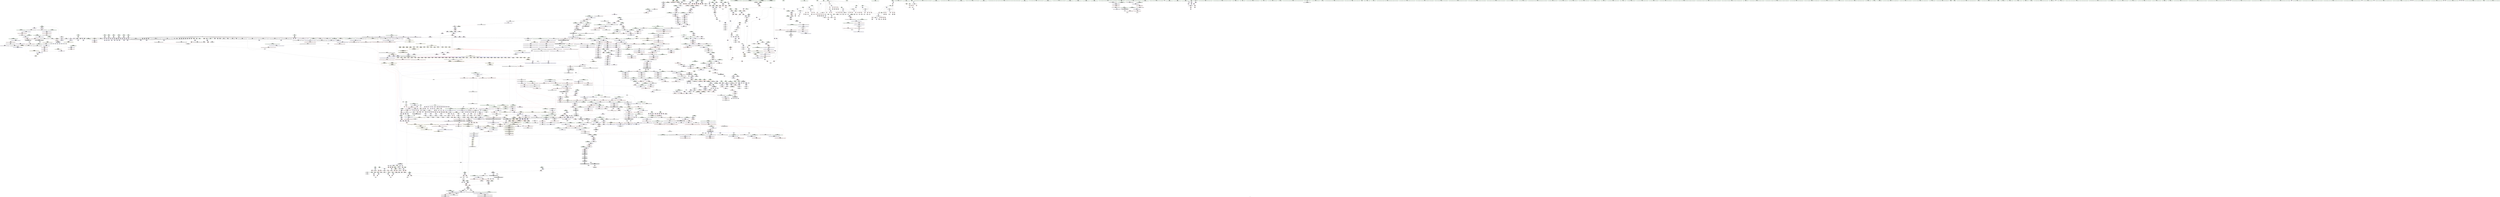 digraph "SVFG" {
	label="SVFG";

	Node0x55eaa5d5a6f0 [shape=record,color=grey,label="{NodeID: 0\nNullPtr|{|<s54>173}}"];
	Node0x55eaa5d5a6f0 -> Node0x55eaa63b2c20[style=solid];
	Node0x55eaa5d5a6f0 -> Node0x55eaa63b2d20[style=solid];
	Node0x55eaa5d5a6f0 -> Node0x55eaa63b2df0[style=solid];
	Node0x55eaa5d5a6f0 -> Node0x55eaa63b2ec0[style=solid];
	Node0x55eaa5d5a6f0 -> Node0x55eaa63b2f90[style=solid];
	Node0x55eaa5d5a6f0 -> Node0x55eaa63b3060[style=solid];
	Node0x55eaa5d5a6f0 -> Node0x55eaa63b3130[style=solid];
	Node0x55eaa5d5a6f0 -> Node0x55eaa63b3200[style=solid];
	Node0x55eaa5d5a6f0 -> Node0x55eaa63b32d0[style=solid];
	Node0x55eaa5d5a6f0 -> Node0x55eaa63b33a0[style=solid];
	Node0x55eaa5d5a6f0 -> Node0x55eaa63b3470[style=solid];
	Node0x55eaa5d5a6f0 -> Node0x55eaa63b3540[style=solid];
	Node0x55eaa5d5a6f0 -> Node0x55eaa63b3610[style=solid];
	Node0x55eaa5d5a6f0 -> Node0x55eaa63a70c0[style=solid];
	Node0x55eaa5d5a6f0 -> Node0x55eaa63a7190[style=solid];
	Node0x55eaa5d5a6f0 -> Node0x55eaa63a7260[style=solid];
	Node0x55eaa5d5a6f0 -> Node0x55eaa63a7330[style=solid];
	Node0x55eaa5d5a6f0 -> Node0x55eaa63a7400[style=solid];
	Node0x55eaa5d5a6f0 -> Node0x55eaa63a74d0[style=solid];
	Node0x55eaa5d5a6f0 -> Node0x55eaa63a75a0[style=solid];
	Node0x55eaa5d5a6f0 -> Node0x55eaa63a7670[style=solid];
	Node0x55eaa5d5a6f0 -> Node0x55eaa63a7740[style=solid];
	Node0x55eaa5d5a6f0 -> Node0x55eaa63a7810[style=solid];
	Node0x55eaa5d5a6f0 -> Node0x55eaa63a78e0[style=solid];
	Node0x55eaa5d5a6f0 -> Node0x55eaa63a79b0[style=solid];
	Node0x55eaa5d5a6f0 -> Node0x55eaa63a7a80[style=solid];
	Node0x55eaa5d5a6f0 -> Node0x55eaa63a7b50[style=solid];
	Node0x55eaa5d5a6f0 -> Node0x55eaa63a7c20[style=solid];
	Node0x55eaa5d5a6f0 -> Node0x55eaa63a7cf0[style=solid];
	Node0x55eaa5d5a6f0 -> Node0x55eaa63a7dc0[style=solid];
	Node0x55eaa5d5a6f0 -> Node0x55eaa63a7e90[style=solid];
	Node0x55eaa5d5a6f0 -> Node0x55eaa63a7f60[style=solid];
	Node0x55eaa5d5a6f0 -> Node0x55eaa63a8030[style=solid];
	Node0x55eaa5d5a6f0 -> Node0x55eaa63a8100[style=solid];
	Node0x55eaa5d5a6f0 -> Node0x55eaa63a81d0[style=solid];
	Node0x55eaa5d5a6f0 -> Node0x55eaa63a82a0[style=solid];
	Node0x55eaa5d5a6f0 -> Node0x55eaa63a8370[style=solid];
	Node0x55eaa5d5a6f0 -> Node0x55eaa63a8440[style=solid];
	Node0x55eaa5d5a6f0 -> Node0x55eaa63a8510[style=solid];
	Node0x55eaa5d5a6f0 -> Node0x55eaa63a85e0[style=solid];
	Node0x55eaa5d5a6f0 -> Node0x55eaa63a86b0[style=solid];
	Node0x55eaa5d5a6f0 -> Node0x55eaa63a8780[style=solid];
	Node0x55eaa5d5a6f0 -> Node0x55eaa63a8850[style=solid];
	Node0x55eaa5d5a6f0 -> Node0x55eaa63a8920[style=solid];
	Node0x55eaa5d5a6f0 -> Node0x55eaa63a89f0[style=solid];
	Node0x55eaa5d5a6f0 -> Node0x55eaa63a8ac0[style=solid];
	Node0x55eaa5d5a6f0 -> Node0x55eaa63a8b90[style=solid];
	Node0x55eaa5d5a6f0 -> Node0x55eaa63e5e00[style=solid];
	Node0x55eaa5d5a6f0 -> Node0x55eaa63ec700[style=solid];
	Node0x55eaa5d5a6f0 -> Node0x55eaa63ef550[style=solid];
	Node0x55eaa5d5a6f0 -> Node0x55eaa6421880[style=solid];
	Node0x55eaa5d5a6f0 -> Node0x55eaa6422780[style=solid];
	Node0x55eaa5d5a6f0 -> Node0x55eaa6422f00[style=solid];
	Node0x55eaa5d5a6f0 -> Node0x55eaa6423500[style=solid];
	Node0x55eaa5d5a6f0:s54 -> Node0x55eaa6587b10[style=solid,color=red];
	Node0x55eaa63aa0e0 [shape=record,color=black,label="{NodeID: 443\n751\<--631\n\<--agg.tmp\nmain\n}"];
	Node0x55eaa63aa0e0 -> Node0x55eaa63c6c30[style=solid];
	Node0x55eaa63aa0e0 -> Node0x55eaa63c6d00[style=solid];
	Node0x55eaa63aa0e0 -> Node0x55eaa63c6dd0[style=solid];
	Node0x55eaa63aa0e0 -> Node0x55eaa63c6ea0[style=solid];
	Node0x55eaa63b96c0 [shape=record,color=red,label="{NodeID: 886\n583\<--573\n\<--__b.addr\n_ZSt3minIiERKT_S2_S2_\n}"];
	Node0x55eaa63b96c0 -> Node0x55eaa63e9640[style=solid];
	Node0x55eaa63ef890 [shape=record,color=blue,label="{NodeID: 1329\n1638\<--1635\n__t.addr\<--__t\n_ZNSt8_Rb_treeIiiSt9_IdentityIiESt4lessIiESaIiEE11_Alloc_nodeC2ERS5_\n}"];
	Node0x55eaa63ef890 -> Node0x55eaa63df920[style=dashed];
	Node0x55eaa63a2580 [shape=record,color=green,label="{NodeID: 222\n1413\<--1414\nref.tmp\<--ref.tmp_field_insensitive\n_ZNSt8_Rb_treeIiiSt9_IdentityIiESt4lessIiESaIiEE16_M_insert_uniqueIRKiEESt4pairISt17_Rb_tree_iteratorIiEbEOT_\n|{<s0>107}}"];
	Node0x55eaa63a2580:s0 -> Node0x55eaa65832a0[style=solid,color=red];
	Node0x55eaa63c5bf0 [shape=record,color=purple,label="{NodeID: 665\n448\<--430\nsecond\<--__p\n_ZNSt3setIiSt4lessIiESaIiEE6insertERKi\n|{<s0>46}}"];
	Node0x55eaa63c5bf0:s0 -> Node0x55eaa6586cc0[style=solid,color=red];
	Node0x55eaa657e210 [shape=record,color=black,label="{NodeID: 3322\n1554 = PHI(1818, )\n|{<s0>121}}"];
	Node0x55eaa657e210:s0 -> Node0x55eaa6589e40[style=solid,color=red];
	Node0x55eaa649a3c0 [shape=record,color=black,label="{NodeID: 2215\nMR_102V_2 = PHI(MR_102V_3, MR_102V_1, )\npts\{1890000 \}\n}"];
	Node0x55eaa649a3c0 -> Node0x55eaa64953c0[style=dashed];
	Node0x55eaa63e43e0 [shape=record,color=red,label="{NodeID: 1108\n2294\<--2291\nthis1\<--this.addr\n_ZNKSt8_Rb_treeIiiSt9_IdentityIiESt4lessIiESaIiEE5beginEv\n}"];
	Node0x55eaa63e43e0 -> Node0x55eaa63b4990[style=solid];
	Node0x55eaa631cf70 [shape=record,color=green,label="{NodeID: 1\n7\<--1\n__dso_handle\<--dummyObj\nGlob }"];
	Node0x55eaa63aa1b0 [shape=record,color=black,label="{NodeID: 444\n763\<--631\n\<--agg.tmp\nmain\n}"];
	Node0x55eaa63aa1b0 -> Node0x55eaa63c7930[style=solid];
	Node0x55eaa63aa1b0 -> Node0x55eaa63c7a00[style=solid];
	Node0x55eaa63b9790 [shape=record,color=red,label="{NodeID: 887\n578\<--577\n\<--\n_ZSt3minIiERKT_S2_S2_\n}"];
	Node0x55eaa63b9790 -> Node0x55eaa6423980[style=solid];
	Node0x55eaa63ef960 [shape=record,color=blue,label="{NodeID: 1330\n1643\<--1644\n_M_t\<--\n_ZNSt8_Rb_treeIiiSt9_IdentityIiESt4lessIiESaIiEE11_Alloc_nodeC2ERS5_\n|{<s0>109}}"];
	Node0x55eaa63ef960:s0 -> Node0x55eaa64047f0[style=dashed,color=blue];
	Node0x55eaa63a2650 [shape=record,color=green,label="{NodeID: 223\n1415\<--1416\n__an\<--__an_field_insensitive\n_ZNSt8_Rb_treeIiiSt9_IdentityIiESt4lessIiESaIiEE16_M_insert_uniqueIRKiEESt4pairISt17_Rb_tree_iteratorIiEbEOT_\n|{<s0>109|<s1>111}}"];
	Node0x55eaa63a2650:s0 -> Node0x55eaa658b180[style=solid,color=red];
	Node0x55eaa63a2650:s1 -> Node0x55eaa65805d0[style=solid,color=red];
	Node0x55eaa63c5cc0 [shape=record,color=purple,label="{NodeID: 666\n435\<--434\n_M_t\<--this1\n_ZNSt3setIiSt4lessIiESaIiEE6insertERKi\n|{<s0>45}}"];
	Node0x55eaa63c5cc0:s0 -> Node0x55eaa6589440[style=solid,color=red];
	Node0x55eaa657e350 [shape=record,color=black,label="{NodeID: 3323\n1557 = PHI(1798, )\n}"];
	Node0x55eaa657e350 -> Node0x55eaa63be0b0[style=solid];
	Node0x55eaa649a8c0 [shape=record,color=black,label="{NodeID: 2216\nMR_104V_2 = PHI(MR_104V_3, MR_104V_1, )\npts\{1910000 \}\n}"];
	Node0x55eaa649a8c0 -> Node0x55eaa64958c0[style=dashed];
	Node0x55eaa63e44b0 [shape=record,color=red,label="{NodeID: 1109\n2301\<--2300\n\<--_M_left\n_ZNKSt8_Rb_treeIiiSt9_IdentityIiESt4lessIiESaIiEE5beginEv\n|{<s0>180}}"];
	Node0x55eaa63e44b0:s0 -> Node0x55eaa6582d10[style=solid,color=red];
	Node0x55eaa631d0a0 [shape=record,color=green,label="{NodeID: 2\n9\<--1\n\<--dummyObj\nCan only get source location for instruction, argument, global var or function.}"];
	Node0x55eaa63aa280 [shape=record,color=black,label="{NodeID: 445\n760\<--633\n\<--agg.tmp39\nmain\n}"];
	Node0x55eaa63aa280 -> Node0x55eaa63c72b0[style=solid];
	Node0x55eaa63aa280 -> Node0x55eaa63c7380[style=solid];
	Node0x55eaa63aa280 -> Node0x55eaa63c7450[style=solid];
	Node0x55eaa63aa280 -> Node0x55eaa63c7520[style=solid];
	Node0x55eaa63b9860 [shape=record,color=red,label="{NodeID: 888\n580\<--579\n\<--\n_ZSt3minIiERKT_S2_S2_\n}"];
	Node0x55eaa63b9860 -> Node0x55eaa6423980[style=solid];
	Node0x55eaa63efa30 [shape=record,color=blue,label="{NodeID: 1331\n1655\<--1648\nthis.addr\<--this\n_ZNSt8_Rb_treeIiiSt9_IdentityIiESt4lessIiESaIiEE10_M_insert_IRKiNS5_11_Alloc_nodeEEESt17_Rb_tree_iteratorIiEPSt18_Rb_tree_node_baseSD_OT_RT0_\n}"];
	Node0x55eaa63efa30 -> Node0x55eaa63df9f0[style=dashed];
	Node0x55eaa63a2720 [shape=record,color=green,label="{NodeID: 224\n1417\<--1418\nref.tmp3\<--ref.tmp3_field_insensitive\n_ZNSt8_Rb_treeIiiSt9_IdentityIiESt4lessIiESaIiEE16_M_insert_uniqueIRKiEESt4pairISt17_Rb_tree_iteratorIiEbEOT_\n|{|<s1>112}}"];
	Node0x55eaa63a2720 -> Node0x55eaa63c9810[style=solid];
	Node0x55eaa63a2720:s1 -> Node0x55eaa6584ad0[style=solid,color=red];
	Node0x55eaa63c5d90 [shape=record,color=purple,label="{NodeID: 667\n441\<--440\n\<--\n_ZNSt3setIiSt4lessIiESaIiEE6insertERKi\n}"];
	Node0x55eaa63c5d90 -> Node0x55eaa63e8ae0[style=solid];
	Node0x55eaa657e490 [shape=record,color=black,label="{NodeID: 3324\n1567 = PHI(1198, )\n}"];
	Node0x55eaa657e490 -> Node0x55eaa5ad40f0[style=solid];
	Node0x55eaa63e4580 [shape=record,color=red,label="{NodeID: 1110\n2306\<--2305\n\<--coerce.dive\n_ZNKSt8_Rb_treeIiiSt9_IdentityIiESt4lessIiESaIiEE5beginEv\n}"];
	Node0x55eaa63e4580 -> Node0x55eaa63c1720[style=solid];
	Node0x55eaa631d1d0 [shape=record,color=green,label="{NodeID: 3\n25\<--1\n_ZSt3cin\<--dummyObj\nGlob }"];
	Node0x55eaa63aa350 [shape=record,color=black,label="{NodeID: 446\n768\<--633\n\<--agg.tmp39\nmain\n}"];
	Node0x55eaa63aa350 -> Node0x55eaa63c7ad0[style=solid];
	Node0x55eaa63aa350 -> Node0x55eaa63c7ba0[style=solid];
	Node0x55eaa63b9930 [shape=record,color=red,label="{NodeID: 889\n596\<--593\nthis1\<--this.addr\n_ZNSt23_Rb_tree_const_iteratorIiEppEv\n}"];
	Node0x55eaa63b9930 -> Node0x55eaa63aa010[style=solid];
	Node0x55eaa63b9930 -> Node0x55eaa63c69c0[style=solid];
	Node0x55eaa63b9930 -> Node0x55eaa63c6a90[style=solid];
	Node0x55eaa63efb00 [shape=record,color=blue,label="{NodeID: 1332\n1657\<--1649\n__x.addr\<--__x\n_ZNSt8_Rb_treeIiiSt9_IdentityIiESt4lessIiESaIiEE10_M_insert_IRKiNS5_11_Alloc_nodeEEESt17_Rb_tree_iteratorIiEPSt18_Rb_tree_node_baseSD_OT_RT0_\n}"];
	Node0x55eaa63efb00 -> Node0x55eaa63dfac0[style=dashed];
	Node0x55eaa63a27f0 [shape=record,color=green,label="{NodeID: 225\n1419\<--1420\nref.tmp7\<--ref.tmp7_field_insensitive\n_ZNSt8_Rb_treeIiiSt9_IdentityIiESt4lessIiESaIiEE16_M_insert_uniqueIRKiEESt4pairISt17_Rb_tree_iteratorIiEbEOT_\n|{|<s1>112}}"];
	Node0x55eaa63a27f0 -> Node0x55eaa63ee920[style=solid];
	Node0x55eaa63a27f0:s1 -> Node0x55eaa6584c20[style=solid,color=red];
	Node0x55eaa63c5e60 [shape=record,color=purple,label="{NodeID: 668\n444\<--440\n\<--\n_ZNSt3setIiSt4lessIiESaIiEE6insertERKi\n}"];
	Node0x55eaa63c5e60 -> Node0x55eaa63e8bb0[style=solid];
	Node0x55eaa657e5d0 [shape=record,color=black,label="{NodeID: 3325\n1571 = PHI(1188, )\n}"];
	Node0x55eaa657e5d0 -> Node0x55eaa5ad40f0[style=solid];
	Node0x55eaa63e4650 [shape=record,color=red,label="{NodeID: 1111\n2317\<--2311\nthis1\<--this.addr\n_ZNSt23_Rb_tree_const_iteratorIiEC2EPKSt18_Rb_tree_node_base\n}"];
	Node0x55eaa63e4650 -> Node0x55eaa63b4cd0[style=solid];
	Node0x55eaa6338cd0 [shape=record,color=green,label="{NodeID: 4\n26\<--1\n.str\<--dummyObj\nGlob }"];
	Node0x55eaa63aa420 [shape=record,color=black,label="{NodeID: 447\n676\<--675\nidxprom\<--\nmain\n}"];
	Node0x55eaa63b9a00 [shape=record,color=red,label="{NodeID: 890\n598\<--597\n\<--_M_node\n_ZNSt23_Rb_tree_const_iteratorIiEppEv\n}"];
	Node0x55eaa63efbd0 [shape=record,color=blue,label="{NodeID: 1333\n1659\<--1650\n__p.addr\<--__p\n_ZNSt8_Rb_treeIiiSt9_IdentityIiESt4lessIiESaIiEE10_M_insert_IRKiNS5_11_Alloc_nodeEEESt17_Rb_tree_iteratorIiEPSt18_Rb_tree_node_baseSD_OT_RT0_\n}"];
	Node0x55eaa63efbd0 -> Node0x55eaa63dfb90[style=dashed];
	Node0x55eaa63efbd0 -> Node0x55eaa63dfc60[style=dashed];
	Node0x55eaa63efbd0 -> Node0x55eaa63dfd30[style=dashed];
	Node0x55eaa63a28c0 [shape=record,color=green,label="{NodeID: 226\n1421\<--1422\nref.tmp8\<--ref.tmp8_field_insensitive\n_ZNSt8_Rb_treeIiiSt9_IdentityIiESt4lessIiESaIiEE16_M_insert_uniqueIRKiEESt4pairISt17_Rb_tree_iteratorIiEbEOT_\n|{<s0>113|<s1>114}}"];
	Node0x55eaa63a28c0:s0 -> Node0x55eaa65862d0[style=solid,color=red];
	Node0x55eaa63a28c0:s1 -> Node0x55eaa6584ad0[style=solid,color=red];
	Node0x55eaa63c5f30 [shape=record,color=purple,label="{NodeID: 669\n471\<--461\ncoerce.dive\<--retval\n_ZNKSt3setIiSt4lessIiESaIiEE5beginEv\n}"];
	Node0x55eaa63c5f30 -> Node0x55eaa63e8d50[style=solid];
	Node0x55eaa657e710 [shape=record,color=black,label="{NodeID: 3326\n1581 = PHI(1848, )\n}"];
	Node0x55eaa657e710 -> Node0x55eaa63ef480[style=solid];
	Node0x55eaa63e4720 [shape=record,color=red,label="{NodeID: 1112\n2319\<--2313\n\<--__x.addr\n_ZNSt23_Rb_tree_const_iteratorIiEC2EPKSt18_Rb_tree_node_base\n}"];
	Node0x55eaa63e4720 -> Node0x55eaa63f3e70[style=solid];
	Node0x55eaa633bf40 [shape=record,color=green,label="{NodeID: 5\n28\<--1\n_ZSt4cout\<--dummyObj\nGlob }"];
	Node0x55eaa63aa4f0 [shape=record,color=black,label="{NodeID: 448\n688\<--687\nidxprom8\<--\nmain\n}"];
	Node0x55eaa63b9ad0 [shape=record,color=red,label="{NodeID: 891\n610\<--607\nthis1\<--this.addr\n_ZNSt3setIiSt4lessIiESaIiEED2Ev\n}"];
	Node0x55eaa63b9ad0 -> Node0x55eaa63c6b60[style=solid];
	Node0x55eaa63efca0 [shape=record,color=blue,label="{NodeID: 1334\n1661\<--1651\n__v.addr\<--__v\n_ZNSt8_Rb_treeIiiSt9_IdentityIiESt4lessIiESaIiEE10_M_insert_IRKiNS5_11_Alloc_nodeEEESt17_Rb_tree_iteratorIiEPSt18_Rb_tree_node_baseSD_OT_RT0_\n}"];
	Node0x55eaa63efca0 -> Node0x55eaa63dfe00[style=dashed];
	Node0x55eaa63efca0 -> Node0x55eaa63dfed0[style=dashed];
	Node0x55eaa63a2990 [shape=record,color=green,label="{NodeID: 227\n1423\<--1424\nref.tmp10\<--ref.tmp10_field_insensitive\n_ZNSt8_Rb_treeIiiSt9_IdentityIiESt4lessIiESaIiEE16_M_insert_uniqueIRKiEESt4pairISt17_Rb_tree_iteratorIiEbEOT_\n|{|<s1>114}}"];
	Node0x55eaa63a2990 -> Node0x55eaa63ee9f0[style=solid];
	Node0x55eaa63a2990:s1 -> Node0x55eaa6584c20[style=solid,color=red];
	Node0x55eaa63c6000 [shape=record,color=purple,label="{NodeID: 670\n473\<--461\ncoerce.dive2\<--retval\n_ZNKSt3setIiSt4lessIiESaIiEE5beginEv\n}"];
	Node0x55eaa63c6000 -> Node0x55eaa63b84e0[style=solid];
	Node0x55eaa657e850 [shape=record,color=black,label="{NodeID: 3327\n1586 = PHI(1831, )\n}"];
	Node0x55eaa63e47f0 [shape=record,color=red,label="{NodeID: 1113\n2329\<--2326\nthis1\<--this.addr\n_ZNKSt8_Rb_treeIiiSt9_IdentityIiESt4lessIiESaIiEE3endEv\n}"];
	Node0x55eaa63e47f0 -> Node0x55eaa63b4e70[style=solid];
	Node0x55eaa6342830 [shape=record,color=green,label="{NodeID: 6\n30\<--1\n\<--dummyObj\nCan only get source location for instruction, argument, global var or function.}"];
	Node0x55eaa63aa5c0 [shape=record,color=black,label="{NodeID: 449\n693\<--692\nidxprom10\<--\nmain\n}"];
	Node0x55eaa63b9ba0 [shape=record,color=red,label="{NodeID: 892\n921\<--619\n\<--retval\nmain\n}"];
	Node0x55eaa63b9ba0 -> Node0x55eaa63bc1d0[style=solid];
	Node0x55eaa63efd70 [shape=record,color=blue,label="{NodeID: 1335\n1663\<--1652\n__node_gen.addr\<--__node_gen\n_ZNSt8_Rb_treeIiiSt9_IdentityIiESt4lessIiESaIiEE10_M_insert_IRKiNS5_11_Alloc_nodeEEESt17_Rb_tree_iteratorIiEPSt18_Rb_tree_node_baseSD_OT_RT0_\n}"];
	Node0x55eaa63efd70 -> Node0x55eaa63dffa0[style=dashed];
	Node0x55eaa63a2a60 [shape=record,color=green,label="{NodeID: 228\n1430\<--1431\n_ZNKSt9_IdentityIiEclERKi\<--_ZNKSt9_IdentityIiEclERKi_field_insensitive\n}"];
	Node0x55eaa63c60d0 [shape=record,color=purple,label="{NodeID: 671\n467\<--466\n_M_t\<--this1\n_ZNKSt3setIiSt4lessIiESaIiEE5beginEv\n|{<s0>47}}"];
	Node0x55eaa63c60d0:s0 -> Node0x55eaa6581480[style=solid,color=red];
	Node0x55eaa657e960 [shape=record,color=black,label="{NodeID: 3328\n1594 = PHI(1898, )\n}"];
	Node0x55eaa63e48c0 [shape=record,color=red,label="{NodeID: 1114\n2337\<--2336\n\<--coerce.dive\n_ZNKSt8_Rb_treeIiiSt9_IdentityIiESt4lessIiESaIiEE3endEv\n}"];
	Node0x55eaa63e48c0 -> Node0x55eaa63c1990[style=solid];
	Node0x55eaa639a300 [shape=record,color=green,label="{NodeID: 7\n96\<--1\n\<--dummyObj\nCan only get source location for instruction, argument, global var or function.}"];
	Node0x55eaa63aa690 [shape=record,color=black,label="{NodeID: 450\n698\<--697\nidxprom12\<--\nmain\n}"];
	Node0x55eaa63b9c70 [shape=record,color=red,label="{NodeID: 893\n658\<--621\n\<--T\nmain\n}"];
	Node0x55eaa63b9c70 -> Node0x55eaa6421580[style=solid];
	Node0x55eaa63efe40 [shape=record,color=blue,label="{NodeID: 1336\n1665\<--1695\n__insert_left\<--frombool\n_ZNSt8_Rb_treeIiiSt9_IdentityIiESt4lessIiESaIiEE10_M_insert_IRKiNS5_11_Alloc_nodeEEESt17_Rb_tree_iteratorIiEPSt18_Rb_tree_node_baseSD_OT_RT0_\n}"];
	Node0x55eaa63efe40 -> Node0x55eaa63e0070[style=dashed];
	Node0x55eaa63ab0e0 [shape=record,color=green,label="{NodeID: 229\n1433\<--1434\n_ZNSt8_Rb_treeIiiSt9_IdentityIiESt4lessIiESaIiEE24_M_get_insert_unique_posERKi\<--_ZNSt8_Rb_treeIiiSt9_IdentityIiESt4lessIiESaIiEE24_M_get_insert_unique_posERKi_field_insensitive\n}"];
	Node0x55eaa63c61a0 [shape=record,color=purple,label="{NodeID: 672\n488\<--478\ncoerce.dive\<--retval\n_ZNKSt3setIiSt4lessIiESaIiEE3endEv\n}"];
	Node0x55eaa63c61a0 -> Node0x55eaa63e8ef0[style=solid];
	Node0x55eaa657ea70 [shape=record,color=black,label="{NodeID: 3329\n1604 = PHI(1912, )\n|{<s0>130}}"];
	Node0x55eaa657ea70:s0 -> Node0x55eaa6589cb0[style=solid,color=red];
	Node0x55eaa63e4990 [shape=record,color=red,label="{NodeID: 1115\n2368\<--2345\n\<--__first.addr\n_ZSt10__fill_n_aIPiiiEN9__gnu_cxx11__enable_ifIXsr11__is_scalarIT1_EE7__valueET_E6__typeES4_T0_RKS3_\n}"];
	Node0x55eaa63e4990 -> Node0x55eaa63f4420[style=solid];
	Node0x55eaa639a5c0 [shape=record,color=green,label="{NodeID: 8\n285\<--1\n\<--dummyObj\nCan only get source location for instruction, argument, global var or function.}"];
	Node0x55eaa63aa760 [shape=record,color=black,label="{NodeID: 451\n704\<--703\nidxprom14\<--\nmain\n}"];
	Node0x55eaa63b9d40 [shape=record,color=red,label="{NodeID: 894\n657\<--623\n\<--nc\nmain\n}"];
	Node0x55eaa63b9d40 -> Node0x55eaa6421580[style=solid];
	Node0x55eaa63eff10 [shape=record,color=blue,label="{NodeID: 1337\n1669\<--1700\n__z\<--call7\n_ZNSt8_Rb_treeIiiSt9_IdentityIiESt4lessIiESaIiEE10_M_insert_IRKiNS5_11_Alloc_nodeEEESt17_Rb_tree_iteratorIiEPSt18_Rb_tree_node_baseSD_OT_RT0_\n}"];
	Node0x55eaa63eff10 -> Node0x55eaa63e0140[style=dashed];
	Node0x55eaa63eff10 -> Node0x55eaa63e0210[style=dashed];
	Node0x55eaa63ab1b0 [shape=record,color=green,label="{NodeID: 230\n1447\<--1448\n_ZNSt8_Rb_treeIiiSt9_IdentityIiESt4lessIiESaIiEE11_Alloc_nodeC2ERS5_\<--_ZNSt8_Rb_treeIiiSt9_IdentityIiESt4lessIiESaIiEE11_Alloc_nodeC2ERS5__field_insensitive\n}"];
	Node0x55eaa63c6270 [shape=record,color=purple,label="{NodeID: 673\n490\<--478\ncoerce.dive2\<--retval\n_ZNKSt3setIiSt4lessIiESaIiEE3endEv\n}"];
	Node0x55eaa63c6270 -> Node0x55eaa63b8680[style=solid];
	Node0x55eaa657ec10 [shape=record,color=black,label="{NodeID: 3330\n1608 = PHI(1798, )\n}"];
	Node0x55eaa63e4a60 [shape=record,color=red,label="{NodeID: 1116\n2374\<--2345\n\<--__first.addr\n_ZSt10__fill_n_aIPiiiEN9__gnu_cxx11__enable_ifIXsr11__is_scalarIT1_EE7__valueET_E6__typeES4_T0_RKS3_\n}"];
	Node0x55eaa63e4a60 -> Node0x55eaa63b50e0[style=solid];
	Node0x55eaa639a650 [shape=record,color=green,label="{NodeID: 9\n564\<--1\n\<--dummyObj\nCan only get source location for instruction, argument, global var or function.}"];
	Node0x55eaa63aa830 [shape=record,color=black,label="{NodeID: 452\n712\<--711\nidxprom17\<--\nmain\n}"];
	Node0x55eaa63b9e10 [shape=record,color=red,label="{NodeID: 895\n661\<--623\n\<--nc\nmain\n}"];
	Node0x55eaa64b5a80 [shape=record,color=yellow,style=double,label="{NodeID: 2445\n192V_1 = ENCHI(MR_192V_0)\npts\{10 \}\nFun[main]}"];
	Node0x55eaa64b5a80 -> Node0x55eaa63b51b0[style=dashed];
	Node0x55eaa63effe0 [shape=record,color=blue,label="{NodeID: 1338\n2418\<--1707\n_M_header_1\<--\n_ZNSt8_Rb_treeIiiSt9_IdentityIiESt4lessIiESaIiEE10_M_insert_IRKiNS5_11_Alloc_nodeEEESt17_Rb_tree_iteratorIiEPSt18_Rb_tree_node_baseSD_OT_RT0_\n|{<s0>111}}"];
	Node0x55eaa63effe0:s0 -> Node0x55eaa64a7ff0[style=dashed,color=blue];
	Node0x55eaa63ab2b0 [shape=record,color=green,label="{NodeID: 231\n1455\<--1456\n_ZSt7forwardIRKiEOT_RNSt16remove_referenceIS2_E4typeE\<--_ZSt7forwardIRKiEOT_RNSt16remove_referenceIS2_E4typeE_field_insensitive\n}"];
	Node0x55eaa63c6340 [shape=record,color=purple,label="{NodeID: 674\n484\<--483\n_M_t\<--this1\n_ZNKSt3setIiSt4lessIiESaIiEE3endEv\n|{<s0>48}}"];
	Node0x55eaa63c6340:s0 -> Node0x55eaa658bb40[style=solid,color=red];
	Node0x55eaa657ed20 [shape=record,color=black,label="{NodeID: 3331\n1755 = PHI(2243, )\n}"];
	Node0x55eaa657ed20 -> Node0x55eaa63bf1c0[style=solid];
	Node0x55eaa63e4b30 [shape=record,color=red,label="{NodeID: 1117\n2378\<--2345\n\<--__first.addr\n_ZSt10__fill_n_aIPiiiEN9__gnu_cxx11__enable_ifIXsr11__is_scalarIT1_EE7__valueET_E6__typeES4_T0_RKS3_\n}"];
	Node0x55eaa63e4b30 -> Node0x55eaa63c1a60[style=solid];
	Node0x55eaa639a6e0 [shape=record,color=green,label="{NodeID: 10\n716\<--1\n\<--dummyObj\nCan only get source location for instruction, argument, global var or function.}"];
	Node0x55eaa63aa900 [shape=record,color=black,label="{NodeID: 453\n718\<--717\nidxprom20\<--\nmain\n}"];
	Node0x55eaa63b9ee0 [shape=record,color=red,label="{NodeID: 896\n917\<--623\n\<--nc\nmain\n}"];
	Node0x55eaa63b9ee0 -> Node0x55eaa6420080[style=solid];
	Node0x55eaa64b5b90 [shape=record,color=yellow,style=double,label="{NodeID: 2446\n194V_1 = ENCHI(MR_194V_0)\npts\{12 \}\nFun[main]}"];
	Node0x55eaa64b5b90 -> Node0x55eaa63b5280[style=dashed];
	Node0x55eaa64b5b90 -> Node0x55eaa63b5350[style=dashed];
	Node0x55eaa63f00b0 [shape=record,color=blue,label="{NodeID: 1339\n2419\<--1707\n_M_header_2\<--\n_ZNSt8_Rb_treeIiiSt9_IdentityIiESt4lessIiESaIiEE10_M_insert_IRKiNS5_11_Alloc_nodeEEESt17_Rb_tree_iteratorIiEPSt18_Rb_tree_node_baseSD_OT_RT0_\n|{<s0>111}}"];
	Node0x55eaa63f00b0:s0 -> Node0x55eaa64a7ff0[style=dashed,color=blue];
	Node0x55eaa63ab3b0 [shape=record,color=green,label="{NodeID: 232\n1458\<--1459\n_ZNSt8_Rb_treeIiiSt9_IdentityIiESt4lessIiESaIiEE10_M_insert_IRKiNS5_11_Alloc_nodeEEESt17_Rb_tree_iteratorIiEPSt18_Rb_tree_node_baseSD_OT_RT0_\<--_ZNSt8_Rb_treeIiiSt9_IdentityIiESt4lessIiESaIiEE10_M_insert_IRKiNS5_11_Alloc_nodeEEESt17_Rb_tree_iteratorIiEPSt18_Rb_tree_node_baseSD_OT_RT0__field_insensitive\n}"];
	Node0x55eaa63c6410 [shape=record,color=purple,label="{NodeID: 675\n503\<--502\n_M_node\<--this1\n_ZNKSt23_Rb_tree_const_iteratorIiEneERKS0_\n}"];
	Node0x55eaa63c6410 -> Node0x55eaa63b88f0[style=solid];
	Node0x55eaa657ee90 [shape=record,color=black,label="{NodeID: 3332\n1764 = PHI(2250, )\n}"];
	Node0x55eaa657ee90 -> Node0x55eaa63e07c0[style=solid];
	Node0x55eaa63e4c00 [shape=record,color=red,label="{NodeID: 1118\n2361\<--2347\n\<--__n.addr\n_ZSt10__fill_n_aIPiiiEN9__gnu_cxx11__enable_ifIXsr11__is_scalarIT1_EE7__valueET_E6__typeES4_T0_RKS3_\n}"];
	Node0x55eaa63e4c00 -> Node0x55eaa63f4350[style=solid];
	Node0x55eaa639a770 [shape=record,color=green,label="{NodeID: 11\n754\<--1\n\<--dummyObj\nCan only get source location for instruction, argument, global var or function.}"];
	Node0x55eaa63aa9d0 [shape=record,color=black,label="{NodeID: 454\n723\<--722\nidxprom23\<--\nmain\n}"];
	Node0x55eaa63b9fb0 [shape=record,color=red,label="{NodeID: 897\n671\<--625\n\<--i\nmain\n}"];
	Node0x55eaa63b9fb0 -> Node0x55eaa6421b80[style=solid];
	Node0x55eaa63f0180 [shape=record,color=blue,label="{NodeID: 1340\n2420\<--1707\n_M_header_3\<--\n_ZNSt8_Rb_treeIiiSt9_IdentityIiESt4lessIiESaIiEE10_M_insert_IRKiNS5_11_Alloc_nodeEEESt17_Rb_tree_iteratorIiEPSt18_Rb_tree_node_baseSD_OT_RT0_\n|{<s0>111}}"];
	Node0x55eaa63f0180:s0 -> Node0x55eaa64a75c0[style=dashed,color=blue];
	Node0x55eaa63ab4b0 [shape=record,color=green,label="{NodeID: 233\n1464\<--1465\n_ZNSt4pairISt17_Rb_tree_iteratorIiEbEC2IS1_bLb1EEEOT_OT0_\<--_ZNSt4pairISt17_Rb_tree_iteratorIiEbEC2IS1_bLb1EEEOT_OT0__field_insensitive\n}"];
	Node0x55eaa63c64e0 [shape=record,color=purple,label="{NodeID: 676\n506\<--505\n_M_node2\<--\n_ZNKSt23_Rb_tree_const_iteratorIiEneERKS0_\n}"];
	Node0x55eaa63c64e0 -> Node0x55eaa63b89c0[style=solid];
	Node0x55eaa657efd0 [shape=record,color=black,label="{NodeID: 3333\n1826 = PHI(1950, )\n|{<s0>145}}"];
	Node0x55eaa657efd0:s0 -> Node0x55eaa6583470[style=solid,color=red];
	Node0x55eaa63e4cd0 [shape=record,color=red,label="{NodeID: 1119\n2358\<--2349\n\<--__value.addr\n_ZSt10__fill_n_aIPiiiEN9__gnu_cxx11__enable_ifIXsr11__is_scalarIT1_EE7__valueET_E6__typeES4_T0_RKS3_\n}"];
	Node0x55eaa63e4cd0 -> Node0x55eaa63e5010[style=solid];
	Node0x55eaa639aff0 [shape=record,color=green,label="{NodeID: 12\n793\<--1\n\<--dummyObj\nCan only get source location for instruction, argument, global var or function.}"];
	Node0x55eaa63aaaa0 [shape=record,color=black,label="{NodeID: 455\n729\<--728\nidxprom26\<--\nmain\n}"];
	Node0x55eaa63ba080 [shape=record,color=red,label="{NodeID: 898\n675\<--625\n\<--i\nmain\n}"];
	Node0x55eaa63ba080 -> Node0x55eaa63aa420[style=solid];
	Node0x55eaa63f0250 [shape=record,color=blue,label="{NodeID: 1341\n1721\<--1723\n_M_node_count\<--inc\n_ZNSt8_Rb_treeIiiSt9_IdentityIiESt4lessIiESaIiEE10_M_insert_IRKiNS5_11_Alloc_nodeEEESt17_Rb_tree_iteratorIiEPSt18_Rb_tree_node_baseSD_OT_RT0_\n|{<s0>111}}"];
	Node0x55eaa63f0250:s0 -> Node0x55eaa64a7ff0[style=dashed,color=blue];
	Node0x55eaa63ab5b0 [shape=record,color=green,label="{NodeID: 234\n1470\<--1471\n_ZNSt17_Rb_tree_iteratorIiEC2EPSt18_Rb_tree_node_base\<--_ZNSt17_Rb_tree_iteratorIiEC2EPSt18_Rb_tree_node_base_field_insensitive\n}"];
	Node0x55eaa63c65b0 [shape=record,color=purple,label="{NodeID: 677\n516\<--515\n_M_node\<--this1\n_ZNKSt23_Rb_tree_const_iteratorIiEdeEv\n}"];
	Node0x55eaa63c65b0 -> Node0x55eaa63b8b60[style=solid];
	Node0x55eaa657f110 [shape=record,color=black,label="{NodeID: 3334\n1829 = PHI(1621, )\n}"];
	Node0x55eaa657f110 -> Node0x55eaa63bf770[style=solid];
	Node0x55eaa63e4da0 [shape=record,color=red,label="{NodeID: 1120\n2367\<--2351\n\<--__tmp\n_ZSt10__fill_n_aIPiiiEN9__gnu_cxx11__enable_ifIXsr11__is_scalarIT1_EE7__valueET_E6__typeES4_T0_RKS3_\n}"];
	Node0x55eaa63e4da0 -> Node0x55eaa63f4420[style=solid];
	Node0x55eaa639b0f0 [shape=record,color=green,label="{NodeID: 13\n806\<--1\n\<--dummyObj\nCan only get source location for instruction, argument, global var or function.}"];
	Node0x55eaa63aab70 [shape=record,color=black,label="{NodeID: 456\n749\<--748\nidxprom37\<--\nmain\n}"];
	Node0x55eaa63ba150 [shape=record,color=red,label="{NodeID: 899\n682\<--625\n\<--i\nmain\n}"];
	Node0x55eaa63ba150 -> Node0x55eaa641fa80[style=solid];
	Node0x55eaa64b5e30 [shape=record,color=yellow,style=double,label="{NodeID: 2449\n200V_1 = ENCHI(MR_200V_0)\npts\{622 \}\nFun[main]}"];
	Node0x55eaa64b5e30 -> Node0x55eaa63b9c70[style=dashed];
	Node0x55eaa63f0320 [shape=record,color=blue,label="{NodeID: 1342\n1733\<--1732\n__t.addr\<--__t\n_ZSt7forwardIRKiEOT_RNSt16remove_referenceIS2_E4typeE\n}"];
	Node0x55eaa63f0320 -> Node0x55eaa63e0480[style=dashed];
	Node0x55eaa63ab6b0 [shape=record,color=green,label="{NodeID: 235\n1482\<--1483\nthis.addr\<--this.addr_field_insensitive\n_ZNSt4pairISt23_Rb_tree_const_iteratorIiEbEC2IRSt17_Rb_tree_iteratorIiERbLb1EEEOT_OT0_\n}"];
	Node0x55eaa63ab6b0 -> Node0x55eaa63de8e0[style=solid];
	Node0x55eaa63ab6b0 -> Node0x55eaa63eeac0[style=solid];
	Node0x55eaa63c6680 [shape=record,color=purple,label="{NodeID: 678\n544\<--542\nx1\<--this1\n_ZN4Rect7containEii\n}"];
	Node0x55eaa63c6680 -> Node0x55eaa63b9040[style=solid];
	Node0x55eaa657f250 [shape=record,color=black,label="{NodeID: 3335\n1884 = PHI(1989, )\n}"];
	Node0x55eaa657f250 -> Node0x55eaa63e1800[style=solid];
	Node0x55eaa63e4e70 [shape=record,color=red,label="{NodeID: 1121\n2364\<--2353\n\<--__niter\n_ZSt10__fill_n_aIPiiiEN9__gnu_cxx11__enable_ifIXsr11__is_scalarIT1_EE7__valueET_E6__typeES4_T0_RKS3_\n}"];
	Node0x55eaa63e4e70 -> Node0x55eaa6423200[style=solid];
	Node0x55eaa639b1f0 [shape=record,color=green,label="{NodeID: 14\n807\<--1\n\<--dummyObj\nCan only get source location for instruction, argument, global var or function.}"];
	Node0x55eaa63aac40 [shape=record,color=black,label="{NodeID: 457\n752\<--750\n\<--arrayidx38\nmain\n}"];
	Node0x55eaa63aac40 -> Node0x55eaa63c6f70[style=solid];
	Node0x55eaa63aac40 -> Node0x55eaa63c7040[style=solid];
	Node0x55eaa63aac40 -> Node0x55eaa63c7110[style=solid];
	Node0x55eaa63aac40 -> Node0x55eaa63c71e0[style=solid];
	Node0x55eaa63ba220 [shape=record,color=red,label="{NodeID: 900\n738\<--627\n\<--i30\nmain\n}"];
	Node0x55eaa63ba220 -> Node0x55eaa6421a00[style=solid];
	Node0x55eaa63f03f0 [shape=record,color=blue,label="{NodeID: 1343\n1742\<--1739\nthis.addr\<--this\n_ZNSt4pairISt17_Rb_tree_iteratorIiEbEC2IS1_bLb1EEEOT_OT0_\n}"];
	Node0x55eaa63f03f0 -> Node0x55eaa63e0550[style=dashed];
	Node0x55eaa63ab780 [shape=record,color=green,label="{NodeID: 236\n1484\<--1485\n__x.addr\<--__x.addr_field_insensitive\n_ZNSt4pairISt23_Rb_tree_const_iteratorIiEbEC2IRSt17_Rb_tree_iteratorIiERbLb1EEEOT_OT0_\n}"];
	Node0x55eaa63ab780 -> Node0x55eaa63de9b0[style=solid];
	Node0x55eaa63ab780 -> Node0x55eaa63eeb90[style=solid];
	Node0x55eaa63c6750 [shape=record,color=purple,label="{NodeID: 679\n549\<--542\nx2\<--this1\n_ZN4Rect7containEii\n}"];
	Node0x55eaa63c6750 -> Node0x55eaa63b9110[style=solid];
	Node0x55eaa657f390 [shape=record,color=black,label="{NodeID: 3336\n1892 = PHI(1996, )\n}"];
	Node0x55eaa657f390 -> Node0x55eaa63e18d0[style=solid];
	Node0x55eaa63e4f40 [shape=record,color=red,label="{NodeID: 1122\n2371\<--2353\n\<--__niter\n_ZSt10__fill_n_aIPiiiEN9__gnu_cxx11__enable_ifIXsr11__is_scalarIT1_EE7__valueET_E6__typeES4_T0_RKS3_\n}"];
	Node0x55eaa63e4f40 -> Node0x55eaa6421280[style=solid];
	Node0x55eaa639b2f0 [shape=record,color=green,label="{NodeID: 15\n858\<--1\n\<--dummyObj\nCan only get source location for instruction, argument, global var or function.}"];
	Node0x55eaa63aad10 [shape=record,color=black,label="{NodeID: 458\n758\<--757\nidxprom40\<--\nmain\n}"];
	Node0x55eaa63ba2f0 [shape=record,color=red,label="{NodeID: 901\n748\<--627\n\<--i30\nmain\n}"];
	Node0x55eaa63ba2f0 -> Node0x55eaa63aab70[style=solid];
	Node0x55eaa63f04c0 [shape=record,color=blue,label="{NodeID: 1344\n1744\<--1740\n__x.addr\<--__x\n_ZNSt4pairISt17_Rb_tree_iteratorIiEbEC2IS1_bLb1EEEOT_OT0_\n}"];
	Node0x55eaa63f04c0 -> Node0x55eaa63e0620[style=dashed];
	Node0x55eaa63ab850 [shape=record,color=green,label="{NodeID: 237\n1486\<--1487\n__y.addr\<--__y.addr_field_insensitive\n_ZNSt4pairISt23_Rb_tree_const_iteratorIiEbEC2IRSt17_Rb_tree_iteratorIiERbLb1EEEOT_OT0_\n}"];
	Node0x55eaa63ab850 -> Node0x55eaa63dea80[style=solid];
	Node0x55eaa63ab850 -> Node0x55eaa63eec60[style=solid];
	Node0x55eaa63c6820 [shape=record,color=purple,label="{NodeID: 680\n554\<--542\ny1\<--this1\n_ZN4Rect7containEii\n}"];
	Node0x55eaa63c6820 -> Node0x55eaa63b91e0[style=solid];
	Node0x55eaa657f4d0 [shape=record,color=black,label="{NodeID: 3337\n1906 = PHI()\n}"];
	Node0x55eaa657f4d0 -> Node0x55eaa63f15d0[style=solid];
	Node0x55eaa649eec0 [shape=record,color=black,label="{NodeID: 2230\nMR_106V_4 = PHI(MR_106V_5, MR_106V_3, )\npts\{21810004 \}\n|{|<s2>61}}"];
	Node0x55eaa649eec0 -> Node0x55eaa6480700[style=dashed];
	Node0x55eaa649eec0 -> Node0x55eaa649eec0[style=dashed];
	Node0x55eaa649eec0:s2 -> Node0x55eaa64b1e40[style=dashed,color=red];
	Node0x55eaa63e5010 [shape=record,color=red,label="{NodeID: 1123\n2359\<--2358\n\<--\n_ZSt10__fill_n_aIPiiiEN9__gnu_cxx11__enable_ifIXsr11__is_scalarIT1_EE7__valueET_E6__typeES4_T0_RKS3_\n}"];
	Node0x55eaa63e5010 -> Node0x55eaa63f4280[style=solid];
	Node0x55eaa639b3f0 [shape=record,color=green,label="{NodeID: 16\n1080\<--1\n\<--dummyObj\nCan only get source location for instruction, argument, global var or function.}"];
	Node0x55eaa63aade0 [shape=record,color=black,label="{NodeID: 459\n761\<--759\n\<--arrayidx41\nmain\n}"];
	Node0x55eaa63aade0 -> Node0x55eaa63c75f0[style=solid];
	Node0x55eaa63aade0 -> Node0x55eaa63c76c0[style=solid];
	Node0x55eaa63aade0 -> Node0x55eaa63c7790[style=solid];
	Node0x55eaa63aade0 -> Node0x55eaa63c7860[style=solid];
	Node0x55eaa63ba3c0 [shape=record,color=red,label="{NodeID: 902\n774\<--627\n\<--i30\nmain\n}"];
	Node0x55eaa63ba3c0 -> Node0x55eaa63aaeb0[style=solid];
	Node0x55eaa63f0590 [shape=record,color=blue,label="{NodeID: 1345\n1746\<--1741\n__y.addr\<--__y\n_ZNSt4pairISt17_Rb_tree_iteratorIiEbEC2IS1_bLb1EEEOT_OT0_\n}"];
	Node0x55eaa63f0590 -> Node0x55eaa63e06f0[style=dashed];
	Node0x55eaa63ab920 [shape=record,color=green,label="{NodeID: 238\n1496\<--1497\n_ZSt7forwardIRSt17_Rb_tree_iteratorIiEEOT_RNSt16remove_referenceIS3_E4typeE\<--_ZSt7forwardIRSt17_Rb_tree_iteratorIiEEOT_RNSt16remove_referenceIS3_E4typeE_field_insensitive\n}"];
	Node0x55eaa63c68f0 [shape=record,color=purple,label="{NodeID: 681\n559\<--542\ny2\<--this1\n_ZN4Rect7containEii\n}"];
	Node0x55eaa63c68f0 -> Node0x55eaa63b92b0[style=solid];
	Node0x55eaa657f5a0 [shape=record,color=black,label="{NodeID: 3338\n2095 = PHI(1299, )\n|{<s0>167}}"];
	Node0x55eaa657f5a0:s0 -> Node0x55eaa6581b20[style=solid,color=red];
	Node0x55eaa649f3c0 [shape=record,color=black,label="{NodeID: 2231\nMR_443V_5 = PHI(MR_443V_3, MR_443V_2, )\npts\{15270000 \}\n|{|<s2>132}}"];
	Node0x55eaa649f3c0 -> Node0x55eaa63df510[style=dashed];
	Node0x55eaa649f3c0 -> Node0x55eaa64a8a50[style=dashed];
	Node0x55eaa649f3c0:s2 -> Node0x55eaa64bae50[style=dashed,color=red];
	Node0x55eaa63e50e0 [shape=record,color=red,label="{NodeID: 1124\n2385\<--2382\n\<--__it.addr\n_ZSt12__niter_baseIPiET_S1_\n}"];
	Node0x55eaa63e50e0 -> Node0x55eaa63c1b30[style=solid];
	Node0x55eaa639b4f0 [shape=record,color=green,label="{NodeID: 17\n1266\<--1\n\<--dummyObj\nCan only get source location for instruction, argument, global var or function.|{<s0>99|<s1>163}}"];
	Node0x55eaa639b4f0:s0 -> Node0x55eaa6584300[style=solid,color=red];
	Node0x55eaa639b4f0:s1 -> Node0x55eaa658bf80[style=solid,color=red];
	Node0x55eaa63aaeb0 [shape=record,color=black,label="{NodeID: 460\n775\<--774\nidxprom43\<--\nmain\n}"];
	Node0x55eaa63ba490 [shape=record,color=red,label="{NodeID: 903\n787\<--627\n\<--i30\nmain\n}"];
	Node0x55eaa63ba490 -> Node0x55eaa6420800[style=solid];
	Node0x55eaa63f0660 [shape=record,color=blue, style = dotted,label="{NodeID: 1346\n2421\<--2423\noffset_0\<--dummyVal\n_ZNSt4pairISt17_Rb_tree_iteratorIiEbEC2IS1_bLb1EEEOT_OT0_\n|{<s0>112|<s1>114}}"];
	Node0x55eaa63f0660:s0 -> Node0x55eaa64a7af0[style=dashed,color=blue];
	Node0x55eaa63f0660:s1 -> Node0x55eaa64a7af0[style=dashed,color=blue];
	Node0x55eaa63aba20 [shape=record,color=green,label="{NodeID: 239\n1499\<--1500\n_ZNSt23_Rb_tree_const_iteratorIiEC2ERKSt17_Rb_tree_iteratorIiE\<--_ZNSt23_Rb_tree_const_iteratorIiEC2ERKSt17_Rb_tree_iteratorIiE_field_insensitive\n}"];
	Node0x55eaa63c69c0 [shape=record,color=purple,label="{NodeID: 682\n597\<--596\n_M_node\<--this1\n_ZNSt23_Rb_tree_const_iteratorIiEppEv\n}"];
	Node0x55eaa63c69c0 -> Node0x55eaa63b9a00[style=solid];
	Node0x55eaa657f710 [shape=record,color=black,label="{NodeID: 3339\n2097 = PHI(1731, )\n|{<s0>167}}"];
	Node0x55eaa657f710:s0 -> Node0x55eaa6581c30[style=solid,color=red];
	Node0x55eaa63e51b0 [shape=record,color=red,label="{NodeID: 1125\n2396\<--2395\ndummyVal\<--offset_0\nmain\n}"];
	Node0x55eaa63e51b0 -> Node0x55eaa63ea750[style=solid];
	Node0x55eaa639b5f0 [shape=record,color=green,label="{NodeID: 18\n1694\<--1\n\<--dummyObj\nCan only get source location for instruction, argument, global var or function.}"];
	Node0x55eaa63aaf80 [shape=record,color=black,label="{NodeID: 461\n778\<--777\nidxprom45\<--\nmain\n}"];
	Node0x55eaa63ba560 [shape=record,color=red,label="{NodeID: 904\n744\<--629\n\<--j\nmain\n}"];
	Node0x55eaa63ba560 -> Node0x55eaa6421d00[style=solid];
	Node0x55eaa63f0730 [shape=record,color=blue,label="{NodeID: 1347\n1762\<--1769\nsecond\<--frombool\n_ZNSt4pairISt17_Rb_tree_iteratorIiEbEC2IS1_bLb1EEEOT_OT0_\n|{<s0>112|<s1>114}}"];
	Node0x55eaa63f0730:s0 -> Node0x55eaa64a7af0[style=dashed,color=blue];
	Node0x55eaa63f0730:s1 -> Node0x55eaa64a7af0[style=dashed,color=blue];
	Node0x55eaa63abb20 [shape=record,color=green,label="{NodeID: 240\n1504\<--1505\n_ZSt7forwardIRbEOT_RNSt16remove_referenceIS1_E4typeE\<--_ZSt7forwardIRbEOT_RNSt16remove_referenceIS1_E4typeE_field_insensitive\n}"];
	Node0x55eaa63c6a90 [shape=record,color=purple,label="{NodeID: 683\n602\<--596\n_M_node2\<--this1\n_ZNSt23_Rb_tree_const_iteratorIiEppEv\n}"];
	Node0x55eaa63c6a90 -> Node0x55eaa63e98b0[style=solid];
	Node0x55eaa657f850 [shape=record,color=black,label="{NodeID: 3340\n2109 = PHI()\n}"];
	Node0x55eaa63e5280 [shape=record,color=red,label="{NodeID: 1126\n2399\<--2398\ndummyVal\<--offset_1\nmain\n}"];
	Node0x55eaa63e5280 -> Node0x55eaa63ea820[style=solid];
	Node0x55eaa639b6f0 [shape=record,color=green,label="{NodeID: 19\n1761\<--1\n\<--dummyObj\nCan only get source location for instruction, argument, global var or function.}"];
	Node0x55eaa63ab050 [shape=record,color=black,label="{NodeID: 462\n811\<--810\nidxprom55\<--\nmain\n}"];
	Node0x55eaa63ba630 [shape=record,color=red,label="{NodeID: 905\n757\<--629\n\<--j\nmain\n}"];
	Node0x55eaa63ba630 -> Node0x55eaa63aad10[style=solid];
	Node0x55eaa63f0800 [shape=record,color=blue,label="{NodeID: 1348\n1775\<--1773\nthis.addr\<--this\n_ZNSt17_Rb_tree_iteratorIiEC2EPSt18_Rb_tree_node_base\n}"];
	Node0x55eaa63f0800 -> Node0x55eaa63e0890[style=dashed];
	Node0x55eaa63abc20 [shape=record,color=green,label="{NodeID: 241\n1514\<--1515\nretval\<--retval_field_insensitive\n_ZNSt8_Rb_treeIiiSt9_IdentityIiESt4lessIiESaIiEE24_M_get_insert_unique_posERKi\n|{|<s1>127|<s2>131|<s3>132}}"];
	Node0x55eaa63abc20 -> Node0x55eaa63bde40[style=solid];
	Node0x55eaa63abc20:s1 -> Node0x55eaa6583980[style=solid,color=red];
	Node0x55eaa63abc20:s2 -> Node0x55eaa6583980[style=solid,color=red];
	Node0x55eaa63abc20:s3 -> Node0x55eaa6588830[style=solid,color=red];
	Node0x55eaa63c6b60 [shape=record,color=purple,label="{NodeID: 684\n611\<--610\n_M_t\<--this1\n_ZNSt3setIiSt4lessIiESaIiEED2Ev\n|{<s0>52}}"];
	Node0x55eaa63c6b60:s0 -> Node0x55eaa6586990[style=solid,color=red];
	Node0x55eaa657f920 [shape=record,color=black,label="{NodeID: 3341\n2149 = PHI(2153, )\n}"];
	Node0x55eaa657f920 -> Node0x55eaa63c0c90[style=solid];
	Node0x55eaa63e5350 [shape=record,color=red,label="{NodeID: 1127\n2402\<--2401\ndummyVal\<--offset_2\nmain\n}"];
	Node0x55eaa63e5350 -> Node0x55eaa63ea8f0[style=solid];
	Node0x55eaa639b7f0 [shape=record,color=green,label="{NodeID: 20\n2179\<--1\n\<--dummyObj\nCan only get source location for instruction, argument, global var or function.}"];
	Node0x55eaa63bb740 [shape=record,color=black,label="{NodeID: 463\n828\<--827\nidxprom64\<--\nmain\n}"];
	Node0x55eaa63ba700 [shape=record,color=red,label="{NodeID: 906\n777\<--629\n\<--j\nmain\n}"];
	Node0x55eaa63ba700 -> Node0x55eaa63aaf80[style=solid];
	Node0x55eaa63f08d0 [shape=record,color=blue,label="{NodeID: 1349\n1777\<--1774\n__x.addr\<--__x\n_ZNSt17_Rb_tree_iteratorIiEC2EPSt18_Rb_tree_node_base\n}"];
	Node0x55eaa63f08d0 -> Node0x55eaa63e0960[style=dashed];
	Node0x55eaa63abcf0 [shape=record,color=green,label="{NodeID: 242\n1516\<--1517\nthis.addr\<--this.addr_field_insensitive\n_ZNSt8_Rb_treeIiiSt9_IdentityIiESt4lessIiESaIiEE24_M_get_insert_unique_posERKi\n}"];
	Node0x55eaa63abcf0 -> Node0x55eaa63dec20[style=solid];
	Node0x55eaa63abcf0 -> Node0x55eaa63eee00[style=solid];
	Node0x55eaa63c6c30 [shape=record,color=purple,label="{NodeID: 685\n2394\<--751\noffset_0\<--\n}"];
	Node0x55eaa63c6c30 -> Node0x55eaa63ea750[style=solid];
	Node0x55eaa657fa90 [shape=record,color=black,label="{NodeID: 3342\n2168 = PHI(2186, )\n}"];
	Node0x55eaa657fa90 -> Node0x55eaa6421700[style=solid];
	Node0x55eaa64a07c0 [shape=record,color=black,label="{NodeID: 2235\nMR_233V_3 = PHI(MR_233V_4, MR_233V_2, )\npts\{180000 \}\n}"];
	Node0x55eaa64a07c0 -> Node0x55eaa63db8f0[style=dashed];
	Node0x55eaa64a07c0 -> Node0x55eaa63eadd0[style=dashed];
	Node0x55eaa64a07c0 -> Node0x55eaa647d000[style=dashed];
	Node0x55eaa64a07c0 -> Node0x55eaa64a07c0[style=dashed];
	Node0x55eaa63e5420 [shape=record,color=red,label="{NodeID: 1128\n2405\<--2404\ndummyVal\<--offset_3\nmain\n}"];
	Node0x55eaa63e5420 -> Node0x55eaa63ea9c0[style=solid];
	Node0x55eaa639b8f0 [shape=record,color=green,label="{NodeID: 21\n2193\<--1\n\<--dummyObj\nCan only get source location for instruction, argument, global var or function.}"];
	Node0x55eaa63bb810 [shape=record,color=black,label="{NodeID: 464\n831\<--830\ntobool\<--\nmain\n}"];
	Node0x55eaa63ba7d0 [shape=record,color=red,label="{NodeID: 907\n782\<--629\n\<--j\nmain\n}"];
	Node0x55eaa63ba7d0 -> Node0x55eaa6420980[style=solid];
	Node0x55eaa63f09a0 [shape=record,color=blue,label="{NodeID: 1350\n1782\<--1783\n_M_node\<--\n_ZNSt17_Rb_tree_iteratorIiEC2EPSt18_Rb_tree_node_base\n|{<s0>113|<s1>124|<s2>140|<s3>146}}"];
	Node0x55eaa63f09a0:s0 -> Node0x55eaa6404ab0[style=dashed,color=blue];
	Node0x55eaa63f09a0:s1 -> Node0x55eaa6405030[style=dashed,color=blue];
	Node0x55eaa63f09a0:s2 -> Node0x55eaa6404080[style=dashed,color=blue];
	Node0x55eaa63f09a0:s3 -> Node0x55eaa6405710[style=dashed,color=blue];
	Node0x55eaa63abdc0 [shape=record,color=green,label="{NodeID: 243\n1518\<--1519\n__k.addr\<--__k.addr_field_insensitive\n_ZNSt8_Rb_treeIiiSt9_IdentityIiESt4lessIiESaIiEE24_M_get_insert_unique_posERKi\n}"];
	Node0x55eaa63abdc0 -> Node0x55eaa63decf0[style=solid];
	Node0x55eaa63abdc0 -> Node0x55eaa63dedc0[style=solid];
	Node0x55eaa63abdc0 -> Node0x55eaa63eeed0[style=solid];
	Node0x55eaa63c6d00 [shape=record,color=purple,label="{NodeID: 686\n2397\<--751\noffset_1\<--\n}"];
	Node0x55eaa63c6d00 -> Node0x55eaa63ea820[style=solid];
	Node0x55eaa657fbd0 [shape=record,color=black,label="{NodeID: 3343\n2214 = PHI(1731, )\n|{<s0>178}}"];
	Node0x55eaa657fbd0:s0 -> Node0x55eaa6583080[style=solid,color=red];
	Node0x55eaa64a0cc0 [shape=record,color=black,label="{NodeID: 2236\nMR_238V_3 = PHI(MR_238V_4, MR_238V_2, )\npts\{6320000 \}\n}"];
	Node0x55eaa64a0cc0 -> Node0x55eaa63ea750[style=dashed];
	Node0x55eaa64a0cc0 -> Node0x55eaa647df00[style=dashed];
	Node0x55eaa64a0cc0 -> Node0x55eaa64a0cc0[style=dashed];
	Node0x55eaa63e54f0 [shape=record,color=red,label="{NodeID: 1129\n2408\<--2407\ndummyVal\<--offset_0\nmain\n}"];
	Node0x55eaa63e54f0 -> Node0x55eaa63eaa90[style=solid];
	Node0x55eaa639b9f0 [shape=record,color=green,label="{NodeID: 22\n4\<--6\n_ZStL8__ioinit\<--_ZStL8__ioinit_field_insensitive\nGlob }"];
	Node0x55eaa639b9f0 -> Node0x55eaa63c1c00[style=solid];
	Node0x55eaa63bb8e0 [shape=record,color=black,label="{NodeID: 465\n837\<--836\nidxprom67\<--\nmain\n}"];
	Node0x55eaa63ba8a0 [shape=record,color=red,label="{NodeID: 908\n810\<--635\n\<--vs\nmain\n}"];
	Node0x55eaa63ba8a0 -> Node0x55eaa63ab050[style=solid];
	Node0x55eaa63f0a70 [shape=record,color=blue,label="{NodeID: 1351\n1788\<--1787\nthis.addr\<--this\n_ZNSt8_Rb_treeIiiSt9_IdentityIiESt4lessIiESaIiEE6_M_endEv\n}"];
	Node0x55eaa63f0a70 -> Node0x55eaa63e0a30[style=dashed];
	Node0x55eaa63abe90 [shape=record,color=green,label="{NodeID: 244\n1520\<--1521\n__x\<--__x_field_insensitive\n_ZNSt8_Rb_treeIiiSt9_IdentityIiESt4lessIiESaIiEE24_M_get_insert_unique_posERKi\n|{|<s7>127|<s8>131}}"];
	Node0x55eaa63abe90 -> Node0x55eaa63dee90[style=solid];
	Node0x55eaa63abe90 -> Node0x55eaa63def60[style=solid];
	Node0x55eaa63abe90 -> Node0x55eaa63df030[style=solid];
	Node0x55eaa63abe90 -> Node0x55eaa63df100[style=solid];
	Node0x55eaa63abe90 -> Node0x55eaa63df1d0[style=solid];
	Node0x55eaa63abe90 -> Node0x55eaa63eefa0[style=solid];
	Node0x55eaa63abe90 -> Node0x55eaa63ef3b0[style=solid];
	Node0x55eaa63abe90:s7 -> Node0x55eaa6583ad0[style=solid,color=red];
	Node0x55eaa63abe90:s8 -> Node0x55eaa6583ad0[style=solid,color=red];
	Node0x55eaa63c6dd0 [shape=record,color=purple,label="{NodeID: 687\n2400\<--751\noffset_2\<--\n}"];
	Node0x55eaa63c6dd0 -> Node0x55eaa63ea8f0[style=solid];
	Node0x55eaa657fd10 [shape=record,color=black,label="{NodeID: 3344\n2239 = PHI(1731, )\n}"];
	Node0x55eaa657fd10 -> Node0x55eaa63e3d60[style=solid];
	Node0x55eaa64a11c0 [shape=record,color=black,label="{NodeID: 2237\nMR_240V_3 = PHI(MR_240V_4, MR_240V_2, )\npts\{6320001 \}\n}"];
	Node0x55eaa64a11c0 -> Node0x55eaa63ea820[style=dashed];
	Node0x55eaa64a11c0 -> Node0x55eaa647e400[style=dashed];
	Node0x55eaa64a11c0 -> Node0x55eaa64a11c0[style=dashed];
	Node0x55eaa63e55c0 [shape=record,color=red,label="{NodeID: 1130\n2411\<--2410\ndummyVal\<--offset_1\nmain\n}"];
	Node0x55eaa63e55c0 -> Node0x55eaa63eab60[style=solid];
	Node0x55eaa639baf0 [shape=record,color=green,label="{NodeID: 23\n8\<--10\nW\<--W_field_insensitive\nGlob }"];
	Node0x55eaa639baf0 -> Node0x55eaa63b51b0[style=solid];
	Node0x55eaa639baf0 -> Node0x55eaa63e5900[style=solid];
	Node0x55eaa63bb9b0 [shape=record,color=black,label="{NodeID: 466\n841\<--840\nidxprom69\<--\nmain\n}"];
	Node0x55eaa63ba970 [shape=record,color=red,label="{NodeID: 909\n904\<--637\n\<--vt\nmain\n}"];
	Node0x55eaa63ba970 -> Node0x55eaa63bc100[style=solid];
	Node0x55eaa63f0b40 [shape=record,color=blue,label="{NodeID: 1352\n1802\<--1799\nthis.addr\<--this\n_ZNKSt4lessIiEclERKiS2_\n}"];
	Node0x55eaa63f0b40 -> Node0x55eaa63e0b00[style=dashed];
	Node0x55eaa63abf60 [shape=record,color=green,label="{NodeID: 245\n1522\<--1523\n__y\<--__y_field_insensitive\n_ZNSt8_Rb_treeIiiSt9_IdentityIiESt4lessIiESaIiEE24_M_get_insert_unique_posERKi\n|{|<s3>127|<s4>131}}"];
	Node0x55eaa63abf60 -> Node0x55eaa63df2a0[style=solid];
	Node0x55eaa63abf60 -> Node0x55eaa63ef070[style=solid];
	Node0x55eaa63abf60 -> Node0x55eaa63ef210[style=solid];
	Node0x55eaa63abf60:s3 -> Node0x55eaa6583c20[style=solid,color=red];
	Node0x55eaa63abf60:s4 -> Node0x55eaa6583c20[style=solid,color=red];
	Node0x55eaa63c6ea0 [shape=record,color=purple,label="{NodeID: 688\n2403\<--751\noffset_3\<--\n}"];
	Node0x55eaa63c6ea0 -> Node0x55eaa63ea9c0[style=solid];
	Node0x55eaa657fe50 [shape=record,color=black,label="{NodeID: 3345\n61 = PHI(366, )\n2nd arg _Z4distiiii }"];
	Node0x55eaa657fe50 -> Node0x55eaa63e60a0[style=solid];
	Node0x55eaa64a16c0 [shape=record,color=black,label="{NodeID: 2238\nMR_242V_3 = PHI(MR_242V_4, MR_242V_2, )\npts\{6320002 \}\n}"];
	Node0x55eaa64a16c0 -> Node0x55eaa63ea8f0[style=dashed];
	Node0x55eaa64a16c0 -> Node0x55eaa647e900[style=dashed];
	Node0x55eaa64a16c0 -> Node0x55eaa64a16c0[style=dashed];
	Node0x55eaa63e5690 [shape=record,color=red,label="{NodeID: 1131\n2414\<--2413\ndummyVal\<--offset_2\nmain\n}"];
	Node0x55eaa63e5690 -> Node0x55eaa63eac30[style=solid];
	Node0x55eaa639bbf0 [shape=record,color=green,label="{NodeID: 24\n11\<--12\nH\<--H_field_insensitive\nGlob }"];
	Node0x55eaa639bbf0 -> Node0x55eaa63b5280[style=solid];
	Node0x55eaa639bbf0 -> Node0x55eaa63b5350[style=solid];
	Node0x55eaa639bbf0 -> Node0x55eaa63e5a00[style=solid];
	Node0x55eaa63bba80 [shape=record,color=black,label="{NodeID: 467\n855\<--854\nidxprom75\<--\nmain\n}"];
	Node0x55eaa63baa40 [shape=record,color=red,label="{NodeID: 910\n816\<--641\n\<--it\nmain\n}"];
	Node0x55eaa63baa40 -> Node0x55eaa6421e80[style=solid];
	Node0x55eaa63f0c10 [shape=record,color=blue,label="{NodeID: 1353\n1804\<--1800\n__x.addr\<--__x\n_ZNKSt4lessIiEclERKiS2_\n}"];
	Node0x55eaa63f0c10 -> Node0x55eaa63e0bd0[style=dashed];
	Node0x55eaa63ac030 [shape=record,color=green,label="{NodeID: 246\n1524\<--1525\n__comp\<--__comp_field_insensitive\n_ZNSt8_Rb_treeIiiSt9_IdentityIiESt4lessIiESaIiEE24_M_get_insert_unique_posERKi\n}"];
	Node0x55eaa63ac030 -> Node0x55eaa63df370[style=solid];
	Node0x55eaa63ac030 -> Node0x55eaa63df440[style=solid];
	Node0x55eaa63ac030 -> Node0x55eaa63ef140[style=solid];
	Node0x55eaa63ac030 -> Node0x55eaa63ef2e0[style=solid];
	Node0x55eaa63c6f70 [shape=record,color=purple,label="{NodeID: 689\n2395\<--752\noffset_0\<--\n}"];
	Node0x55eaa63c6f70 -> Node0x55eaa63e51b0[style=solid];
	Node0x55eaa657ff90 [shape=record,color=black,label="{NodeID: 3346\n62 = PHI(367, )\n3rd arg _Z4distiiii }"];
	Node0x55eaa657ff90 -> Node0x55eaa63e6170[style=solid];
	Node0x55eaa64a1bc0 [shape=record,color=black,label="{NodeID: 2239\nMR_244V_3 = PHI(MR_244V_4, MR_244V_2, )\npts\{6320003 \}\n}"];
	Node0x55eaa64a1bc0 -> Node0x55eaa63ea9c0[style=dashed];
	Node0x55eaa64a1bc0 -> Node0x55eaa647ee00[style=dashed];
	Node0x55eaa64a1bc0 -> Node0x55eaa64a1bc0[style=dashed];
	Node0x55eaa63e5760 [shape=record,color=red,label="{NodeID: 1132\n2417\<--2416\ndummyVal\<--offset_3\nmain\n}"];
	Node0x55eaa63e5760 -> Node0x55eaa63ead00[style=solid];
	Node0x55eaa639bcf0 [shape=record,color=green,label="{NodeID: 25\n13\<--14\nB\<--B_field_insensitive\nGlob }"];
	Node0x55eaa639bcf0 -> Node0x55eaa63b5420[style=solid];
	Node0x55eaa639bcf0 -> Node0x55eaa63b54f0[style=solid];
	Node0x55eaa639bcf0 -> Node0x55eaa63b55c0[style=solid];
	Node0x55eaa639bcf0 -> Node0x55eaa63b5690[style=solid];
	Node0x55eaa639bcf0 -> Node0x55eaa63b5760[style=solid];
	Node0x55eaa639bcf0 -> Node0x55eaa63b5830[style=solid];
	Node0x55eaa639bcf0 -> Node0x55eaa63b5900[style=solid];
	Node0x55eaa639bcf0 -> Node0x55eaa63b59d0[style=solid];
	Node0x55eaa639bcf0 -> Node0x55eaa63b5aa0[style=solid];
	Node0x55eaa639bcf0 -> Node0x55eaa63b5b70[style=solid];
	Node0x55eaa639bcf0 -> Node0x55eaa63b5c40[style=solid];
	Node0x55eaa639bcf0 -> Node0x55eaa63b5d10[style=solid];
	Node0x55eaa639bcf0 -> Node0x55eaa63b5de0[style=solid];
	Node0x55eaa639bcf0 -> Node0x55eaa63b5eb0[style=solid];
	Node0x55eaa639bcf0 -> Node0x55eaa63b5f80[style=solid];
	Node0x55eaa639bcf0 -> Node0x55eaa63b6050[style=solid];
	Node0x55eaa639bcf0 -> Node0x55eaa63b6120[style=solid];
	Node0x55eaa639bcf0 -> Node0x55eaa63b61f0[style=solid];
	Node0x55eaa639bcf0 -> Node0x55eaa63b62c0[style=solid];
	Node0x55eaa639bcf0 -> Node0x55eaa63e5b00[style=solid];
	Node0x55eaa639bcf0 -> Node0x55eaa63ea0d0[style=solid];
	Node0x55eaa639bcf0 -> Node0x55eaa63ea4e0[style=solid];
	Node0x55eaa63bbb50 [shape=record,color=black,label="{NodeID: 468\n866\<--865\nidxprom81\<--\nmain\n}"];
	Node0x55eaa63bab10 [shape=record,color=red,label="{NodeID: 911\n900\<--641\n\<--it\nmain\n}"];
	Node0x55eaa63bab10 -> Node0x55eaa6420200[style=solid];
	Node0x55eaa63f0ce0 [shape=record,color=blue,label="{NodeID: 1354\n1806\<--1801\n__y.addr\<--__y\n_ZNKSt4lessIiEclERKiS2_\n}"];
	Node0x55eaa63f0ce0 -> Node0x55eaa63e0ca0[style=dashed];
	Node0x55eaa63ac100 [shape=record,color=green,label="{NodeID: 247\n1526\<--1527\n__j\<--__j_field_insensitive\n_ZNSt8_Rb_treeIiiSt9_IdentityIiESt4lessIiESaIiEE24_M_get_insert_unique_posERKi\n|{|<s2>124|<s3>126|<s4>128}}"];
	Node0x55eaa63ac100 -> Node0x55eaa63c9c20[style=solid];
	Node0x55eaa63ac100 -> Node0x55eaa63c9cf0[style=solid];
	Node0x55eaa63ac100:s2 -> Node0x55eaa65862d0[style=solid,color=red];
	Node0x55eaa63ac100:s3 -> Node0x55eaa6580eb0[style=solid,color=red];
	Node0x55eaa63ac100:s4 -> Node0x55eaa65853d0[style=solid,color=red];
	Node0x55eaa63c7040 [shape=record,color=purple,label="{NodeID: 690\n2398\<--752\noffset_1\<--\n}"];
	Node0x55eaa63c7040 -> Node0x55eaa63e5280[style=solid];
	Node0x55eaa65800d0 [shape=record,color=black,label="{NodeID: 3347\n1648 = PHI(1427, )\n0th arg _ZNSt8_Rb_treeIiiSt9_IdentityIiESt4lessIiESaIiEE10_M_insert_IRKiNS5_11_Alloc_nodeEEESt17_Rb_tree_iteratorIiEPSt18_Rb_tree_node_baseSD_OT_RT0_ }"];
	Node0x55eaa65800d0 -> Node0x55eaa63efa30[style=solid];
	Node0x55eaa64a20c0 [shape=record,color=black,label="{NodeID: 2240\nMR_246V_3 = PHI(MR_246V_4, MR_246V_2, )\npts\{6340000 \}\n}"];
	Node0x55eaa64a20c0 -> Node0x55eaa63eaa90[style=dashed];
	Node0x55eaa64a20c0 -> Node0x55eaa647f300[style=dashed];
	Node0x55eaa64a20c0 -> Node0x55eaa64a20c0[style=dashed];
	Node0x55eaa63e5830 [shape=record,color=red,label="{NodeID: 1133\n2423\<--2422\ndummyVal\<--offset_0\n_ZNSt4pairISt17_Rb_tree_iteratorIiEbEC2IS1_bLb1EEEOT_OT0_\n}"];
	Node0x55eaa63e5830 -> Node0x55eaa63f0660[style=solid];
	Node0x55eaa639bdf0 [shape=record,color=green,label="{NodeID: 26\n15\<--16\nr\<--r_field_insensitive\nGlob }"];
	Node0x55eaa639bdf0 -> Node0x55eaa63c1cd0[style=solid];
	Node0x55eaa639bdf0 -> Node0x55eaa63c1da0[style=solid];
	Node0x55eaa639bdf0 -> Node0x55eaa63c1e70[style=solid];
	Node0x55eaa639bdf0 -> Node0x55eaa63c1f40[style=solid];
	Node0x55eaa639bdf0 -> Node0x55eaa63c2010[style=solid];
	Node0x55eaa639bdf0 -> Node0x55eaa63c20e0[style=solid];
	Node0x55eaa639bdf0 -> Node0x55eaa63c21b0[style=solid];
	Node0x55eaa639bdf0 -> Node0x55eaa63c2280[style=solid];
	Node0x55eaa639bdf0 -> Node0x55eaa63c2350[style=solid];
	Node0x55eaa639bdf0 -> Node0x55eaa63c2420[style=solid];
	Node0x55eaa639bdf0 -> Node0x55eaa63c24f0[style=solid];
	Node0x55eaa639bdf0 -> Node0x55eaa63c25c0[style=solid];
	Node0x55eaa639bdf0 -> Node0x55eaa63c2690[style=solid];
	Node0x55eaa639bdf0 -> Node0x55eaa63c2760[style=solid];
	Node0x55eaa639bdf0 -> Node0x55eaa63c2830[style=solid];
	Node0x55eaa639bdf0 -> Node0x55eaa63c2900[style=solid];
	Node0x55eaa639bdf0 -> Node0x55eaa63c29d0[style=solid];
	Node0x55eaa639bdf0 -> Node0x55eaa63c2aa0[style=solid];
	Node0x55eaa639bdf0 -> Node0x55eaa63c2b70[style=solid];
	Node0x55eaa63bbc20 [shape=record,color=black,label="{NodeID: 469\n869\<--868\ntobool83\<--\nmain\n}"];
	Node0x55eaa63babe0 [shape=record,color=red,label="{NodeID: 912\n833\<--643\n\<--who\nmain\n}"];
	Node0x55eaa63babe0 -> Node0x55eaa6422180[style=solid];
	Node0x55eaa63f0db0 [shape=record,color=blue,label="{NodeID: 1355\n1820\<--1819\n__x.addr\<--__x\n_ZNSt8_Rb_treeIiiSt9_IdentityIiESt4lessIiESaIiEE6_S_keyEPKSt13_Rb_tree_nodeIiE\n}"];
	Node0x55eaa63f0db0 -> Node0x55eaa63e0f10[style=dashed];
	Node0x55eaa63ac1d0 [shape=record,color=green,label="{NodeID: 248\n1528\<--1529\nref.tmp\<--ref.tmp_field_insensitive\n_ZNSt8_Rb_treeIiiSt9_IdentityIiESt4lessIiESaIiEE24_M_get_insert_unique_posERKi\n|{|<s1>126}}"];
	Node0x55eaa63ac1d0 -> Node0x55eaa63c9dc0[style=solid];
	Node0x55eaa63ac1d0:s1 -> Node0x55eaa6580fc0[style=solid,color=red];
	Node0x55eaa63c7110 [shape=record,color=purple,label="{NodeID: 691\n2401\<--752\noffset_2\<--\n}"];
	Node0x55eaa63c7110 -> Node0x55eaa63e5350[style=solid];
	Node0x55eaa6580210 [shape=record,color=black,label="{NodeID: 3348\n1649 = PHI(1450, )\n1st arg _ZNSt8_Rb_treeIiiSt9_IdentityIiESt4lessIiESaIiEE10_M_insert_IRKiNS5_11_Alloc_nodeEEESt17_Rb_tree_iteratorIiEPSt18_Rb_tree_node_baseSD_OT_RT0_ }"];
	Node0x55eaa6580210 -> Node0x55eaa63efb00[style=solid];
	Node0x55eaa64a25c0 [shape=record,color=black,label="{NodeID: 2241\nMR_248V_3 = PHI(MR_248V_4, MR_248V_2, )\npts\{6340001 \}\n}"];
	Node0x55eaa64a25c0 -> Node0x55eaa63eab60[style=dashed];
	Node0x55eaa64a25c0 -> Node0x55eaa647f800[style=dashed];
	Node0x55eaa64a25c0 -> Node0x55eaa64a25c0[style=dashed];
	Node0x55eaa63e5900 [shape=record,color=blue,label="{NodeID: 1134\n8\<--9\nW\<--\nGlob }"];
	Node0x55eaa63e5900 -> Node0x55eaa64b5a80[style=dashed];
	Node0x55eaa639bef0 [shape=record,color=green,label="{NodeID: 27\n17\<--18\nedge\<--edge_field_insensitive\nGlob }"];
	Node0x55eaa639bef0 -> Node0x55eaa63c2c40[style=solid];
	Node0x55eaa639bef0 -> Node0x55eaa63c2d10[style=solid];
	Node0x55eaa639bef0 -> Node0x55eaa63c2de0[style=solid];
	Node0x55eaa639bef0 -> Node0x55eaa63c2eb0[style=solid];
	Node0x55eaa63bbcf0 [shape=record,color=black,label="{NodeID: 470\n872\<--871\nidxprom85\<--\nmain\n}"];
	Node0x55eaa63bacb0 [shape=record,color=red,label="{NodeID: 913\n840\<--643\n\<--who\nmain\n}"];
	Node0x55eaa63bacb0 -> Node0x55eaa63bb9b0[style=solid];
	Node0x55eaa63f0e80 [shape=record,color=blue,label="{NodeID: 1356\n1834\<--1832\nthis.addr\<--this\n_ZNKSt17_Rb_tree_iteratorIiEeqERKS0_\n}"];
	Node0x55eaa63f0e80 -> Node0x55eaa63e0fe0[style=dashed];
	Node0x55eaa63ac2a0 [shape=record,color=green,label="{NodeID: 249\n1530\<--1531\nref.tmp20\<--ref.tmp20_field_insensitive\n_ZNSt8_Rb_treeIiiSt9_IdentityIiESt4lessIiESaIiEE24_M_get_insert_unique_posERKi\n|{|<s1>132}}"];
	Node0x55eaa63ac2a0 -> Node0x55eaa63ef550[style=solid];
	Node0x55eaa63ac2a0:s1 -> Node0x55eaa6583fd0[style=solid,color=red];
	Node0x55eaa63c71e0 [shape=record,color=purple,label="{NodeID: 692\n2404\<--752\noffset_3\<--\n}"];
	Node0x55eaa63c71e0 -> Node0x55eaa63e5420[style=solid];
	Node0x55eaa6580350 [shape=record,color=black,label="{NodeID: 3349\n1650 = PHI(1452, )\n2nd arg _ZNSt8_Rb_treeIiiSt9_IdentityIiESt4lessIiESaIiEE10_M_insert_IRKiNS5_11_Alloc_nodeEEESt17_Rb_tree_iteratorIiEPSt18_Rb_tree_node_baseSD_OT_RT0_ }"];
	Node0x55eaa6580350 -> Node0x55eaa63efbd0[style=solid];
	Node0x55eaa64a2ac0 [shape=record,color=black,label="{NodeID: 2242\nMR_250V_3 = PHI(MR_250V_4, MR_250V_2, )\npts\{6340002 \}\n}"];
	Node0x55eaa64a2ac0 -> Node0x55eaa63eac30[style=dashed];
	Node0x55eaa64a2ac0 -> Node0x55eaa647fd00[style=dashed];
	Node0x55eaa64a2ac0 -> Node0x55eaa64a2ac0[style=dashed];
	Node0x55eaa63e5a00 [shape=record,color=blue,label="{NodeID: 1135\n11\<--9\nH\<--\nGlob }"];
	Node0x55eaa63e5a00 -> Node0x55eaa64b5b90[style=dashed];
	Node0x55eaa639bff0 [shape=record,color=green,label="{NodeID: 28\n19\<--21\nD\<--D_field_insensitive\nGlob }"];
	Node0x55eaa639bff0 -> Node0x55eaa63c2f80[style=solid];
	Node0x55eaa639bff0 -> Node0x55eaa63c3050[style=solid];
	Node0x55eaa639bff0 -> Node0x55eaa63c3120[style=solid];
	Node0x55eaa639bff0 -> Node0x55eaa63c31f0[style=solid];
	Node0x55eaa639bff0 -> Node0x55eaa63c32c0[style=solid];
	Node0x55eaa639bff0 -> Node0x55eaa63c3390[style=solid];
	Node0x55eaa639bff0 -> Node0x55eaa63c3460[style=solid];
	Node0x55eaa639bff0 -> Node0x55eaa63c3530[style=solid];
	Node0x55eaa63bbdc0 [shape=record,color=black,label="{NodeID: 471\n875\<--874\nidxprom88\<--\nmain\n}"];
	Node0x55eaa63bad80 [shape=record,color=red,label="{NodeID: 914\n854\<--643\n\<--who\nmain\n}"];
	Node0x55eaa63bad80 -> Node0x55eaa63bba80[style=solid];
	Node0x55eaa63f0f50 [shape=record,color=blue,label="{NodeID: 1357\n1836\<--1833\n__x.addr\<--__x\n_ZNKSt17_Rb_tree_iteratorIiEeqERKS0_\n}"];
	Node0x55eaa63f0f50 -> Node0x55eaa63e10b0[style=dashed];
	Node0x55eaa63ac370 [shape=record,color=green,label="{NodeID: 250\n1538\<--1539\n_ZNSt8_Rb_treeIiiSt9_IdentityIiESt4lessIiESaIiEE6_M_endEv\<--_ZNSt8_Rb_treeIiiSt9_IdentityIiESt4lessIiESaIiEE6_M_endEv_field_insensitive\n}"];
	Node0x55eaa63c72b0 [shape=record,color=purple,label="{NodeID: 693\n2406\<--760\noffset_0\<--\n}"];
	Node0x55eaa63c72b0 -> Node0x55eaa63eaa90[style=solid];
	Node0x55eaa6580490 [shape=record,color=black,label="{NodeID: 3350\n1651 = PHI(1454, )\n3rd arg _ZNSt8_Rb_treeIiiSt9_IdentityIiESt4lessIiESaIiEE10_M_insert_IRKiNS5_11_Alloc_nodeEEESt17_Rb_tree_iteratorIiEPSt18_Rb_tree_node_baseSD_OT_RT0_ }"];
	Node0x55eaa6580490 -> Node0x55eaa63efca0[style=solid];
	Node0x55eaa64a2fc0 [shape=record,color=black,label="{NodeID: 2243\nMR_252V_3 = PHI(MR_252V_4, MR_252V_2, )\npts\{6340003 \}\n}"];
	Node0x55eaa64a2fc0 -> Node0x55eaa63ead00[style=dashed];
	Node0x55eaa64a2fc0 -> Node0x55eaa6480200[style=dashed];
	Node0x55eaa64a2fc0 -> Node0x55eaa64a2fc0[style=dashed];
	Node0x55eaa63e5b00 [shape=record,color=blue,label="{NodeID: 1136\n13\<--9\nB\<--\nGlob }"];
	Node0x55eaa63e5b00 -> Node0x55eaa6477b00[style=dashed];
	Node0x55eaa639c0f0 [shape=record,color=green,label="{NodeID: 29\n22\<--24\nused\<--used_field_insensitive\nGlob }"];
	Node0x55eaa639c0f0 -> Node0x55eaa63c3600[style=solid];
	Node0x55eaa639c0f0 -> Node0x55eaa63c36d0[style=solid];
	Node0x55eaa639c0f0 -> Node0x55eaa63c37a0[style=solid];
	Node0x55eaa639c0f0 -> Node0x55eaa63c3870[style=solid];
	Node0x55eaa63bbe90 [shape=record,color=black,label="{NodeID: 472\n879\<--878\nidxprom90\<--\nmain\n}"];
	Node0x55eaa63bae50 [shape=record,color=red,label="{NodeID: 915\n874\<--643\n\<--who\nmain\n}"];
	Node0x55eaa63bae50 -> Node0x55eaa63bbdc0[style=solid];
	Node0x55eaa63f1020 [shape=record,color=blue,label="{NodeID: 1358\n1852\<--1849\nthis.addr\<--this\n_ZNSt8_Rb_treeIiiSt9_IdentityIiESt4lessIiESaIiEE5beginEv\n}"];
	Node0x55eaa63f1020 -> Node0x55eaa63e1320[style=dashed];
	Node0x55eaa63ac470 [shape=record,color=green,label="{NodeID: 251\n1555\<--1556\n_ZNSt8_Rb_treeIiiSt9_IdentityIiESt4lessIiESaIiEE6_S_keyEPKSt13_Rb_tree_nodeIiE\<--_ZNSt8_Rb_treeIiiSt9_IdentityIiESt4lessIiESaIiEE6_S_keyEPKSt13_Rb_tree_nodeIiE_field_insensitive\n}"];
	Node0x55eaa63c7380 [shape=record,color=purple,label="{NodeID: 694\n2409\<--760\noffset_1\<--\n}"];
	Node0x55eaa63c7380 -> Node0x55eaa63eab60[style=solid];
	Node0x55eaa65805d0 [shape=record,color=black,label="{NodeID: 3351\n1652 = PHI(1415, )\n4th arg _ZNSt8_Rb_treeIiiSt9_IdentityIiESt4lessIiESaIiEE10_M_insert_IRKiNS5_11_Alloc_nodeEEESt17_Rb_tree_iteratorIiEPSt18_Rb_tree_node_baseSD_OT_RT0_ }"];
	Node0x55eaa65805d0 -> Node0x55eaa63efd70[style=solid];
	Node0x55eaa63e5c00 [shape=record,color=blue,label="{NodeID: 1137\n2391\<--30\nllvm.global_ctors_0\<--\nGlob }"];
	Node0x55eaa639c1f0 [shape=record,color=green,label="{NodeID: 30\n29\<--33\nllvm.global_ctors\<--llvm.global_ctors_field_insensitive\nGlob }"];
	Node0x55eaa639c1f0 -> Node0x55eaa63c3a10[style=solid];
	Node0x55eaa639c1f0 -> Node0x55eaa63c3b10[style=solid];
	Node0x55eaa639c1f0 -> Node0x55eaa63c3c10[style=solid];
	Node0x55eaa63bbf60 [shape=record,color=black,label="{NodeID: 473\n882\<--881\nidxprom92\<--\nmain\n}"];
	Node0x55eaa63baf20 [shape=record,color=red,label="{NodeID: 916\n878\<--643\n\<--who\nmain\n}"];
	Node0x55eaa63baf20 -> Node0x55eaa63bbe90[style=solid];
	Node0x55eaa63f10f0 [shape=record,color=blue,label="{NodeID: 1359\n1871\<--1868\nthis.addr\<--this\n_ZNSt4pairIPSt18_Rb_tree_node_baseS1_EC2IRPSt13_Rb_tree_nodeIiERS1_Lb1EEEOT_OT0_\n}"];
	Node0x55eaa63f10f0 -> Node0x55eaa63e1590[style=dashed];
	Node0x55eaa63ac570 [shape=record,color=green,label="{NodeID: 252\n1558\<--1559\n_ZNKSt4lessIiEclERKiS2_\<--_ZNKSt4lessIiEclERKiS2__field_insensitive\n}"];
	Node0x55eaa63c7450 [shape=record,color=purple,label="{NodeID: 695\n2412\<--760\noffset_2\<--\n}"];
	Node0x55eaa63c7450 -> Node0x55eaa63eac30[style=solid];
	Node0x55eaa6580710 [shape=record,color=black,label="{NodeID: 3352\n1254 = PHI(1217, 2089, )\n0th arg _ZNSt8_Rb_treeIiiSt9_IdentityIiESt4lessIiESaIiEE11_M_put_nodeEPSt13_Rb_tree_nodeIiE }"];
	Node0x55eaa6580710 -> Node0x55eaa63ed670[style=solid];
	Node0x55eaa64a39c0 [shape=record,color=black,label="{NodeID: 2245\nMR_16V_3 = PHI(MR_16V_4, MR_16V_2, )\npts\{102 \}\n}"];
	Node0x55eaa64a39c0 -> Node0x55eaa63b67a0[style=dashed];
	Node0x55eaa63e5d00 [shape=record,color=blue,label="{NodeID: 1138\n2392\<--31\nllvm.global_ctors_1\<--_GLOBAL__sub_I_WJMZBMR_2_1.cpp\nGlob }"];
	Node0x55eaa639c2f0 [shape=record,color=green,label="{NodeID: 31\n34\<--35\n__cxx_global_var_init\<--__cxx_global_var_init_field_insensitive\n}"];
	Node0x55eaa63bc030 [shape=record,color=black,label="{NodeID: 474\n890\<--889\nidxprom95\<--\nmain\n}"];
	Node0x55eaa63baff0 [shape=record,color=red,label="{NodeID: 917\n823\<--645\n\<--i60\nmain\n}"];
	Node0x55eaa63baff0 -> Node0x55eaa6422300[style=solid];
	Node0x55eaa63f11c0 [shape=record,color=blue,label="{NodeID: 1360\n1873\<--1869\n__x.addr\<--__x\n_ZNSt4pairIPSt18_Rb_tree_node_baseS1_EC2IRPSt13_Rb_tree_nodeIiERS1_Lb1EEEOT_OT0_\n}"];
	Node0x55eaa63f11c0 -> Node0x55eaa63e1660[style=dashed];
	Node0x55eaa63ac670 [shape=record,color=green,label="{NodeID: 253\n1582\<--1583\n_ZNSt8_Rb_treeIiiSt9_IdentityIiESt4lessIiESaIiEE5beginEv\<--_ZNSt8_Rb_treeIiiSt9_IdentityIiESt4lessIiESaIiEE5beginEv_field_insensitive\n}"];
	Node0x55eaa63c7520 [shape=record,color=purple,label="{NodeID: 696\n2415\<--760\noffset_3\<--\n}"];
	Node0x55eaa63c7520 -> Node0x55eaa63ead00[style=solid];
	Node0x55eaa6580920 [shape=record,color=black,label="{NodeID: 3353\n1255 = PHI(1222, 2111, )\n1st arg _ZNSt8_Rb_treeIiiSt9_IdentityIiESt4lessIiESaIiEE11_M_put_nodeEPSt13_Rb_tree_nodeIiE }"];
	Node0x55eaa6580920 -> Node0x55eaa63ed740[style=solid];
	Node0x55eaa63e5e00 [shape=record,color=blue, style = dotted,label="{NodeID: 1139\n2393\<--3\nllvm.global_ctors_2\<--dummyVal\nGlob }"];
	Node0x55eaa639c3f0 [shape=record,color=green,label="{NodeID: 32\n38\<--39\n_ZNSt8ios_base4InitC1Ev\<--_ZNSt8ios_base4InitC1Ev_field_insensitive\n}"];
	Node0x55eaa63bc100 [shape=record,color=black,label="{NodeID: 475\n905\<--904\nidxprom104\<--\nmain\n}"];
	Node0x55eaa63bb0c0 [shape=record,color=red,label="{NodeID: 918\n827\<--645\n\<--i60\nmain\n}"];
	Node0x55eaa63bb0c0 -> Node0x55eaa63bb740[style=solid];
	Node0x55eaa63f1290 [shape=record,color=blue,label="{NodeID: 1361\n1875\<--1870\n__y.addr\<--__y\n_ZNSt4pairIPSt18_Rb_tree_node_baseS1_EC2IRPSt13_Rb_tree_nodeIiERS1_Lb1EEEOT_OT0_\n}"];
	Node0x55eaa63f1290 -> Node0x55eaa63e1730[style=dashed];
	Node0x55eaa63ac770 [shape=record,color=green,label="{NodeID: 254\n1587\<--1588\n_ZNKSt17_Rb_tree_iteratorIiEeqERKS0_\<--_ZNKSt17_Rb_tree_iteratorIiEeqERKS0__field_insensitive\n}"];
	Node0x55eaa63c75f0 [shape=record,color=purple,label="{NodeID: 697\n2407\<--761\noffset_0\<--\n}"];
	Node0x55eaa63c75f0 -> Node0x55eaa63e54f0[style=solid];
	Node0x55eaa6580aa0 [shape=record,color=black,label="{NodeID: 3354\n1127 = PHI(1103, 1137, )\n0th arg _ZNSt8_Rb_treeIiiSt9_IdentityIiESt4lessIiESaIiEE8_M_eraseEPSt13_Rb_tree_nodeIiE }"];
	Node0x55eaa6580aa0 -> Node0x55eaa63eccb0[style=solid];
	Node0x55eaa64a43c0 [shape=record,color=black,label="{NodeID: 2247\nMR_26V_6 = PHI(MR_26V_8, MR_26V_5, )\npts\{161 \}\n|{|<s4>35}}"];
	Node0x55eaa64a43c0 -> Node0x55eaa63b8000[style=dashed];
	Node0x55eaa64a43c0 -> Node0x55eaa63e8600[style=dashed];
	Node0x55eaa64a43c0 -> Node0x55eaa64921c0[style=dashed];
	Node0x55eaa64a43c0 -> Node0x55eaa64a43c0[style=dashed];
	Node0x55eaa64a43c0:s4 -> Node0x55eaa64ae440[style=dashed,color=red];
	Node0x55eaa63e5f00 [shape=record,color=blue,label="{NodeID: 1140\n63\<--59\nx1.addr\<--x1\n_Z4distiiii\n}"];
	Node0x55eaa63e5f00 -> Node0x55eaa63b6390[style=dashed];
	Node0x55eaa639c4f0 [shape=record,color=green,label="{NodeID: 33\n44\<--45\n__cxa_atexit\<--__cxa_atexit_field_insensitive\n}"];
	Node0x55eaa63bc1d0 [shape=record,color=black,label="{NodeID: 476\n618\<--921\nmain_ret\<--\nmain\n}"];
	Node0x55eaa63bb190 [shape=record,color=red,label="{NodeID: 919\n836\<--645\n\<--i60\nmain\n}"];
	Node0x55eaa63bb190 -> Node0x55eaa63bb8e0[style=solid];
	Node0x55eaa63f1360 [shape=record,color=blue,label="{NodeID: 1362\n1882\<--1888\nfirst\<--\n_ZNSt4pairIPSt18_Rb_tree_node_baseS1_EC2IRPSt13_Rb_tree_nodeIiERS1_Lb1EEEOT_OT0_\n|{<s0>127|<s1>131}}"];
	Node0x55eaa63f1360:s0 -> Node0x55eaa64a9450[style=dashed,color=blue];
	Node0x55eaa63f1360:s1 -> Node0x55eaa64a9450[style=dashed,color=blue];
	Node0x55eaa63ac870 [shape=record,color=green,label="{NodeID: 255\n1591\<--1592\n_ZNSt4pairIPSt18_Rb_tree_node_baseS1_EC2IRPSt13_Rb_tree_nodeIiERS1_Lb1EEEOT_OT0_\<--_ZNSt4pairIPSt18_Rb_tree_node_baseS1_EC2IRPSt13_Rb_tree_nodeIiERS1_Lb1EEEOT_OT0__field_insensitive\n}"];
	Node0x55eaa63c76c0 [shape=record,color=purple,label="{NodeID: 698\n2410\<--761\noffset_1\<--\n}"];
	Node0x55eaa63c76c0 -> Node0x55eaa63e55c0[style=solid];
	Node0x55eaa6580c20 [shape=record,color=black,label="{NodeID: 3355\n1128 = PHI(1104, 1144, )\n1st arg _ZNSt8_Rb_treeIiiSt9_IdentityIiESt4lessIiESaIiEE8_M_eraseEPSt13_Rb_tree_nodeIiE }"];
	Node0x55eaa6580c20 -> Node0x55eaa63ecd80[style=solid];
	Node0x55eaa63e5fd0 [shape=record,color=blue,label="{NodeID: 1141\n65\<--60\ny1.addr\<--y1\n_Z4distiiii\n}"];
	Node0x55eaa63e5fd0 -> Node0x55eaa63b6460[style=dashed];
	Node0x55eaa639c5f0 [shape=record,color=green,label="{NodeID: 34\n43\<--49\n_ZNSt8ios_base4InitD1Ev\<--_ZNSt8ios_base4InitD1Ev_field_insensitive\n}"];
	Node0x55eaa639c5f0 -> Node0x55eaa63a8c60[style=solid];
	Node0x55eaa63bc2a0 [shape=record,color=black,label="{NodeID: 477\n949\<--968\n_ZSt6fill_nIPiiiET_S1_T0_RKT1__ret\<--call1\n_ZSt6fill_nIPiiiET_S1_T0_RKT1_\n|{<s0>62}}"];
	Node0x55eaa63bc2a0:s0 -> Node0x55eaa657bf90[style=solid,color=blue];
	Node0x55eaa63bb260 [shape=record,color=red,label="{NodeID: 920\n846\<--645\n\<--i60\nmain\n}"];
	Node0x55eaa63bb260 -> Node0x55eaa63eb5f0[style=solid];
	Node0x55eaa63f1430 [shape=record,color=blue,label="{NodeID: 1363\n1890\<--1895\nsecond\<--\n_ZNSt4pairIPSt18_Rb_tree_node_baseS1_EC2IRPSt13_Rb_tree_nodeIiERS1_Lb1EEEOT_OT0_\n|{<s0>127|<s1>131}}"];
	Node0x55eaa63f1430:s0 -> Node0x55eaa64a9450[style=dashed,color=blue];
	Node0x55eaa63f1430:s1 -> Node0x55eaa64a9450[style=dashed,color=blue];
	Node0x55eaa63ac970 [shape=record,color=green,label="{NodeID: 256\n1595\<--1596\n_ZNSt17_Rb_tree_iteratorIiEmmEv\<--_ZNSt17_Rb_tree_iteratorIiEmmEv_field_insensitive\n}"];
	Node0x55eaa63c7790 [shape=record,color=purple,label="{NodeID: 699\n2413\<--761\noffset_2\<--\n}"];
	Node0x55eaa63c7790 -> Node0x55eaa63e5690[style=solid];
	Node0x55eaa6580da0 [shape=record,color=black,label="{NodeID: 3356\n1970 = PHI(1964, )\n0th arg _ZNK9__gnu_cxx16__aligned_membufIiE6_M_ptrEv }"];
	Node0x55eaa6580da0 -> Node0x55eaa63f1d20[style=solid];
	Node0x55eaa63e60a0 [shape=record,color=blue,label="{NodeID: 1142\n67\<--61\nx2.addr\<--x2\n_Z4distiiii\n}"];
	Node0x55eaa63e60a0 -> Node0x55eaa63b6530[style=dashed];
	Node0x55eaa639c6f0 [shape=record,color=green,label="{NodeID: 35\n56\<--57\n_Z4distiiii\<--_Z4distiiii_field_insensitive\n}"];
	Node0x55eaa63bc370 [shape=record,color=black,label="{NodeID: 478\n1002\<--1001\n\<--this1\n_ZNSt8_Rb_treeIiiSt9_IdentityIiESt4lessIiESaIiEE13_Rb_tree_implIS3_Lb1EEC2Ev\n|{<s0>74}}"];
	Node0x55eaa63bc370:s0 -> Node0x55eaa6583d70[style=solid,color=red];
	Node0x55eaa63bb330 [shape=record,color=red,label="{NodeID: 921\n850\<--645\n\<--i60\nmain\n}"];
	Node0x55eaa63bb330 -> Node0x55eaa6420b00[style=solid];
	Node0x55eaa63f1500 [shape=record,color=blue,label="{NodeID: 1364\n1900\<--1899\nthis.addr\<--this\n_ZNSt17_Rb_tree_iteratorIiEmmEv\n}"];
	Node0x55eaa63f1500 -> Node0x55eaa63e19a0[style=dashed];
	Node0x55eaa63aca70 [shape=record,color=green,label="{NodeID: 257\n1605\<--1606\n_ZNSt8_Rb_treeIiiSt9_IdentityIiESt4lessIiESaIiEE6_S_keyEPKSt18_Rb_tree_node_base\<--_ZNSt8_Rb_treeIiiSt9_IdentityIiESt4lessIiESaIiEE6_S_keyEPKSt18_Rb_tree_node_base_field_insensitive\n}"];
	Node0x55eaa63c7860 [shape=record,color=purple,label="{NodeID: 700\n2416\<--761\noffset_3\<--\n}"];
	Node0x55eaa63c7860 -> Node0x55eaa63e5760[style=solid];
	Node0x55eaa6580eb0 [shape=record,color=black,label="{NodeID: 3357\n1832 = PHI(1526, )\n0th arg _ZNKSt17_Rb_tree_iteratorIiEeqERKS0_ }"];
	Node0x55eaa6580eb0 -> Node0x55eaa63f0e80[style=solid];
	Node0x55eaa64a52c0 [shape=record,color=black,label="{NodeID: 2250\nMR_102V_6 = PHI(MR_102V_7, MR_102V_5, )\npts\{1890000 \}\n|{|<s2>31|<s3>32|<s4>38|<s5>38}}"];
	Node0x55eaa64a52c0 -> Node0x55eaa63e82c0[style=dashed];
	Node0x55eaa64a52c0 -> Node0x55eaa64953c0[style=dashed];
	Node0x55eaa64a52c0:s2 -> Node0x55eaa64bb420[style=dashed,color=red];
	Node0x55eaa64a52c0:s3 -> Node0x55eaa64aae50[style=dashed,color=red];
	Node0x55eaa64a52c0:s4 -> Node0x55eaa63b9a00[style=dashed,color=red];
	Node0x55eaa64a52c0:s5 -> Node0x55eaa63e98b0[style=dashed,color=red];
	Node0x55eaa63e6170 [shape=record,color=blue,label="{NodeID: 1143\n69\<--62\ny2.addr\<--y2\n_Z4distiiii\n}"];
	Node0x55eaa63e6170 -> Node0x55eaa63b6600[style=dashed];
	Node0x55eaa639c7f0 [shape=record,color=green,label="{NodeID: 36\n63\<--64\nx1.addr\<--x1.addr_field_insensitive\n_Z4distiiii\n}"];
	Node0x55eaa639c7f0 -> Node0x55eaa63b6390[style=solid];
	Node0x55eaa639c7f0 -> Node0x55eaa63e5f00[style=solid];
	Node0x55eaa63bc440 [shape=record,color=black,label="{NodeID: 479\n1006\<--1001\n\<--this1\n_ZNSt8_Rb_treeIiiSt9_IdentityIiESt4lessIiESaIiEE13_Rb_tree_implIS3_Lb1EEC2Ev\n|{<s0>75}}"];
	Node0x55eaa63bc440:s0 -> Node0x55eaa6589660[style=solid,color=red];
	Node0x55eaa63bb400 [shape=record,color=red,label="{NodeID: 922\n861\<--647\n\<--i77\nmain\n}"];
	Node0x55eaa63bb400 -> Node0x55eaa6422480[style=solid];
	Node0x55eaa63f15d0 [shape=record,color=blue,label="{NodeID: 1365\n1909\<--1906\n_M_node2\<--call\n_ZNSt17_Rb_tree_iteratorIiEmmEv\n|{<s0>128}}"];
	Node0x55eaa63f15d0:s0 -> Node0x55eaa649f3c0[style=dashed,color=blue];
	Node0x55eaa63acb70 [shape=record,color=green,label="{NodeID: 258\n1615\<--1616\n_ZNSt4pairIPSt18_Rb_tree_node_baseS1_EC2IRS1_Lb1EEEOT_RKS1_\<--_ZNSt4pairIPSt18_Rb_tree_node_baseS1_EC2IRS1_Lb1EEEOT_RKS1__field_insensitive\n}"];
	Node0x55eaa63c7930 [shape=record,color=purple,label="{NodeID: 701\n764\<--763\n\<--\nmain\n}"];
	Node0x55eaa63c7930 -> Node0x55eaa63db1a0[style=solid];
	Node0x55eaa6580fc0 [shape=record,color=black,label="{NodeID: 3358\n1833 = PHI(1528, )\n1st arg _ZNKSt17_Rb_tree_iteratorIiEeqERKS0_ }"];
	Node0x55eaa6580fc0 -> Node0x55eaa63f0f50[style=solid];
	Node0x55eaa64a57c0 [shape=record,color=black,label="{NodeID: 2251\nMR_176V_3 = PHI(MR_176V_4, MR_176V_2, )\npts\{570 \}\n}"];
	Node0x55eaa64a57c0 -> Node0x55eaa63b9380[style=dashed];
	Node0x55eaa63e6240 [shape=record,color=blue,label="{NodeID: 1144\n71\<--82\nref.tmp\<--call\n_Z4distiiii\n|{|<s1>5}}"];
	Node0x55eaa63e6240 -> Node0x55eaa63b66d0[style=dashed];
	Node0x55eaa63e6240:s1 -> Node0x55eaa64ad710[style=dashed,color=red];
	Node0x55eaa639c8c0 [shape=record,color=green,label="{NodeID: 37\n65\<--66\ny1.addr\<--y1.addr_field_insensitive\n_Z4distiiii\n}"];
	Node0x55eaa639c8c0 -> Node0x55eaa63b6460[style=solid];
	Node0x55eaa639c8c0 -> Node0x55eaa63e5fd0[style=solid];
	Node0x55eaa63bc510 [shape=record,color=black,label="{NodeID: 480\n1010\<--1001\n\<--this1\n_ZNSt8_Rb_treeIiiSt9_IdentityIiESt4lessIiESaIiEE13_Rb_tree_implIS3_Lb1EEC2Ev\n}"];
	Node0x55eaa63bc510 -> Node0x55eaa63c8080[style=solid];
	Node0x55eaa63bb4d0 [shape=record,color=red,label="{NodeID: 923\n865\<--647\n\<--i77\nmain\n}"];
	Node0x55eaa63bb4d0 -> Node0x55eaa63bbb50[style=solid];
	Node0x55eaa63f16a0 [shape=record,color=blue,label="{NodeID: 1366\n1914\<--1913\n__x.addr\<--__x\n_ZNSt8_Rb_treeIiiSt9_IdentityIiESt4lessIiESaIiEE6_S_keyEPKSt18_Rb_tree_node_base\n}"];
	Node0x55eaa63f16a0 -> Node0x55eaa63e1b40[style=dashed];
	Node0x55eaa63acc70 [shape=record,color=green,label="{NodeID: 259\n1624\<--1625\nthis.addr\<--this.addr_field_insensitive\n_ZNKSt9_IdentityIiEclERKi\n}"];
	Node0x55eaa63acc70 -> Node0x55eaa63df6b0[style=solid];
	Node0x55eaa63acc70 -> Node0x55eaa63ef620[style=solid];
	Node0x55eaa63c7a00 [shape=record,color=purple,label="{NodeID: 702\n766\<--763\n\<--\nmain\n}"];
	Node0x55eaa63c7a00 -> Node0x55eaa63db270[style=solid];
	Node0x55eaa65810d0 [shape=record,color=black,label="{NodeID: 3359\n606 = PHI(138, 136, 138, 136, )\n0th arg _ZNSt3setIiSt4lessIiESaIiEED2Ev }"];
	Node0x55eaa65810d0 -> Node0x55eaa63e9980[style=solid];
	Node0x55eaa64a5cc0 [shape=record,color=black,label="{NodeID: 2252\nMR_398V_3 = PHI(MR_398V_1, MR_398V_2, )\npts\{1420 \}\n}"];
	Node0x55eaa63e6310 [shape=record,color=blue,label="{NodeID: 1145\n73\<--89\nref.tmp1\<--call3\n_Z4distiiii\n|{|<s1>5}}"];
	Node0x55eaa63e6310 -> Node0x55eaa63b66d0[style=dashed];
	Node0x55eaa63e6310:s1 -> Node0x55eaa64ad820[style=dashed,color=red];
	Node0x55eaa639c990 [shape=record,color=green,label="{NodeID: 38\n67\<--68\nx2.addr\<--x2.addr_field_insensitive\n_Z4distiiii\n}"];
	Node0x55eaa639c990 -> Node0x55eaa63b6530[style=solid];
	Node0x55eaa639c990 -> Node0x55eaa63e60a0[style=solid];
	Node0x55eaa63bc5e0 [shape=record,color=black,label="{NodeID: 481\n1012\<--1011\n\<--\n_ZNSt8_Rb_treeIiiSt9_IdentityIiESt4lessIiESaIiEE13_Rb_tree_implIS3_Lb1EEC2Ev\n|{<s0>76}}"];
	Node0x55eaa63bc5e0:s0 -> Node0x55eaa6587c20[style=solid,color=red];
	Node0x55eaa63bb5a0 [shape=record,color=red,label="{NodeID: 924\n871\<--647\n\<--i77\nmain\n}"];
	Node0x55eaa63bb5a0 -> Node0x55eaa63bbcf0[style=solid];
	Node0x55eaa63f1770 [shape=record,color=blue,label="{NodeID: 1367\n1929\<--1926\nthis.addr\<--this\n_ZNSt4pairIPSt18_Rb_tree_node_baseS1_EC2IRS1_Lb1EEEOT_RKS1_\n}"];
	Node0x55eaa63f1770 -> Node0x55eaa63e1c10[style=dashed];
	Node0x55eaa63acd40 [shape=record,color=green,label="{NodeID: 260\n1626\<--1627\n__x.addr\<--__x.addr_field_insensitive\n_ZNKSt9_IdentityIiEclERKi\n}"];
	Node0x55eaa63acd40 -> Node0x55eaa63df780[style=solid];
	Node0x55eaa63acd40 -> Node0x55eaa63ef6f0[style=solid];
	Node0x55eaa63c7ad0 [shape=record,color=purple,label="{NodeID: 703\n769\<--768\n\<--\nmain\n}"];
	Node0x55eaa63c7ad0 -> Node0x55eaa63db340[style=solid];
	Node0x55eaa6581480 [shape=record,color=black,label="{NodeID: 3360\n2288 = PHI(467, )\n0th arg _ZNKSt8_Rb_treeIiiSt9_IdentityIiESt4lessIiESaIiEE5beginEv }"];
	Node0x55eaa6581480 -> Node0x55eaa63f3c00[style=solid];
	Node0x55eaa64a61c0 [shape=record,color=black,label="{NodeID: 2253\nMR_400V_2 = PHI(MR_400V_3, MR_400V_1, )\npts\{1424 \}\n}"];
	Node0x55eaa63e63e0 [shape=record,color=blue,label="{NodeID: 1146\n103\<--99\n__a.addr\<--__a\n_ZSt3maxIiERKT_S2_S2_\n}"];
	Node0x55eaa63e63e0 -> Node0x55eaa63b6870[style=dashed];
	Node0x55eaa63e63e0 -> Node0x55eaa63b6940[style=dashed];
	Node0x55eaa639ca60 [shape=record,color=green,label="{NodeID: 39\n69\<--70\ny2.addr\<--y2.addr_field_insensitive\n_Z4distiiii\n}"];
	Node0x55eaa639ca60 -> Node0x55eaa63b6600[style=solid];
	Node0x55eaa639ca60 -> Node0x55eaa63e6170[style=solid];
	Node0x55eaa63bc6b0 [shape=record,color=black,label="{NodeID: 482\n1023\<--1022\n\<--this1\n_ZNSaISt13_Rb_tree_nodeIiEEC2Ev\n|{<s0>77}}"];
	Node0x55eaa63bc6b0:s0 -> Node0x55eaa658ba30[style=solid,color=red];
	Node0x55eaa63bb670 [shape=record,color=red,label="{NodeID: 925\n881\<--647\n\<--i77\nmain\n}"];
	Node0x55eaa63bb670 -> Node0x55eaa63bbf60[style=solid];
	Node0x55eaa63f1840 [shape=record,color=blue,label="{NodeID: 1368\n1931\<--1927\n__x.addr\<--__x\n_ZNSt4pairIPSt18_Rb_tree_node_baseS1_EC2IRS1_Lb1EEEOT_RKS1_\n}"];
	Node0x55eaa63f1840 -> Node0x55eaa63e1ce0[style=dashed];
	Node0x55eaa63ace10 [shape=record,color=green,label="{NodeID: 261\n1636\<--1637\nthis.addr\<--this.addr_field_insensitive\n_ZNSt8_Rb_treeIiiSt9_IdentityIiESt4lessIiESaIiEE11_Alloc_nodeC2ERS5_\n}"];
	Node0x55eaa63ace10 -> Node0x55eaa63df850[style=solid];
	Node0x55eaa63ace10 -> Node0x55eaa63ef7c0[style=solid];
	Node0x55eaa63c7ba0 [shape=record,color=purple,label="{NodeID: 704\n771\<--768\n\<--\nmain\n}"];
	Node0x55eaa63c7ba0 -> Node0x55eaa63db410[style=solid];
	Node0x55eaa6581590 [shape=record,color=black,label="{NodeID: 3361\n1163 = PHI(1103, 1534, )\n0th arg _ZNSt8_Rb_treeIiiSt9_IdentityIiESt4lessIiESaIiEE8_M_beginEv }"];
	Node0x55eaa6581590 -> Node0x55eaa63ecff0[style=solid];
	Node0x55eaa64a66c0 [shape=record,color=black,label="{NodeID: 2254\nMR_308V_3 = PHI(MR_308V_1, MR_308V_2, )\npts\{14160000 \}\n}"];
	Node0x55eaa63e64b0 [shape=record,color=blue,label="{NodeID: 1147\n105\<--100\n__b.addr\<--__b\n_ZSt3maxIiERKT_S2_S2_\n}"];
	Node0x55eaa63e64b0 -> Node0x55eaa63b6a10[style=dashed];
	Node0x55eaa63e64b0 -> Node0x55eaa63b6ae0[style=dashed];
	Node0x55eaa639cb30 [shape=record,color=green,label="{NodeID: 40\n71\<--72\nref.tmp\<--ref.tmp_field_insensitive\n_Z4distiiii\n|{|<s1>5}}"];
	Node0x55eaa639cb30 -> Node0x55eaa63e6240[style=solid];
	Node0x55eaa639cb30:s1 -> Node0x55eaa65816e0[style=solid,color=red];
	Node0x55eaa63bc780 [shape=record,color=black,label="{NodeID: 483\n1143\<--1142\n\<--\n_ZNSt8_Rb_treeIiiSt9_IdentityIiESt4lessIiESaIiEE8_M_eraseEPSt13_Rb_tree_nodeIiE\n|{<s0>87}}"];
	Node0x55eaa63bc780:s0 -> Node0x55eaa6588230[style=solid,color=red];
	Node0x55eaa63db000 [shape=record,color=red,label="{NodeID: 926\n889\<--647\n\<--i77\nmain\n}"];
	Node0x55eaa63db000 -> Node0x55eaa63bc030[style=solid];
	Node0x55eaa63f1910 [shape=record,color=blue,label="{NodeID: 1369\n1933\<--1928\n__y.addr\<--__y\n_ZNSt4pairIPSt18_Rb_tree_node_baseS1_EC2IRS1_Lb1EEEOT_RKS1_\n}"];
	Node0x55eaa63f1910 -> Node0x55eaa63e1db0[style=dashed];
	Node0x55eaa63acee0 [shape=record,color=green,label="{NodeID: 262\n1638\<--1639\n__t.addr\<--__t.addr_field_insensitive\n_ZNSt8_Rb_treeIiiSt9_IdentityIiESt4lessIiESaIiEE11_Alloc_nodeC2ERS5_\n}"];
	Node0x55eaa63acee0 -> Node0x55eaa63df920[style=solid];
	Node0x55eaa63acee0 -> Node0x55eaa63ef890[style=solid];
	Node0x55eaa63c7c70 [shape=record,color=purple,label="{NodeID: 705\n935\<--934\nx1\<--this1\n_ZN4Rect4readEv\n}"];
	Node0x55eaa65816e0 [shape=record,color=black,label="{NodeID: 3362\n99 = PHI(71, )\n0th arg _ZSt3maxIiERKT_S2_S2_ }"];
	Node0x55eaa65816e0 -> Node0x55eaa63e63e0[style=solid];
	Node0x55eaa64a6bc0 [shape=record,color=black,label="{NodeID: 2255\nMR_407V_3 = PHI(MR_407V_1, MR_407V_2, )\npts\{14180000 \}\n}"];
	Node0x55eaa63e6580 [shape=record,color=blue,label="{NodeID: 1148\n101\<--115\nretval\<--\n_ZSt3maxIiERKT_S2_S2_\n}"];
	Node0x55eaa63e6580 -> Node0x55eaa64a39c0[style=dashed];
	Node0x55eaa639cc00 [shape=record,color=green,label="{NodeID: 41\n73\<--74\nref.tmp1\<--ref.tmp1_field_insensitive\n_Z4distiiii\n|{|<s1>5}}"];
	Node0x55eaa639cc00 -> Node0x55eaa63e6310[style=solid];
	Node0x55eaa639cc00:s1 -> Node0x55eaa65817f0[style=solid,color=red];
	Node0x55eaa63bc850 [shape=record,color=black,label="{NodeID: 484\n1149\<--1148\n\<--\n_ZNSt8_Rb_treeIiiSt9_IdentityIiESt4lessIiESaIiEE8_M_eraseEPSt13_Rb_tree_nodeIiE\n|{<s0>89}}"];
	Node0x55eaa63bc850:s0 -> Node0x55eaa6589770[style=solid,color=red];
	Node0x55eaa63ff6c0 [shape=record,color=yellow,style=double,label="{NodeID: 3141\n106V_2 = CSCHI(MR_106V_1)\npts\{21810004 \}\nCS[]|{<s0>9}}"];
	Node0x55eaa63ff6c0:s0 -> Node0x55eaa64bba00[style=dashed,color=red];
	Node0x55eaa63db0d0 [shape=record,color=red,label="{NodeID: 927\n895\<--647\n\<--i77\nmain\n}"];
	Node0x55eaa63db0d0 -> Node0x55eaa6420380[style=solid];
	Node0x55eaa63f19e0 [shape=record,color=blue,label="{NodeID: 1370\n1940\<--1943\nfirst\<--\n_ZNSt4pairIPSt18_Rb_tree_node_baseS1_EC2IRS1_Lb1EEEOT_RKS1_\n|{<s0>132}}"];
	Node0x55eaa63f19e0:s0 -> Node0x55eaa64a9450[style=dashed,color=blue];
	Node0x55eaa63acfb0 [shape=record,color=green,label="{NodeID: 263\n1653\<--1654\nretval\<--retval_field_insensitive\n_ZNSt8_Rb_treeIiiSt9_IdentityIiESt4lessIiESaIiEE10_M_insert_IRKiNS5_11_Alloc_nodeEEESt17_Rb_tree_iteratorIiEPSt18_Rb_tree_node_baseSD_OT_RT0_\n|{|<s1>140}}"];
	Node0x55eaa63acfb0 -> Node0x55eaa63ca2a0[style=solid];
	Node0x55eaa63acfb0:s1 -> Node0x55eaa65862d0[style=solid,color=red];
	Node0x55eaa63c7d40 [shape=record,color=purple,label="{NodeID: 706\n937\<--934\ny1\<--this1\n_ZN4Rect4readEv\n}"];
	Node0x55eaa65817f0 [shape=record,color=black,label="{NodeID: 3363\n100 = PHI(73, )\n1st arg _ZSt3maxIiERKT_S2_S2_ }"];
	Node0x55eaa65817f0 -> Node0x55eaa63e64b0[style=solid];
	Node0x55eaa64a70c0 [shape=record,color=black,label="{NodeID: 2256\nMR_409V_2 = PHI(MR_409V_3, MR_409V_1, )\npts\{14220000 \}\n}"];
	Node0x55eaa63e6650 [shape=record,color=blue,label="{NodeID: 1149\n101\<--118\nretval\<--\n_ZSt3maxIiERKT_S2_S2_\n}"];
	Node0x55eaa63e6650 -> Node0x55eaa64a39c0[style=dashed];
	Node0x55eaa639ccd0 [shape=record,color=green,label="{NodeID: 42\n83\<--84\nabs\<--abs_field_insensitive\n}"];
	Node0x55eaa63bc920 [shape=record,color=black,label="{NodeID: 485\n1169\<--1168\n\<--_M_impl\n_ZNSt8_Rb_treeIiiSt9_IdentityIiESt4lessIiESaIiEE8_M_beginEv\n}"];
	Node0x55eaa63bc920 -> Node0x55eaa63c8e50[style=solid];
	Node0x55eaa63ff820 [shape=record,color=yellow,style=double,label="{NodeID: 3142\n114V_4 = CSCHI(MR_114V_3)\npts\{1370001 1390001 \}\nCS[]|{|<s1>9}}"];
	Node0x55eaa63ff820 -> Node0x55eaa646eb20[style=dashed];
	Node0x55eaa63ff820:s1 -> Node0x55eaa64bba00[style=dashed,color=red];
	Node0x55eaa5ad40f0 [shape=record,color=black,label="{NodeID: 2035\n1573 = PHI(1567, 1571, )\n}"];
	Node0x55eaa5ad40f0 -> Node0x55eaa63ef3b0[style=solid];
	Node0x55eaa63db1a0 [shape=record,color=red,label="{NodeID: 928\n765\<--764\n\<--\nmain\n|{<s0>61}}"];
	Node0x55eaa63db1a0:s0 -> Node0x55eaa65858d0[style=solid,color=red];
	Node0x55eaa64b7790 [shape=record,color=yellow,style=double,label="{NodeID: 2478\n255V_1 = ENCHI(MR_255V_0)\npts\{161 195 \}\nFun[main]}"];
	Node0x55eaa64b7790 -> Node0x55eaa63db9c0[style=dashed];
	Node0x55eaa63f1ab0 [shape=record,color=blue,label="{NodeID: 1371\n1945\<--1947\nsecond\<--\n_ZNSt4pairIPSt18_Rb_tree_node_baseS1_EC2IRS1_Lb1EEEOT_RKS1_\n|{<s0>132}}"];
	Node0x55eaa63f1ab0:s0 -> Node0x55eaa64a9450[style=dashed,color=blue];
	Node0x55eaa63ad080 [shape=record,color=green,label="{NodeID: 264\n1655\<--1656\nthis.addr\<--this.addr_field_insensitive\n_ZNSt8_Rb_treeIiiSt9_IdentityIiESt4lessIiESaIiEE10_M_insert_IRKiNS5_11_Alloc_nodeEEESt17_Rb_tree_iteratorIiEPSt18_Rb_tree_node_baseSD_OT_RT0_\n}"];
	Node0x55eaa63ad080 -> Node0x55eaa63df9f0[style=solid];
	Node0x55eaa63ad080 -> Node0x55eaa63efa30[style=solid];
	Node0x55eaa63c7e10 [shape=record,color=purple,label="{NodeID: 707\n939\<--934\nx2\<--this1\n_ZN4Rect4readEv\n}"];
	Node0x55eaa6581900 [shape=record,color=black,label="{NodeID: 3364\n1385 = PHI(1183, )\n0th arg _ZNSaISt13_Rb_tree_nodeIiEED2Ev }"];
	Node0x55eaa6581900 -> Node0x55eaa63ee370[style=solid];
	Node0x55eaa64a75c0 [shape=record,color=black,label="{NodeID: 2257\nMR_118V_3 = PHI(MR_118V_1, MR_118V_2, )\npts\{1370003 1390003 \}\n|{<s0>45}}"];
	Node0x55eaa64a75c0:s0 -> Node0x55eaa6403940[style=dashed,color=blue];
	Node0x55eaa63e6720 [shape=record,color=blue,label="{NodeID: 1150\n197\<--128\n\<--a.coerce0\n_Z4dist4RectS_\n|{<s0>8|<s1>9|<s2>12|<s3>13|<s4>24}}"];
	Node0x55eaa63e6720:s0 -> Node0x55eaa64bbc20[style=dashed,color=red];
	Node0x55eaa63e6720:s1 -> Node0x55eaa64bbc20[style=dashed,color=red];
	Node0x55eaa63e6720:s2 -> Node0x55eaa64bbc20[style=dashed,color=red];
	Node0x55eaa63e6720:s3 -> Node0x55eaa64bbc20[style=dashed,color=red];
	Node0x55eaa63e6720:s4 -> Node0x55eaa648d750[style=dashed,color=red];
	Node0x55eaa639cdd0 [shape=record,color=green,label="{NodeID: 43\n92\<--93\n_ZSt3maxIiERKT_S2_S2_\<--_ZSt3maxIiERKT_S2_S2__field_insensitive\n}"];
	Node0x55eaa63bc9f0 [shape=record,color=black,label="{NodeID: 486\n1171\<--1170\n\<--add.ptr\n_ZNSt8_Rb_treeIiiSt9_IdentityIiESt4lessIiESaIiEE8_M_beginEv\n}"];
	Node0x55eaa63bc9f0 -> Node0x55eaa63c8f20[style=solid];
	Node0x55eaa63bc9f0 -> Node0x55eaa63c8ff0[style=solid];
	Node0x55eaa63ff930 [shape=record,color=yellow,style=double,label="{NodeID: 3143\n116V_4 = CSCHI(MR_116V_3)\npts\{1370002 1390002 \}\nCS[]|{<s0>9}}"];
	Node0x55eaa63ff930:s0 -> Node0x55eaa64bba00[style=dashed,color=red];
	Node0x55eaa5ad41c0 [shape=record,color=black,label="{NodeID: 2036\n1693 = PHI(1694, 1694, 1691, )\n}"];
	Node0x55eaa5ad41c0 -> Node0x55eaa63be800[style=solid];
	Node0x55eaa63db270 [shape=record,color=red,label="{NodeID: 929\n767\<--766\n\<--\nmain\n|{<s0>61}}"];
	Node0x55eaa63db270:s0 -> Node0x55eaa6585a10[style=solid,color=red];
	Node0x55eaa63f1b80 [shape=record,color=blue,label="{NodeID: 1372\n1952\<--1951\n__x.addr\<--__x\n_ZNSt8_Rb_treeIiiSt9_IdentityIiESt4lessIiESaIiEE8_S_valueEPKSt13_Rb_tree_nodeIiE\n}"];
	Node0x55eaa63f1b80 -> Node0x55eaa63e2020[style=dashed];
	Node0x55eaa63ad150 [shape=record,color=green,label="{NodeID: 265\n1657\<--1658\n__x.addr\<--__x.addr_field_insensitive\n_ZNSt8_Rb_treeIiiSt9_IdentityIiESt4lessIiESaIiEE10_M_insert_IRKiNS5_11_Alloc_nodeEEESt17_Rb_tree_iteratorIiEPSt18_Rb_tree_node_baseSD_OT_RT0_\n}"];
	Node0x55eaa63ad150 -> Node0x55eaa63dfac0[style=solid];
	Node0x55eaa63ad150 -> Node0x55eaa63efb00[style=solid];
	Node0x55eaa63c7ee0 [shape=record,color=purple,label="{NodeID: 708\n941\<--934\ny2\<--this1\n_ZN4Rect4readEv\n}"];
	Node0x55eaa6581a10 [shape=record,color=black,label="{NodeID: 3365\n2198 = PHI(2093, )\n0th arg _ZNSt16allocator_traitsISaISt13_Rb_tree_nodeIiEEE9constructIiJRKiEEEvRS2_PT_DpOT0_ }"];
	Node0x55eaa6581a10 -> Node0x55eaa63f30a0[style=solid];
	Node0x55eaa64a7af0 [shape=record,color=black,label="{NodeID: 2258\nMR_412V_3 = PHI(MR_412V_4, MR_412V_2, )\npts\{14060000 14060001 \}\n}"];
	Node0x55eaa63e67f0 [shape=record,color=blue,label="{NodeID: 1151\n199\<--129\n\<--a.coerce1\n_Z4dist4RectS_\n|{<s0>8|<s1>9|<s2>12|<s3>13|<s4>24}}"];
	Node0x55eaa63e67f0:s0 -> Node0x55eaa64bbc20[style=dashed,color=red];
	Node0x55eaa63e67f0:s1 -> Node0x55eaa64bbc20[style=dashed,color=red];
	Node0x55eaa63e67f0:s2 -> Node0x55eaa64bbc20[style=dashed,color=red];
	Node0x55eaa63e67f0:s3 -> Node0x55eaa64bbc20[style=dashed,color=red];
	Node0x55eaa63e67f0:s4 -> Node0x55eaa648d860[style=dashed,color=red];
	Node0x55eaa639ced0 [shape=record,color=green,label="{NodeID: 44\n101\<--102\nretval\<--retval_field_insensitive\n_ZSt3maxIiERKT_S2_S2_\n}"];
	Node0x55eaa639ced0 -> Node0x55eaa63b67a0[style=solid];
	Node0x55eaa639ced0 -> Node0x55eaa63e6580[style=solid];
	Node0x55eaa639ced0 -> Node0x55eaa63e6650[style=solid];
	Node0x55eaa63bcac0 [shape=record,color=black,label="{NodeID: 487\n1175\<--1174\n\<--\n_ZNSt8_Rb_treeIiiSt9_IdentityIiESt4lessIiESaIiEE8_M_beginEv\n}"];
	Node0x55eaa63bcac0 -> Node0x55eaa63bcb90[style=solid];
	Node0x55eaa63ffa40 [shape=record,color=yellow,style=double,label="{NodeID: 3144\n118V_4 = CSCHI(MR_118V_3)\npts\{1370003 1390003 \}\nCS[]|{<s0>9}}"];
	Node0x55eaa63ffa40:s0 -> Node0x55eaa64bba00[style=dashed,color=red];
	Node0x55eaa641f460 [shape=record,color=black,label="{NodeID: 2037\n563 = PHI(564, 564, 564, 561, )\n}"];
	Node0x55eaa641f460 -> Node0x55eaa63a9e70[style=solid];
	Node0x55eaa63db340 [shape=record,color=red,label="{NodeID: 930\n770\<--769\n\<--\nmain\n|{<s0>61}}"];
	Node0x55eaa63db340:s0 -> Node0x55eaa6585b50[style=solid,color=red];
	Node0x55eaa64b7980 [shape=record,color=yellow,style=double,label="{NodeID: 2480\n346V_1 = ENCHI(MR_346V_0)\npts\{1099 \}\nFun[_ZNSt8_Rb_treeIiiSt9_IdentityIiESt4lessIiESaIiEED2Ev]}"];
	Node0x55eaa64b7980 -> Node0x55eaa63ecb10[style=dashed];
	Node0x55eaa63f1c50 [shape=record,color=blue,label="{NodeID: 1373\n1960\<--1959\nthis.addr\<--this\n_ZNKSt13_Rb_tree_nodeIiE9_M_valptrEv\n}"];
	Node0x55eaa63f1c50 -> Node0x55eaa63e20f0[style=dashed];
	Node0x55eaa63ad220 [shape=record,color=green,label="{NodeID: 266\n1659\<--1660\n__p.addr\<--__p.addr_field_insensitive\n_ZNSt8_Rb_treeIiiSt9_IdentityIiESt4lessIiESaIiEE10_M_insert_IRKiNS5_11_Alloc_nodeEEESt17_Rb_tree_iteratorIiEPSt18_Rb_tree_node_baseSD_OT_RT0_\n}"];
	Node0x55eaa63ad220 -> Node0x55eaa63dfb90[style=solid];
	Node0x55eaa63ad220 -> Node0x55eaa63dfc60[style=solid];
	Node0x55eaa63ad220 -> Node0x55eaa63dfd30[style=solid];
	Node0x55eaa63ad220 -> Node0x55eaa63efbd0[style=solid];
	Node0x55eaa63c7fb0 [shape=record,color=purple,label="{NodeID: 709\n991\<--990\n_M_impl\<--this1\n_ZNSt8_Rb_treeIiiSt9_IdentityIiESt4lessIiESaIiEEC2Ev\n|{<s0>73}}"];
	Node0x55eaa63c7fb0:s0 -> Node0x55eaa6585790[style=solid,color=red];
	Node0x55eaa6581b20 [shape=record,color=black,label="{NodeID: 3366\n2199 = PHI(2095, )\n1st arg _ZNSt16allocator_traitsISaISt13_Rb_tree_nodeIiEEE9constructIiJRKiEEEvRS2_PT_DpOT0_ }"];
	Node0x55eaa6581b20 -> Node0x55eaa63f3170[style=solid];
	Node0x55eaa64a7ff0 [shape=record,color=black,label="{NodeID: 2259\nMR_414V_3 = PHI(MR_414V_1, MR_414V_2, )\npts\{1370001 1370002 1370004 1390001 1390002 1390004 21810004 \}\n|{<s0>45}}"];
	Node0x55eaa64a7ff0:s0 -> Node0x55eaa6403940[style=dashed,color=blue];
	Node0x55eaa63e68c0 [shape=record,color=blue,label="{NodeID: 1152\n202\<--130\n\<--b.coerce0\n_Z4dist4RectS_\n|{<s0>10|<s1>11|<s2>14|<s3>15|<s4>33}}"];
	Node0x55eaa63e68c0:s0 -> Node0x55eaa64bbc20[style=dashed,color=red];
	Node0x55eaa63e68c0:s1 -> Node0x55eaa64bbc20[style=dashed,color=red];
	Node0x55eaa63e68c0:s2 -> Node0x55eaa64bbc20[style=dashed,color=red];
	Node0x55eaa63e68c0:s3 -> Node0x55eaa64bbc20[style=dashed,color=red];
	Node0x55eaa63e68c0:s4 -> Node0x55eaa648d750[style=dashed,color=red];
	Node0x55eaa639cfa0 [shape=record,color=green,label="{NodeID: 45\n103\<--104\n__a.addr\<--__a.addr_field_insensitive\n_ZSt3maxIiERKT_S2_S2_\n}"];
	Node0x55eaa639cfa0 -> Node0x55eaa63b6870[style=solid];
	Node0x55eaa639cfa0 -> Node0x55eaa63b6940[style=solid];
	Node0x55eaa639cfa0 -> Node0x55eaa63e63e0[style=solid];
	Node0x55eaa63bcb90 [shape=record,color=black,label="{NodeID: 488\n1162\<--1175\n_ZNSt8_Rb_treeIiiSt9_IdentityIiESt4lessIiESaIiEE8_M_beginEv_ret\<--\n_ZNSt8_Rb_treeIiiSt9_IdentityIiESt4lessIiESaIiEE8_M_beginEv\n|{<s0>82|<s1>118}}"];
	Node0x55eaa63bcb90:s0 -> Node0x55eaa657d2e0[style=solid,color=blue];
	Node0x55eaa63bcb90:s1 -> Node0x55eaa657df90[style=solid,color=blue];
	Node0x55eaa63ffb50 [shape=record,color=yellow,style=double,label="{NodeID: 3145\n120V_4 = CSCHI(MR_120V_3)\npts\{1370004 1390004 \}\nCS[]|{<s0>9}}"];
	Node0x55eaa63ffb50:s0 -> Node0x55eaa64bba00[style=dashed,color=red];
	Node0x55eaa641fa80 [shape=record,color=grey,label="{NodeID: 2038\n683 = Binary(682, 96, )\n}"];
	Node0x55eaa641fa80 -> Node0x55eaa63e9cc0[style=solid];
	Node0x55eaa63db410 [shape=record,color=red,label="{NodeID: 931\n772\<--771\n\<--\nmain\n|{<s0>61}}"];
	Node0x55eaa63db410:s0 -> Node0x55eaa6585c90[style=solid,color=red];
	Node0x55eaa64b7a60 [shape=record,color=yellow,style=double,label="{NodeID: 2481\n348V_1 = ENCHI(MR_348V_0)\npts\{1101 \}\nFun[_ZNSt8_Rb_treeIiiSt9_IdentityIiESt4lessIiESaIiEED2Ev]}"];
	Node0x55eaa64b7a60 -> Node0x55eaa63ecbe0[style=dashed];
	Node0x55eaa63f1d20 [shape=record,color=blue,label="{NodeID: 1374\n1971\<--1970\nthis.addr\<--this\n_ZNK9__gnu_cxx16__aligned_membufIiE6_M_ptrEv\n}"];
	Node0x55eaa63f1d20 -> Node0x55eaa63e21c0[style=dashed];
	Node0x55eaa63ad2f0 [shape=record,color=green,label="{NodeID: 267\n1661\<--1662\n__v.addr\<--__v.addr_field_insensitive\n_ZNSt8_Rb_treeIiiSt9_IdentityIiESt4lessIiESaIiEE10_M_insert_IRKiNS5_11_Alloc_nodeEEESt17_Rb_tree_iteratorIiEPSt18_Rb_tree_node_baseSD_OT_RT0_\n}"];
	Node0x55eaa63ad2f0 -> Node0x55eaa63dfe00[style=solid];
	Node0x55eaa63ad2f0 -> Node0x55eaa63dfed0[style=solid];
	Node0x55eaa63ad2f0 -> Node0x55eaa63efca0[style=solid];
	Node0x55eaa63c8080 [shape=record,color=purple,label="{NodeID: 710\n1011\<--1010\n\<--\n_ZNSt8_Rb_treeIiiSt9_IdentityIiESt4lessIiESaIiEE13_Rb_tree_implIS3_Lb1EEC2Ev\n}"];
	Node0x55eaa63c8080 -> Node0x55eaa63bc5e0[style=solid];
	Node0x55eaa6581c30 [shape=record,color=black,label="{NodeID: 3367\n2200 = PHI(2097, )\n2nd arg _ZNSt16allocator_traitsISaISt13_Rb_tree_nodeIiEEE9constructIiJRKiEEEvRS2_PT_DpOT0_ }"];
	Node0x55eaa6581c30 -> Node0x55eaa63f3240[style=solid];
	Node0x55eaa64a8550 [shape=record,color=black,label="{NodeID: 2260\nMR_441V_2 = PHI(MR_441V_3, MR_441V_1, MR_441V_1, )\npts\{1531 \}\n}"];
	Node0x55eaa63e6990 [shape=record,color=blue,label="{NodeID: 1153\n204\<--131\n\<--b.coerce1\n_Z4dist4RectS_\n|{<s0>10|<s1>11|<s2>14|<s3>15|<s4>33}}"];
	Node0x55eaa63e6990:s0 -> Node0x55eaa64bbc20[style=dashed,color=red];
	Node0x55eaa63e6990:s1 -> Node0x55eaa64bbc20[style=dashed,color=red];
	Node0x55eaa63e6990:s2 -> Node0x55eaa64bbc20[style=dashed,color=red];
	Node0x55eaa63e6990:s3 -> Node0x55eaa64bbc20[style=dashed,color=red];
	Node0x55eaa63e6990:s4 -> Node0x55eaa648d860[style=dashed,color=red];
	Node0x55eaa639d070 [shape=record,color=green,label="{NodeID: 46\n105\<--106\n__b.addr\<--__b.addr_field_insensitive\n_ZSt3maxIiERKT_S2_S2_\n}"];
	Node0x55eaa639d070 -> Node0x55eaa63b6a10[style=solid];
	Node0x55eaa639d070 -> Node0x55eaa63b6ae0[style=solid];
	Node0x55eaa639d070 -> Node0x55eaa63e64b0[style=solid];
	Node0x55eaa63bcc60 [shape=record,color=black,label="{NodeID: 489\n1183\<--1182\n\<--this1\n_ZNSt8_Rb_treeIiiSt9_IdentityIiESt4lessIiESaIiEE13_Rb_tree_implIS3_Lb1EED2Ev\n|{<s0>91}}"];
	Node0x55eaa63bcc60:s0 -> Node0x55eaa6581900[style=solid,color=red];
	Node0x55eaa63ffc60 [shape=record,color=yellow,style=double,label="{NodeID: 3146\n124V_2 = CSCHI(MR_124V_1)\npts\{1370000 1370001 1370002 1370003 1370004 1390000 1390001 1390002 1390003 1390004 \}\nCS[]|{<s0>6|<s1>6|<s2>6|<s3>6|<s4>6|<s5>7|<s6>7|<s7>7|<s8>7|<s9>7}}"];
	Node0x55eaa63ffc60:s0 -> Node0x55eaa6400930[style=dashed,color=blue];
	Node0x55eaa63ffc60:s1 -> Node0x55eaa6400ac0[style=dashed,color=blue];
	Node0x55eaa63ffc60:s2 -> Node0x55eaa6400bd0[style=dashed,color=blue];
	Node0x55eaa63ffc60:s3 -> Node0x55eaa6400ce0[style=dashed,color=blue];
	Node0x55eaa63ffc60:s4 -> Node0x55eaa6400df0[style=dashed,color=blue];
	Node0x55eaa63ffc60:s5 -> Node0x55eaa6400f00[style=dashed,color=blue];
	Node0x55eaa63ffc60:s6 -> Node0x55eaa6401090[style=dashed,color=blue];
	Node0x55eaa63ffc60:s7 -> Node0x55eaa64011a0[style=dashed,color=blue];
	Node0x55eaa63ffc60:s8 -> Node0x55eaa64012b0[style=dashed,color=blue];
	Node0x55eaa63ffc60:s9 -> Node0x55eaa64013c0[style=dashed,color=blue];
	Node0x55eaa641fc00 [shape=record,color=grey,label="{NodeID: 2039\n2178 = Binary(2177, 2179, )\n}"];
	Node0x55eaa63db4e0 [shape=record,color=red,label="{NodeID: 932\n830\<--829\n\<--arrayidx65\nmain\n}"];
	Node0x55eaa63db4e0 -> Node0x55eaa63bb810[style=solid];
	Node0x55eaa64b7b40 [shape=record,color=yellow,style=double,label="{NodeID: 2482\n114V_1 = ENCHI(MR_114V_0)\npts\{1370001 1390001 \}\nFun[_ZNSt8_Rb_treeIiiSt9_IdentityIiESt4lessIiESaIiEED2Ev]|{<s0>82}}"];
	Node0x55eaa64b7b40:s0 -> Node0x55eaa64ad600[style=dashed,color=red];
	Node0x55eaa63f1df0 [shape=record,color=blue,label="{NodeID: 1375\n1982\<--1981\nthis.addr\<--this\n_ZNK9__gnu_cxx16__aligned_membufIiE7_M_addrEv\n}"];
	Node0x55eaa63f1df0 -> Node0x55eaa63e2290[style=dashed];
	Node0x55eaa63ad3c0 [shape=record,color=green,label="{NodeID: 268\n1663\<--1664\n__node_gen.addr\<--__node_gen.addr_field_insensitive\n_ZNSt8_Rb_treeIiiSt9_IdentityIiESt4lessIiESaIiEE10_M_insert_IRKiNS5_11_Alloc_nodeEEESt17_Rb_tree_iteratorIiEPSt18_Rb_tree_node_baseSD_OT_RT0_\n}"];
	Node0x55eaa63ad3c0 -> Node0x55eaa63dffa0[style=solid];
	Node0x55eaa63ad3c0 -> Node0x55eaa63efd70[style=solid];
	Node0x55eaa63c8150 [shape=record,color=purple,label="{NodeID: 711\n1034\<--1033\n_M_key_compare\<--this1\n_ZNSt20_Rb_tree_key_compareISt4lessIiEEC2Ev\n}"];
	Node0x55eaa6581d40 [shape=record,color=black,label="{NodeID: 3368\n567 = PHI(160, 873, )\n0th arg _ZSt3minIiERKT_S2_S2_ }"];
	Node0x55eaa6581d40 -> Node0x55eaa63e94a0[style=solid];
	Node0x55eaa64a8a50 [shape=record,color=black,label="{NodeID: 2261\nMR_443V_4 = PHI(MR_443V_5, MR_443V_2, MR_443V_5, )\npts\{15270000 \}\n}"];
	Node0x55eaa63e6a60 [shape=record,color=blue,label="{NodeID: 1154\n215\<--216\n\<--\n_Z4dist4RectS_\n}"];
	Node0x55eaa639d140 [shape=record,color=green,label="{NodeID: 47\n125\<--126\n_Z4dist4RectS_\<--_Z4dist4RectS__field_insensitive\n}"];
	Node0x55eaa63bcd30 [shape=record,color=black,label="{NodeID: 490\n1196\<--1195\n\<--\n_ZNSt8_Rb_treeIiiSt9_IdentityIiESt4lessIiESaIiEE8_S_rightEPSt18_Rb_tree_node_base\n}"];
	Node0x55eaa63bcd30 -> Node0x55eaa63bce00[style=solid];
	Node0x55eaa63ffdf0 [shape=record,color=yellow,style=double,label="{NodeID: 3147\n106V_3 = CSCHI(MR_106V_2)\npts\{21810004 \}\nCS[]|{<s0>10}}"];
	Node0x55eaa63ffdf0:s0 -> Node0x55eaa64bba00[style=dashed,color=red];
	Node0x55eaa641fd80 [shape=record,color=grey,label="{NodeID: 2040\n734 = Binary(733, 96, )\n}"];
	Node0x55eaa641fd80 -> Node0x55eaa63ea4e0[style=solid];
	Node0x55eaa63db5b0 [shape=record,color=red,label="{NodeID: 933\n839\<--838\n\<--arrayidx68\nmain\n}"];
	Node0x55eaa63db5b0 -> Node0x55eaa6422000[style=solid];
	Node0x55eaa63f1ec0 [shape=record,color=blue,label="{NodeID: 1376\n1991\<--1990\n__t.addr\<--__t\n_ZSt7forwardIRPSt13_Rb_tree_nodeIiEEOT_RNSt16remove_referenceIS4_E4typeE\n}"];
	Node0x55eaa63f1ec0 -> Node0x55eaa63e2360[style=dashed];
	Node0x55eaa63ad490 [shape=record,color=green,label="{NodeID: 269\n1665\<--1666\n__insert_left\<--__insert_left_field_insensitive\n_ZNSt8_Rb_treeIiiSt9_IdentityIiESt4lessIiESaIiEE10_M_insert_IRKiNS5_11_Alloc_nodeEEESt17_Rb_tree_iteratorIiEPSt18_Rb_tree_node_baseSD_OT_RT0_\n}"];
	Node0x55eaa63ad490 -> Node0x55eaa63e0070[style=solid];
	Node0x55eaa63ad490 -> Node0x55eaa63efe40[style=solid];
	Node0x55eaa63c8220 [shape=record,color=purple,label="{NodeID: 712\n1042\<--1041\n_M_header\<--this1\n_ZNSt15_Rb_tree_headerC2Ev\n}"];
	Node0x55eaa6581f20 [shape=record,color=black,label="{NodeID: 3369\n568 = PHI(194, 649, )\n1st arg _ZSt3minIiERKT_S2_S2_ }"];
	Node0x55eaa6581f20 -> Node0x55eaa63e9570[style=solid];
	Node0x55eaa64a8f50 [shape=record,color=black,label="{NodeID: 2262\nMR_445V_3 = PHI(MR_445V_4, MR_445V_2, MR_445V_4, )\npts\{15290000 \}\n}"];
	Node0x55eaa63e6b30 [shape=record,color=blue,label="{NodeID: 1155\n218\<--219\n\<--\n_Z4dist4RectS_\n}"];
	Node0x55eaa639e260 [shape=record,color=green,label="{NodeID: 48\n132\<--133\na\<--a_field_insensitive\n_Z4dist4RectS_\n|{|<s5>24}}"];
	Node0x55eaa639e260 -> Node0x55eaa63a8f00[style=solid];
	Node0x55eaa639e260 -> Node0x55eaa63c3d10[style=solid];
	Node0x55eaa639e260 -> Node0x55eaa63c3de0[style=solid];
	Node0x55eaa639e260 -> Node0x55eaa63c3eb0[style=solid];
	Node0x55eaa639e260 -> Node0x55eaa63c3f80[style=solid];
	Node0x55eaa639e260:s5 -> Node0x55eaa658a120[style=solid,color=red];
	Node0x55eaa63bce00 [shape=record,color=black,label="{NodeID: 491\n1188\<--1196\n_ZNSt8_Rb_treeIiiSt9_IdentityIiESt4lessIiESaIiEE8_S_rightEPSt18_Rb_tree_node_base_ret\<--\n_ZNSt8_Rb_treeIiiSt9_IdentityIiESt4lessIiESaIiEE8_S_rightEPSt18_Rb_tree_node_base\n|{<s0>87|<s1>123}}"];
	Node0x55eaa63bce00:s0 -> Node0x55eaa657d450[style=solid,color=blue];
	Node0x55eaa63bce00:s1 -> Node0x55eaa657e5d0[style=solid,color=blue];
	Node0x55eaa63fff50 [shape=record,color=yellow,style=double,label="{NodeID: 3148\n114V_5 = CSCHI(MR_114V_4)\npts\{1370001 1390001 \}\nCS[]|{|<s1>10}}"];
	Node0x55eaa63fff50 -> Node0x55eaa646eb20[style=dashed];
	Node0x55eaa63fff50:s1 -> Node0x55eaa64bba00[style=dashed,color=red];
	Node0x55eaa641ff00 [shape=record,color=grey,label="{NodeID: 2041\n709 = Binary(708, 96, )\n}"];
	Node0x55eaa641ff00 -> Node0x55eaa63ea0d0[style=solid];
	Node0x55eaa63db680 [shape=record,color=red,label="{NodeID: 934\n843\<--842\n\<--arrayidx70\nmain\n}"];
	Node0x55eaa63db680 -> Node0x55eaa6422000[style=solid];
	Node0x55eaa63f1f90 [shape=record,color=blue,label="{NodeID: 1377\n1998\<--1997\n__t.addr\<--__t\n_ZSt7forwardIRPSt18_Rb_tree_node_baseEOT_RNSt16remove_referenceIS3_E4typeE\n}"];
	Node0x55eaa63f1f90 -> Node0x55eaa63e2430[style=dashed];
	Node0x55eaa63ad560 [shape=record,color=green,label="{NodeID: 270\n1667\<--1668\nref.tmp\<--ref.tmp_field_insensitive\n_ZNSt8_Rb_treeIiiSt9_IdentityIiESt4lessIiESaIiEE10_M_insert_IRKiNS5_11_Alloc_nodeEEESt17_Rb_tree_iteratorIiEPSt18_Rb_tree_node_baseSD_OT_RT0_\n|{<s0>134}}"];
	Node0x55eaa63ad560:s0 -> Node0x55eaa65832a0[style=solid,color=red];
	Node0x55eaa63c82f0 [shape=record,color=purple,label="{NodeID: 713\n1043\<--1041\n_M_header2\<--this1\n_ZNSt15_Rb_tree_headerC2Ev\n}"];
	Node0x55eaa65820a0 [shape=record,color=black,label="{NodeID: 3370\n1981 = PHI(1974, )\n0th arg _ZNK9__gnu_cxx16__aligned_membufIiE7_M_addrEv }"];
	Node0x55eaa65820a0 -> Node0x55eaa63f1df0[style=solid];
	Node0x55eaa64a9450 [shape=record,color=black,label="{NodeID: 2263\nMR_449V_3 = PHI(MR_449V_5, MR_449V_2, MR_449V_4, )\npts\{15150000 15150001 \}\n}"];
	Node0x55eaa63e6c00 [shape=record,color=blue,label="{NodeID: 1156\n224\<--225\n\<--\n_Z4dist4RectS_\n}"];
	Node0x55eaa639e330 [shape=record,color=green,label="{NodeID: 49\n134\<--135\nb\<--b_field_insensitive\n_Z4dist4RectS_\n|{|<s5>33}}"];
	Node0x55eaa639e330 -> Node0x55eaa63a8fd0[style=solid];
	Node0x55eaa639e330 -> Node0x55eaa63c4050[style=solid];
	Node0x55eaa639e330 -> Node0x55eaa63c4120[style=solid];
	Node0x55eaa639e330 -> Node0x55eaa63c41f0[style=solid];
	Node0x55eaa639e330 -> Node0x55eaa63c42c0[style=solid];
	Node0x55eaa639e330:s5 -> Node0x55eaa658a120[style=solid,color=red];
	Node0x55eaa63bced0 [shape=record,color=black,label="{NodeID: 492\n1206\<--1205\n\<--\n_ZNSt8_Rb_treeIiiSt9_IdentityIiESt4lessIiESaIiEE7_S_leftEPSt18_Rb_tree_node_base\n}"];
	Node0x55eaa63bced0 -> Node0x55eaa63bcfa0[style=solid];
	Node0x55eaa6400060 [shape=record,color=yellow,style=double,label="{NodeID: 3149\n116V_5 = CSCHI(MR_116V_4)\npts\{1370002 1390002 \}\nCS[]|{<s0>10}}"];
	Node0x55eaa6400060:s0 -> Node0x55eaa64bba00[style=dashed,color=red];
	Node0x55eaa6420080 [shape=record,color=grey,label="{NodeID: 2042\n918 = Binary(917, 96, )\n}"];
	Node0x55eaa6420080 -> Node0x55eaa63ebc70[style=solid];
	Node0x55eaa63db750 [shape=record,color=red,label="{NodeID: 935\n868\<--867\n\<--arrayidx82\nmain\n}"];
	Node0x55eaa63db750 -> Node0x55eaa63bbc20[style=solid];
	Node0x55eaa63f2060 [shape=record,color=blue,label="{NodeID: 1378\n2007\<--2006\n__x.addr\<--__x\n_ZNSt8_Rb_treeIiiSt9_IdentityIiESt4lessIiESaIiEE8_S_valueEPKSt18_Rb_tree_node_base\n}"];
	Node0x55eaa63f2060 -> Node0x55eaa63e2500[style=dashed];
	Node0x55eaa63ad630 [shape=record,color=green,label="{NodeID: 271\n1669\<--1670\n__z\<--__z_field_insensitive\n_ZNSt8_Rb_treeIiiSt9_IdentityIiESt4lessIiESaIiEE10_M_insert_IRKiNS5_11_Alloc_nodeEEESt17_Rb_tree_iteratorIiEPSt18_Rb_tree_node_baseSD_OT_RT0_\n}"];
	Node0x55eaa63ad630 -> Node0x55eaa63e0140[style=solid];
	Node0x55eaa63ad630 -> Node0x55eaa63e0210[style=solid];
	Node0x55eaa63ad630 -> Node0x55eaa63eff10[style=solid];
	Node0x55eaa63c83c0 [shape=record,color=purple,label="{NodeID: 714\n1044\<--1041\n_M_color\<--this1\n_ZNSt15_Rb_tree_headerC2Ev\n}"];
	Node0x55eaa63c83c0 -> Node0x55eaa63ec490[style=solid];
	Node0x55eaa65821b0 [shape=record,color=black,label="{NodeID: 3371\n1849 = PHI(1534, )\n0th arg _ZNSt8_Rb_treeIiiSt9_IdentityIiESt4lessIiESaIiEE5beginEv }"];
	Node0x55eaa65821b0 -> Node0x55eaa63f1020[style=solid];
	Node0x55eaa64a9950 [shape=record,color=black,label="{NodeID: 2264\nMR_435V_3 = PHI(MR_435V_4, MR_435V_2, )\npts\{1521 \}\n|{|<s6>127|<s7>131}}"];
	Node0x55eaa64a9950 -> Node0x55eaa63dee90[style=dashed];
	Node0x55eaa64a9950 -> Node0x55eaa63def60[style=dashed];
	Node0x55eaa64a9950 -> Node0x55eaa63df030[style=dashed];
	Node0x55eaa64a9950 -> Node0x55eaa63df100[style=dashed];
	Node0x55eaa64a9950 -> Node0x55eaa63df1d0[style=dashed];
	Node0x55eaa64a9950 -> Node0x55eaa63ef3b0[style=dashed];
	Node0x55eaa64a9950:s6 -> Node0x55eaa64afcd0[style=dashed,color=red];
	Node0x55eaa64a9950:s7 -> Node0x55eaa64afcd0[style=dashed,color=red];
	Node0x55eaa63e6cd0 [shape=record,color=blue,label="{NodeID: 1157\n227\<--228\n\<--\n_Z4dist4RectS_\n}"];
	Node0x55eaa639e400 [shape=record,color=green,label="{NodeID: 50\n136\<--137\nix\<--ix_field_insensitive\n_Z4dist4RectS_\n|{|<s2>6|<s3>8|<s4>9|<s5>10|<s6>11|<s7>37|<s8>43}}"];
	Node0x55eaa639e400 -> Node0x55eaa63e7830[style=solid];
	Node0x55eaa639e400 -> Node0x55eaa63e7eb0[style=solid];
	Node0x55eaa639e400:s2 -> Node0x55eaa6586dd0[style=solid,color=red];
	Node0x55eaa639e400:s3 -> Node0x55eaa6588a50[style=solid,color=red];
	Node0x55eaa639e400:s4 -> Node0x55eaa6588a50[style=solid,color=red];
	Node0x55eaa639e400:s5 -> Node0x55eaa6588a50[style=solid,color=red];
	Node0x55eaa639e400:s6 -> Node0x55eaa6588a50[style=solid,color=red];
	Node0x55eaa639e400:s7 -> Node0x55eaa65810d0[style=solid,color=red];
	Node0x55eaa639e400:s8 -> Node0x55eaa65810d0[style=solid,color=red];
	Node0x55eaa63bcfa0 [shape=record,color=black,label="{NodeID: 493\n1198\<--1206\n_ZNSt8_Rb_treeIiiSt9_IdentityIiESt4lessIiESaIiEE7_S_leftEPSt18_Rb_tree_node_base_ret\<--\n_ZNSt8_Rb_treeIiiSt9_IdentityIiESt4lessIiESaIiEE7_S_leftEPSt18_Rb_tree_node_base\n|{<s0>89|<s1>122}}"];
	Node0x55eaa63bcfa0:s0 -> Node0x55eaa657d590[style=solid,color=blue];
	Node0x55eaa63bcfa0:s1 -> Node0x55eaa657e490[style=solid,color=blue];
	Node0x55eaa6400170 [shape=record,color=yellow,style=double,label="{NodeID: 3150\n118V_5 = CSCHI(MR_118V_4)\npts\{1370003 1390003 \}\nCS[]|{<s0>10}}"];
	Node0x55eaa6400170:s0 -> Node0x55eaa64bba00[style=dashed,color=red];
	Node0x55eaa6420200 [shape=record,color=grey,label="{NodeID: 2043\n901 = Binary(900, 96, )\n}"];
	Node0x55eaa6420200 -> Node0x55eaa63ebba0[style=solid];
	Node0x55eaa63db820 [shape=record,color=red,label="{NodeID: 936\n877\<--876\n\<--arrayidx89\nmain\n}"];
	Node0x55eaa63db820 -> Node0x55eaa6420c80[style=solid];
	Node0x55eaa63f2130 [shape=record,color=blue,label="{NodeID: 1379\n2017\<--2015\nthis.addr\<--this\n_ZNKSt8_Rb_treeIiiSt9_IdentityIiESt4lessIiESaIiEE11_Alloc_nodeclIRKiEEPSt13_Rb_tree_nodeIiEOT_\n}"];
	Node0x55eaa63f2130 -> Node0x55eaa63e25d0[style=dashed];
	Node0x55eaa63ad700 [shape=record,color=green,label="{NodeID: 272\n1701\<--1702\n_ZNKSt8_Rb_treeIiiSt9_IdentityIiESt4lessIiESaIiEE11_Alloc_nodeclIRKiEEPSt13_Rb_tree_nodeIiEOT_\<--_ZNKSt8_Rb_treeIiiSt9_IdentityIiESt4lessIiESaIiEE11_Alloc_nodeclIRKiEEPSt13_Rb_tree_nodeIiEOT__field_insensitive\n}"];
	Node0x55eaa63c8490 [shape=record,color=purple,label="{NodeID: 715\n1067\<--1066\n_M_header\<--this1\n_ZNSt15_Rb_tree_header8_M_resetEv\n}"];
	Node0x55eaa65822c0 [shape=record,color=black,label="{NodeID: 3372\n2062 = PHI(2048, )\n0th arg _ZNSt8_Rb_treeIiiSt9_IdentityIiESt4lessIiESaIiEE11_M_get_nodeEv }"];
	Node0x55eaa65822c0 -> Node0x55eaa63f2540[style=solid];
	Node0x55eaa64a9e50 [shape=record,color=black,label="{NodeID: 2265\nMR_437V_3 = PHI(MR_437V_4, MR_437V_2, )\npts\{1523 \}\n|{|<s2>127|<s3>131}}"];
	Node0x55eaa64a9e50 -> Node0x55eaa63df2a0[style=dashed];
	Node0x55eaa64a9e50 -> Node0x55eaa63ef210[style=dashed];
	Node0x55eaa64a9e50:s2 -> Node0x55eaa64b0240[style=dashed,color=red];
	Node0x55eaa64a9e50:s3 -> Node0x55eaa64b0240[style=dashed,color=red];
	Node0x55eaa63e6da0 [shape=record,color=blue,label="{NodeID: 1158\n233\<--234\n\<--\n_Z4dist4RectS_\n}"];
	Node0x55eaa639e4d0 [shape=record,color=green,label="{NodeID: 51\n138\<--139\niy\<--iy_field_insensitive\n_Z4dist4RectS_\n|{|<s2>7|<s3>12|<s4>13|<s5>14|<s6>15|<s7>36|<s8>42}}"];
	Node0x55eaa639e4d0 -> Node0x55eaa63e7b70[style=solid];
	Node0x55eaa639e4d0 -> Node0x55eaa63e81f0[style=solid];
	Node0x55eaa639e4d0:s2 -> Node0x55eaa6586dd0[style=solid,color=red];
	Node0x55eaa639e4d0:s3 -> Node0x55eaa6588a50[style=solid,color=red];
	Node0x55eaa639e4d0:s4 -> Node0x55eaa6588a50[style=solid,color=red];
	Node0x55eaa639e4d0:s5 -> Node0x55eaa6588a50[style=solid,color=red];
	Node0x55eaa639e4d0:s6 -> Node0x55eaa6588a50[style=solid,color=red];
	Node0x55eaa639e4d0:s7 -> Node0x55eaa65810d0[style=solid,color=red];
	Node0x55eaa639e4d0:s8 -> Node0x55eaa65810d0[style=solid,color=red];
	Node0x55eaa63bd070 [shape=record,color=black,label="{NodeID: 494\n1284\<--1283\n\<--\n_ZNSt16allocator_traitsISaISt13_Rb_tree_nodeIiEEE7destroyIiEEvRS2_PT_\n|{<s0>101}}"];
	Node0x55eaa63bd070:s0 -> Node0x55eaa6588380[style=solid,color=red];
	Node0x55eaa6400280 [shape=record,color=yellow,style=double,label="{NodeID: 3151\n120V_5 = CSCHI(MR_120V_4)\npts\{1370004 1390004 \}\nCS[]|{<s0>10}}"];
	Node0x55eaa6400280:s0 -> Node0x55eaa64bba00[style=dashed,color=red];
	Node0x55eaa6420380 [shape=record,color=grey,label="{NodeID: 2044\n896 = Binary(895, 96, )\n}"];
	Node0x55eaa6420380 -> Node0x55eaa63ebad0[style=solid];
	Node0x55eaa63db8f0 [shape=record,color=red,label="{NodeID: 937\n884\<--883\n\<--arrayidx93\nmain\n}"];
	Node0x55eaa63db8f0 -> Node0x55eaa6420c80[style=solid];
	Node0x55eaa64b8030 [shape=record,color=yellow,style=double,label="{NodeID: 2487\n423V_1 = ENCHI(MR_423V_0)\npts\{4250000 \}\nFun[_ZNSt4pairISt23_Rb_tree_const_iteratorIiEbEC2IRSt17_Rb_tree_iteratorIiERbLb1EEEOT_OT0_]|{<s0>116}}"];
	Node0x55eaa64b8030:s0 -> Node0x55eaa63f3a60[style=dashed,color=red];
	Node0x55eaa63f2200 [shape=record,color=blue,label="{NodeID: 1380\n2019\<--2016\n__arg.addr\<--__arg\n_ZNKSt8_Rb_treeIiiSt9_IdentityIiESt4lessIiESaIiEE11_Alloc_nodeclIRKiEEPSt13_Rb_tree_nodeIiEOT_\n}"];
	Node0x55eaa63f2200 -> Node0x55eaa63e26a0[style=dashed];
	Node0x55eaa63ad800 [shape=record,color=green,label="{NodeID: 273\n1715\<--1716\n_ZSt29_Rb_tree_insert_and_rebalancebPSt18_Rb_tree_node_baseS0_RS_\<--_ZSt29_Rb_tree_insert_and_rebalancebPSt18_Rb_tree_node_baseS0_RS__field_insensitive\n}"];
	Node0x55eaa63c8560 [shape=record,color=purple,label="{NodeID: 716\n1068\<--1066\n_M_parent\<--this1\n_ZNSt15_Rb_tree_header8_M_resetEv\n}"];
	Node0x55eaa63c8560 -> Node0x55eaa63ec700[style=solid];
	Node0x55eaa65823d0 [shape=record,color=black,label="{NodeID: 3373\n1732 = PHI(1453, 1698, 2026, 2054, 2096, 2213, 2238, )\n0th arg _ZSt7forwardIRKiEOT_RNSt16remove_referenceIS2_E4typeE }"];
	Node0x55eaa65823d0 -> Node0x55eaa63f0320[style=solid];
	Node0x55eaa64aa350 [shape=record,color=black,label="{NodeID: 2266\nMR_439V_3 = PHI(MR_439V_4, MR_439V_2, )\npts\{1525 \}\n}"];
	Node0x55eaa64aa350 -> Node0x55eaa63df440[style=dashed];
	Node0x55eaa64aa350 -> Node0x55eaa63ef2e0[style=dashed];
	Node0x55eaa63e6e70 [shape=record,color=blue,label="{NodeID: 1159\n236\<--237\n\<--\n_Z4dist4RectS_\n}"];
	Node0x55eaa639e5a0 [shape=record,color=green,label="{NodeID: 52\n140\<--141\nexn.slot\<--exn.slot_field_insensitive\n_Z4dist4RectS_\n}"];
	Node0x55eaa639e5a0 -> Node0x55eaa63b6d50[style=solid];
	Node0x55eaa639e5a0 -> Node0x55eaa63e86d0[style=solid];
	Node0x55eaa63bd140 [shape=record,color=black,label="{NodeID: 495\n1297\<--1296\n\<--_M_impl\n_ZNSt8_Rb_treeIiiSt9_IdentityIiESt4lessIiESaIiEE21_M_get_Node_allocatorEv\n}"];
	Node0x55eaa63bd140 -> Node0x55eaa63bd210[style=solid];
	Node0x55eaa6400390 [shape=record,color=yellow,style=double,label="{NodeID: 3152\n106V_4 = CSCHI(MR_106V_3)\npts\{21810004 \}\nCS[]|{<s0>11}}"];
	Node0x55eaa6400390:s0 -> Node0x55eaa64bba00[style=dashed,color=red];
	Node0x55eaa6420500 [shape=record,color=grey,label="{NodeID: 2045\n796 = Binary(795, 96, )\n}"];
	Node0x55eaa6420500 -> Node0x55eaa63eb110[style=solid];
	Node0x55eaa63db9c0 [shape=record,color=red,label="{NodeID: 938\n888\<--887\n\<--call94\nmain\n}"];
	Node0x55eaa63db9c0 -> Node0x55eaa63eba00[style=solid];
	Node0x55eaa63f22d0 [shape=record,color=blue,label="{NodeID: 1381\n2040\<--2038\nthis.addr\<--this\n_ZNSt8_Rb_treeIiiSt9_IdentityIiESt4lessIiESaIiEE14_M_create_nodeIJRKiEEEPSt13_Rb_tree_nodeIiEDpOT_\n}"];
	Node0x55eaa63f22d0 -> Node0x55eaa63e2840[style=dashed];
	Node0x55eaa63ad900 [shape=record,color=green,label="{NodeID: 274\n1733\<--1734\n__t.addr\<--__t.addr_field_insensitive\n_ZSt7forwardIRKiEOT_RNSt16remove_referenceIS2_E4typeE\n}"];
	Node0x55eaa63ad900 -> Node0x55eaa63e0480[style=solid];
	Node0x55eaa63ad900 -> Node0x55eaa63f0320[style=solid];
	Node0x55eaa63c8630 [shape=record,color=purple,label="{NodeID: 717\n1070\<--1066\n_M_header2\<--this1\n_ZNSt15_Rb_tree_header8_M_resetEv\n}"];
	Node0x55eaa63c8630 -> Node0x55eaa63ec7d0[style=solid];
	Node0x55eaa65829f0 [shape=record,color=black,label="{NodeID: 3374\n592 = PHI(188, 180, 172, 164, )\n0th arg _ZNSt23_Rb_tree_const_iteratorIiEppEv }"];
	Node0x55eaa65829f0 -> Node0x55eaa63e97e0[style=solid];
	Node0x55eaa63e6f40 [shape=record,color=blue,label="{NodeID: 1160\n242\<--243\n\<--\n_Z4dist4RectS_\n}"];
	Node0x55eaa639e670 [shape=record,color=green,label="{NodeID: 53\n142\<--143\nehselector.slot\<--ehselector.slot_field_insensitive\n_Z4dist4RectS_\n}"];
	Node0x55eaa639e670 -> Node0x55eaa63b6e20[style=solid];
	Node0x55eaa639e670 -> Node0x55eaa63e87a0[style=solid];
	Node0x55eaa63bd210 [shape=record,color=black,label="{NodeID: 496\n1290\<--1297\n_ZNSt8_Rb_treeIiiSt9_IdentityIiESt4lessIiESaIiEE21_M_get_Node_allocatorEv_ret\<--\n_ZNSt8_Rb_treeIiiSt9_IdentityIiESt4lessIiESaIiEE21_M_get_Node_allocatorEv\n|{<s0>94|<s1>98|<s2>162|<s3>164}}"];
	Node0x55eaa63bd210:s0 -> Node0x55eaa657d6d0[style=solid,color=blue];
	Node0x55eaa63bd210:s1 -> Node0x55eaa6578a10[style=solid,color=blue];
	Node0x55eaa63bd210:s2 -> Node0x55eaa657b890[style=solid,color=blue];
	Node0x55eaa63bd210:s3 -> Node0x55eaa657bb10[style=solid,color=blue];
	Node0x55eaa64004f0 [shape=record,color=yellow,style=double,label="{NodeID: 3153\n114V_6 = CSCHI(MR_114V_5)\npts\{1370001 1390001 \}\nCS[]|{|<s1>11}}"];
	Node0x55eaa64004f0 -> Node0x55eaa646eb20[style=dashed];
	Node0x55eaa64004f0:s1 -> Node0x55eaa64bba00[style=dashed,color=red];
	Node0x55eaa6420680 [shape=record,color=grey,label="{NodeID: 2046\n792 = Binary(791, 793, )\n}"];
	Node0x55eaa6420680 -> Node0x55eaa63eb040[style=solid];
	Node0x55eaa63dba90 [shape=record,color=red,label="{NodeID: 939\n907\<--906\n\<--arrayidx105\nmain\n}"];
	Node0x55eaa64b81f0 [shape=record,color=yellow,style=double,label="{NodeID: 2489\n132V_1 = ENCHI(MR_132V_0)\npts\{4310000 \}\nFun[_ZNSt4pairISt23_Rb_tree_const_iteratorIiEbEC2IRSt17_Rb_tree_iteratorIiERbLb1EEEOT_OT0_]|{<s0>116}}"];
	Node0x55eaa64b81f0:s0 -> Node0x55eaa64b0fa0[style=dashed,color=red];
	Node0x55eaa63f23a0 [shape=record,color=blue,label="{NodeID: 1382\n2042\<--2039\n__args.addr\<--__args\n_ZNSt8_Rb_treeIiiSt9_IdentityIiESt4lessIiESaIiEE14_M_create_nodeIJRKiEEEPSt13_Rb_tree_nodeIiEDpOT_\n}"];
	Node0x55eaa63f23a0 -> Node0x55eaa63e2910[style=dashed];
	Node0x55eaa63ad9d0 [shape=record,color=green,label="{NodeID: 275\n1742\<--1743\nthis.addr\<--this.addr_field_insensitive\n_ZNSt4pairISt17_Rb_tree_iteratorIiEbEC2IS1_bLb1EEEOT_OT0_\n}"];
	Node0x55eaa63ad9d0 -> Node0x55eaa63e0550[style=solid];
	Node0x55eaa63ad9d0 -> Node0x55eaa63f03f0[style=solid];
	Node0x55eaa63c8700 [shape=record,color=purple,label="{NodeID: 718\n1071\<--1066\n_M_header3\<--this1\n_ZNSt15_Rb_tree_header8_M_resetEv\n}"];
	Node0x55eaa6582bc0 [shape=record,color=black,label="{NodeID: 3375\n2309 = PHI(2289, 2324, )\n0th arg _ZNSt23_Rb_tree_const_iteratorIiEC2EPKSt18_Rb_tree_node_base }"];
	Node0x55eaa6582bc0 -> Node0x55eaa63f3cd0[style=solid];
	Node0x55eaa5ad2fa0 [shape=record,color=yellow,style=double,label="{NodeID: 2268\n124V_1 = ENCHI(MR_124V_0)\npts\{1370000 1370001 1370002 1370003 1370004 1390000 1390001 1390002 1390003 1390004 \}\nFun[_ZNSt8_Rb_treeIiiSt9_IdentityIiESt4lessIiESaIiEEC2Ev]|{<s0>73}}"];
	Node0x55eaa5ad2fa0:s0 -> Node0x55eaa64b1950[style=dashed,color=red];
	Node0x55eaa63e7010 [shape=record,color=blue,label="{NodeID: 1161\n245\<--246\n\<--\n_Z4dist4RectS_\n}"];
	Node0x55eaa639e740 [shape=record,color=green,label="{NodeID: 54\n144\<--145\ncoerce\<--coerce_field_insensitive\n_Z4dist4RectS_\n}"];
	Node0x55eaa639e740 -> Node0x55eaa63a90a0[style=solid];
	Node0x55eaa63bd2e0 [shape=record,color=black,label="{NodeID: 497\n1299\<--1306\n_ZNSt13_Rb_tree_nodeIiE9_M_valptrEv_ret\<--call\n_ZNSt13_Rb_tree_nodeIiE9_M_valptrEv\n|{<s0>95|<s1>165}}"];
	Node0x55eaa63bd2e0:s0 -> Node0x55eaa6578840[style=solid,color=blue];
	Node0x55eaa63bd2e0:s1 -> Node0x55eaa657f5a0[style=solid,color=blue];
	Node0x55eaa6400600 [shape=record,color=yellow,style=double,label="{NodeID: 3154\n116V_6 = CSCHI(MR_116V_5)\npts\{1370002 1390002 \}\nCS[]|{<s0>11}}"];
	Node0x55eaa6400600:s0 -> Node0x55eaa64bba00[style=dashed,color=red];
	Node0x55eaa6420800 [shape=record,color=grey,label="{NodeID: 2047\n788 = Binary(787, 96, )\n}"];
	Node0x55eaa6420800 -> Node0x55eaa63eaf70[style=solid];
	Node0x55eaa63dbb60 [shape=record,color=red,label="{NodeID: 940\n934\<--931\nthis1\<--this.addr\n_ZN4Rect4readEv\n}"];
	Node0x55eaa63dbb60 -> Node0x55eaa63c7c70[style=solid];
	Node0x55eaa63dbb60 -> Node0x55eaa63c7d40[style=solid];
	Node0x55eaa63dbb60 -> Node0x55eaa63c7e10[style=solid];
	Node0x55eaa63dbb60 -> Node0x55eaa63c7ee0[style=solid];
	Node0x55eaa64b82d0 [shape=record,color=yellow,style=double,label="{NodeID: 2490\n134V_1 = ENCHI(MR_134V_0)\npts\{4310001 \}\nFun[_ZNSt4pairISt23_Rb_tree_const_iteratorIiEbEC2IRSt17_Rb_tree_iteratorIiERbLb1EEEOT_OT0_]}"];
	Node0x55eaa64b82d0 -> Node0x55eaa63deb50[style=dashed];
	Node0x55eaa63f2470 [shape=record,color=blue,label="{NodeID: 1383\n2044\<--2049\n__tmp\<--call\n_ZNSt8_Rb_treeIiiSt9_IdentityIiESt4lessIiESaIiEE14_M_create_nodeIJRKiEEEPSt13_Rb_tree_nodeIiEDpOT_\n}"];
	Node0x55eaa63f2470 -> Node0x55eaa63e29e0[style=dashed];
	Node0x55eaa63f2470 -> Node0x55eaa63e2ab0[style=dashed];
	Node0x55eaa63adaa0 [shape=record,color=green,label="{NodeID: 276\n1744\<--1745\n__x.addr\<--__x.addr_field_insensitive\n_ZNSt4pairISt17_Rb_tree_iteratorIiEbEC2IS1_bLb1EEEOT_OT0_\n}"];
	Node0x55eaa63adaa0 -> Node0x55eaa63e0620[style=solid];
	Node0x55eaa63adaa0 -> Node0x55eaa63f04c0[style=solid];
	Node0x55eaa63c87d0 [shape=record,color=purple,label="{NodeID: 719\n1072\<--1066\n_M_left\<--this1\n_ZNSt15_Rb_tree_header8_M_resetEv\n}"];
	Node0x55eaa63c87d0 -> Node0x55eaa63ec7d0[style=solid];
	Node0x55eaa6582d10 [shape=record,color=black,label="{NodeID: 3376\n2310 = PHI(2301, 2334, )\n1st arg _ZNSt23_Rb_tree_const_iteratorIiEC2EPKSt18_Rb_tree_node_base }"];
	Node0x55eaa6582d10 -> Node0x55eaa63f3da0[style=solid];
	Node0x55eaa63e70e0 [shape=record,color=blue,label="{NodeID: 1162\n251\<--252\n\<--\n_Z4dist4RectS_\n}"];
	Node0x55eaa639e810 [shape=record,color=green,label="{NodeID: 55\n146\<--147\ncoerce3\<--coerce3_field_insensitive\n_Z4dist4RectS_\n}"];
	Node0x55eaa639e810 -> Node0x55eaa63a9170[style=solid];
	Node0x55eaa63bd3b0 [shape=record,color=black,label="{NodeID: 498\n1330\<--1327\n\<--call\n_ZN9__gnu_cxx16__aligned_membufIiE6_M_ptrEv\n}"];
	Node0x55eaa63bd3b0 -> Node0x55eaa63bd480[style=solid];
	Node0x55eaa6400710 [shape=record,color=yellow,style=double,label="{NodeID: 3155\n118V_6 = CSCHI(MR_118V_5)\npts\{1370003 1390003 \}\nCS[]|{<s0>11}}"];
	Node0x55eaa6400710:s0 -> Node0x55eaa64bba00[style=dashed,color=red];
	Node0x55eaa6420980 [shape=record,color=grey,label="{NodeID: 2048\n783 = Binary(782, 96, )\n}"];
	Node0x55eaa6420980 -> Node0x55eaa63eaea0[style=solid];
	Node0x55eaa63dbc30 [shape=record,color=red,label="{NodeID: 941\n962\<--953\n\<--__first.addr\n_ZSt6fill_nIPiiiET_S1_T0_RKT1_\n|{<s0>71}}"];
	Node0x55eaa63dbc30:s0 -> Node0x55eaa6583190[style=solid,color=red];
	Node0x55eaa64b83b0 [shape=record,color=yellow,style=double,label="{NodeID: 2491\n124V_1 = ENCHI(MR_124V_0)\npts\{1370000 1370001 1370002 1370003 1370004 1390000 1390001 1390002 1390003 1390004 \}\nFun[_ZNSt3setIiSt4lessIiESaIiEEC2Ev]|{<s0>44}}"];
	Node0x55eaa64b83b0:s0 -> Node0x55eaa5ad2fa0[style=dashed,color=red];
	Node0x55eaa63f2540 [shape=record,color=blue,label="{NodeID: 1384\n2063\<--2062\nthis.addr\<--this\n_ZNSt8_Rb_treeIiiSt9_IdentityIiESt4lessIiESaIiEE11_M_get_nodeEv\n}"];
	Node0x55eaa63f2540 -> Node0x55eaa63e2b80[style=dashed];
	Node0x55eaa63adb70 [shape=record,color=green,label="{NodeID: 277\n1746\<--1747\n__y.addr\<--__y.addr_field_insensitive\n_ZNSt4pairISt17_Rb_tree_iteratorIiEbEC2IS1_bLb1EEEOT_OT0_\n}"];
	Node0x55eaa63adb70 -> Node0x55eaa63e06f0[style=solid];
	Node0x55eaa63adb70 -> Node0x55eaa63f0590[style=solid];
	Node0x55eaa63c88a0 [shape=record,color=purple,label="{NodeID: 720\n1074\<--1066\n_M_header4\<--this1\n_ZNSt15_Rb_tree_header8_M_resetEv\n}"];
	Node0x55eaa63c88a0 -> Node0x55eaa63ec8a0[style=solid];
	Node0x55eaa6582e60 [shape=record,color=black,label="{NodeID: 3377\n2222 = PHI(2211, )\n0th arg _ZN9__gnu_cxx13new_allocatorISt13_Rb_tree_nodeIiEE9constructIiJRKiEEEvPT_DpOT0_ }"];
	Node0x55eaa6582e60 -> Node0x55eaa63f3310[style=solid];
	Node0x55eaa63e71b0 [shape=record,color=blue,label="{NodeID: 1163\n254\<--255\n\<--\n_Z4dist4RectS_\n}"];
	Node0x55eaa639e8e0 [shape=record,color=green,label="{NodeID: 56\n148\<--149\ncoerce7\<--coerce7_field_insensitive\n_Z4dist4RectS_\n}"];
	Node0x55eaa639e8e0 -> Node0x55eaa63a9240[style=solid];
	Node0x55eaa63bd480 [shape=record,color=black,label="{NodeID: 499\n1321\<--1330\n_ZN9__gnu_cxx16__aligned_membufIiE6_M_ptrEv_ret\<--\n_ZN9__gnu_cxx16__aligned_membufIiE6_M_ptrEv\n|{<s0>102}}"];
	Node0x55eaa63bd480:s0 -> Node0x55eaa6578b50[style=solid,color=blue];
	Node0x55eaa6400820 [shape=record,color=yellow,style=double,label="{NodeID: 3156\n120V_6 = CSCHI(MR_120V_5)\npts\{1370004 1390004 \}\nCS[]|{<s0>11}}"];
	Node0x55eaa6400820:s0 -> Node0x55eaa64bba00[style=dashed,color=red];
	Node0x55eaa6420b00 [shape=record,color=grey,label="{NodeID: 2049\n851 = Binary(850, 96, )\n}"];
	Node0x55eaa6420b00 -> Node0x55eaa63eb6c0[style=solid];
	Node0x55eaa63dbd00 [shape=record,color=red,label="{NodeID: 942\n966\<--955\n\<--__n.addr\n_ZSt6fill_nIPiiiET_S1_T0_RKT1_\n|{<s0>72}}"];
	Node0x55eaa63dbd00:s0 -> Node0x55eaa658a730[style=solid,color=red];
	Node0x55eaa63f2610 [shape=record,color=blue,label="{NodeID: 1385\n2076\<--2073\nthis.addr\<--this\n_ZNSt8_Rb_treeIiiSt9_IdentityIiESt4lessIiESaIiEE17_M_construct_nodeIJRKiEEEvPSt13_Rb_tree_nodeIiEDpOT_\n}"];
	Node0x55eaa63f2610 -> Node0x55eaa63e2c50[style=dashed];
	Node0x55eaa63adc40 [shape=record,color=green,label="{NodeID: 278\n1756\<--1757\n_ZSt7forwardISt17_Rb_tree_iteratorIiEEOT_RNSt16remove_referenceIS2_E4typeE\<--_ZSt7forwardISt17_Rb_tree_iteratorIiEEOT_RNSt16remove_referenceIS2_E4typeE_field_insensitive\n}"];
	Node0x55eaa63c8970 [shape=record,color=purple,label="{NodeID: 721\n1075\<--1066\n_M_header5\<--this1\n_ZNSt15_Rb_tree_header8_M_resetEv\n}"];
	Node0x55eaa6582f70 [shape=record,color=black,label="{NodeID: 3378\n2223 = PHI(2212, )\n1st arg _ZN9__gnu_cxx13new_allocatorISt13_Rb_tree_nodeIiEE9constructIiJRKiEEEvPT_DpOT0_ }"];
	Node0x55eaa6582f70 -> Node0x55eaa63f33e0[style=solid];
	Node0x55eaa63e7280 [shape=record,color=blue,label="{NodeID: 1164\n260\<--261\n\<--\n_Z4dist4RectS_\n}"];
	Node0x55eaa639e9b0 [shape=record,color=green,label="{NodeID: 57\n150\<--151\ncoerce11\<--coerce11_field_insensitive\n_Z4dist4RectS_\n}"];
	Node0x55eaa639e9b0 -> Node0x55eaa63a9310[style=solid];
	Node0x55eaa63bd550 [shape=record,color=black,label="{NodeID: 500\n1339\<--1338\n\<--_M_storage\n_ZN9__gnu_cxx16__aligned_membufIiE7_M_addrEv\n}"];
	Node0x55eaa63bd550 -> Node0x55eaa63bd620[style=solid];
	Node0x55eaa6400930 [shape=record,color=yellow,style=double,label="{NodeID: 3157\n112V_2 = CSCHI(MR_112V_1)\npts\{1370000 1390000 \}\nCS[]|{<s0>7}}"];
	Node0x55eaa6400930:s0 -> Node0x55eaa64b83b0[style=dashed,color=red];
	Node0x55eaa6420c80 [shape=record,color=grey,label="{NodeID: 2050\n885 = Binary(877, 884, )\n}"];
	Node0x55eaa6420c80 -> Node0x55eaa63eb930[style=solid];
	Node0x55eaa63dbdd0 [shape=record,color=red,label="{NodeID: 943\n967\<--957\n\<--__value.addr\n_ZSt6fill_nIPiiiET_S1_T0_RKT1_\n|{<s0>72}}"];
	Node0x55eaa63dbdd0:s0 -> Node0x55eaa658a840[style=solid,color=red];
	Node0x55eaa63f26e0 [shape=record,color=blue,label="{NodeID: 1386\n2078\<--2074\n__node.addr\<--__node\n_ZNSt8_Rb_treeIiiSt9_IdentityIiESt4lessIiESaIiEE17_M_construct_nodeIJRKiEEEvPSt13_Rb_tree_nodeIiEDpOT_\n}"];
	Node0x55eaa63f26e0 -> Node0x55eaa63e2d20[style=dashed];
	Node0x55eaa63f26e0 -> Node0x55eaa63e2df0[style=dashed];
	Node0x55eaa63f26e0 -> Node0x55eaa63e2ec0[style=dashed];
	Node0x55eaa63f26e0 -> Node0x55eaa63e2f90[style=dashed];
	Node0x55eaa63add40 [shape=record,color=green,label="{NodeID: 279\n1765\<--1766\n_ZSt7forwardIbEOT_RNSt16remove_referenceIS0_E4typeE\<--_ZSt7forwardIbEOT_RNSt16remove_referenceIS0_E4typeE_field_insensitive\n}"];
	Node0x55eaa63c8a40 [shape=record,color=purple,label="{NodeID: 722\n1076\<--1066\n_M_right\<--this1\n_ZNSt15_Rb_tree_header8_M_resetEv\n}"];
	Node0x55eaa63c8a40 -> Node0x55eaa63ec8a0[style=solid];
	Node0x55eaa6583080 [shape=record,color=black,label="{NodeID: 3379\n2224 = PHI(2214, )\n2nd arg _ZN9__gnu_cxx13new_allocatorISt13_Rb_tree_nodeIiEE9constructIiJRKiEEEvPT_DpOT0_ }"];
	Node0x55eaa6583080 -> Node0x55eaa63f34b0[style=solid];
	Node0x55eaa63e7350 [shape=record,color=blue,label="{NodeID: 1165\n263\<--264\n\<--\n_Z4dist4RectS_\n}"];
	Node0x55eaa639ea80 [shape=record,color=green,label="{NodeID: 58\n152\<--153\ncoerce14\<--coerce14_field_insensitive\n_Z4dist4RectS_\n}"];
	Node0x55eaa639ea80 -> Node0x55eaa63a93e0[style=solid];
	Node0x55eaa63bd620 [shape=record,color=black,label="{NodeID: 501\n1332\<--1339\n_ZN9__gnu_cxx16__aligned_membufIiE7_M_addrEv_ret\<--\n_ZN9__gnu_cxx16__aligned_membufIiE7_M_addrEv\n|{<s0>103}}"];
	Node0x55eaa63bd620:s0 -> Node0x55eaa657d810[style=solid,color=blue];
	Node0x55eaa6400ac0 [shape=record,color=yellow,style=double,label="{NodeID: 3158\n114V_2 = CSCHI(MR_114V_1)\npts\{1370001 1390001 \}\nCS[]|{<s0>7}}"];
	Node0x55eaa6400ac0:s0 -> Node0x55eaa64b83b0[style=dashed,color=red];
	Node0x55eaa6420e00 [shape=record,color=grey,label="{NodeID: 2051\n81 = Binary(79, 80, )\n}"];
	Node0x55eaa63dbea0 [shape=record,color=red,label="{NodeID: 944\n990\<--987\nthis1\<--this.addr\n_ZNSt8_Rb_treeIiiSt9_IdentityIiESt4lessIiESaIiEEC2Ev\n}"];
	Node0x55eaa63dbea0 -> Node0x55eaa63c7fb0[style=solid];
	Node0x55eaa63f27b0 [shape=record,color=blue,label="{NodeID: 1387\n2080\<--2075\n__args.addr\<--__args\n_ZNSt8_Rb_treeIiiSt9_IdentityIiESt4lessIiESaIiEE17_M_construct_nodeIJRKiEEEvPSt13_Rb_tree_nodeIiEDpOT_\n}"];
	Node0x55eaa63f27b0 -> Node0x55eaa63e3060[style=dashed];
	Node0x55eaa63ade40 [shape=record,color=green,label="{NodeID: 280\n1775\<--1776\nthis.addr\<--this.addr_field_insensitive\n_ZNSt17_Rb_tree_iteratorIiEC2EPSt18_Rb_tree_node_base\n}"];
	Node0x55eaa63ade40 -> Node0x55eaa63e0890[style=solid];
	Node0x55eaa63ade40 -> Node0x55eaa63f0800[style=solid];
	Node0x55eaa63c8b10 [shape=record,color=purple,label="{NodeID: 723\n1078\<--1066\n_M_node_count\<--this1\n_ZNSt15_Rb_tree_header8_M_resetEv\n}"];
	Node0x55eaa63c8b10 -> Node0x55eaa63ec970[style=solid];
	Node0x55eaa6583190 [shape=record,color=black,label="{NodeID: 3380\n2381 = PHI(962, )\n0th arg _ZSt12__niter_baseIPiET_S1_ }"];
	Node0x55eaa6583190 -> Node0x55eaa63f4690[style=solid];
	Node0x55eaa63e7420 [shape=record,color=blue,label="{NodeID: 1166\n269\<--270\n\<--\n_Z4dist4RectS_\n}"];
	Node0x55eaa639eb50 [shape=record,color=green,label="{NodeID: 59\n154\<--155\ncoerce17\<--coerce17_field_insensitive\n_Z4dist4RectS_\n}"];
	Node0x55eaa639eb50 -> Node0x55eaa63a94b0[style=solid];
	Node0x55eaa63bd6f0 [shape=record,color=black,label="{NodeID: 502\n1355\<--1354\n\<--\n_ZNSt16allocator_traitsISaISt13_Rb_tree_nodeIiEEE10deallocateERS2_PS1_m\n|{<s0>104}}"];
	Node0x55eaa63bd6f0:s0 -> Node0x55eaa658c090[style=solid,color=red];
	Node0x55eaa6400bd0 [shape=record,color=yellow,style=double,label="{NodeID: 3159\n116V_2 = CSCHI(MR_116V_1)\npts\{1370002 1390002 \}\nCS[]|{<s0>7}}"];
	Node0x55eaa6400bd0:s0 -> Node0x55eaa64b83b0[style=dashed,color=red];
	Node0x55eaa6420f80 [shape=record,color=grey,label="{NodeID: 2052\n88 = Binary(86, 87, )\n}"];
	Node0x55eaa63dbf70 [shape=record,color=red,label="{NodeID: 945\n1001\<--998\nthis1\<--this.addr\n_ZNSt8_Rb_treeIiiSt9_IdentityIiESt4lessIiESaIiEE13_Rb_tree_implIS3_Lb1EEC2Ev\n}"];
	Node0x55eaa63dbf70 -> Node0x55eaa63bc370[style=solid];
	Node0x55eaa63dbf70 -> Node0x55eaa63bc440[style=solid];
	Node0x55eaa63dbf70 -> Node0x55eaa63bc510[style=solid];
	Node0x55eaa63f2880 [shape=record,color=blue,label="{NodeID: 1388\n2082\<--2103\nexn.slot\<--\n_ZNSt8_Rb_treeIiiSt9_IdentityIiESt4lessIiESaIiEE17_M_construct_nodeIJRKiEEEvPSt13_Rb_tree_nodeIiEDpOT_\n}"];
	Node0x55eaa63f2880 -> Node0x55eaa63e3130[style=dashed];
	Node0x55eaa63f2880 -> Node0x55eaa63f2a20[style=dashed];
	Node0x55eaa63adf10 [shape=record,color=green,label="{NodeID: 281\n1777\<--1778\n__x.addr\<--__x.addr_field_insensitive\n_ZNSt17_Rb_tree_iteratorIiEC2EPSt18_Rb_tree_node_base\n}"];
	Node0x55eaa63adf10 -> Node0x55eaa63e0960[style=solid];
	Node0x55eaa63adf10 -> Node0x55eaa63f08d0[style=solid];
	Node0x55eaa63c8be0 [shape=record,color=purple,label="{NodeID: 724\n1110\<--1103\n_M_impl\<--this1\n_ZNSt8_Rb_treeIiiSt9_IdentityIiESt4lessIiESaIiEED2Ev\n|{<s0>84}}"];
	Node0x55eaa63c8be0:s0 -> Node0x55eaa6589fd0[style=solid,color=red];
	Node0x55eaa65832a0 [shape=record,color=black,label="{NodeID: 3381\n1622 = PHI(1413, 1667, 1822, 1916, )\n0th arg _ZNKSt9_IdentityIiEclERKi }"];
	Node0x55eaa65832a0 -> Node0x55eaa63ef620[style=solid];
	Node0x55eaa63e74f0 [shape=record,color=blue,label="{NodeID: 1167\n272\<--273\n\<--\n_Z4dist4RectS_\n}"];
	Node0x55eaa639ec20 [shape=record,color=green,label="{NodeID: 60\n156\<--157\ncoerce21\<--coerce21_field_insensitive\n_Z4dist4RectS_\n}"];
	Node0x55eaa639ec20 -> Node0x55eaa63a9580[style=solid];
	Node0x55eaa63bd7c0 [shape=record,color=black,label="{NodeID: 503\n1377\<--1376\n\<--\n_ZN9__gnu_cxx13new_allocatorISt13_Rb_tree_nodeIiEE10deallocateEPS2_m\n}"];
	Node0x55eaa6400ce0 [shape=record,color=yellow,style=double,label="{NodeID: 3160\n118V_2 = CSCHI(MR_118V_1)\npts\{1370003 1390003 \}\nCS[]|{<s0>7}}"];
	Node0x55eaa6400ce0:s0 -> Node0x55eaa64b83b0[style=dashed,color=red];
	Node0x55eaa6421100 [shape=record,color=grey,label="{NodeID: 2053\n95 = Binary(94, 96, )\n}"];
	Node0x55eaa6421100 -> Node0x55eaa63a8d60[style=solid];
	Node0x55eaa63dc040 [shape=record,color=red,label="{NodeID: 946\n1022\<--1019\nthis1\<--this.addr\n_ZNSaISt13_Rb_tree_nodeIiEEC2Ev\n}"];
	Node0x55eaa63dc040 -> Node0x55eaa63bc6b0[style=solid];
	Node0x55eaa64b88d0 [shape=record,color=yellow,style=double,label="{NodeID: 2496\n308V_1 = ENCHI(MR_308V_0)\npts\{14160000 \}\nFun[_ZNKSt8_Rb_treeIiiSt9_IdentityIiESt4lessIiESaIiEE11_Alloc_nodeclIRKiEEPSt13_Rb_tree_nodeIiEOT_]}"];
	Node0x55eaa64b88d0 -> Node0x55eaa63e2770[style=dashed];
	Node0x55eaa63f2950 [shape=record,color=blue,label="{NodeID: 1389\n2084\<--2105\nehselector.slot\<--\n_ZNSt8_Rb_treeIiiSt9_IdentityIiESt4lessIiESaIiEE17_M_construct_nodeIJRKiEEEvPSt13_Rb_tree_nodeIiEDpOT_\n}"];
	Node0x55eaa63f2950 -> Node0x55eaa63f2af0[style=dashed];
	Node0x55eaa63adfe0 [shape=record,color=green,label="{NodeID: 282\n1788\<--1789\nthis.addr\<--this.addr_field_insensitive\n_ZNSt8_Rb_treeIiiSt9_IdentityIiESt4lessIiESaIiEE6_M_endEv\n}"];
	Node0x55eaa63adfe0 -> Node0x55eaa63e0a30[style=solid];
	Node0x55eaa63adfe0 -> Node0x55eaa63f0a70[style=solid];
	Node0x55eaa63c8cb0 [shape=record,color=purple,label="{NodeID: 725\n1120\<--1103\n_M_impl2\<--this1\n_ZNSt8_Rb_treeIiiSt9_IdentityIiESt4lessIiESaIiEED2Ev\n|{<s0>85}}"];
	Node0x55eaa63c8cb0:s0 -> Node0x55eaa6589fd0[style=solid,color=red];
	Node0x55eaa6583470 [shape=record,color=black,label="{NodeID: 3382\n1623 = PHI(1428, 1687, 1826, 1920, )\n1st arg _ZNKSt9_IdentityIiEclERKi }"];
	Node0x55eaa6583470 -> Node0x55eaa63ef6f0[style=solid];
	Node0x55eaa63e75c0 [shape=record,color=blue,label="{NodeID: 1168\n278\<--279\n\<--\n_Z4dist4RectS_\n}"];
	Node0x55eaa639ecf0 [shape=record,color=green,label="{NodeID: 61\n158\<--159\ncoerce25\<--coerce25_field_insensitive\n_Z4dist4RectS_\n}"];
	Node0x55eaa639ecf0 -> Node0x55eaa63a9650[style=solid];
	Node0x55eaa63bd890 [shape=record,color=black,label="{NodeID: 504\n1390\<--1389\n\<--this1\n_ZNSaISt13_Rb_tree_nodeIiEED2Ev\n|{<s0>106}}"];
	Node0x55eaa63bd890:s0 -> Node0x55eaa658a950[style=solid,color=red];
	Node0x55eaa6400df0 [shape=record,color=yellow,style=double,label="{NodeID: 3161\n120V_2 = CSCHI(MR_120V_1)\npts\{1370004 1390004 \}\nCS[]|{<s0>7}}"];
	Node0x55eaa6400df0:s0 -> Node0x55eaa64b83b0[style=dashed,color=red];
	Node0x55eaa6421280 [shape=record,color=grey,label="{NodeID: 2054\n2372 = Binary(2371, 716, )\n}"];
	Node0x55eaa6421280 -> Node0x55eaa63f44f0[style=solid];
	Node0x55eaa63dc110 [shape=record,color=red,label="{NodeID: 947\n1033\<--1030\nthis1\<--this.addr\n_ZNSt20_Rb_tree_key_compareISt4lessIiEEC2Ev\n}"];
	Node0x55eaa63dc110 -> Node0x55eaa63c8150[style=solid];
	Node0x55eaa64b89b0 [shape=record,color=yellow,style=double,label="{NodeID: 2497\n106V_1 = ENCHI(MR_106V_0)\npts\{21810004 \}\nFun[_ZNKSt8_Rb_treeIiiSt9_IdentityIiESt4lessIiESaIiEE11_Alloc_nodeclIRKiEEPSt13_Rb_tree_nodeIiEOT_]|{<s0>158}}"];
	Node0x55eaa64b89b0:s0 -> Node0x55eaa64b1760[style=dashed,color=red];
	Node0x55eaa63f2a20 [shape=record,color=blue,label="{NodeID: 1390\n2082\<--2117\nexn.slot\<--\n_ZNSt8_Rb_treeIiiSt9_IdentityIiESt4lessIiESaIiEE17_M_construct_nodeIJRKiEEEvPSt13_Rb_tree_nodeIiEDpOT_\n}"];
	Node0x55eaa63f2a20 -> Node0x55eaa63e3200[style=dashed];
	Node0x55eaa63ae0b0 [shape=record,color=green,label="{NodeID: 283\n1802\<--1803\nthis.addr\<--this.addr_field_insensitive\n_ZNKSt4lessIiEclERKiS2_\n}"];
	Node0x55eaa63ae0b0 -> Node0x55eaa63e0b00[style=solid];
	Node0x55eaa63ae0b0 -> Node0x55eaa63f0b40[style=solid];
	Node0x55eaa63c8d80 [shape=record,color=purple,label="{NodeID: 726\n1168\<--1167\n_M_impl\<--this1\n_ZNSt8_Rb_treeIiiSt9_IdentityIiESt4lessIiESaIiEE8_M_beginEv\n}"];
	Node0x55eaa63c8d80 -> Node0x55eaa63bc920[style=solid];
	Node0x55eaa6583640 [shape=record,color=black,label="{NodeID: 3383\n1990 = PHI(1883, )\n0th arg _ZSt7forwardIRPSt13_Rb_tree_nodeIiEEOT_RNSt16remove_referenceIS4_E4typeE }"];
	Node0x55eaa6583640 -> Node0x55eaa63f1ec0[style=solid];
	Node0x55eaa63e7690 [shape=record,color=blue,label="{NodeID: 1169\n281\<--282\n\<--\n_Z4dist4RectS_\n}"];
	Node0x55eaa639edc0 [shape=record,color=green,label="{NodeID: 62\n160\<--161\nans\<--ans_field_insensitive\n_Z4dist4RectS_\n|{|<s3>35}}"];
	Node0x55eaa639edc0 -> Node0x55eaa63b6ef0[style=solid];
	Node0x55eaa639edc0 -> Node0x55eaa63e7760[style=solid];
	Node0x55eaa639edc0 -> Node0x55eaa63e8600[style=solid];
	Node0x55eaa639edc0:s3 -> Node0x55eaa6581d40[style=solid,color=red];
	Node0x55eaa63bd960 [shape=record,color=black,label="{NodeID: 505\n1475\<--1405\n\<--retval\n_ZNSt8_Rb_treeIiiSt9_IdentityIiESt4lessIiESaIiEE16_M_insert_uniqueIRKiEESt4pairISt17_Rb_tree_iteratorIiEbEOT_\n}"];
	Node0x55eaa63bd960 -> Node0x55eaa63de810[style=solid];
	Node0x55eaa6400f00 [shape=record,color=yellow,style=double,label="{NodeID: 3162\n112V_3 = CSCHI(MR_112V_2)\npts\{1370000 1390000 \}\nCS[]}"];
	Node0x55eaa6421400 [shape=record,color=grey,label="{NodeID: 2055\n1723 = Binary(1722, 1266, )\n}"];
	Node0x55eaa6421400 -> Node0x55eaa63f0250[style=solid];
	Node0x55eaa63dc1e0 [shape=record,color=red,label="{NodeID: 948\n1041\<--1038\nthis1\<--this.addr\n_ZNSt15_Rb_tree_headerC2Ev\n|{|<s3>78}}"];
	Node0x55eaa63dc1e0 -> Node0x55eaa63c8220[style=solid];
	Node0x55eaa63dc1e0 -> Node0x55eaa63c82f0[style=solid];
	Node0x55eaa63dc1e0 -> Node0x55eaa63c83c0[style=solid];
	Node0x55eaa63dc1e0:s3 -> Node0x55eaa6589a10[style=solid,color=red];
	Node0x55eaa64b8a90 [shape=record,color=yellow,style=double,label="{NodeID: 2498\n138V_1 = ENCHI(MR_138V_0)\npts\{1330000 1330001 1330002 1330003 1350000 1350001 1350002 1350003 \}\nFun[_ZNKSt8_Rb_treeIiiSt9_IdentityIiESt4lessIiESaIiEE11_Alloc_nodeclIRKiEEPSt13_Rb_tree_nodeIiEOT_]|{<s0>158}}"];
	Node0x55eaa64b8a90:s0 -> Node0x55eaa64b1840[style=dashed,color=red];
	Node0x55eaa63f2af0 [shape=record,color=blue,label="{NodeID: 1391\n2084\<--2119\nehselector.slot\<--\n_ZNSt8_Rb_treeIiiSt9_IdentityIiESt4lessIiESaIiEE17_M_construct_nodeIJRKiEEEvPSt13_Rb_tree_nodeIiEDpOT_\n}"];
	Node0x55eaa63f2af0 -> Node0x55eaa63e32d0[style=dashed];
	Node0x55eaa63ae180 [shape=record,color=green,label="{NodeID: 284\n1804\<--1805\n__x.addr\<--__x.addr_field_insensitive\n_ZNKSt4lessIiEclERKiS2_\n}"];
	Node0x55eaa63ae180 -> Node0x55eaa63e0bd0[style=solid];
	Node0x55eaa63ae180 -> Node0x55eaa63f0c10[style=solid];
	Node0x55eaa63c8e50 [shape=record,color=purple,label="{NodeID: 727\n1170\<--1169\nadd.ptr\<--\n_ZNSt8_Rb_treeIiiSt9_IdentityIiESt4lessIiESaIiEE8_M_beginEv\n}"];
	Node0x55eaa63c8e50 -> Node0x55eaa63bc9f0[style=solid];
	Node0x55eaa6583750 [shape=record,color=black,label="{NodeID: 3384\n477 = PHI(293, 314, 335, 350, )\n0th arg _ZNKSt3setIiSt4lessIiESaIiEE3endEv }"];
	Node0x55eaa6583750 -> Node0x55eaa63e8e20[style=solid];
	Node0x55eaa63e7760 [shape=record,color=blue,label="{NodeID: 1170\n160\<--285\nans\<--\n_Z4dist4RectS_\n}"];
	Node0x55eaa63e7760 -> Node0x55eaa6495dc0[style=dashed];
	Node0x55eaa639ee90 [shape=record,color=green,label="{NodeID: 63\n162\<--163\n__range1\<--__range1_field_insensitive\n_Z4dist4RectS_\n}"];
	Node0x55eaa639ee90 -> Node0x55eaa63b6fc0[style=solid];
	Node0x55eaa639ee90 -> Node0x55eaa63b7090[style=solid];
	Node0x55eaa639ee90 -> Node0x55eaa63e7830[style=solid];
	Node0x55eaa63bda30 [shape=record,color=black,label="{NodeID: 506\n1435\<--1411\n\<--__res\n_ZNSt8_Rb_treeIiiSt9_IdentityIiESt4lessIiESaIiEE16_M_insert_uniqueIRKiEESt4pairISt17_Rb_tree_iteratorIiEbEOT_\n}"];
	Node0x55eaa63bda30 -> Node0x55eaa63c98e0[style=solid];
	Node0x55eaa63bda30 -> Node0x55eaa63c99b0[style=solid];
	Node0x55eaa6401090 [shape=record,color=yellow,style=double,label="{NodeID: 3163\n114V_3 = CSCHI(MR_114V_2)\npts\{1370001 1390001 \}\nCS[]|{<s0>8}}"];
	Node0x55eaa6401090:s0 -> Node0x55eaa64bba00[style=dashed,color=red];
	Node0x55eaa6421580 [shape=record,color=grey,label="{NodeID: 2056\n659 = cmp(657, 658, )\n}"];
	Node0x55eaa63dc2b0 [shape=record,color=red,label="{NodeID: 949\n1059\<--1056\nthis1\<--this.addr\n_ZN9__gnu_cxx13new_allocatorISt13_Rb_tree_nodeIiEEC2Ev\n}"];
	Node0x55eaa63f2bc0 [shape=record,color=blue,label="{NodeID: 1392\n2140\<--2138\n__a.addr\<--__a\n_ZNSt16allocator_traitsISaISt13_Rb_tree_nodeIiEEE8allocateERS2_m\n}"];
	Node0x55eaa63f2bc0 -> Node0x55eaa63e33a0[style=dashed];
	Node0x55eaa63ae250 [shape=record,color=green,label="{NodeID: 285\n1806\<--1807\n__y.addr\<--__y.addr_field_insensitive\n_ZNKSt4lessIiEclERKiS2_\n}"];
	Node0x55eaa63ae250 -> Node0x55eaa63e0ca0[style=solid];
	Node0x55eaa63ae250 -> Node0x55eaa63f0ce0[style=solid];
	Node0x55eaa63c8f20 [shape=record,color=purple,label="{NodeID: 728\n1172\<--1171\n_M_header\<--\n_ZNSt8_Rb_treeIiiSt9_IdentityIiESt4lessIiESaIiEE8_M_beginEv\n}"];
	Node0x55eaa6583980 [shape=record,color=black,label="{NodeID: 3385\n1868 = PHI(1514, 1514, )\n0th arg _ZNSt4pairIPSt18_Rb_tree_node_baseS1_EC2IRPSt13_Rb_tree_nodeIiERS1_Lb1EEEOT_OT0_ }"];
	Node0x55eaa6583980 -> Node0x55eaa63f10f0[style=solid];
	Node0x55eaa63e7830 [shape=record,color=blue,label="{NodeID: 1171\n162\<--136\n__range1\<--ix\n_Z4dist4RectS_\n}"];
	Node0x55eaa63e7830 -> Node0x55eaa63b6fc0[style=dashed];
	Node0x55eaa63e7830 -> Node0x55eaa63b7090[style=dashed];
	Node0x55eaa639ef60 [shape=record,color=green,label="{NodeID: 64\n164\<--165\n__begin1\<--__begin1_field_insensitive\n_Z4dist4RectS_\n|{|<s1>18|<s2>19|<s3>41}}"];
	Node0x55eaa639ef60 -> Node0x55eaa63c4390[style=solid];
	Node0x55eaa639ef60:s1 -> Node0x55eaa6584410[style=solid,color=red];
	Node0x55eaa639ef60:s2 -> Node0x55eaa6587d30[style=solid,color=red];
	Node0x55eaa639ef60:s3 -> Node0x55eaa65829f0[style=solid,color=red];
	Node0x55eaa63bdb00 [shape=record,color=black,label="{NodeID: 507\n1402\<--1476\n_ZNSt8_Rb_treeIiiSt9_IdentityIiESt4lessIiESaIiEE16_M_insert_uniqueIRKiEESt4pairISt17_Rb_tree_iteratorIiEbEOT__ret\<--\n_ZNSt8_Rb_treeIiiSt9_IdentityIiESt4lessIiESaIiEE16_M_insert_uniqueIRKiEESt4pairISt17_Rb_tree_iteratorIiEbEOT_\n|{<s0>45}}"];
	Node0x55eaa63bdb00:s0 -> Node0x55eaa657a1d0[style=solid,color=blue];
	Node0x55eaa64011a0 [shape=record,color=yellow,style=double,label="{NodeID: 3164\n116V_3 = CSCHI(MR_116V_2)\npts\{1370002 1390002 \}\nCS[]|{<s0>8}}"];
	Node0x55eaa64011a0:s0 -> Node0x55eaa64bba00[style=dashed,color=red];
	Node0x55eaa6421700 [shape=record,color=grey,label="{NodeID: 2057\n2171 = cmp(2167, 2168, )\n}"];
	Node0x55eaa63dc380 [shape=record,color=red,label="{NodeID: 950\n1066\<--1063\nthis1\<--this.addr\n_ZNSt15_Rb_tree_header8_M_resetEv\n}"];
	Node0x55eaa63dc380 -> Node0x55eaa63c8490[style=solid];
	Node0x55eaa63dc380 -> Node0x55eaa63c8560[style=solid];
	Node0x55eaa63dc380 -> Node0x55eaa63c8630[style=solid];
	Node0x55eaa63dc380 -> Node0x55eaa63c8700[style=solid];
	Node0x55eaa63dc380 -> Node0x55eaa63c87d0[style=solid];
	Node0x55eaa63dc380 -> Node0x55eaa63c88a0[style=solid];
	Node0x55eaa63dc380 -> Node0x55eaa63c8970[style=solid];
	Node0x55eaa63dc380 -> Node0x55eaa63c8a40[style=solid];
	Node0x55eaa63dc380 -> Node0x55eaa63c8b10[style=solid];
	Node0x55eaa63f2c90 [shape=record,color=blue,label="{NodeID: 1393\n2142\<--2139\n__n.addr\<--__n\n_ZNSt16allocator_traitsISaISt13_Rb_tree_nodeIiEEE8allocateERS2_m\n}"];
	Node0x55eaa63f2c90 -> Node0x55eaa63e3470[style=dashed];
	Node0x55eaa63ae320 [shape=record,color=green,label="{NodeID: 286\n1820\<--1821\n__x.addr\<--__x.addr_field_insensitive\n_ZNSt8_Rb_treeIiiSt9_IdentityIiESt4lessIiESaIiEE6_S_keyEPKSt13_Rb_tree_nodeIiE\n}"];
	Node0x55eaa63ae320 -> Node0x55eaa63e0f10[style=solid];
	Node0x55eaa63ae320 -> Node0x55eaa63f0db0[style=solid];
	Node0x55eaa63c8ff0 [shape=record,color=purple,label="{NodeID: 729\n1173\<--1171\n_M_parent\<--\n_ZNSt8_Rb_treeIiiSt9_IdentityIiESt4lessIiESaIiEE8_M_beginEv\n}"];
	Node0x55eaa63c8ff0 -> Node0x55eaa63dcba0[style=solid];
	Node0x55eaa6583ad0 [shape=record,color=black,label="{NodeID: 3386\n1869 = PHI(1520, 1520, )\n1st arg _ZNSt4pairIPSt18_Rb_tree_node_baseS1_EC2IRPSt13_Rb_tree_nodeIiERS1_Lb1EEEOT_OT0_ }"];
	Node0x55eaa6583ad0 -> Node0x55eaa63f11c0[style=solid];
	Node0x55eaa63e7900 [shape=record,color=blue,label="{NodeID: 1172\n291\<--288\ncoerce.dive\<--call26\n_Z4dist4RectS_\n}"];
	Node0x55eaa63e7900 -> Node0x55eaa6498ac0[style=dashed];
	Node0x55eaa639f030 [shape=record,color=green,label="{NodeID: 65\n166\<--167\n__end1\<--__end1_field_insensitive\n_Z4dist4RectS_\n|{|<s1>18}}"];
	Node0x55eaa639f030 -> Node0x55eaa63c4460[style=solid];
	Node0x55eaa639f030:s1 -> Node0x55eaa65847c0[style=solid,color=red];
	Node0x55eaa63bdbd0 [shape=record,color=black,label="{NodeID: 508\n1492\<--1491\n\<--this1\n_ZNSt4pairISt23_Rb_tree_const_iteratorIiEbEC2IRSt17_Rb_tree_iteratorIiERbLb1EEEOT_OT0_\n}"];
	Node0x55eaa64012b0 [shape=record,color=yellow,style=double,label="{NodeID: 3165\n118V_3 = CSCHI(MR_118V_2)\npts\{1370003 1390003 \}\nCS[]|{<s0>8}}"];
	Node0x55eaa64012b0:s0 -> Node0x55eaa64bba00[style=dashed,color=red];
	Node0x55eaa6421880 [shape=record,color=grey,label="{NodeID: 2058\n1140 = cmp(1139, 3, )\n}"];
	Node0x55eaa63dc450 [shape=record,color=red,label="{NodeID: 951\n1103\<--1096\nthis1\<--this.addr\n_ZNSt8_Rb_treeIiiSt9_IdentityIiESt4lessIiESaIiEED2Ev\n|{|<s2>82|<s3>83}}"];
	Node0x55eaa63dc450 -> Node0x55eaa63c8be0[style=solid];
	Node0x55eaa63dc450 -> Node0x55eaa63c8cb0[style=solid];
	Node0x55eaa63dc450:s2 -> Node0x55eaa6581590[style=solid,color=red];
	Node0x55eaa63dc450:s3 -> Node0x55eaa6580aa0[style=solid,color=red];
	Node0x55eaa63f2d60 [shape=record,color=blue,label="{NodeID: 1394\n2157\<--2154\nthis.addr\<--this\n_ZN9__gnu_cxx13new_allocatorISt13_Rb_tree_nodeIiEE8allocateEmPKv\n}"];
	Node0x55eaa63f2d60 -> Node0x55eaa63e3540[style=dashed];
	Node0x55eaa63ae3f0 [shape=record,color=green,label="{NodeID: 287\n1822\<--1823\nref.tmp\<--ref.tmp_field_insensitive\n_ZNSt8_Rb_treeIiiSt9_IdentityIiESt4lessIiESaIiEE6_S_keyEPKSt13_Rb_tree_nodeIiE\n|{<s0>145}}"];
	Node0x55eaa63ae3f0:s0 -> Node0x55eaa65832a0[style=solid,color=red];
	Node0x55eaa63c90c0 [shape=record,color=purple,label="{NodeID: 730\n1194\<--1193\n_M_right\<--\n_ZNSt8_Rb_treeIiiSt9_IdentityIiESt4lessIiESaIiEE8_S_rightEPSt18_Rb_tree_node_base\n}"];
	Node0x55eaa63c90c0 -> Node0x55eaa63dce10[style=solid];
	Node0x55eaa6583c20 [shape=record,color=black,label="{NodeID: 3387\n1870 = PHI(1522, 1522, )\n2nd arg _ZNSt4pairIPSt18_Rb_tree_node_baseS1_EC2IRPSt13_Rb_tree_nodeIiERS1_Lb1EEEOT_OT0_ }"];
	Node0x55eaa6583c20 -> Node0x55eaa63f1290[style=solid];
	Node0x55eaa63e79d0 [shape=record,color=blue,label="{NodeID: 1173\n297\<--294\ncoerce.dive28\<--call27\n_Z4dist4RectS_\n|{<s0>18}}"];
	Node0x55eaa63e79d0:s0 -> Node0x55eaa64bb590[style=dashed,color=red];
	Node0x55eaa639f100 [shape=record,color=green,label="{NodeID: 66\n168\<--169\nax\<--ax_field_insensitive\n_Z4dist4RectS_\n}"];
	Node0x55eaa639f100 -> Node0x55eaa63b7160[style=solid];
	Node0x55eaa639f100 -> Node0x55eaa63b7230[style=solid];
	Node0x55eaa639f100 -> Node0x55eaa63e7aa0[style=solid];
	Node0x55eaa63bdca0 [shape=record,color=black,label="{NodeID: 509\n1507\<--1506\ntobool\<--\n_ZNSt4pairISt23_Rb_tree_const_iteratorIiEbEC2IRSt17_Rb_tree_iteratorIiERbLb1EEEOT_OT0_\n}"];
	Node0x55eaa64013c0 [shape=record,color=yellow,style=double,label="{NodeID: 3166\n120V_3 = CSCHI(MR_120V_2)\npts\{1370004 1390004 \}\nCS[]|{<s0>8}}"];
	Node0x55eaa64013c0:s0 -> Node0x55eaa64bba00[style=dashed,color=red];
	Node0x55eaa6421a00 [shape=record,color=grey,label="{NodeID: 2059\n740 = cmp(738, 739, )\n}"];
	Node0x55eaa63dc520 [shape=record,color=red,label="{NodeID: 952\n1123\<--1098\nexn\<--exn.slot\n_ZNSt8_Rb_treeIiiSt9_IdentityIiESt4lessIiESaIiEED2Ev\n|{<s0>86}}"];
	Node0x55eaa63dc520:s0 -> Node0x55eaa6587250[style=solid,color=red];
	Node0x55eaa63f2e30 [shape=record,color=blue,label="{NodeID: 1395\n2159\<--2155\n__n.addr\<--__n\n_ZN9__gnu_cxx13new_allocatorISt13_Rb_tree_nodeIiEE8allocateEmPKv\n}"];
	Node0x55eaa63f2e30 -> Node0x55eaa63e3610[style=dashed];
	Node0x55eaa63f2e30 -> Node0x55eaa63e36e0[style=dashed];
	Node0x55eaa63ae4c0 [shape=record,color=green,label="{NodeID: 288\n1827\<--1828\n_ZNSt8_Rb_treeIiiSt9_IdentityIiESt4lessIiESaIiEE8_S_valueEPKSt13_Rb_tree_nodeIiE\<--_ZNSt8_Rb_treeIiiSt9_IdentityIiESt4lessIiESaIiEE8_S_valueEPKSt13_Rb_tree_nodeIiE_field_insensitive\n}"];
	Node0x55eaa63c9190 [shape=record,color=purple,label="{NodeID: 731\n1204\<--1203\n_M_left\<--\n_ZNSt8_Rb_treeIiiSt9_IdentityIiESt4lessIiESaIiEE7_S_leftEPSt18_Rb_tree_node_base\n}"];
	Node0x55eaa63c9190 -> Node0x55eaa63dcfb0[style=solid];
	Node0x55eaa6583d70 [shape=record,color=black,label="{NodeID: 3388\n1018 = PHI(1002, )\n0th arg _ZNSaISt13_Rb_tree_nodeIiEEC2Ev }"];
	Node0x55eaa6583d70 -> Node0x55eaa63ec220[style=solid];
	Node0x55eaa64abd50 [shape=record,color=yellow,style=double,label="{NodeID: 2281\n308V_1 = ENCHI(MR_308V_0)\npts\{14160000 \}\nFun[_ZNSt8_Rb_treeIiiSt9_IdentityIiESt4lessIiESaIiEE10_M_insert_IRKiNS5_11_Alloc_nodeEEESt17_Rb_tree_iteratorIiEPSt18_Rb_tree_node_baseSD_OT_RT0_]|{<s0>138}}"];
	Node0x55eaa64abd50:s0 -> Node0x55eaa64b88d0[style=dashed,color=red];
	Node0x55eaa63e7aa0 [shape=record,color=blue,label="{NodeID: 1174\n168\<--307\nax\<--\n_Z4dist4RectS_\n}"];
	Node0x55eaa63e7aa0 -> Node0x55eaa63b7160[style=dashed];
	Node0x55eaa63e7aa0 -> Node0x55eaa63b7230[style=dashed];
	Node0x55eaa63e7aa0 -> Node0x55eaa64962c0[style=dashed];
	Node0x55eaa639f1d0 [shape=record,color=green,label="{NodeID: 67\n170\<--171\n__range2\<--__range2_field_insensitive\n_Z4dist4RectS_\n}"];
	Node0x55eaa639f1d0 -> Node0x55eaa63b7300[style=solid];
	Node0x55eaa639f1d0 -> Node0x55eaa63b73d0[style=solid];
	Node0x55eaa639f1d0 -> Node0x55eaa63e7b70[style=solid];
	Node0x55eaa63bdd70 [shape=record,color=black,label="{NodeID: 510\n1508\<--1506\nfrombool\<--\n_ZNSt4pairISt23_Rb_tree_const_iteratorIiEbEC2IRSt17_Rb_tree_iteratorIiERbLb1EEEOT_OT0_\n}"];
	Node0x55eaa63bdd70 -> Node0x55eaa63eed30[style=solid];
	Node0x55eaa64014d0 [shape=record,color=yellow,style=double,label="{NodeID: 3167\n106V_5 = CSCHI(MR_106V_4)\npts\{21810004 \}\nCS[]|{<s0>12}}"];
	Node0x55eaa64014d0:s0 -> Node0x55eaa64bba00[style=dashed,color=red];
	Node0x55eaa6421b80 [shape=record,color=grey,label="{NodeID: 2060\n673 = cmp(671, 672, )\n}"];
	Node0x55eaa63dc5f0 [shape=record,color=red,label="{NodeID: 953\n1137\<--1129\nthis1\<--this.addr\n_ZNSt8_Rb_treeIiiSt9_IdentityIiESt4lessIiESaIiEE8_M_eraseEPSt13_Rb_tree_nodeIiE\n|{<s0>88|<s1>90}}"];
	Node0x55eaa63dc5f0:s0 -> Node0x55eaa6580aa0[style=solid,color=red];
	Node0x55eaa63dc5f0:s1 -> Node0x55eaa6586050[style=solid,color=red];
	Node0x55eaa63f2f00 [shape=record,color=blue,label="{NodeID: 1396\n2161\<--2156\n.addr\<--\n_ZN9__gnu_cxx13new_allocatorISt13_Rb_tree_nodeIiEE8allocateEmPKv\n}"];
	Node0x55eaa63ae5c0 [shape=record,color=green,label="{NodeID: 289\n1834\<--1835\nthis.addr\<--this.addr_field_insensitive\n_ZNKSt17_Rb_tree_iteratorIiEeqERKS0_\n}"];
	Node0x55eaa63ae5c0 -> Node0x55eaa63e0fe0[style=solid];
	Node0x55eaa63ae5c0 -> Node0x55eaa63f0e80[style=solid];
	Node0x55eaa63c9260 [shape=record,color=purple,label="{NodeID: 732\n1296\<--1295\n_M_impl\<--this1\n_ZNSt8_Rb_treeIiiSt9_IdentityIiESt4lessIiESaIiEE21_M_get_Node_allocatorEv\n}"];
	Node0x55eaa63c9260 -> Node0x55eaa63bd140[style=solid];
	Node0x55eaa6583e80 [shape=record,color=black,label="{NodeID: 3389\n1739 = PHI(1405, 1405, )\n0th arg _ZNSt4pairISt17_Rb_tree_iteratorIiEbEC2IS1_bLb1EEEOT_OT0_ }"];
	Node0x55eaa6583e80 -> Node0x55eaa63f03f0[style=solid];
	Node0x55eaa64abe30 [shape=record,color=yellow,style=double,label="{NodeID: 2282\n477V_1 = ENCHI(MR_477V_0)\npts\{16540000 \}\nFun[_ZNSt8_Rb_treeIiiSt9_IdentityIiESt4lessIiESaIiEE10_M_insert_IRKiNS5_11_Alloc_nodeEEESt17_Rb_tree_iteratorIiEPSt18_Rb_tree_node_baseSD_OT_RT0_]|{<s0>140}}"];
	Node0x55eaa64abe30:s0 -> Node0x55eaa63f09a0[style=dashed,color=red];
	Node0x55eaa63e7b70 [shape=record,color=blue,label="{NodeID: 1175\n170\<--138\n__range2\<--iy\n_Z4dist4RectS_\n}"];
	Node0x55eaa63e7b70 -> Node0x55eaa63b7300[style=dashed];
	Node0x55eaa63e7b70 -> Node0x55eaa63b73d0[style=dashed];
	Node0x55eaa63e7b70 -> Node0x55eaa64967c0[style=dashed];
	Node0x55eaa639f2a0 [shape=record,color=green,label="{NodeID: 68\n172\<--173\n__begin2\<--__begin2_field_insensitive\n_Z4dist4RectS_\n|{|<s1>22|<s2>23|<s3>40}}"];
	Node0x55eaa639f2a0 -> Node0x55eaa63c4530[style=solid];
	Node0x55eaa639f2a0:s1 -> Node0x55eaa6584410[style=solid,color=red];
	Node0x55eaa639f2a0:s2 -> Node0x55eaa6587d30[style=solid,color=red];
	Node0x55eaa639f2a0:s3 -> Node0x55eaa65829f0[style=solid,color=red];
	Node0x55eaa63bde40 [shape=record,color=black,label="{NodeID: 511\n1618\<--1514\n\<--retval\n_ZNSt8_Rb_treeIiiSt9_IdentityIiESt4lessIiESaIiEE24_M_get_insert_unique_posERKi\n}"];
	Node0x55eaa63bde40 -> Node0x55eaa63df5e0[style=solid];
	Node0x55eaa6401630 [shape=record,color=yellow,style=double,label="{NodeID: 3168\n114V_7 = CSCHI(MR_114V_6)\npts\{1370001 1390001 \}\nCS[]|{|<s1>12}}"];
	Node0x55eaa6401630 -> Node0x55eaa646eb20[style=dashed];
	Node0x55eaa6401630:s1 -> Node0x55eaa64bba00[style=dashed,color=red];
	Node0x55eaa6421d00 [shape=record,color=grey,label="{NodeID: 2061\n746 = cmp(744, 745, )\n}"];
	Node0x55eaa63dc6c0 [shape=record,color=red,label="{NodeID: 954\n1139\<--1131\n\<--__x.addr\n_ZNSt8_Rb_treeIiiSt9_IdentityIiESt4lessIiESaIiEE8_M_eraseEPSt13_Rb_tree_nodeIiE\n}"];
	Node0x55eaa63dc6c0 -> Node0x55eaa6421880[style=solid];
	Node0x55eaa64aab50 [shape=record,color=yellow,style=double,label="{NodeID: 2504\n298V_1 = ENCHI(MR_298V_0)\npts\{1370001 1370002 1370003 1370004 1390001 1390002 1390003 1390004 \}\nFun[_ZNSt15_Rb_tree_headerC2Ev]|{<s0>78|<s1>78|<s2>78|<s3>78}}"];
	Node0x55eaa64aab50:s0 -> Node0x55eaa63ec700[style=dashed,color=red];
	Node0x55eaa64aab50:s1 -> Node0x55eaa63ec7d0[style=dashed,color=red];
	Node0x55eaa64aab50:s2 -> Node0x55eaa63ec8a0[style=dashed,color=red];
	Node0x55eaa64aab50:s3 -> Node0x55eaa63ec970[style=dashed,color=red];
	Node0x55eaa63f2fd0 [shape=record,color=blue,label="{NodeID: 1397\n2188\<--2187\nthis.addr\<--this\n_ZNK9__gnu_cxx13new_allocatorISt13_Rb_tree_nodeIiEE8max_sizeEv\n}"];
	Node0x55eaa63f2fd0 -> Node0x55eaa63e37b0[style=dashed];
	Node0x55eaa63ae690 [shape=record,color=green,label="{NodeID: 290\n1836\<--1837\n__x.addr\<--__x.addr_field_insensitive\n_ZNKSt17_Rb_tree_iteratorIiEeqERKS0_\n}"];
	Node0x55eaa63ae690 -> Node0x55eaa63e10b0[style=solid];
	Node0x55eaa63ae690 -> Node0x55eaa63f0f50[style=solid];
	Node0x55eaa63c9330 [shape=record,color=purple,label="{NodeID: 733\n1305\<--1304\n_M_storage\<--this1\n_ZNSt13_Rb_tree_nodeIiE9_M_valptrEv\n|{<s0>102}}"];
	Node0x55eaa63c9330:s0 -> Node0x55eaa65852c0[style=solid,color=red];
	Node0x55eaa6583fd0 [shape=record,color=black,label="{NodeID: 3390\n1928 = PHI(1530, )\n2nd arg _ZNSt4pairIPSt18_Rb_tree_node_baseS1_EC2IRS1_Lb1EEEOT_RKS1_ }"];
	Node0x55eaa6583fd0 -> Node0x55eaa63f1910[style=solid];
	Node0x55eaa64abf10 [shape=record,color=yellow,style=double,label="{NodeID: 2283\n106V_1 = ENCHI(MR_106V_0)\npts\{21810004 \}\nFun[_ZNSt8_Rb_treeIiiSt9_IdentityIiESt4lessIiESaIiEE10_M_insert_IRKiNS5_11_Alloc_nodeEEESt17_Rb_tree_iteratorIiEPSt18_Rb_tree_node_baseSD_OT_RT0_]|{<s0>136|<s1>138}}"];
	Node0x55eaa64abf10:s0 -> Node0x55eaa648d1d0[style=dashed,color=red];
	Node0x55eaa64abf10:s1 -> Node0x55eaa64b89b0[style=dashed,color=red];
	Node0x55eaa63e7c40 [shape=record,color=blue,label="{NodeID: 1176\n312\<--311\ncoerce.dive32\<--call31\n_Z4dist4RectS_\n}"];
	Node0x55eaa63e7c40 -> Node0x55eaa64944c0[style=dashed];
	Node0x55eaa639f370 [shape=record,color=green,label="{NodeID: 69\n174\<--175\n__end2\<--__end2_field_insensitive\n_Z4dist4RectS_\n|{|<s1>22}}"];
	Node0x55eaa639f370 -> Node0x55eaa63c4600[style=solid];
	Node0x55eaa639f370:s1 -> Node0x55eaa65847c0[style=solid,color=red];
	Node0x55eaa63bdf10 [shape=record,color=black,label="{NodeID: 512\n1547\<--1546\n\<--\n_ZNSt8_Rb_treeIiiSt9_IdentityIiESt4lessIiESaIiEE24_M_get_insert_unique_posERKi\n}"];
	Node0x55eaa63bdf10 -> Node0x55eaa63ef210[style=solid];
	Node0x55eaa6401740 [shape=record,color=yellow,style=double,label="{NodeID: 3169\n116V_7 = CSCHI(MR_116V_6)\npts\{1370002 1390002 \}\nCS[]|{<s0>12}}"];
	Node0x55eaa6401740:s0 -> Node0x55eaa64bba00[style=dashed,color=red];
	Node0x55eaa6421e80 [shape=record,color=grey,label="{NodeID: 2062\n818 = cmp(816, 817, )\n}"];
	Node0x55eaa63dc790 [shape=record,color=red,label="{NodeID: 955\n1142\<--1131\n\<--__x.addr\n_ZNSt8_Rb_treeIiiSt9_IdentityIiESt4lessIiESaIiEE8_M_eraseEPSt13_Rb_tree_nodeIiE\n}"];
	Node0x55eaa63dc790 -> Node0x55eaa63bc780[style=solid];
	Node0x55eaa63f30a0 [shape=record,color=blue,label="{NodeID: 1398\n2201\<--2198\n__a.addr\<--__a\n_ZNSt16allocator_traitsISaISt13_Rb_tree_nodeIiEEE9constructIiJRKiEEEvRS2_PT_DpOT0_\n}"];
	Node0x55eaa63f30a0 -> Node0x55eaa63e3880[style=dashed];
	Node0x55eaa63ae760 [shape=record,color=green,label="{NodeID: 291\n1850\<--1851\nretval\<--retval_field_insensitive\n_ZNSt8_Rb_treeIiiSt9_IdentityIiESt4lessIiESaIiEE5beginEv\n|{|<s1>146}}"];
	Node0x55eaa63ae760 -> Node0x55eaa63b3bc0[style=solid];
	Node0x55eaa63ae760:s1 -> Node0x55eaa65862d0[style=solid,color=red];
	Node0x55eaa63c9400 [shape=record,color=purple,label="{NodeID: 734\n1338\<--1337\n_M_storage\<--this1\n_ZN9__gnu_cxx16__aligned_membufIiE7_M_addrEv\n}"];
	Node0x55eaa63c9400 -> Node0x55eaa63bd550[style=solid];
	Node0x55eaa65840e0 [shape=record,color=black,label="{NodeID: 3391\n1342 = PHI(1263, )\n0th arg _ZNSt16allocator_traitsISaISt13_Rb_tree_nodeIiEEE10deallocateERS2_PS1_m }"];
	Node0x55eaa65840e0 -> Node0x55eaa63ede90[style=solid];
	Node0x55eaa63e7d10 [shape=record,color=blue,label="{NodeID: 1177\n316\<--315\ncoerce.dive34\<--call33\n_Z4dist4RectS_\n|{|<s1>22}}"];
	Node0x55eaa63e7d10 -> Node0x55eaa64994c0[style=dashed];
	Node0x55eaa63e7d10:s1 -> Node0x55eaa64bb590[style=dashed,color=red];
	Node0x55eaa639f440 [shape=record,color=green,label="{NodeID: 70\n176\<--177\nay\<--ay_field_insensitive\n_Z4dist4RectS_\n}"];
	Node0x55eaa639f440 -> Node0x55eaa63b74a0[style=solid];
	Node0x55eaa639f440 -> Node0x55eaa63b7570[style=solid];
	Node0x55eaa639f440 -> Node0x55eaa63e7de0[style=solid];
	Node0x55eaa63bdfe0 [shape=record,color=black,label="{NodeID: 513\n1550\<--1549\n\<--_M_impl\n_ZNSt8_Rb_treeIiiSt9_IdentityIiESt4lessIiESaIiEE24_M_get_insert_unique_posERKi\n}"];
	Node0x55eaa63bdfe0 -> Node0x55eaa63ca030[style=solid];
	Node0x55eaa6401850 [shape=record,color=yellow,style=double,label="{NodeID: 3170\n118V_7 = CSCHI(MR_118V_6)\npts\{1370003 1390003 \}\nCS[]|{<s0>12}}"];
	Node0x55eaa6401850:s0 -> Node0x55eaa64bba00[style=dashed,color=red];
	Node0x55eaa6422000 [shape=record,color=grey,label="{NodeID: 2063\n844 = cmp(839, 843, )\n}"];
	Node0x55eaa63dc860 [shape=record,color=red,label="{NodeID: 956\n1148\<--1131\n\<--__x.addr\n_ZNSt8_Rb_treeIiiSt9_IdentityIiESt4lessIiESaIiEE8_M_eraseEPSt13_Rb_tree_nodeIiE\n}"];
	Node0x55eaa63dc860 -> Node0x55eaa63bc850[style=solid];
	Node0x55eaa63f3170 [shape=record,color=blue,label="{NodeID: 1399\n2203\<--2199\n__p.addr\<--__p\n_ZNSt16allocator_traitsISaISt13_Rb_tree_nodeIiEEE9constructIiJRKiEEEvRS2_PT_DpOT0_\n}"];
	Node0x55eaa63f3170 -> Node0x55eaa63e3950[style=dashed];
	Node0x55eaa63ae830 [shape=record,color=green,label="{NodeID: 292\n1852\<--1853\nthis.addr\<--this.addr_field_insensitive\n_ZNSt8_Rb_treeIiiSt9_IdentityIiESt4lessIiESaIiEE5beginEv\n}"];
	Node0x55eaa63ae830 -> Node0x55eaa63e1320[style=solid];
	Node0x55eaa63ae830 -> Node0x55eaa63f1020[style=solid];
	Node0x55eaa63c94d0 [shape=record,color=purple,label="{NodeID: 735\n1442\<--1411\nsecond\<--__res\n_ZNSt8_Rb_treeIiiSt9_IdentityIiESt4lessIiESaIiEE16_M_insert_uniqueIRKiEESt4pairISt17_Rb_tree_iteratorIiEbEOT_\n}"];
	Node0x55eaa63c94d0 -> Node0x55eaa63de4d0[style=solid];
	Node0x55eaa65841f0 [shape=record,color=black,label="{NodeID: 3392\n1343 = PHI(1264, )\n1st arg _ZNSt16allocator_traitsISaISt13_Rb_tree_nodeIiEEE10deallocateERS2_PS1_m }"];
	Node0x55eaa65841f0 -> Node0x55eaa63edf60[style=solid];
	Node0x55eaa63e7de0 [shape=record,color=blue,label="{NodeID: 1178\n176\<--322\nay\<--\n_Z4dist4RectS_\n}"];
	Node0x55eaa63e7de0 -> Node0x55eaa63b74a0[style=dashed];
	Node0x55eaa63e7de0 -> Node0x55eaa63b7570[style=dashed];
	Node0x55eaa63e7de0 -> Node0x55eaa63e7de0[style=dashed];
	Node0x55eaa63e7de0 -> Node0x55eaa6496cc0[style=dashed];
	Node0x55eaa639f510 [shape=record,color=green,label="{NodeID: 71\n178\<--179\n__range4\<--__range4_field_insensitive\n_Z4dist4RectS_\n}"];
	Node0x55eaa639f510 -> Node0x55eaa63b7640[style=solid];
	Node0x55eaa639f510 -> Node0x55eaa63b7710[style=solid];
	Node0x55eaa639f510 -> Node0x55eaa63e7eb0[style=solid];
	Node0x55eaa63be0b0 [shape=record,color=black,label="{NodeID: 514\n1560\<--1557\nfrombool\<--call4\n_ZNSt8_Rb_treeIiiSt9_IdentityIiESt4lessIiESaIiEE24_M_get_insert_unique_posERKi\n}"];
	Node0x55eaa63be0b0 -> Node0x55eaa63ef2e0[style=solid];
	Node0x55eaa6401960 [shape=record,color=yellow,style=double,label="{NodeID: 3171\n120V_7 = CSCHI(MR_120V_6)\npts\{1370004 1390004 \}\nCS[]|{<s0>12}}"];
	Node0x55eaa6401960:s0 -> Node0x55eaa64bba00[style=dashed,color=red];
	Node0x55eaa6422180 [shape=record,color=grey,label="{NodeID: 2064\n834 = cmp(833, 716, )\n}"];
	Node0x55eaa63dc930 [shape=record,color=red,label="{NodeID: 957\n1154\<--1131\n\<--__x.addr\n_ZNSt8_Rb_treeIiiSt9_IdentityIiESt4lessIiESaIiEE8_M_eraseEPSt13_Rb_tree_nodeIiE\n|{<s0>90}}"];
	Node0x55eaa63dc930:s0 -> Node0x55eaa6586190[style=solid,color=red];
	Node0x55eaa64aae50 [shape=record,color=yellow,style=double,label="{NodeID: 2507\n155V_1 = ENCHI(MR_155V_0)\npts\{1650000 1730000 1810000 1890000 \}\nFun[_ZNKSt23_Rb_tree_const_iteratorIiEdeEv]}"];
	Node0x55eaa64aae50 -> Node0x55eaa63b8b60[style=dashed];
	Node0x55eaa63f3240 [shape=record,color=blue,label="{NodeID: 1400\n2205\<--2200\n__args.addr\<--__args\n_ZNSt16allocator_traitsISaISt13_Rb_tree_nodeIiEEE9constructIiJRKiEEEvRS2_PT_DpOT0_\n}"];
	Node0x55eaa63f3240 -> Node0x55eaa63e3a20[style=dashed];
	Node0x55eaa63ae900 [shape=record,color=green,label="{NodeID: 293\n1871\<--1872\nthis.addr\<--this.addr_field_insensitive\n_ZNSt4pairIPSt18_Rb_tree_node_baseS1_EC2IRPSt13_Rb_tree_nodeIiERS1_Lb1EEEOT_OT0_\n}"];
	Node0x55eaa63ae900 -> Node0x55eaa63e1590[style=solid];
	Node0x55eaa63ae900 -> Node0x55eaa63f10f0[style=solid];
	Node0x55eaa63c95a0 [shape=record,color=purple,label="{NodeID: 736\n1449\<--1411\nfirst\<--__res\n_ZNSt8_Rb_treeIiiSt9_IdentityIiESt4lessIiESaIiEE16_M_insert_uniqueIRKiEESt4pairISt17_Rb_tree_iteratorIiEbEOT_\n}"];
	Node0x55eaa63c95a0 -> Node0x55eaa63de5a0[style=solid];
	Node0x55eaa6584300 [shape=record,color=black,label="{NodeID: 3393\n1344 = PHI(1266, )\n2nd arg _ZNSt16allocator_traitsISaISt13_Rb_tree_nodeIiEEE10deallocateERS2_PS1_m }"];
	Node0x55eaa6584300 -> Node0x55eaa63ee030[style=solid];
	Node0x55eaa63e7eb0 [shape=record,color=blue,label="{NodeID: 1179\n178\<--136\n__range4\<--ix\n_Z4dist4RectS_\n}"];
	Node0x55eaa63e7eb0 -> Node0x55eaa63b7640[style=dashed];
	Node0x55eaa63e7eb0 -> Node0x55eaa63b7710[style=dashed];
	Node0x55eaa63e7eb0 -> Node0x55eaa6492bc0[style=dashed];
	Node0x55eaa639f5e0 [shape=record,color=green,label="{NodeID: 72\n180\<--181\n__begin4\<--__begin4_field_insensitive\n_Z4dist4RectS_\n|{|<s1>27|<s2>28|<s3>39}}"];
	Node0x55eaa639f5e0 -> Node0x55eaa63c46d0[style=solid];
	Node0x55eaa639f5e0:s1 -> Node0x55eaa6584410[style=solid,color=red];
	Node0x55eaa639f5e0:s2 -> Node0x55eaa6587d30[style=solid,color=red];
	Node0x55eaa639f5e0:s3 -> Node0x55eaa65829f0[style=solid,color=red];
	Node0x55eaa63be180 [shape=record,color=black,label="{NodeID: 515\n1563\<--1562\ntobool\<--\n_ZNSt8_Rb_treeIiiSt9_IdentityIiESt4lessIiESaIiEE24_M_get_insert_unique_posERKi\n}"];
	Node0x55eaa6401a70 [shape=record,color=yellow,style=double,label="{NodeID: 3172\n106V_6 = CSCHI(MR_106V_5)\npts\{21810004 \}\nCS[]|{<s0>13}}"];
	Node0x55eaa6401a70:s0 -> Node0x55eaa64bba00[style=dashed,color=red];
	Node0x55eaa6422300 [shape=record,color=grey,label="{NodeID: 2065\n825 = cmp(823, 824, )\n}"];
	Node0x55eaa63dca00 [shape=record,color=red,label="{NodeID: 958\n1158\<--1133\n\<--__y\n_ZNSt8_Rb_treeIiiSt9_IdentityIiESt4lessIiESaIiEE8_M_eraseEPSt13_Rb_tree_nodeIiE\n}"];
	Node0x55eaa63dca00 -> Node0x55eaa63ecf20[style=solid];
	Node0x55eaa63f3310 [shape=record,color=blue,label="{NodeID: 1401\n2225\<--2222\nthis.addr\<--this\n_ZN9__gnu_cxx13new_allocatorISt13_Rb_tree_nodeIiEE9constructIiJRKiEEEvPT_DpOT0_\n}"];
	Node0x55eaa63f3310 -> Node0x55eaa63e3af0[style=dashed];
	Node0x55eaa63ae9d0 [shape=record,color=green,label="{NodeID: 294\n1873\<--1874\n__x.addr\<--__x.addr_field_insensitive\n_ZNSt4pairIPSt18_Rb_tree_node_baseS1_EC2IRPSt13_Rb_tree_nodeIiERS1_Lb1EEEOT_OT0_\n}"];
	Node0x55eaa63ae9d0 -> Node0x55eaa63e1660[style=solid];
	Node0x55eaa63ae9d0 -> Node0x55eaa63f11c0[style=solid];
	Node0x55eaa63c9670 [shape=record,color=purple,label="{NodeID: 737\n1451\<--1411\nsecond4\<--__res\n_ZNSt8_Rb_treeIiiSt9_IdentityIiESt4lessIiESaIiEE16_M_insert_uniqueIRKiEESt4pairISt17_Rb_tree_iteratorIiEbEOT_\n}"];
	Node0x55eaa63c9670 -> Node0x55eaa63de670[style=solid];
	Node0x55eaa6584410 [shape=record,color=black,label="{NodeID: 3394\n494 = PHI(164, 172, 180, 188, )\n0th arg _ZNKSt23_Rb_tree_const_iteratorIiEneERKS0_ }"];
	Node0x55eaa6584410 -> Node0x55eaa63e8fc0[style=solid];
	Node0x55eaa63e7f80 [shape=record,color=blue,label="{NodeID: 1180\n333\<--332\ncoerce.dive42\<--call41\n_Z4dist4RectS_\n}"];
	Node0x55eaa63e7f80 -> Node0x55eaa646ddf0[style=dashed];
	Node0x55eaa639f6b0 [shape=record,color=green,label="{NodeID: 73\n182\<--183\n__end4\<--__end4_field_insensitive\n_Z4dist4RectS_\n|{|<s1>27}}"];
	Node0x55eaa639f6b0 -> Node0x55eaa63c47a0[style=solid];
	Node0x55eaa639f6b0:s1 -> Node0x55eaa65847c0[style=solid,color=red];
	Node0x55eaa63be250 [shape=record,color=black,label="{NodeID: 516\n1566\<--1565\n\<--\n_ZNSt8_Rb_treeIiiSt9_IdentityIiESt4lessIiESaIiEE24_M_get_insert_unique_posERKi\n|{<s0>122}}"];
	Node0x55eaa63be250:s0 -> Node0x55eaa6589770[style=solid,color=red];
	Node0x55eaa6401bd0 [shape=record,color=yellow,style=double,label="{NodeID: 3173\n114V_8 = CSCHI(MR_114V_7)\npts\{1370001 1390001 \}\nCS[]|{|<s1>13}}"];
	Node0x55eaa6401bd0 -> Node0x55eaa646eb20[style=dashed];
	Node0x55eaa6401bd0:s1 -> Node0x55eaa64bba00[style=dashed,color=red];
	Node0x55eaa6422480 [shape=record,color=grey,label="{NodeID: 2066\n863 = cmp(861, 862, )\n}"];
	Node0x55eaa63dcad0 [shape=record,color=red,label="{NodeID: 959\n1167\<--1164\nthis1\<--this.addr\n_ZNSt8_Rb_treeIiiSt9_IdentityIiESt4lessIiESaIiEE8_M_beginEv\n}"];
	Node0x55eaa63dcad0 -> Node0x55eaa63c8d80[style=solid];
	Node0x55eaa64ab0d0 [shape=record,color=yellow,style=double,label="{NodeID: 2509\n214V_1 = ENCHI(MR_214V_0)\npts\{640 \}\nFun[_ZSt6fill_nIPiiiET_S1_T0_RKT1_]|{<s0>72}}"];
	Node0x55eaa64ab0d0:s0 -> Node0x55eaa648dca0[style=dashed,color=red];
	Node0x55eaa63f33e0 [shape=record,color=blue,label="{NodeID: 1402\n2227\<--2223\n__p.addr\<--__p\n_ZN9__gnu_cxx13new_allocatorISt13_Rb_tree_nodeIiEE9constructIiJRKiEEEvPT_DpOT0_\n}"];
	Node0x55eaa63f33e0 -> Node0x55eaa63e3bc0[style=dashed];
	Node0x55eaa63aeaa0 [shape=record,color=green,label="{NodeID: 295\n1875\<--1876\n__y.addr\<--__y.addr_field_insensitive\n_ZNSt4pairIPSt18_Rb_tree_node_baseS1_EC2IRPSt13_Rb_tree_nodeIiERS1_Lb1EEEOT_OT0_\n}"];
	Node0x55eaa63aeaa0 -> Node0x55eaa63e1730[style=solid];
	Node0x55eaa63aeaa0 -> Node0x55eaa63f1290[style=solid];
	Node0x55eaa63c9740 [shape=record,color=purple,label="{NodeID: 738\n1467\<--1411\nfirst9\<--__res\n_ZNSt8_Rb_treeIiiSt9_IdentityIiESt4lessIiESaIiEE16_M_insert_uniqueIRKiEESt4pairISt17_Rb_tree_iteratorIiEbEOT_\n}"];
	Node0x55eaa63c9740 -> Node0x55eaa63de740[style=solid];
	Node0x55eaa65847c0 [shape=record,color=black,label="{NodeID: 3395\n495 = PHI(166, 174, 182, 190, )\n1st arg _ZNKSt23_Rb_tree_const_iteratorIiEneERKS0_ }"];
	Node0x55eaa65847c0 -> Node0x55eaa63e9090[style=solid];
	Node0x55eaa64ac400 [shape=record,color=yellow,style=double,label="{NodeID: 2288\n120V_1 = ENCHI(MR_120V_0)\npts\{1370004 1390004 \}\nFun[_ZNSt8_Rb_treeIiiSt9_IdentityIiESt4lessIiESaIiEE10_M_insert_IRKiNS5_11_Alloc_nodeEEESt17_Rb_tree_iteratorIiEPSt18_Rb_tree_node_baseSD_OT_RT0_]|{|<s2>136}}"];
	Node0x55eaa64ac400 -> Node0x55eaa63e02e0[style=dashed];
	Node0x55eaa64ac400 -> Node0x55eaa63f0250[style=dashed];
	Node0x55eaa64ac400:s2 -> Node0x55eaa648d1d0[style=dashed,color=red];
	Node0x55eaa63e8050 [shape=record,color=blue,label="{NodeID: 1181\n337\<--336\ncoerce.dive44\<--call43\n_Z4dist4RectS_\n|{|<s1>27}}"];
	Node0x55eaa63e8050 -> Node0x55eaa6494ec0[style=dashed];
	Node0x55eaa63e8050:s1 -> Node0x55eaa64bb590[style=dashed,color=red];
	Node0x55eaa639f780 [shape=record,color=green,label="{NodeID: 74\n184\<--185\nbx\<--bx_field_insensitive\n_Z4dist4RectS_\n}"];
	Node0x55eaa639f780 -> Node0x55eaa63b77e0[style=solid];
	Node0x55eaa639f780 -> Node0x55eaa63b78b0[style=solid];
	Node0x55eaa639f780 -> Node0x55eaa63e8120[style=solid];
	Node0x55eaa63be320 [shape=record,color=black,label="{NodeID: 517\n1570\<--1569\n\<--\n_ZNSt8_Rb_treeIiiSt9_IdentityIiESt4lessIiESaIiEE24_M_get_insert_unique_posERKi\n|{<s0>123}}"];
	Node0x55eaa63be320:s0 -> Node0x55eaa6588230[style=solid,color=red];
	Node0x55eaa6401ce0 [shape=record,color=yellow,style=double,label="{NodeID: 3174\n116V_8 = CSCHI(MR_116V_7)\npts\{1370002 1390002 \}\nCS[]|{<s0>13}}"];
	Node0x55eaa6401ce0:s0 -> Node0x55eaa64bba00[style=dashed,color=red];
	Node0x55eaa6422600 [shape=record,color=grey,label="{NodeID: 2067\n561 = cmp(558, 560, )\n}"];
	Node0x55eaa6422600 -> Node0x55eaa641f460[style=solid];
	Node0x55eaa63dcba0 [shape=record,color=red,label="{NodeID: 960\n1174\<--1173\n\<--_M_parent\n_ZNSt8_Rb_treeIiiSt9_IdentityIiESt4lessIiESaIiEE8_M_beginEv\n}"];
	Node0x55eaa63dcba0 -> Node0x55eaa63bcac0[style=solid];
	Node0x55eaa63f34b0 [shape=record,color=blue,label="{NodeID: 1403\n2229\<--2224\n__args.addr\<--__args\n_ZN9__gnu_cxx13new_allocatorISt13_Rb_tree_nodeIiEE9constructIiJRKiEEEvPT_DpOT0_\n}"];
	Node0x55eaa63f34b0 -> Node0x55eaa63e3c90[style=dashed];
	Node0x55eaa63aeb70 [shape=record,color=green,label="{NodeID: 296\n1885\<--1886\n_ZSt7forwardIRPSt13_Rb_tree_nodeIiEEOT_RNSt16remove_referenceIS4_E4typeE\<--_ZSt7forwardIRPSt13_Rb_tree_nodeIiEEOT_RNSt16remove_referenceIS4_E4typeE_field_insensitive\n}"];
	Node0x55eaa63c9810 [shape=record,color=purple,label="{NodeID: 739\n1460\<--1417\ncoerce.dive\<--ref.tmp3\n_ZNSt8_Rb_treeIiiSt9_IdentityIiESt4lessIiESaIiEE16_M_insert_uniqueIRKiEESt4pairISt17_Rb_tree_iteratorIiEbEOT_\n}"];
	Node0x55eaa63c9810 -> Node0x55eaa63ee850[style=solid];
	Node0x55eaa65849c0 [shape=record,color=black,label="{NodeID: 3396\n2258 = PHI(1494, )\n0th arg _ZSt7forwardIRSt17_Rb_tree_iteratorIiEEOT_RNSt16remove_referenceIS3_E4typeE }"];
	Node0x55eaa65849c0 -> Node0x55eaa63f37f0[style=solid];
	Node0x55eaa64ac510 [shape=record,color=yellow,style=double,label="{NodeID: 2289\n138V_1 = ENCHI(MR_138V_0)\npts\{1330000 1330001 1330002 1330003 1350000 1350001 1350002 1350003 \}\nFun[_ZNSt8_Rb_treeIiiSt9_IdentityIiESt4lessIiESaIiEE10_M_insert_IRKiNS5_11_Alloc_nodeEEESt17_Rb_tree_iteratorIiEPSt18_Rb_tree_node_baseSD_OT_RT0_]|{<s0>136|<s1>138}}"];
	Node0x55eaa64ac510:s0 -> Node0x55eaa648d1d0[style=dashed,color=red];
	Node0x55eaa64ac510:s1 -> Node0x55eaa64b8a90[style=dashed,color=red];
	Node0x55eaa63e8120 [shape=record,color=blue,label="{NodeID: 1182\n184\<--343\nbx\<--\n_Z4dist4RectS_\n}"];
	Node0x55eaa63e8120 -> Node0x55eaa63b77e0[style=dashed];
	Node0x55eaa63e8120 -> Node0x55eaa63b78b0[style=dashed];
	Node0x55eaa63e8120 -> Node0x55eaa63e8120[style=dashed];
	Node0x55eaa63e8120 -> Node0x55eaa64930c0[style=dashed];
	Node0x55eaa639f850 [shape=record,color=green,label="{NodeID: 75\n186\<--187\n__range5\<--__range5_field_insensitive\n_Z4dist4RectS_\n}"];
	Node0x55eaa639f850 -> Node0x55eaa63b7980[style=solid];
	Node0x55eaa639f850 -> Node0x55eaa63b7a50[style=solid];
	Node0x55eaa639f850 -> Node0x55eaa63e81f0[style=solid];
	Node0x55eaa63be3f0 [shape=record,color=black,label="{NodeID: 518\n1579\<--1578\ntobool7\<--\n_ZNSt8_Rb_treeIiiSt9_IdentityIiESt4lessIiESaIiEE24_M_get_insert_unique_posERKi\n}"];
	Node0x55eaa6401df0 [shape=record,color=yellow,style=double,label="{NodeID: 3175\n118V_8 = CSCHI(MR_118V_7)\npts\{1370003 1390003 \}\nCS[]|{<s0>13}}"];
	Node0x55eaa6401df0:s0 -> Node0x55eaa64bba00[style=dashed,color=red];
	Node0x55eaa6422780 [shape=record,color=grey,label="{NodeID: 2068\n1544 = cmp(1543, 3, )\n}"];
	Node0x55eaa63dcc70 [shape=record,color=red,label="{NodeID: 961\n1182\<--1179\nthis1\<--this.addr\n_ZNSt8_Rb_treeIiiSt9_IdentityIiESt4lessIiESaIiEE13_Rb_tree_implIS3_Lb1EED2Ev\n}"];
	Node0x55eaa63dcc70 -> Node0x55eaa63bcc60[style=solid];
	Node0x55eaa63f3580 [shape=record,color=blue,label="{NodeID: 1404\n2237\<--2240\n\<--\n_ZN9__gnu_cxx13new_allocatorISt13_Rb_tree_nodeIiEE9constructIiJRKiEEEvPT_DpOT0_\n|{<s0>178}}"];
	Node0x55eaa63f3580:s0 -> Node0x55eaa6405b30[style=dashed,color=blue];
	Node0x55eaa63aec70 [shape=record,color=green,label="{NodeID: 297\n1893\<--1894\n_ZSt7forwardIRPSt18_Rb_tree_node_baseEOT_RNSt16remove_referenceIS3_E4typeE\<--_ZSt7forwardIRPSt18_Rb_tree_node_baseEOT_RNSt16remove_referenceIS3_E4typeE_field_insensitive\n}"];
	Node0x55eaa63c98e0 [shape=record,color=purple,label="{NodeID: 740\n1436\<--1435\n\<--\n_ZNSt8_Rb_treeIiiSt9_IdentityIiESt4lessIiESaIiEE16_M_insert_uniqueIRKiEESt4pairISt17_Rb_tree_iteratorIiEbEOT_\n}"];
	Node0x55eaa63c98e0 -> Node0x55eaa63ee6b0[style=solid];
	Node0x55eaa6584ad0 [shape=record,color=black,label="{NodeID: 3397\n1740 = PHI(1417, 1421, )\n1st arg _ZNSt4pairISt17_Rb_tree_iteratorIiEbEC2IS1_bLb1EEEOT_OT0_ }"];
	Node0x55eaa6584ad0 -> Node0x55eaa63f04c0[style=solid];
	Node0x55eaa63e81f0 [shape=record,color=blue,label="{NodeID: 1183\n186\<--138\n__range5\<--iy\n_Z4dist4RectS_\n}"];
	Node0x55eaa63e81f0 -> Node0x55eaa63b7980[style=dashed];
	Node0x55eaa63e81f0 -> Node0x55eaa63b7a50[style=dashed];
	Node0x55eaa63e81f0 -> Node0x55eaa63e81f0[style=dashed];
	Node0x55eaa63e81f0 -> Node0x55eaa64935c0[style=dashed];
	Node0x55eaa639f920 [shape=record,color=green,label="{NodeID: 76\n188\<--189\n__begin5\<--__begin5_field_insensitive\n_Z4dist4RectS_\n|{|<s1>31|<s2>32|<s3>38}}"];
	Node0x55eaa639f920 -> Node0x55eaa63c4870[style=solid];
	Node0x55eaa639f920:s1 -> Node0x55eaa6584410[style=solid,color=red];
	Node0x55eaa639f920:s2 -> Node0x55eaa6587d30[style=solid,color=red];
	Node0x55eaa639f920:s3 -> Node0x55eaa65829f0[style=solid,color=red];
	Node0x55eaa63be4c0 [shape=record,color=black,label="{NodeID: 519\n1600\<--1599\n\<--_M_impl13\n_ZNSt8_Rb_treeIiiSt9_IdentityIiESt4lessIiESaIiEE24_M_get_insert_unique_posERKi\n}"];
	Node0x55eaa63be4c0 -> Node0x55eaa63ca100[style=solid];
	Node0x55eaa6401f00 [shape=record,color=yellow,style=double,label="{NodeID: 3176\n120V_8 = CSCHI(MR_120V_7)\npts\{1370004 1390004 \}\nCS[]|{<s0>13}}"];
	Node0x55eaa6401f00:s0 -> Node0x55eaa64bba00[style=dashed,color=red];
	Node0x55eaa6422900 [shape=record,color=grey,label="{NodeID: 2069\n551 = cmp(548, 550, )\n}"];
	Node0x55eaa63dcd40 [shape=record,color=red,label="{NodeID: 962\n1193\<--1190\n\<--__x.addr\n_ZNSt8_Rb_treeIiiSt9_IdentityIiESt4lessIiESaIiEE8_S_rightEPSt18_Rb_tree_node_base\n}"];
	Node0x55eaa63dcd40 -> Node0x55eaa63c90c0[style=solid];
	Node0x55eaa64ba2e0 [shape=record,color=yellow,style=double,label="{NodeID: 2512\n48V_1 = ENCHI(MR_48V_0)\npts\{210000 \}\nFun[_ZSt6fill_nIPiiiET_S1_T0_RKT1_]|{<s0>72}}"];
	Node0x55eaa64ba2e0:s0 -> Node0x55eaa6482000[style=dashed,color=red];
	Node0x55eaa63f3650 [shape=record,color=blue,label="{NodeID: 1405\n2245\<--2244\n__t.addr\<--__t\n_ZSt7forwardISt17_Rb_tree_iteratorIiEEOT_RNSt16remove_referenceIS2_E4typeE\n}"];
	Node0x55eaa63f3650 -> Node0x55eaa63e3e30[style=dashed];
	Node0x55eaa63aed70 [shape=record,color=green,label="{NodeID: 298\n1900\<--1901\nthis.addr\<--this.addr_field_insensitive\n_ZNSt17_Rb_tree_iteratorIiEmmEv\n}"];
	Node0x55eaa63aed70 -> Node0x55eaa63e19a0[style=solid];
	Node0x55eaa63aed70 -> Node0x55eaa63f1500[style=solid];
	Node0x55eaa63c99b0 [shape=record,color=purple,label="{NodeID: 741\n1439\<--1435\n\<--\n_ZNSt8_Rb_treeIiiSt9_IdentityIiESt4lessIiESaIiEE16_M_insert_uniqueIRKiEESt4pairISt17_Rb_tree_iteratorIiEbEOT_\n}"];
	Node0x55eaa63c99b0 -> Node0x55eaa63ee780[style=solid];
	Node0x55eaa6584c20 [shape=record,color=black,label="{NodeID: 3398\n1741 = PHI(1419, 1423, )\n2nd arg _ZNSt4pairISt17_Rb_tree_iteratorIiEbEC2IS1_bLb1EEEOT_OT0_ }"];
	Node0x55eaa6584c20 -> Node0x55eaa63f0590[style=solid];
	Node0x55eaa63e82c0 [shape=record,color=blue,label="{NodeID: 1184\n348\<--347\ncoerce.dive50\<--call49\n_Z4dist4RectS_\n}"];
	Node0x55eaa63e82c0 -> Node0x55eaa64a52c0[style=dashed];
	Node0x55eaa639f9f0 [shape=record,color=green,label="{NodeID: 77\n190\<--191\n__end5\<--__end5_field_insensitive\n_Z4dist4RectS_\n|{|<s1>31}}"];
	Node0x55eaa639f9f0 -> Node0x55eaa63c4940[style=solid];
	Node0x55eaa639f9f0:s1 -> Node0x55eaa65847c0[style=solid,color=red];
	Node0x55eaa63be590 [shape=record,color=black,label="{NodeID: 520\n1511\<--1619\n_ZNSt8_Rb_treeIiiSt9_IdentityIiESt4lessIiESaIiEE24_M_get_insert_unique_posERKi_ret\<--\n_ZNSt8_Rb_treeIiiSt9_IdentityIiESt4lessIiESaIiEE24_M_get_insert_unique_posERKi\n|{<s0>108}}"];
	Node0x55eaa63be590:s0 -> Node0x55eaa657da90[style=solid,color=blue];
	Node0x55eaa6402010 [shape=record,color=yellow,style=double,label="{NodeID: 3177\n106V_7 = CSCHI(MR_106V_6)\npts\{21810004 \}\nCS[]|{<s0>14}}"];
	Node0x55eaa6402010:s0 -> Node0x55eaa64bba00[style=dashed,color=red];
	Node0x55eaa6422a80 [shape=record,color=grey,label="{NodeID: 2070\n546 = cmp(543, 545, )\n}"];
	Node0x55eaa63dce10 [shape=record,color=red,label="{NodeID: 963\n1195\<--1194\n\<--_M_right\n_ZNSt8_Rb_treeIiiSt9_IdentityIiESt4lessIiESaIiEE8_S_rightEPSt18_Rb_tree_node_base\n}"];
	Node0x55eaa63dce10 -> Node0x55eaa63bcd30[style=solid];
	Node0x55eaa63f3720 [shape=record,color=blue,label="{NodeID: 1406\n2252\<--2251\n__t.addr\<--__t\n_ZSt7forwardIbEOT_RNSt16remove_referenceIS0_E4typeE\n}"];
	Node0x55eaa63f3720 -> Node0x55eaa63e3f00[style=dashed];
	Node0x55eaa63aee40 [shape=record,color=green,label="{NodeID: 299\n1907\<--1908\n_ZSt18_Rb_tree_decrementPSt18_Rb_tree_node_base\<--_ZSt18_Rb_tree_decrementPSt18_Rb_tree_node_base_field_insensitive\n}"];
	Node0x55eaa63c9a80 [shape=record,color=purple,label="{NodeID: 742\n1493\<--1491\nfirst\<--this1\n_ZNSt4pairISt23_Rb_tree_const_iteratorIiEbEC2IRSt17_Rb_tree_iteratorIiERbLb1EEEOT_OT0_\n|{<s0>116}}"];
	Node0x55eaa63c9a80:s0 -> Node0x55eaa6584f90[style=solid,color=red];
	Node0x55eaa6584d70 [shape=record,color=black,label="{NodeID: 3399\n1228 = PHI(1217, )\n0th arg _ZNSt8_Rb_treeIiiSt9_IdentityIiESt4lessIiESaIiEE15_M_destroy_nodeEPSt13_Rb_tree_nodeIiE }"];
	Node0x55eaa6584d70 -> Node0x55eaa63ed4d0[style=solid];
	Node0x55eaa63e8390 [shape=record,color=blue,label="{NodeID: 1185\n352\<--351\ncoerce.dive52\<--call51\n_Z4dist4RectS_\n|{|<s2>31}}"];
	Node0x55eaa63e8390 -> Node0x55eaa63e8390[style=dashed];
	Node0x55eaa63e8390 -> Node0x55eaa64958c0[style=dashed];
	Node0x55eaa63e8390:s2 -> Node0x55eaa64bb590[style=dashed,color=red];
	Node0x55eaa639fac0 [shape=record,color=green,label="{NodeID: 78\n192\<--193\nby\<--by_field_insensitive\n_Z4dist4RectS_\n}"];
	Node0x55eaa639fac0 -> Node0x55eaa63b7b20[style=solid];
	Node0x55eaa639fac0 -> Node0x55eaa63b7bf0[style=solid];
	Node0x55eaa639fac0 -> Node0x55eaa63e8460[style=solid];
	Node0x55eaa63be660 [shape=record,color=black,label="{NodeID: 521\n1621\<--1631\n_ZNKSt9_IdentityIiEclERKi_ret\<--\n_ZNKSt9_IdentityIiEclERKi\n|{<s0>107|<s1>134|<s2>145|<s3>151}}"];
	Node0x55eaa63be660:s0 -> Node0x55eaa657d950[style=solid,color=blue];
	Node0x55eaa63be660:s1 -> Node0x55eaa657c550[style=solid,color=blue];
	Node0x55eaa63be660:s2 -> Node0x55eaa657f110[style=solid,color=blue];
	Node0x55eaa63be660:s3 -> Node0x55eaa657ac10[style=solid,color=blue];
	Node0x55eaa6402170 [shape=record,color=yellow,style=double,label="{NodeID: 3178\n114V_9 = CSCHI(MR_114V_8)\npts\{1370001 1390001 \}\nCS[]|{|<s1>14}}"];
	Node0x55eaa6402170 -> Node0x55eaa646eb20[style=dashed];
	Node0x55eaa6402170:s1 -> Node0x55eaa64bba00[style=dashed,color=red];
	Node0x55eaa6422c00 [shape=record,color=grey,label="{NodeID: 2071\n556 = cmp(553, 555, )\n}"];
	Node0x55eaa63dcee0 [shape=record,color=red,label="{NodeID: 964\n1203\<--1200\n\<--__x.addr\n_ZNSt8_Rb_treeIiiSt9_IdentityIiESt4lessIiESaIiEE7_S_leftEPSt18_Rb_tree_node_base\n}"];
	Node0x55eaa63dcee0 -> Node0x55eaa63c9190[style=solid];
	Node0x55eaa63f37f0 [shape=record,color=blue,label="{NodeID: 1407\n2259\<--2258\n__t.addr\<--__t\n_ZSt7forwardIRSt17_Rb_tree_iteratorIiEEOT_RNSt16remove_referenceIS3_E4typeE\n}"];
	Node0x55eaa63f37f0 -> Node0x55eaa63e3fd0[style=dashed];
	Node0x55eaa63aef40 [shape=record,color=green,label="{NodeID: 300\n1914\<--1915\n__x.addr\<--__x.addr_field_insensitive\n_ZNSt8_Rb_treeIiiSt9_IdentityIiESt4lessIiESaIiEE6_S_keyEPKSt18_Rb_tree_node_base\n}"];
	Node0x55eaa63aef40 -> Node0x55eaa63e1b40[style=solid];
	Node0x55eaa63aef40 -> Node0x55eaa63f16a0[style=solid];
	Node0x55eaa63c9b50 [shape=record,color=purple,label="{NodeID: 743\n1501\<--1491\nsecond\<--this1\n_ZNSt4pairISt23_Rb_tree_const_iteratorIiEbEC2IRSt17_Rb_tree_iteratorIiERbLb1EEEOT_OT0_\n}"];
	Node0x55eaa63c9b50 -> Node0x55eaa63eed30[style=solid];
	Node0x55eaa6584e80 [shape=record,color=black,label="{NodeID: 3400\n1229 = PHI(1218, )\n1st arg _ZNSt8_Rb_treeIiiSt9_IdentityIiESt4lessIiESaIiEE15_M_destroy_nodeEPSt13_Rb_tree_nodeIiE }"];
	Node0x55eaa6584e80 -> Node0x55eaa63ed5a0[style=solid];
	Node0x55eaa63e8460 [shape=record,color=blue,label="{NodeID: 1186\n192\<--358\nby\<--\n_Z4dist4RectS_\n}"];
	Node0x55eaa63e8460 -> Node0x55eaa63b7b20[style=dashed];
	Node0x55eaa63e8460 -> Node0x55eaa63b7bf0[style=dashed];
	Node0x55eaa63e8460 -> Node0x55eaa63e8460[style=dashed];
	Node0x55eaa63e8460 -> Node0x55eaa646d3f0[style=dashed];
	Node0x55eaa639fb90 [shape=record,color=green,label="{NodeID: 79\n194\<--195\nref.tmp\<--ref.tmp_field_insensitive\n_Z4dist4RectS_\n|{|<s1>35}}"];
	Node0x55eaa639fb90 -> Node0x55eaa63e8530[style=solid];
	Node0x55eaa639fb90:s1 -> Node0x55eaa6581f20[style=solid,color=red];
	Node0x55eaa63be730 [shape=record,color=black,label="{NodeID: 522\n1685\<--1684\n\<--_M_impl\n_ZNSt8_Rb_treeIiiSt9_IdentityIiESt4lessIiESaIiEE10_M_insert_IRKiNS5_11_Alloc_nodeEEESt17_Rb_tree_iteratorIiEPSt18_Rb_tree_node_baseSD_OT_RT0_\n}"];
	Node0x55eaa63be730 -> Node0x55eaa63ca5e0[style=solid];
	Node0x55eaa6402280 [shape=record,color=yellow,style=double,label="{NodeID: 3179\n116V_9 = CSCHI(MR_116V_8)\npts\{1370002 1390002 \}\nCS[]|{<s0>14}}"];
	Node0x55eaa6402280:s0 -> Node0x55eaa64bba00[style=dashed,color=red];
	Node0x55eaa6422d80 [shape=record,color=grey,label="{NodeID: 2072\n1846 = cmp(1842, 1845, )\n}"];
	Node0x55eaa6422d80 -> Node0x55eaa63bf840[style=solid];
	Node0x55eaa63dcfb0 [shape=record,color=red,label="{NodeID: 965\n1205\<--1204\n\<--_M_left\n_ZNSt8_Rb_treeIiiSt9_IdentityIiESt4lessIiESaIiEE7_S_leftEPSt18_Rb_tree_node_base\n}"];
	Node0x55eaa63dcfb0 -> Node0x55eaa63bced0[style=solid];
	Node0x55eaa63f38c0 [shape=record,color=blue,label="{NodeID: 1408\n2267\<--2265\nthis.addr\<--this\n_ZNSt23_Rb_tree_const_iteratorIiEC2ERKSt17_Rb_tree_iteratorIiE\n}"];
	Node0x55eaa63f38c0 -> Node0x55eaa63e40a0[style=dashed];
	Node0x55eaa63af010 [shape=record,color=green,label="{NodeID: 301\n1916\<--1917\nref.tmp\<--ref.tmp_field_insensitive\n_ZNSt8_Rb_treeIiiSt9_IdentityIiESt4lessIiESaIiEE6_S_keyEPKSt18_Rb_tree_node_base\n|{<s0>151}}"];
	Node0x55eaa63af010:s0 -> Node0x55eaa65832a0[style=solid,color=red];
	Node0x55eaa63c9c20 [shape=record,color=purple,label="{NodeID: 744\n1602\<--1526\n_M_node\<--__j\n_ZNSt8_Rb_treeIiiSt9_IdentityIiESt4lessIiESaIiEE24_M_get_insert_unique_posERKi\n}"];
	Node0x55eaa63c9c20 -> Node0x55eaa63df510[style=solid];
	Node0x55eaa6584f90 [shape=record,color=black,label="{NodeID: 3401\n2265 = PHI(1493, )\n0th arg _ZNSt23_Rb_tree_const_iteratorIiEC2ERKSt17_Rb_tree_iteratorIiE }"];
	Node0x55eaa6584f90 -> Node0x55eaa63f38c0[style=solid];
	Node0x55eaa63e8530 [shape=record,color=blue,label="{NodeID: 1187\n194\<--368\nref.tmp\<--call61\n_Z4dist4RectS_\n|{|<s2>35}}"];
	Node0x55eaa63e8530 -> Node0x55eaa63b8000[style=dashed];
	Node0x55eaa63e8530 -> Node0x55eaa6482a00[style=dashed];
	Node0x55eaa63e8530:s2 -> Node0x55eaa64ae550[style=dashed,color=red];
	Node0x55eaa639fc60 [shape=record,color=green,label="{NodeID: 80\n207\<--208\n_ZNSt3setIiSt4lessIiESaIiEEC2Ev\<--_ZNSt3setIiSt4lessIiESaIiEEC2Ev_field_insensitive\n}"];
	Node0x55eaa63be800 [shape=record,color=black,label="{NodeID: 523\n1695\<--1693\nfrombool\<--\n_ZNSt8_Rb_treeIiiSt9_IdentityIiESt4lessIiESaIiEE10_M_insert_IRKiNS5_11_Alloc_nodeEEESt17_Rb_tree_iteratorIiEPSt18_Rb_tree_node_baseSD_OT_RT0_\n}"];
	Node0x55eaa63be800 -> Node0x55eaa63efe40[style=solid];
	Node0x55eaa6402390 [shape=record,color=yellow,style=double,label="{NodeID: 3180\n118V_9 = CSCHI(MR_118V_8)\npts\{1370003 1390003 \}\nCS[]|{<s0>14}}"];
	Node0x55eaa6402390:s0 -> Node0x55eaa64bba00[style=dashed,color=red];
	Node0x55eaa6422f00 [shape=record,color=grey,label="{NodeID: 2073\n1444 = cmp(1443, 3, )\n}"];
	Node0x55eaa63dd080 [shape=record,color=red,label="{NodeID: 966\n1217\<--1211\nthis1\<--this.addr\n_ZNSt8_Rb_treeIiiSt9_IdentityIiESt4lessIiESaIiEE12_M_drop_nodeEPSt13_Rb_tree_nodeIiE\n|{<s0>92|<s1>93}}"];
	Node0x55eaa63dd080:s0 -> Node0x55eaa6584d70[style=solid,color=red];
	Node0x55eaa63dd080:s1 -> Node0x55eaa6580710[style=solid,color=red];
	Node0x55eaa63f3990 [shape=record,color=blue,label="{NodeID: 1409\n2269\<--2266\n__it.addr\<--__it\n_ZNSt23_Rb_tree_const_iteratorIiEC2ERKSt17_Rb_tree_iteratorIiE\n}"];
	Node0x55eaa63f3990 -> Node0x55eaa63e4170[style=dashed];
	Node0x55eaa63af0e0 [shape=record,color=green,label="{NodeID: 302\n1921\<--1922\n_ZNSt8_Rb_treeIiiSt9_IdentityIiESt4lessIiESaIiEE8_S_valueEPKSt18_Rb_tree_node_base\<--_ZNSt8_Rb_treeIiiSt9_IdentityIiESt4lessIiESaIiEE8_S_valueEPKSt18_Rb_tree_node_base_field_insensitive\n}"];
	Node0x55eaa63c9cf0 [shape=record,color=purple,label="{NodeID: 745\n1612\<--1526\n_M_node19\<--__j\n_ZNSt8_Rb_treeIiiSt9_IdentityIiESt4lessIiESaIiEE24_M_get_insert_unique_posERKi\n|{<s0>132}}"];
	Node0x55eaa63c9cf0:s0 -> Node0x55eaa6588940[style=solid,color=red];
	Node0x55eaa65850a0 [shape=record,color=black,label="{NodeID: 3402\n2266 = PHI(1495, )\n1st arg _ZNSt23_Rb_tree_const_iteratorIiEC2ERKSt17_Rb_tree_iteratorIiE }"];
	Node0x55eaa65850a0 -> Node0x55eaa63f3990[style=solid];
	Node0x55eaa63e8600 [shape=record,color=blue,label="{NodeID: 1188\n160\<--373\nans\<--\n_Z4dist4RectS_\n}"];
	Node0x55eaa63e8600 -> Node0x55eaa64a43c0[style=dashed];
	Node0x55eaa639fd60 [shape=record,color=green,label="{NodeID: 81\n212\<--213\n_ZNSt3setIiSt4lessIiESaIiEE6insertERKi\<--_ZNSt3setIiSt4lessIiESaIiEE6insertERKi_field_insensitive\n}"];
	Node0x55eaa63be8d0 [shape=record,color=black,label="{NodeID: 524\n1705\<--1704\ntobool\<--\n_ZNSt8_Rb_treeIiiSt9_IdentityIiESt4lessIiESaIiEE10_M_insert_IRKiNS5_11_Alloc_nodeEEESt17_Rb_tree_iteratorIiEPSt18_Rb_tree_node_baseSD_OT_RT0_\n}"];
	Node0x55eaa64024a0 [shape=record,color=yellow,style=double,label="{NodeID: 3181\n120V_9 = CSCHI(MR_120V_8)\npts\{1370004 1390004 \}\nCS[]|{<s0>14}}"];
	Node0x55eaa64024a0:s0 -> Node0x55eaa64bba00[style=dashed,color=red];
	Node0x55eaa6423080 [shape=record,color=grey,label="{NodeID: 2074\n113 = cmp(110, 112, )\n}"];
	Node0x55eaa63dd150 [shape=record,color=red,label="{NodeID: 967\n1218\<--1213\n\<--__p.addr\n_ZNSt8_Rb_treeIiiSt9_IdentityIiESt4lessIiESaIiEE12_M_drop_nodeEPSt13_Rb_tree_nodeIiE\n|{<s0>92}}"];
	Node0x55eaa63dd150:s0 -> Node0x55eaa6584e80[style=solid,color=red];
	Node0x55eaa63f3a60 [shape=record,color=blue,label="{NodeID: 1410\n2274\<--2277\n_M_node\<--\n_ZNSt23_Rb_tree_const_iteratorIiEC2ERKSt17_Rb_tree_iteratorIiE\n|{<s0>116}}"];
	Node0x55eaa63f3a60:s0 -> Node0x55eaa6404d70[style=dashed,color=blue];
	Node0x55eaa63af1e0 [shape=record,color=green,label="{NodeID: 303\n1929\<--1930\nthis.addr\<--this.addr_field_insensitive\n_ZNSt4pairIPSt18_Rb_tree_node_baseS1_EC2IRS1_Lb1EEEOT_RKS1_\n}"];
	Node0x55eaa63af1e0 -> Node0x55eaa63e1c10[style=solid];
	Node0x55eaa63af1e0 -> Node0x55eaa63f1770[style=solid];
	Node0x55eaa63c9dc0 [shape=record,color=purple,label="{NodeID: 746\n1584\<--1528\ncoerce.dive\<--ref.tmp\n_ZNSt8_Rb_treeIiiSt9_IdentityIiESt4lessIiESaIiEE24_M_get_insert_unique_posERKi\n}"];
	Node0x55eaa63c9dc0 -> Node0x55eaa63ef480[style=solid];
	Node0x55eaa65851b0 [shape=record,color=black,label="{NodeID: 3403\n930 = PHI(677, )\n0th arg _ZN4Rect4readEv }"];
	Node0x55eaa65851b0 -> Node0x55eaa63ebd40[style=solid];
	Node0x55eaa63e86d0 [shape=record,color=blue,label="{NodeID: 1189\n140\<--377\nexn.slot\<--\n_Z4dist4RectS_\n}"];
	Node0x55eaa63e86d0 -> Node0x55eaa63b6d50[style=dashed];
	Node0x55eaa639fe60 [shape=record,color=green,label="{NodeID: 82\n289\<--290\n_ZNKSt3setIiSt4lessIiESaIiEE5beginEv\<--_ZNKSt3setIiSt4lessIiESaIiEE5beginEv_field_insensitive\n}"];
	Node0x55eaa63be9a0 [shape=record,color=black,label="{NodeID: 525\n1707\<--1706\n\<--\n_ZNSt8_Rb_treeIiiSt9_IdentityIiESt4lessIiESaIiEE10_M_insert_IRKiNS5_11_Alloc_nodeEEESt17_Rb_tree_iteratorIiEPSt18_Rb_tree_node_baseSD_OT_RT0_\n}"];
	Node0x55eaa63be9a0 -> Node0x55eaa63effe0[style=solid];
	Node0x55eaa63be9a0 -> Node0x55eaa63f00b0[style=solid];
	Node0x55eaa63be9a0 -> Node0x55eaa63f0180[style=solid];
	Node0x55eaa64025b0 [shape=record,color=yellow,style=double,label="{NodeID: 3182\n106V_8 = CSCHI(MR_106V_7)\npts\{21810004 \}\nCS[]|{<s0>15}}"];
	Node0x55eaa64025b0:s0 -> Node0x55eaa64bba00[style=dashed,color=red];
	Node0x55eaa6423200 [shape=record,color=grey,label="{NodeID: 2075\n2365 = cmp(2364, 9, )\n}"];
	Node0x55eaa63dd220 [shape=record,color=red,label="{NodeID: 968\n1222\<--1213\n\<--__p.addr\n_ZNSt8_Rb_treeIiiSt9_IdentityIiESt4lessIiESaIiEE12_M_drop_nodeEPSt13_Rb_tree_nodeIiE\n|{<s0>93}}"];
	Node0x55eaa63dd220:s0 -> Node0x55eaa6580920[style=solid,color=red];
	Node0x55eaa64ba8e0 [shape=record,color=yellow,style=double,label="{NodeID: 2518\n441V_1 = ENCHI(MR_441V_0)\npts\{1531 \}\nFun[_ZNSt4pairIPSt18_Rb_tree_node_baseS1_EC2IRS1_Lb1EEEOT_RKS1_]}"];
	Node0x55eaa64ba8e0 -> Node0x55eaa63e1f50[style=dashed];
	Node0x55eaa63f3b30 [shape=record,color=blue,label="{NodeID: 1411\n2282\<--2281\n__t.addr\<--__t\n_ZSt7forwardIRbEOT_RNSt16remove_referenceIS1_E4typeE\n}"];
	Node0x55eaa63f3b30 -> Node0x55eaa63e4310[style=dashed];
	Node0x55eaa63af2b0 [shape=record,color=green,label="{NodeID: 304\n1931\<--1932\n__x.addr\<--__x.addr_field_insensitive\n_ZNSt4pairIPSt18_Rb_tree_node_baseS1_EC2IRS1_Lb1EEEOT_RKS1_\n}"];
	Node0x55eaa63af2b0 -> Node0x55eaa63e1ce0[style=solid];
	Node0x55eaa63af2b0 -> Node0x55eaa63f1840[style=solid];
	Node0x55eaa63c9e90 [shape=record,color=purple,label="{NodeID: 747\n1549\<--1534\n_M_impl\<--this1\n_ZNSt8_Rb_treeIiiSt9_IdentityIiESt4lessIiESaIiEE24_M_get_insert_unique_posERKi\n}"];
	Node0x55eaa63c9e90 -> Node0x55eaa63bdfe0[style=solid];
	Node0x55eaa65852c0 [shape=record,color=black,label="{NodeID: 3404\n1322 = PHI(1305, )\n0th arg _ZN9__gnu_cxx16__aligned_membufIiE6_M_ptrEv }"];
	Node0x55eaa65852c0 -> Node0x55eaa63edcf0[style=solid];
	Node0x55eaa63e87a0 [shape=record,color=blue,label="{NodeID: 1190\n142\<--379\nehselector.slot\<--\n_Z4dist4RectS_\n}"];
	Node0x55eaa63e87a0 -> Node0x55eaa63b6e20[style=dashed];
	Node0x55eaa639ff60 [shape=record,color=green,label="{NodeID: 83\n295\<--296\n_ZNKSt3setIiSt4lessIiESaIiEE3endEv\<--_ZNKSt3setIiSt4lessIiESaIiEE3endEv_field_insensitive\n}"];
	Node0x55eaa63bea70 [shape=record,color=black,label="{NodeID: 526\n1710\<--1709\n\<--_M_impl8\n_ZNSt8_Rb_treeIiiSt9_IdentityIiESt4lessIiESaIiEE10_M_insert_IRKiNS5_11_Alloc_nodeEEESt17_Rb_tree_iteratorIiEPSt18_Rb_tree_node_baseSD_OT_RT0_\n}"];
	Node0x55eaa63bea70 -> Node0x55eaa63ca6b0[style=solid];
	Node0x55eaa6402710 [shape=record,color=yellow,style=double,label="{NodeID: 3183\n114V_10 = CSCHI(MR_114V_9)\npts\{1370001 1390001 \}\nCS[]|{|<s1>15}}"];
	Node0x55eaa6402710 -> Node0x55eaa646eb20[style=dashed];
	Node0x55eaa6402710:s1 -> Node0x55eaa64bba00[style=dashed,color=red];
	Node0x55eaa6423380 [shape=record,color=grey,label="{NodeID: 2076\n1816 = cmp(1813, 1815, )\n}"];
	Node0x55eaa6423380 -> Node0x55eaa63bf6a0[style=solid];
	Node0x55eaa63dd2f0 [shape=record,color=red,label="{NodeID: 969\n1236\<--1230\nthis1\<--this.addr\n_ZNSt8_Rb_treeIiiSt9_IdentityIiESt4lessIiESaIiEE15_M_destroy_nodeEPSt13_Rb_tree_nodeIiE\n|{<s0>94}}"];
	Node0x55eaa63dd2f0:s0 -> Node0x55eaa658ae30[style=solid,color=red];
	Node0x55eaa63f3c00 [shape=record,color=blue,label="{NodeID: 1412\n2291\<--2288\nthis.addr\<--this\n_ZNKSt8_Rb_treeIiiSt9_IdentityIiESt4lessIiESaIiEE5beginEv\n}"];
	Node0x55eaa63f3c00 -> Node0x55eaa63e43e0[style=dashed];
	Node0x55eaa63af380 [shape=record,color=green,label="{NodeID: 305\n1933\<--1934\n__y.addr\<--__y.addr_field_insensitive\n_ZNSt4pairIPSt18_Rb_tree_node_baseS1_EC2IRS1_Lb1EEEOT_RKS1_\n}"];
	Node0x55eaa63af380 -> Node0x55eaa63e1db0[style=solid];
	Node0x55eaa63af380 -> Node0x55eaa63f1910[style=solid];
	Node0x55eaa63c9f60 [shape=record,color=purple,label="{NodeID: 748\n1599\<--1534\n_M_impl13\<--this1\n_ZNSt8_Rb_treeIiiSt9_IdentityIiESt4lessIiESaIiEE24_M_get_insert_unique_posERKi\n}"];
	Node0x55eaa63c9f60 -> Node0x55eaa63be4c0[style=solid];
	Node0x55eaa65853d0 [shape=record,color=black,label="{NodeID: 3405\n1899 = PHI(1526, )\n0th arg _ZNSt17_Rb_tree_iteratorIiEmmEv }"];
	Node0x55eaa65853d0 -> Node0x55eaa63f1500[style=solid];
	Node0x55eaa64acde0 [shape=record,color=yellow,style=double,label="{NodeID: 2298\n443V_1 = ENCHI(MR_443V_0)\npts\{15270000 \}\nFun[_ZNKSt17_Rb_tree_iteratorIiEeqERKS0_]}"];
	Node0x55eaa64acde0 -> Node0x55eaa63e1180[style=dashed];
	Node0x55eaa63e8870 [shape=record,color=blue,label="{NodeID: 1191\n412\<--411\nthis.addr\<--this\n_ZNSt3setIiSt4lessIiESaIiEEC2Ev\n}"];
	Node0x55eaa63e8870 -> Node0x55eaa63b80d0[style=dashed];
	Node0x55eaa63a0060 [shape=record,color=green,label="{NodeID: 84\n301\<--302\n_ZNKSt23_Rb_tree_const_iteratorIiEneERKS0_\<--_ZNKSt23_Rb_tree_const_iteratorIiEneERKS0__field_insensitive\n}"];
	Node0x55eaa63beb40 [shape=record,color=black,label="{NodeID: 527\n1712\<--1711\n\<--add.ptr\n_ZNSt8_Rb_treeIiiSt9_IdentityIiESt4lessIiESaIiEE10_M_insert_IRKiNS5_11_Alloc_nodeEEESt17_Rb_tree_iteratorIiEPSt18_Rb_tree_node_baseSD_OT_RT0_\n}"];
	Node0x55eaa63beb40 -> Node0x55eaa63ca780[style=solid];
	Node0x55eaa63beb40 -> Node0x55eaa63ca850[style=solid];
	Node0x55eaa63beb40 -> Node0x55eaa63ca920[style=solid];
	Node0x55eaa63beb40 -> Node0x55eaa63ca9f0[style=solid];
	Node0x55eaa6402820 [shape=record,color=yellow,style=double,label="{NodeID: 3184\n116V_10 = CSCHI(MR_116V_9)\npts\{1370002 1390002 \}\nCS[]|{<s0>15}}"];
	Node0x55eaa6402820:s0 -> Node0x55eaa64bba00[style=dashed,color=red];
	Node0x55eaa6423500 [shape=record,color=grey,label="{NodeID: 2077\n1678 = cmp(1677, 3, )\n}"];
	Node0x55eaa63dd3c0 [shape=record,color=red,label="{NodeID: 970\n1240\<--1232\n\<--__p.addr\n_ZNSt8_Rb_treeIiiSt9_IdentityIiESt4lessIiESaIiEE15_M_destroy_nodeEPSt13_Rb_tree_nodeIiE\n|{<s0>95}}"];
	Node0x55eaa63dd3c0:s0 -> Node0x55eaa65898c0[style=solid,color=red];
	Node0x55eaa63f3cd0 [shape=record,color=blue,label="{NodeID: 1413\n2311\<--2309\nthis.addr\<--this\n_ZNSt23_Rb_tree_const_iteratorIiEC2EPKSt18_Rb_tree_node_base\n}"];
	Node0x55eaa63f3cd0 -> Node0x55eaa63e4650[style=dashed];
	Node0x55eaa63af450 [shape=record,color=green,label="{NodeID: 306\n1952\<--1953\n__x.addr\<--__x.addr_field_insensitive\n_ZNSt8_Rb_treeIiiSt9_IdentityIiESt4lessIiESaIiEE8_S_valueEPKSt13_Rb_tree_nodeIiE\n}"];
	Node0x55eaa63af450 -> Node0x55eaa63e2020[style=solid];
	Node0x55eaa63af450 -> Node0x55eaa63f1b80[style=solid];
	Node0x55eaa63ca030 [shape=record,color=purple,label="{NodeID: 749\n1551\<--1550\n_M_key_compare\<--\n_ZNSt8_Rb_treeIiiSt9_IdentityIiESt4lessIiESaIiEE24_M_get_insert_unique_posERKi\n|{<s0>121}}"];
	Node0x55eaa63ca030:s0 -> Node0x55eaa6589b20[style=solid,color=red];
	Node0x55eaa6585510 [shape=record,color=black,label="{NodeID: 3406\n2038 = PHI(2025, )\n0th arg _ZNSt8_Rb_treeIiiSt9_IdentityIiESt4lessIiESaIiEE14_M_create_nodeIJRKiEEEPSt13_Rb_tree_nodeIiEDpOT_ }"];
	Node0x55eaa6585510 -> Node0x55eaa63f22d0[style=solid];
	Node0x55eaa64acec0 [shape=record,color=yellow,style=double,label="{NodeID: 2299\n445V_1 = ENCHI(MR_445V_0)\npts\{15290000 \}\nFun[_ZNKSt17_Rb_tree_iteratorIiEeqERKS0_]}"];
	Node0x55eaa64acec0 -> Node0x55eaa63e1250[style=dashed];
	Node0x55eaa63e8940 [shape=record,color=blue,label="{NodeID: 1192\n426\<--422\nthis.addr\<--this\n_ZNSt3setIiSt4lessIiESaIiEE6insertERKi\n}"];
	Node0x55eaa63e8940 -> Node0x55eaa63b81a0[style=dashed];
	Node0x55eaa63a0160 [shape=record,color=green,label="{NodeID: 85\n305\<--306\n_ZNKSt23_Rb_tree_const_iteratorIiEdeEv\<--_ZNKSt23_Rb_tree_const_iteratorIiEdeEv_field_insensitive\n}"];
	Node0x55eaa63bec10 [shape=record,color=black,label="{NodeID: 528\n1718\<--1717\n\<--_M_impl9\n_ZNSt8_Rb_treeIiiSt9_IdentityIiESt4lessIiESaIiEE10_M_insert_IRKiNS5_11_Alloc_nodeEEESt17_Rb_tree_iteratorIiEPSt18_Rb_tree_node_baseSD_OT_RT0_\n}"];
	Node0x55eaa63bec10 -> Node0x55eaa63caac0[style=solid];
	Node0x55eaa6402930 [shape=record,color=yellow,style=double,label="{NodeID: 3185\n118V_10 = CSCHI(MR_118V_9)\npts\{1370003 1390003 \}\nCS[]|{<s0>15}}"];
	Node0x55eaa6402930:s0 -> Node0x55eaa64bba00[style=dashed,color=red];
	Node0x55eaa6423680 [shape=record,color=grey,label="{NodeID: 2078\n508 = cmp(504, 507, )\n}"];
	Node0x55eaa6423680 -> Node0x55eaa63a9c00[style=solid];
	Node0x55eaa63dd490 [shape=record,color=red,label="{NodeID: 971\n1247\<--1232\n\<--__p.addr\n_ZNSt8_Rb_treeIiiSt9_IdentityIiESt4lessIiESaIiEE15_M_destroy_nodeEPSt13_Rb_tree_nodeIiE\n}"];
	Node0x55eaa63f3da0 [shape=record,color=blue,label="{NodeID: 1414\n2313\<--2310\n__x.addr\<--__x\n_ZNSt23_Rb_tree_const_iteratorIiEC2EPKSt18_Rb_tree_node_base\n}"];
	Node0x55eaa63f3da0 -> Node0x55eaa63e4720[style=dashed];
	Node0x55eaa63af520 [shape=record,color=green,label="{NodeID: 307\n1960\<--1961\nthis.addr\<--this.addr_field_insensitive\n_ZNKSt13_Rb_tree_nodeIiE9_M_valptrEv\n}"];
	Node0x55eaa63af520 -> Node0x55eaa63e20f0[style=solid];
	Node0x55eaa63af520 -> Node0x55eaa63f1c50[style=solid];
	Node0x55eaa63ca100 [shape=record,color=purple,label="{NodeID: 750\n1601\<--1600\n_M_key_compare14\<--\n_ZNSt8_Rb_treeIiiSt9_IdentityIiESt4lessIiESaIiEE24_M_get_insert_unique_posERKi\n|{<s0>130}}"];
	Node0x55eaa63ca100:s0 -> Node0x55eaa6589b20[style=solid,color=red];
	Node0x55eaa6585650 [shape=record,color=black,label="{NodeID: 3407\n2039 = PHI(2027, )\n1st arg _ZNSt8_Rb_treeIiiSt9_IdentityIiESt4lessIiESaIiEE14_M_create_nodeIJRKiEEEPSt13_Rb_tree_nodeIiEDpOT_ }"];
	Node0x55eaa6585650 -> Node0x55eaa63f23a0[style=solid];
	Node0x55eaa63e8a10 [shape=record,color=blue,label="{NodeID: 1193\n428\<--423\n__x.addr\<--__x\n_ZNSt3setIiSt4lessIiESaIiEE6insertERKi\n}"];
	Node0x55eaa63e8a10 -> Node0x55eaa63b8270[style=dashed];
	Node0x55eaa63a0260 [shape=record,color=green,label="{NodeID: 86\n327\<--328\n_ZN4Rect7containEii\<--_ZN4Rect7containEii_field_insensitive\n}"];
	Node0x55eaa63bece0 [shape=record,color=black,label="{NodeID: 529\n1720\<--1719\n\<--add.ptr10\n_ZNSt8_Rb_treeIiiSt9_IdentityIiESt4lessIiESaIiEE10_M_insert_IRKiNS5_11_Alloc_nodeEEESt17_Rb_tree_iteratorIiEPSt18_Rb_tree_node_baseSD_OT_RT0_\n}"];
	Node0x55eaa63bece0 -> Node0x55eaa63cab90[style=solid];
	Node0x55eaa6402a40 [shape=record,color=yellow,style=double,label="{NodeID: 3186\n120V_10 = CSCHI(MR_120V_9)\npts\{1370004 1390004 \}\nCS[]|{<s0>15}}"];
	Node0x55eaa6402a40:s0 -> Node0x55eaa64bba00[style=dashed,color=red];
	Node0x55eaa6423800 [shape=record,color=grey,label="{NodeID: 2079\n1682 = cmp(1680, 1681, )\n}"];
	Node0x55eaa63dd560 [shape=record,color=red,label="{NodeID: 972\n1262\<--1256\nthis1\<--this.addr\n_ZNSt8_Rb_treeIiiSt9_IdentityIiESt4lessIiESaIiEE11_M_put_nodeEPSt13_Rb_tree_nodeIiE\n|{<s0>98}}"];
	Node0x55eaa63dd560:s0 -> Node0x55eaa658ae30[style=solid,color=red];
	Node0x55eaa63f3e70 [shape=record,color=blue,label="{NodeID: 1415\n2318\<--2319\n_M_node\<--\n_ZNSt23_Rb_tree_const_iteratorIiEC2EPKSt18_Rb_tree_node_base\n|{<s0>180|<s1>181}}"];
	Node0x55eaa63f3e70:s0 -> Node0x55eaa6405c90[style=dashed,color=blue];
	Node0x55eaa63f3e70:s1 -> Node0x55eaa6405df0[style=dashed,color=blue];
	Node0x55eaa63af5f0 [shape=record,color=green,label="{NodeID: 308\n1966\<--1967\n_ZNK9__gnu_cxx16__aligned_membufIiE6_M_ptrEv\<--_ZNK9__gnu_cxx16__aligned_membufIiE6_M_ptrEv_field_insensitive\n}"];
	Node0x55eaa63ca1d0 [shape=record,color=purple,label="{NodeID: 751\n1643\<--1642\n_M_t\<--this1\n_ZNSt8_Rb_treeIiiSt9_IdentityIiESt4lessIiESaIiEE11_Alloc_nodeC2ERS5_\n}"];
	Node0x55eaa63ca1d0 -> Node0x55eaa63ef960[style=solid];
	Node0x55eaa6585790 [shape=record,color=black,label="{NodeID: 3408\n997 = PHI(991, )\n0th arg _ZNSt8_Rb_treeIiiSt9_IdentityIiESt4lessIiESaIiEE13_Rb_tree_implIS3_Lb1EEC2Ev }"];
	Node0x55eaa6585790 -> Node0x55eaa63ec150[style=solid];
	Node0x55eaa64ad0b0 [shape=record,color=yellow,style=double,label="{NodeID: 2301\n114V_1 = ENCHI(MR_114V_0)\npts\{1370001 1390001 \}\nFun[_ZNSt3setIiSt4lessIiESaIiEED2Ev]|{<s0>52}}"];
	Node0x55eaa64ad0b0:s0 -> Node0x55eaa64b7b40[style=dashed,color=red];
	Node0x55eaa63e8ae0 [shape=record,color=blue,label="{NodeID: 1194\n441\<--442\n\<--\n_ZNSt3setIiSt4lessIiESaIiEE6insertERKi\n|{<s0>46}}"];
	Node0x55eaa63e8ae0:s0 -> Node0x55eaa64b81f0[style=dashed,color=red];
	Node0x55eaa63a0360 [shape=record,color=green,label="{NodeID: 87\n371\<--372\n_ZSt3minIiERKT_S2_S2_\<--_ZSt3minIiERKT_S2_S2__field_insensitive\n}"];
	Node0x55eaa63bedb0 [shape=record,color=black,label="{NodeID: 530\n1726\<--1725\n\<--\n_ZNSt8_Rb_treeIiiSt9_IdentityIiESt4lessIiESaIiEE10_M_insert_IRKiNS5_11_Alloc_nodeEEESt17_Rb_tree_iteratorIiEPSt18_Rb_tree_node_baseSD_OT_RT0_\n|{<s0>140}}"];
	Node0x55eaa63bedb0:s0 -> Node0x55eaa6586680[style=solid,color=red];
	Node0x55eaa6402b50 [shape=record,color=yellow,style=double,label="{NodeID: 3187\n106V_9 = CSCHI(MR_106V_8)\npts\{21810004 \}\nCS[]|{|<s4>61}}"];
	Node0x55eaa6402b50 -> Node0x55eaa63b7cc0[style=dashed];
	Node0x55eaa6402b50 -> Node0x55eaa63b7d90[style=dashed];
	Node0x55eaa6402b50 -> Node0x55eaa63b7e60[style=dashed];
	Node0x55eaa6402b50 -> Node0x55eaa63b7f30[style=dashed];
	Node0x55eaa6402b50:s4 -> Node0x55eaa649eec0[style=dashed,color=blue];
	Node0x55eaa6423980 [shape=record,color=grey,label="{NodeID: 2080\n581 = cmp(578, 580, )\n}"];
	Node0x55eaa63dd630 [shape=record,color=red,label="{NodeID: 973\n1264\<--1258\n\<--__p.addr\n_ZNSt8_Rb_treeIiiSt9_IdentityIiESt4lessIiESaIiEE11_M_put_nodeEPSt13_Rb_tree_nodeIiE\n|{<s0>99}}"];
	Node0x55eaa63dd630:s0 -> Node0x55eaa65841f0[style=solid,color=red];
	Node0x55eaa63f3f40 [shape=record,color=blue,label="{NodeID: 1416\n2326\<--2323\nthis.addr\<--this\n_ZNKSt8_Rb_treeIiiSt9_IdentityIiESt4lessIiESaIiEE3endEv\n}"];
	Node0x55eaa63f3f40 -> Node0x55eaa63e47f0[style=dashed];
	Node0x55eaa63af6f0 [shape=record,color=green,label="{NodeID: 309\n1971\<--1972\nthis.addr\<--this.addr_field_insensitive\n_ZNK9__gnu_cxx16__aligned_membufIiE6_M_ptrEv\n}"];
	Node0x55eaa63af6f0 -> Node0x55eaa63e21c0[style=solid];
	Node0x55eaa63af6f0 -> Node0x55eaa63f1d20[style=solid];
	Node0x55eaa63ca2a0 [shape=record,color=purple,label="{NodeID: 752\n1728\<--1653\ncoerce.dive\<--retval\n_ZNSt8_Rb_treeIiiSt9_IdentityIiESt4lessIiESaIiEE10_M_insert_IRKiNS5_11_Alloc_nodeEEESt17_Rb_tree_iteratorIiEPSt18_Rb_tree_node_baseSD_OT_RT0_\n}"];
	Node0x55eaa63ca2a0 -> Node0x55eaa63e03b0[style=solid];
	Node0x55eaa65858d0 [shape=record,color=black,label="{NodeID: 3409\n128 = PHI(765, )\n0th arg _Z4dist4RectS_ }"];
	Node0x55eaa65858d0 -> Node0x55eaa63e6720[style=solid];
	Node0x55eaa63e8bb0 [shape=record,color=blue,label="{NodeID: 1195\n444\<--445\n\<--\n_ZNSt3setIiSt4lessIiESaIiEE6insertERKi\n|{<s0>46}}"];
	Node0x55eaa63e8bb0:s0 -> Node0x55eaa64b82d0[style=dashed,color=red];
	Node0x55eaa63a0460 [shape=record,color=green,label="{NodeID: 88\n382\<--383\n_ZNSt3setIiSt4lessIiESaIiEED2Ev\<--_ZNSt3setIiSt4lessIiESaIiEED2Ev_field_insensitive\n}"];
	Node0x55eaa63bee80 [shape=record,color=black,label="{NodeID: 531\n1647\<--1729\n_ZNSt8_Rb_treeIiiSt9_IdentityIiESt4lessIiESaIiEE10_M_insert_IRKiNS5_11_Alloc_nodeEEESt17_Rb_tree_iteratorIiEPSt18_Rb_tree_node_baseSD_OT_RT0__ret\<--\n_ZNSt8_Rb_treeIiiSt9_IdentityIiESt4lessIiESaIiEE10_M_insert_IRKiNS5_11_Alloc_nodeEEESt17_Rb_tree_iteratorIiEPSt18_Rb_tree_node_baseSD_OT_RT0_\n|{<s0>111}}"];
	Node0x55eaa63bee80:s0 -> Node0x55eaa657a000[style=solid,color=blue];
	Node0x55eaa6402cb0 [shape=record,color=yellow,style=double,label="{NodeID: 3188\n114V_11 = CSCHI(MR_114V_10)\npts\{1370001 1390001 \}\nCS[]|{|<s1>42|<s2>43}}"];
	Node0x55eaa6402cb0 -> Node0x55eaa646eb20[style=dashed];
	Node0x55eaa6402cb0:s1 -> Node0x55eaa64ad0b0[style=dashed,color=red];
	Node0x55eaa6402cb0:s2 -> Node0x55eaa64ad0b0[style=dashed,color=red];
	Node0x55eaa63dd700 [shape=record,color=red,label="{NodeID: 974\n1283\<--1277\n\<--__a.addr\n_ZNSt16allocator_traitsISaISt13_Rb_tree_nodeIiEEE7destroyIiEEvRS2_PT_\n}"];
	Node0x55eaa63dd700 -> Node0x55eaa63bd070[style=solid];
	Node0x55eaa64bae50 [shape=record,color=yellow,style=double,label="{NodeID: 2524\n540V_1 = ENCHI(MR_540V_0)\npts\{1523 15270000 \}\nFun[_ZNSt4pairIPSt18_Rb_tree_node_baseS1_EC2IRS1_Lb1EEEOT_RKS1_]}"];
	Node0x55eaa64bae50 -> Node0x55eaa63e1e80[style=dashed];
	Node0x55eaa63f4010 [shape=record,color=blue,label="{NodeID: 1417\n2345\<--2342\n__first.addr\<--__first\n_ZSt10__fill_n_aIPiiiEN9__gnu_cxx11__enable_ifIXsr11__is_scalarIT1_EE7__valueET_E6__typeES4_T0_RKS3_\n}"];
	Node0x55eaa63f4010 -> Node0x55eaa6481600[style=dashed];
	Node0x55eaa63af7c0 [shape=record,color=green,label="{NodeID: 310\n1976\<--1977\n_ZNK9__gnu_cxx16__aligned_membufIiE7_M_addrEv\<--_ZNK9__gnu_cxx16__aligned_membufIiE7_M_addrEv_field_insensitive\n}"];
	Node0x55eaa63ca370 [shape=record,color=purple,label="{NodeID: 753\n1684\<--1676\n_M_impl\<--this1\n_ZNSt8_Rb_treeIiiSt9_IdentityIiESt4lessIiESaIiEE10_M_insert_IRKiNS5_11_Alloc_nodeEEESt17_Rb_tree_iteratorIiEPSt18_Rb_tree_node_baseSD_OT_RT0_\n}"];
	Node0x55eaa63ca370 -> Node0x55eaa63be730[style=solid];
	Node0x55eaa6585a10 [shape=record,color=black,label="{NodeID: 3410\n129 = PHI(767, )\n1st arg _Z4dist4RectS_ }"];
	Node0x55eaa6585a10 -> Node0x55eaa63e67f0[style=solid];
	Node0x55eaa64ad2d0 [shape=record,color=yellow,style=double,label="{NodeID: 2303\n609V_1 = ENCHI(MR_609V_0)\npts\{22900000 \}\nFun[_ZNKSt8_Rb_treeIiiSt9_IdentityIiESt4lessIiESaIiEE5beginEv]|{<s0>180}}"];
	Node0x55eaa64ad2d0:s0 -> Node0x55eaa63f3e70[style=dashed,color=red];
	Node0x55eaa63e8c80 [shape=record,color=blue,label="{NodeID: 1196\n463\<--460\nthis.addr\<--this\n_ZNKSt3setIiSt4lessIiESaIiEE5beginEv\n}"];
	Node0x55eaa63e8c80 -> Node0x55eaa63b8410[style=dashed];
	Node0x55eaa63a0560 [shape=record,color=green,label="{NodeID: 89\n388\<--389\n_ZNSt23_Rb_tree_const_iteratorIiEppEv\<--_ZNSt23_Rb_tree_const_iteratorIiEppEv_field_insensitive\n}"];
	Node0x55eaa63bef50 [shape=record,color=black,label="{NodeID: 532\n1731\<--1736\n_ZSt7forwardIRKiEOT_RNSt16remove_referenceIS2_E4typeE_ret\<--\n_ZSt7forwardIRKiEOT_RNSt16remove_referenceIS2_E4typeE\n|{<s0>110|<s1>137|<s2>157|<s3>160|<s4>166|<s5>177|<s6>179}}"];
	Node0x55eaa63bef50:s0 -> Node0x55eaa657dba0[style=solid,color=blue];
	Node0x55eaa63bef50:s1 -> Node0x55eaa657c910[style=solid,color=blue];
	Node0x55eaa63bef50:s2 -> Node0x55eaa657b390[style=solid,color=blue];
	Node0x55eaa63bef50:s3 -> Node0x55eaa657b750[style=solid,color=blue];
	Node0x55eaa63bef50:s4 -> Node0x55eaa657f710[style=solid,color=blue];
	Node0x55eaa63bef50:s5 -> Node0x55eaa657fbd0[style=solid,color=blue];
	Node0x55eaa63bef50:s6 -> Node0x55eaa657fd10[style=solid,color=blue];
	Node0x55eaa6402dc0 [shape=record,color=yellow,style=double,label="{NodeID: 3189\n116V_11 = CSCHI(MR_116V_10)\npts\{1370002 1390002 \}\nCS[]|{<s0>16|<s1>20|<s2>25|<s3>29}}"];
	Node0x55eaa6402dc0:s0 -> Node0x55eaa648ff50[style=dashed,color=red];
	Node0x55eaa6402dc0:s1 -> Node0x55eaa648ff50[style=dashed,color=red];
	Node0x55eaa6402dc0:s2 -> Node0x55eaa648ff50[style=dashed,color=red];
	Node0x55eaa6402dc0:s3 -> Node0x55eaa648ff50[style=dashed,color=red];
	Node0x55eaa63dd7d0 [shape=record,color=red,label="{NodeID: 975\n1285\<--1279\n\<--__p.addr\n_ZNSt16allocator_traitsISaISt13_Rb_tree_nodeIiEEE7destroyIiEEvRS2_PT_\n|{<s0>101}}"];
	Node0x55eaa63dd7d0:s0 -> Node0x55eaa6588490[style=solid,color=red];
	Node0x55eaa63f40e0 [shape=record,color=blue,label="{NodeID: 1418\n2347\<--2343\n__n.addr\<--__n\n_ZSt10__fill_n_aIPiiiEN9__gnu_cxx11__enable_ifIXsr11__is_scalarIT1_EE7__valueET_E6__typeES4_T0_RKS3_\n}"];
	Node0x55eaa63f40e0 -> Node0x55eaa63e4c00[style=dashed];
	Node0x55eaa63af8c0 [shape=record,color=green,label="{NodeID: 311\n1982\<--1983\nthis.addr\<--this.addr_field_insensitive\n_ZNK9__gnu_cxx16__aligned_membufIiE7_M_addrEv\n}"];
	Node0x55eaa63af8c0 -> Node0x55eaa63e2290[style=solid];
	Node0x55eaa63af8c0 -> Node0x55eaa63f1df0[style=solid];
	Node0x55eaa63ca440 [shape=record,color=purple,label="{NodeID: 754\n1709\<--1676\n_M_impl8\<--this1\n_ZNSt8_Rb_treeIiiSt9_IdentityIiESt4lessIiESaIiEE10_M_insert_IRKiNS5_11_Alloc_nodeEEESt17_Rb_tree_iteratorIiEPSt18_Rb_tree_node_baseSD_OT_RT0_\n}"];
	Node0x55eaa63ca440 -> Node0x55eaa63bea70[style=solid];
	Node0x55eaa6585b50 [shape=record,color=black,label="{NodeID: 3411\n130 = PHI(770, )\n2nd arg _Z4dist4RectS_ }"];
	Node0x55eaa6585b50 -> Node0x55eaa63e68c0[style=solid];
	Node0x55eaa64ad3b0 [shape=record,color=yellow,style=double,label="{NodeID: 2304\n116V_1 = ENCHI(MR_116V_0)\npts\{1370002 1390002 \}\nFun[_ZNKSt8_Rb_treeIiiSt9_IdentityIiESt4lessIiESaIiEE5beginEv]}"];
	Node0x55eaa64ad3b0 -> Node0x55eaa63e44b0[style=dashed];
	Node0x55eaa63e8d50 [shape=record,color=blue,label="{NodeID: 1197\n471\<--468\ncoerce.dive\<--call\n_ZNKSt3setIiSt4lessIiESaIiEE5beginEv\n}"];
	Node0x55eaa63e8d50 -> Node0x55eaa63b84e0[style=dashed];
	Node0x55eaa63a0660 [shape=record,color=green,label="{NodeID: 90\n412\<--413\nthis.addr\<--this.addr_field_insensitive\n_ZNSt3setIiSt4lessIiESaIiEEC2Ev\n}"];
	Node0x55eaa63a0660 -> Node0x55eaa63b80d0[style=solid];
	Node0x55eaa63a0660 -> Node0x55eaa63e8870[style=solid];
	Node0x55eaa63bf020 [shape=record,color=black,label="{NodeID: 533\n1752\<--1751\n\<--this1\n_ZNSt4pairISt17_Rb_tree_iteratorIiEbEC2IS1_bLb1EEEOT_OT0_\n}"];
	Node0x55eaa6402ed0 [shape=record,color=yellow,style=double,label="{NodeID: 3190\n118V_11 = CSCHI(MR_118V_10)\npts\{1370003 1390003 \}\nCS[]}"];
	Node0x55eaa63dd8a0 [shape=record,color=red,label="{NodeID: 976\n1295\<--1292\nthis1\<--this.addr\n_ZNSt8_Rb_treeIiiSt9_IdentityIiESt4lessIiESaIiEE21_M_get_Node_allocatorEv\n}"];
	Node0x55eaa63dd8a0 -> Node0x55eaa63c9260[style=solid];
	Node0x55eaa63f41b0 [shape=record,color=blue,label="{NodeID: 1419\n2349\<--2344\n__value.addr\<--__value\n_ZSt10__fill_n_aIPiiiEN9__gnu_cxx11__enable_ifIXsr11__is_scalarIT1_EE7__valueET_E6__typeES4_T0_RKS3_\n}"];
	Node0x55eaa63f41b0 -> Node0x55eaa63e4cd0[style=dashed];
	Node0x55eaa63af990 [shape=record,color=green,label="{NodeID: 312\n1991\<--1992\n__t.addr\<--__t.addr_field_insensitive\n_ZSt7forwardIRPSt13_Rb_tree_nodeIiEEOT_RNSt16remove_referenceIS4_E4typeE\n}"];
	Node0x55eaa63af990 -> Node0x55eaa63e2360[style=solid];
	Node0x55eaa63af990 -> Node0x55eaa63f1ec0[style=solid];
	Node0x55eaa63ca510 [shape=record,color=purple,label="{NodeID: 755\n1717\<--1676\n_M_impl9\<--this1\n_ZNSt8_Rb_treeIiiSt9_IdentityIiESt4lessIiESaIiEE10_M_insert_IRKiNS5_11_Alloc_nodeEEESt17_Rb_tree_iteratorIiEPSt18_Rb_tree_node_baseSD_OT_RT0_\n}"];
	Node0x55eaa63ca510 -> Node0x55eaa63bec10[style=solid];
	Node0x55eaa6585c90 [shape=record,color=black,label="{NodeID: 3412\n131 = PHI(772, )\n3rd arg _Z4dist4RectS_ }"];
	Node0x55eaa6585c90 -> Node0x55eaa63e6990[style=solid];
	Node0x55eaa63e8e20 [shape=record,color=blue,label="{NodeID: 1198\n480\<--477\nthis.addr\<--this\n_ZNKSt3setIiSt4lessIiESaIiEE3endEv\n}"];
	Node0x55eaa63e8e20 -> Node0x55eaa63b85b0[style=dashed];
	Node0x55eaa63a0730 [shape=record,color=green,label="{NodeID: 91\n418\<--419\n_ZNSt8_Rb_treeIiiSt9_IdentityIiESt4lessIiESaIiEEC2Ev\<--_ZNSt8_Rb_treeIiiSt9_IdentityIiESt4lessIiESaIiEEC2Ev_field_insensitive\n}"];
	Node0x55eaa63bf0f0 [shape=record,color=black,label="{NodeID: 534\n1758\<--1753\n\<--first\n_ZNSt4pairISt17_Rb_tree_iteratorIiEbEC2IS1_bLb1EEEOT_OT0_\n}"];
	Node0x55eaa63bf0f0 -> Node0x55eaa63cae00[style=solid];
	Node0x55eaa6402fe0 [shape=record,color=yellow,style=double,label="{NodeID: 3191\n120V_11 = CSCHI(MR_120V_10)\npts\{1370004 1390004 \}\nCS[]}"];
	Node0x55eaa6402fe0 -> Node0x55eaa63b7cc0[style=dashed];
	Node0x55eaa6402fe0 -> Node0x55eaa63b7d90[style=dashed];
	Node0x55eaa6402fe0 -> Node0x55eaa63b7e60[style=dashed];
	Node0x55eaa6402fe0 -> Node0x55eaa63b7f30[style=dashed];
	Node0x55eaa646d3f0 [shape=record,color=black,label="{NodeID: 2084\nMR_42V_4 = PHI(MR_42V_5, MR_42V_3, )\npts\{193 \}\n}"];
	Node0x55eaa646d3f0 -> Node0x55eaa63e8460[style=dashed];
	Node0x55eaa646d3f0 -> Node0x55eaa646d3f0[style=dashed];
	Node0x55eaa646d3f0 -> Node0x55eaa6493ac0[style=dashed];
	Node0x55eaa63dd970 [shape=record,color=red,label="{NodeID: 977\n1304\<--1301\nthis1\<--this.addr\n_ZNSt13_Rb_tree_nodeIiE9_M_valptrEv\n}"];
	Node0x55eaa63dd970 -> Node0x55eaa63c9330[style=solid];
	Node0x55eaa63f4280 [shape=record,color=blue,label="{NodeID: 1420\n2351\<--2359\n__tmp\<--\n_ZSt10__fill_n_aIPiiiEN9__gnu_cxx11__enable_ifIXsr11__is_scalarIT1_EE7__valueET_E6__typeES4_T0_RKS3_\n}"];
	Node0x55eaa63f4280 -> Node0x55eaa63e4da0[style=dashed];
	Node0x55eaa63afa60 [shape=record,color=green,label="{NodeID: 313\n1998\<--1999\n__t.addr\<--__t.addr_field_insensitive\n_ZSt7forwardIRPSt18_Rb_tree_node_baseEOT_RNSt16remove_referenceIS3_E4typeE\n}"];
	Node0x55eaa63afa60 -> Node0x55eaa63e2430[style=solid];
	Node0x55eaa63afa60 -> Node0x55eaa63f1f90[style=solid];
	Node0x55eaa63ca5e0 [shape=record,color=purple,label="{NodeID: 756\n1686\<--1685\n_M_key_compare\<--\n_ZNSt8_Rb_treeIiiSt9_IdentityIiESt4lessIiESaIiEE10_M_insert_IRKiNS5_11_Alloc_nodeEEESt17_Rb_tree_iteratorIiEPSt18_Rb_tree_node_baseSD_OT_RT0_\n|{<s0>136}}"];
	Node0x55eaa63ca5e0:s0 -> Node0x55eaa6589b20[style=solid,color=red];
	Node0x55eaa6585dd0 [shape=record,color=black,label="{NodeID: 3413\n1512 = PHI(1427, )\n0th arg _ZNSt8_Rb_treeIiiSt9_IdentityIiESt4lessIiESaIiEE24_M_get_insert_unique_posERKi }"];
	Node0x55eaa6585dd0 -> Node0x55eaa63eee00[style=solid];
	Node0x55eaa64ad600 [shape=record,color=yellow,style=double,label="{NodeID: 2306\n114V_1 = ENCHI(MR_114V_0)\npts\{1370001 1390001 \}\nFun[_ZNSt8_Rb_treeIiiSt9_IdentityIiESt4lessIiESaIiEE8_M_beginEv]}"];
	Node0x55eaa64ad600 -> Node0x55eaa63dcba0[style=dashed];
	Node0x55eaa63e8ef0 [shape=record,color=blue,label="{NodeID: 1199\n488\<--485\ncoerce.dive\<--call\n_ZNKSt3setIiSt4lessIiESaIiEE3endEv\n}"];
	Node0x55eaa63e8ef0 -> Node0x55eaa63b8680[style=dashed];
	Node0x55eaa63a0830 [shape=record,color=green,label="{NodeID: 92\n424\<--425\nretval\<--retval_field_insensitive\n_ZNSt3setIiSt4lessIiESaIiEE6insertERKi\n|{|<s1>46}}"];
	Node0x55eaa63a0830 -> Node0x55eaa63a97f0[style=solid];
	Node0x55eaa63a0830:s1 -> Node0x55eaa6586aa0[style=solid,color=red];
	Node0x55eaa63bf1c0 [shape=record,color=black,label="{NodeID: 535\n1759\<--1755\n\<--call\n_ZNSt4pairISt17_Rb_tree_iteratorIiEbEC2IS1_bLb1EEEOT_OT0_\n}"];
	Node0x55eaa63bf1c0 -> Node0x55eaa63caed0[style=solid];
	Node0x55eaa646d8f0 [shape=record,color=black,label="{NodeID: 2085\nMR_44V_4 = PHI(MR_44V_5, MR_44V_3, )\npts\{195 \}\n}"];
	Node0x55eaa646d8f0 -> Node0x55eaa63e8530[style=dashed];
	Node0x55eaa646d8f0 -> Node0x55eaa646d8f0[style=dashed];
	Node0x55eaa646d8f0 -> Node0x55eaa6482a00[style=dashed];
	Node0x55eaa646d8f0 -> Node0x55eaa6493fc0[style=dashed];
	Node0x55eaa63dda40 [shape=record,color=red,label="{NodeID: 978\n1319\<--1313\nthis1\<--this.addr\n_ZN9__gnu_cxx13new_allocatorISt13_Rb_tree_nodeIiEE7destroyIiEEvPT_\n}"];
	Node0x55eaa63f4350 [shape=record,color=blue,label="{NodeID: 1421\n2353\<--2361\n__niter\<--\n_ZSt10__fill_n_aIPiiiEN9__gnu_cxx11__enable_ifIXsr11__is_scalarIT1_EE7__valueET_E6__typeES4_T0_RKS3_\n}"];
	Node0x55eaa63f4350 -> Node0x55eaa6481b00[style=dashed];
	Node0x55eaa63afb30 [shape=record,color=green,label="{NodeID: 314\n2007\<--2008\n__x.addr\<--__x.addr_field_insensitive\n_ZNSt8_Rb_treeIiiSt9_IdentityIiESt4lessIiESaIiEE8_S_valueEPKSt18_Rb_tree_node_base\n}"];
	Node0x55eaa63afb30 -> Node0x55eaa63e2500[style=solid];
	Node0x55eaa63afb30 -> Node0x55eaa63f2060[style=solid];
	Node0x55eaa63ca6b0 [shape=record,color=purple,label="{NodeID: 757\n1711\<--1710\nadd.ptr\<--\n_ZNSt8_Rb_treeIiiSt9_IdentityIiESt4lessIiESaIiEE10_M_insert_IRKiNS5_11_Alloc_nodeEEESt17_Rb_tree_iteratorIiEPSt18_Rb_tree_node_baseSD_OT_RT0_\n}"];
	Node0x55eaa63ca6b0 -> Node0x55eaa63beb40[style=solid];
	Node0x55eaa6585f10 [shape=record,color=black,label="{NodeID: 3414\n1513 = PHI(1429, )\n1st arg _ZNSt8_Rb_treeIiiSt9_IdentityIiESt4lessIiESaIiEE24_M_get_insert_unique_posERKi }"];
	Node0x55eaa6585f10 -> Node0x55eaa63eeed0[style=solid];
	Node0x55eaa64ad710 [shape=record,color=yellow,style=double,label="{NodeID: 2307\n10V_1 = ENCHI(MR_10V_0)\npts\{72 \}\nFun[_ZSt3maxIiERKT_S2_S2_]}"];
	Node0x55eaa64ad710 -> Node0x55eaa63b6bb0[style=dashed];
	Node0x55eaa63e8fc0 [shape=record,color=blue,label="{NodeID: 1200\n496\<--494\nthis.addr\<--this\n_ZNKSt23_Rb_tree_const_iteratorIiEneERKS0_\n}"];
	Node0x55eaa63e8fc0 -> Node0x55eaa63b8750[style=dashed];
	Node0x55eaa63a0900 [shape=record,color=green,label="{NodeID: 93\n426\<--427\nthis.addr\<--this.addr_field_insensitive\n_ZNSt3setIiSt4lessIiESaIiEE6insertERKi\n}"];
	Node0x55eaa63a0900 -> Node0x55eaa63b81a0[style=solid];
	Node0x55eaa63a0900 -> Node0x55eaa63e8940[style=solid];
	Node0x55eaa63bf290 [shape=record,color=black,label="{NodeID: 536\n1768\<--1767\ntobool\<--\n_ZNSt4pairISt17_Rb_tree_iteratorIiEbEC2IS1_bLb1EEEOT_OT0_\n}"];
	Node0x55eaa646ddf0 [shape=record,color=black,label="{NodeID: 2086\nMR_98V_5 = PHI(MR_98V_6, MR_98V_4, )\npts\{1810000 \}\n|{|<s1>27|<s2>28|<s3>39|<s4>39}}"];
	Node0x55eaa646ddf0 -> Node0x55eaa64949c0[style=dashed];
	Node0x55eaa646ddf0:s1 -> Node0x55eaa64bb420[style=dashed,color=red];
	Node0x55eaa646ddf0:s2 -> Node0x55eaa64aae50[style=dashed,color=red];
	Node0x55eaa646ddf0:s3 -> Node0x55eaa63b9a00[style=dashed,color=red];
	Node0x55eaa646ddf0:s4 -> Node0x55eaa63e98b0[style=dashed,color=red];
	Node0x55eaa63ddb10 [shape=record,color=red,label="{NodeID: 979\n1326\<--1323\nthis1\<--this.addr\n_ZN9__gnu_cxx16__aligned_membufIiE6_M_ptrEv\n|{<s0>103}}"];
	Node0x55eaa63ddb10:s0 -> Node0x55eaa6588720[style=solid,color=red];
	Node0x55eaa63f4420 [shape=record,color=blue,label="{NodeID: 1422\n2368\<--2367\n\<--\n_ZSt10__fill_n_aIPiiiEN9__gnu_cxx11__enable_ifIXsr11__is_scalarIT1_EE7__valueET_E6__typeES4_T0_RKS3_\n}"];
	Node0x55eaa63f4420 -> Node0x55eaa6482000[style=dashed];
	Node0x55eaa63afc00 [shape=record,color=green,label="{NodeID: 315\n2017\<--2018\nthis.addr\<--this.addr_field_insensitive\n_ZNKSt8_Rb_treeIiiSt9_IdentityIiESt4lessIiESaIiEE11_Alloc_nodeclIRKiEEPSt13_Rb_tree_nodeIiEOT_\n}"];
	Node0x55eaa63afc00 -> Node0x55eaa63e25d0[style=solid];
	Node0x55eaa63afc00 -> Node0x55eaa63f2130[style=solid];
	Node0x55eaa63ca780 [shape=record,color=purple,label="{NodeID: 758\n1713\<--1712\n_M_header\<--\n_ZNSt8_Rb_treeIiiSt9_IdentityIiESt4lessIiESaIiEE10_M_insert_IRKiNS5_11_Alloc_nodeEEESt17_Rb_tree_iteratorIiEPSt18_Rb_tree_node_baseSD_OT_RT0_\n}"];
	Node0x55eaa6586050 [shape=record,color=black,label="{NodeID: 3415\n1209 = PHI(1137, )\n0th arg _ZNSt8_Rb_treeIiiSt9_IdentityIiESt4lessIiESaIiEE12_M_drop_nodeEPSt13_Rb_tree_nodeIiE }"];
	Node0x55eaa6586050 -> Node0x55eaa63ed330[style=solid];
	Node0x55eaa64ad820 [shape=record,color=yellow,style=double,label="{NodeID: 2308\n12V_1 = ENCHI(MR_12V_0)\npts\{74 \}\nFun[_ZSt3maxIiERKT_S2_S2_]}"];
	Node0x55eaa64ad820 -> Node0x55eaa63b6c80[style=dashed];
	Node0x55eaa63e9090 [shape=record,color=blue,label="{NodeID: 1201\n498\<--495\n__x.addr\<--__x\n_ZNKSt23_Rb_tree_const_iteratorIiEneERKS0_\n}"];
	Node0x55eaa63e9090 -> Node0x55eaa63b8820[style=dashed];
	Node0x55eaa63a09d0 [shape=record,color=green,label="{NodeID: 94\n428\<--429\n__x.addr\<--__x.addr_field_insensitive\n_ZNSt3setIiSt4lessIiESaIiEE6insertERKi\n}"];
	Node0x55eaa63a09d0 -> Node0x55eaa63b8270[style=solid];
	Node0x55eaa63a09d0 -> Node0x55eaa63e8a10[style=solid];
	Node0x55eaa63bf360 [shape=record,color=black,label="{NodeID: 537\n1769\<--1767\nfrombool\<--\n_ZNSt4pairISt17_Rb_tree_iteratorIiEbEC2IS1_bLb1EEEOT_OT0_\n}"];
	Node0x55eaa63bf360 -> Node0x55eaa63f0730[style=solid];
	Node0x55eaa63ddbe0 [shape=record,color=red,label="{NodeID: 980\n1337\<--1334\nthis1\<--this.addr\n_ZN9__gnu_cxx16__aligned_membufIiE7_M_addrEv\n}"];
	Node0x55eaa63ddbe0 -> Node0x55eaa63c9400[style=solid];
	Node0x55eaa64bb420 [shape=record,color=yellow,style=double,label="{NodeID: 2530\n155V_1 = ENCHI(MR_155V_0)\npts\{1650000 1730000 1810000 1890000 \}\nFun[_ZNKSt23_Rb_tree_const_iteratorIiEneERKS0_]}"];
	Node0x55eaa64bb420 -> Node0x55eaa63b88f0[style=dashed];
	Node0x55eaa63f44f0 [shape=record,color=blue,label="{NodeID: 1423\n2353\<--2372\n__niter\<--dec\n_ZSt10__fill_n_aIPiiiEN9__gnu_cxx11__enable_ifIXsr11__is_scalarIT1_EE7__valueET_E6__typeES4_T0_RKS3_\n}"];
	Node0x55eaa63f44f0 -> Node0x55eaa6481b00[style=dashed];
	Node0x55eaa63afcd0 [shape=record,color=green,label="{NodeID: 316\n2019\<--2020\n__arg.addr\<--__arg.addr_field_insensitive\n_ZNKSt8_Rb_treeIiiSt9_IdentityIiESt4lessIiESaIiEE11_Alloc_nodeclIRKiEEPSt13_Rb_tree_nodeIiEOT_\n}"];
	Node0x55eaa63afcd0 -> Node0x55eaa63e26a0[style=solid];
	Node0x55eaa63afcd0 -> Node0x55eaa63f2200[style=solid];
	Node0x55eaa63ca850 [shape=record,color=purple,label="{NodeID: 759\n2418\<--1712\n_M_header_1\<--\n}"];
	Node0x55eaa63ca850 -> Node0x55eaa63effe0[style=solid];
	Node0x55eaa6586190 [shape=record,color=black,label="{NodeID: 3416\n1210 = PHI(1154, )\n1st arg _ZNSt8_Rb_treeIiiSt9_IdentityIiESt4lessIiESaIiEE12_M_drop_nodeEPSt13_Rb_tree_nodeIiE }"];
	Node0x55eaa6586190 -> Node0x55eaa63ed400[style=solid];
	Node0x55eaa63e9160 [shape=record,color=blue,label="{NodeID: 1202\n512\<--511\nthis.addr\<--this\n_ZNKSt23_Rb_tree_const_iteratorIiEdeEv\n}"];
	Node0x55eaa63e9160 -> Node0x55eaa63b8a90[style=dashed];
	Node0x55eaa63a0aa0 [shape=record,color=green,label="{NodeID: 95\n430\<--431\n__p\<--__p_field_insensitive\n_ZNSt3setIiSt4lessIiESaIiEE6insertERKi\n}"];
	Node0x55eaa63a0aa0 -> Node0x55eaa63a98c0[style=solid];
	Node0x55eaa63a0aa0 -> Node0x55eaa63c5b20[style=solid];
	Node0x55eaa63a0aa0 -> Node0x55eaa63c5bf0[style=solid];
	Node0x55eaa63bf430 [shape=record,color=black,label="{NodeID: 538\n1793\<--1792\n\<--_M_impl\n_ZNSt8_Rb_treeIiiSt9_IdentityIiESt4lessIiESaIiEE6_M_endEv\n}"];
	Node0x55eaa63bf430 -> Node0x55eaa63b3880[style=solid];
	Node0x55eaa63ddcb0 [shape=record,color=red,label="{NodeID: 981\n1354\<--1345\n\<--__a.addr\n_ZNSt16allocator_traitsISaISt13_Rb_tree_nodeIiEEE10deallocateERS2_PS1_m\n}"];
	Node0x55eaa63ddcb0 -> Node0x55eaa63bd6f0[style=solid];
	Node0x55eaa64bb590 [shape=record,color=yellow,style=double,label="{NodeID: 2531\n157V_1 = ENCHI(MR_157V_0)\npts\{1670000 1750000 1830000 1910000 \}\nFun[_ZNKSt23_Rb_tree_const_iteratorIiEneERKS0_]}"];
	Node0x55eaa64bb590 -> Node0x55eaa63b89c0[style=dashed];
	Node0x55eaa63f45c0 [shape=record,color=blue,label="{NodeID: 1424\n2345\<--2375\n__first.addr\<--incdec.ptr\n_ZSt10__fill_n_aIPiiiEN9__gnu_cxx11__enable_ifIXsr11__is_scalarIT1_EE7__valueET_E6__typeES4_T0_RKS3_\n}"];
	Node0x55eaa63f45c0 -> Node0x55eaa6481600[style=dashed];
	Node0x55eaa63afda0 [shape=record,color=green,label="{NodeID: 317\n2029\<--2030\n_ZNSt8_Rb_treeIiiSt9_IdentityIiESt4lessIiESaIiEE14_M_create_nodeIJRKiEEEPSt13_Rb_tree_nodeIiEDpOT_\<--_ZNSt8_Rb_treeIiiSt9_IdentityIiESt4lessIiESaIiEE14_M_create_nodeIJRKiEEEPSt13_Rb_tree_nodeIiEDpOT__field_insensitive\n}"];
	Node0x55eaa63ca920 [shape=record,color=purple,label="{NodeID: 760\n2419\<--1712\n_M_header_2\<--\n}"];
	Node0x55eaa63ca920 -> Node0x55eaa63f00b0[style=solid];
	Node0x55eaa65862d0 [shape=record,color=black,label="{NodeID: 3417\n1773 = PHI(1421, 1526, 1653, 1850, )\n0th arg _ZNSt17_Rb_tree_iteratorIiEC2EPSt18_Rb_tree_node_base }"];
	Node0x55eaa65862d0 -> Node0x55eaa63f0800[style=solid];
	Node0x55eaa63e9230 [shape=record,color=blue,label="{NodeID: 1203\n533\<--530\nthis.addr\<--this\n_ZN4Rect7containEii\n}"];
	Node0x55eaa63e9230 -> Node0x55eaa63b8c30[style=dashed];
	Node0x55eaa639da50 [shape=record,color=green,label="{NodeID: 96\n438\<--439\n_ZNSt8_Rb_treeIiiSt9_IdentityIiESt4lessIiESaIiEE16_M_insert_uniqueIRKiEESt4pairISt17_Rb_tree_iteratorIiEbEOT_\<--_ZNSt8_Rb_treeIiiSt9_IdentityIiESt4lessIiESaIiEE16_M_insert_uniqueIRKiEESt4pairISt17_Rb_tree_iteratorIiEbEOT__field_insensitive\n}"];
	Node0x55eaa63bf500 [shape=record,color=black,label="{NodeID: 539\n1795\<--1794\n\<--add.ptr\n_ZNSt8_Rb_treeIiiSt9_IdentityIiESt4lessIiESaIiEE6_M_endEv\n}"];
	Node0x55eaa63bf500 -> Node0x55eaa63b3950[style=solid];
	Node0x55eaa63ddd80 [shape=record,color=red,label="{NodeID: 982\n1356\<--1347\n\<--__p.addr\n_ZNSt16allocator_traitsISaISt13_Rb_tree_nodeIiEEE10deallocateERS2_PS1_m\n|{<s0>104}}"];
	Node0x55eaa63ddd80:s0 -> Node0x55eaa658c1d0[style=solid,color=red];
	Node0x55eaa63f4690 [shape=record,color=blue,label="{NodeID: 1425\n2382\<--2381\n__it.addr\<--__it\n_ZSt12__niter_baseIPiET_S1_\n}"];
	Node0x55eaa63f4690 -> Node0x55eaa63e50e0[style=dashed];
	Node0x55eaa63afea0 [shape=record,color=green,label="{NodeID: 318\n2040\<--2041\nthis.addr\<--this.addr_field_insensitive\n_ZNSt8_Rb_treeIiiSt9_IdentityIiESt4lessIiESaIiEE14_M_create_nodeIJRKiEEEPSt13_Rb_tree_nodeIiEDpOT_\n}"];
	Node0x55eaa63afea0 -> Node0x55eaa63e2840[style=solid];
	Node0x55eaa63afea0 -> Node0x55eaa63f22d0[style=solid];
	Node0x55eaa63ca9f0 [shape=record,color=purple,label="{NodeID: 761\n2420\<--1712\n_M_header_3\<--\n}"];
	Node0x55eaa63ca9f0 -> Node0x55eaa63f0180[style=solid];
	Node0x55eaa6586680 [shape=record,color=black,label="{NodeID: 3418\n1774 = PHI(1468, 1576, 1726, 1862, )\n1st arg _ZNSt17_Rb_tree_iteratorIiEC2EPSt18_Rb_tree_node_base }"];
	Node0x55eaa6586680 -> Node0x55eaa63f08d0[style=solid];
	Node0x55eaa63e9300 [shape=record,color=blue,label="{NodeID: 1204\n535\<--531\nx.addr\<--x\n_ZN4Rect7containEii\n}"];
	Node0x55eaa63e9300 -> Node0x55eaa63b8d00[style=dashed];
	Node0x55eaa63e9300 -> Node0x55eaa63b8dd0[style=dashed];
	Node0x55eaa639db50 [shape=record,color=green,label="{NodeID: 97\n450\<--451\n_ZNSt4pairISt23_Rb_tree_const_iteratorIiEbEC2IRSt17_Rb_tree_iteratorIiERbLb1EEEOT_OT0_\<--_ZNSt4pairISt23_Rb_tree_const_iteratorIiEbEC2IRSt17_Rb_tree_iteratorIiERbLb1EEEOT_OT0__field_insensitive\n}"];
	Node0x55eaa63bf5d0 [shape=record,color=black,label="{NodeID: 540\n1786\<--1796\n_ZNSt8_Rb_treeIiiSt9_IdentityIiESt4lessIiESaIiEE6_M_endEv_ret\<--_M_header\n_ZNSt8_Rb_treeIiiSt9_IdentityIiESt4lessIiESaIiEE6_M_endEv\n|{<s0>119|<s1>133}}"];
	Node0x55eaa63bf5d0:s0 -> Node0x55eaa657e0d0[style=solid,color=blue];
	Node0x55eaa63bf5d0:s1 -> Node0x55eaa657c3b0[style=solid,color=blue];
	Node0x55eaa63dde50 [shape=record,color=red,label="{NodeID: 983\n1357\<--1349\n\<--__n.addr\n_ZNSt16allocator_traitsISaISt13_Rb_tree_nodeIiEEE10deallocateERS2_PS1_m\n|{<s0>104}}"];
	Node0x55eaa63dde50:s0 -> Node0x55eaa658c310[style=solid,color=red];
	Node0x55eaa63aff70 [shape=record,color=green,label="{NodeID: 319\n2042\<--2043\n__args.addr\<--__args.addr_field_insensitive\n_ZNSt8_Rb_treeIiiSt9_IdentityIiESt4lessIiESaIiEE14_M_create_nodeIJRKiEEEPSt13_Rb_tree_nodeIiEDpOT_\n}"];
	Node0x55eaa63aff70 -> Node0x55eaa63e2910[style=solid];
	Node0x55eaa63aff70 -> Node0x55eaa63f23a0[style=solid];
	Node0x55eaa63caac0 [shape=record,color=purple,label="{NodeID: 762\n1719\<--1718\nadd.ptr10\<--\n_ZNSt8_Rb_treeIiiSt9_IdentityIiESt4lessIiESaIiEE10_M_insert_IRKiNS5_11_Alloc_nodeEEESt17_Rb_tree_iteratorIiEPSt18_Rb_tree_node_baseSD_OT_RT0_\n}"];
	Node0x55eaa63caac0 -> Node0x55eaa63bece0[style=solid];
	Node0x55eaa6586880 [shape=record,color=black,label="{NodeID: 3419\n2281 = PHI(1502, )\n0th arg _ZSt7forwardIRbEOT_RNSt16remove_referenceIS1_E4typeE }"];
	Node0x55eaa6586880 -> Node0x55eaa63f3b30[style=solid];
	Node0x55eaa63e93d0 [shape=record,color=blue,label="{NodeID: 1205\n537\<--532\ny.addr\<--y\n_ZN4Rect7containEii\n}"];
	Node0x55eaa63e93d0 -> Node0x55eaa63b8ea0[style=dashed];
	Node0x55eaa63e93d0 -> Node0x55eaa63b8f70[style=dashed];
	Node0x55eaa639dc50 [shape=record,color=green,label="{NodeID: 98\n455\<--456\n__gxx_personality_v0\<--__gxx_personality_v0_field_insensitive\n}"];
	Node0x55eaa63bf6a0 [shape=record,color=black,label="{NodeID: 541\n1798\<--1816\n_ZNKSt4lessIiEclERKiS2__ret\<--cmp\n_ZNKSt4lessIiEclERKiS2_\n|{<s0>121|<s1>130|<s2>136}}"];
	Node0x55eaa63bf6a0:s0 -> Node0x55eaa657e350[style=solid,color=blue];
	Node0x55eaa63bf6a0:s1 -> Node0x55eaa657ec10[style=solid,color=blue];
	Node0x55eaa63bf6a0:s2 -> Node0x55eaa657c7d0[style=solid,color=blue];
	Node0x55eaa6403940 [shape=record,color=yellow,style=double,label="{NodeID: 3198\n140V_2 = CSCHI(MR_140V_1)\npts\{1370001 1370002 1370003 1370004 1390001 1390002 1390003 1390004 21810004 \}\nCS[]|{<s0>8|<s1>8|<s2>8|<s3>8|<s4>8|<s5>9|<s6>9|<s7>9|<s8>9|<s9>9|<s10>10|<s11>10|<s12>10|<s13>10|<s14>10|<s15>11|<s16>11|<s17>11|<s18>11|<s19>11|<s20>12|<s21>12|<s22>12|<s23>12|<s24>12|<s25>13|<s26>13|<s27>13|<s28>13|<s29>13|<s30>14|<s31>14|<s32>14|<s33>14|<s34>14|<s35>15|<s36>15|<s37>15|<s38>15|<s39>15}}"];
	Node0x55eaa6403940:s0 -> Node0x55eaa63ff6c0[style=dashed,color=blue];
	Node0x55eaa6403940:s1 -> Node0x55eaa63ff820[style=dashed,color=blue];
	Node0x55eaa6403940:s2 -> Node0x55eaa63ff930[style=dashed,color=blue];
	Node0x55eaa6403940:s3 -> Node0x55eaa63ffa40[style=dashed,color=blue];
	Node0x55eaa6403940:s4 -> Node0x55eaa63ffb50[style=dashed,color=blue];
	Node0x55eaa6403940:s5 -> Node0x55eaa63ffdf0[style=dashed,color=blue];
	Node0x55eaa6403940:s6 -> Node0x55eaa63fff50[style=dashed,color=blue];
	Node0x55eaa6403940:s7 -> Node0x55eaa6400060[style=dashed,color=blue];
	Node0x55eaa6403940:s8 -> Node0x55eaa6400170[style=dashed,color=blue];
	Node0x55eaa6403940:s9 -> Node0x55eaa6400280[style=dashed,color=blue];
	Node0x55eaa6403940:s10 -> Node0x55eaa6400390[style=dashed,color=blue];
	Node0x55eaa6403940:s11 -> Node0x55eaa64004f0[style=dashed,color=blue];
	Node0x55eaa6403940:s12 -> Node0x55eaa6400600[style=dashed,color=blue];
	Node0x55eaa6403940:s13 -> Node0x55eaa6400710[style=dashed,color=blue];
	Node0x55eaa6403940:s14 -> Node0x55eaa6400820[style=dashed,color=blue];
	Node0x55eaa6403940:s15 -> Node0x55eaa64014d0[style=dashed,color=blue];
	Node0x55eaa6403940:s16 -> Node0x55eaa6401630[style=dashed,color=blue];
	Node0x55eaa6403940:s17 -> Node0x55eaa6401740[style=dashed,color=blue];
	Node0x55eaa6403940:s18 -> Node0x55eaa6401850[style=dashed,color=blue];
	Node0x55eaa6403940:s19 -> Node0x55eaa6401960[style=dashed,color=blue];
	Node0x55eaa6403940:s20 -> Node0x55eaa6401a70[style=dashed,color=blue];
	Node0x55eaa6403940:s21 -> Node0x55eaa6401bd0[style=dashed,color=blue];
	Node0x55eaa6403940:s22 -> Node0x55eaa6401ce0[style=dashed,color=blue];
	Node0x55eaa6403940:s23 -> Node0x55eaa6401df0[style=dashed,color=blue];
	Node0x55eaa6403940:s24 -> Node0x55eaa6401f00[style=dashed,color=blue];
	Node0x55eaa6403940:s25 -> Node0x55eaa6402010[style=dashed,color=blue];
	Node0x55eaa6403940:s26 -> Node0x55eaa6402170[style=dashed,color=blue];
	Node0x55eaa6403940:s27 -> Node0x55eaa6402280[style=dashed,color=blue];
	Node0x55eaa6403940:s28 -> Node0x55eaa6402390[style=dashed,color=blue];
	Node0x55eaa6403940:s29 -> Node0x55eaa64024a0[style=dashed,color=blue];
	Node0x55eaa6403940:s30 -> Node0x55eaa64025b0[style=dashed,color=blue];
	Node0x55eaa6403940:s31 -> Node0x55eaa6402710[style=dashed,color=blue];
	Node0x55eaa6403940:s32 -> Node0x55eaa6402820[style=dashed,color=blue];
	Node0x55eaa6403940:s33 -> Node0x55eaa6402930[style=dashed,color=blue];
	Node0x55eaa6403940:s34 -> Node0x55eaa6402a40[style=dashed,color=blue];
	Node0x55eaa6403940:s35 -> Node0x55eaa6402b50[style=dashed,color=blue];
	Node0x55eaa6403940:s36 -> Node0x55eaa6402cb0[style=dashed,color=blue];
	Node0x55eaa6403940:s37 -> Node0x55eaa6402dc0[style=dashed,color=blue];
	Node0x55eaa6403940:s38 -> Node0x55eaa6402ed0[style=dashed,color=blue];
	Node0x55eaa6403940:s39 -> Node0x55eaa6402fe0[style=dashed,color=blue];
	Node0x55eaa63ddf20 [shape=record,color=red,label="{NodeID: 984\n1375\<--1366\nthis1\<--this.addr\n_ZN9__gnu_cxx13new_allocatorISt13_Rb_tree_nodeIiEE10deallocateEPS2_m\n}"];
	Node0x55eaa63b0040 [shape=record,color=green,label="{NodeID: 320\n2044\<--2045\n__tmp\<--__tmp_field_insensitive\n_ZNSt8_Rb_treeIiiSt9_IdentityIiESt4lessIiESaIiEE14_M_create_nodeIJRKiEEEPSt13_Rb_tree_nodeIiEDpOT_\n}"];
	Node0x55eaa63b0040 -> Node0x55eaa63e29e0[style=solid];
	Node0x55eaa63b0040 -> Node0x55eaa63e2ab0[style=solid];
	Node0x55eaa63b0040 -> Node0x55eaa63f2470[style=solid];
	Node0x55eaa63cab90 [shape=record,color=purple,label="{NodeID: 763\n1721\<--1720\n_M_node_count\<--\n_ZNSt8_Rb_treeIiiSt9_IdentityIiESt4lessIiESaIiEE10_M_insert_IRKiNS5_11_Alloc_nodeEEESt17_Rb_tree_iteratorIiEPSt18_Rb_tree_node_baseSD_OT_RT0_\n}"];
	Node0x55eaa63cab90 -> Node0x55eaa63e02e0[style=solid];
	Node0x55eaa63cab90 -> Node0x55eaa63f0250[style=solid];
	Node0x55eaa6586990 [shape=record,color=black,label="{NodeID: 3420\n1095 = PHI(611, )\n0th arg _ZNSt8_Rb_treeIiiSt9_IdentityIiESt4lessIiESaIiEED2Ev }"];
	Node0x55eaa6586990 -> Node0x55eaa63eca40[style=solid];
	Node0x55eaa63e94a0 [shape=record,color=blue,label="{NodeID: 1206\n571\<--567\n__a.addr\<--__a\n_ZSt3minIiERKT_S2_S2_\n}"];
	Node0x55eaa63e94a0 -> Node0x55eaa63b9450[style=dashed];
	Node0x55eaa63e94a0 -> Node0x55eaa63b9520[style=dashed];
	Node0x55eaa639dd50 [shape=record,color=green,label="{NodeID: 99\n461\<--462\nretval\<--retval_field_insensitive\n_ZNKSt3setIiSt4lessIiESaIiEE5beginEv\n}"];
	Node0x55eaa639dd50 -> Node0x55eaa63c5f30[style=solid];
	Node0x55eaa639dd50 -> Node0x55eaa63c6000[style=solid];
	Node0x55eaa63bf770 [shape=record,color=black,label="{NodeID: 542\n1818\<--1829\n_ZNSt8_Rb_treeIiiSt9_IdentityIiESt4lessIiESaIiEE6_S_keyEPKSt13_Rb_tree_nodeIiE_ret\<--call1\n_ZNSt8_Rb_treeIiiSt9_IdentityIiESt4lessIiESaIiEE6_S_keyEPKSt13_Rb_tree_nodeIiE\n|{<s0>120}}"];
	Node0x55eaa63bf770:s0 -> Node0x55eaa657e210[style=solid,color=blue];
	Node0x55eaa6403b00 [shape=record,color=yellow,style=double,label="{NodeID: 3199\n136V_2 = CSCHI(MR_136V_1)\npts\{4250000 4250001 \}\nCS[]}"];
	Node0x55eaa63ddff0 [shape=record,color=red,label="{NodeID: 985\n1376\<--1368\n\<--__p.addr\n_ZN9__gnu_cxx13new_allocatorISt13_Rb_tree_nodeIiEE10deallocateEPS2_m\n}"];
	Node0x55eaa63ddff0 -> Node0x55eaa63bd7c0[style=solid];
	Node0x55eaa64bba00 [shape=record,color=yellow,style=double,label="{NodeID: 2535\n140V_1 = ENCHI(MR_140V_0)\npts\{1370001 1370002 1370003 1370004 1390001 1390002 1390003 1390004 21810004 \}\nFun[_ZNSt3setIiSt4lessIiESaIiEE6insertERKi]|{<s0>45|<s1>45}}"];
	Node0x55eaa64bba00:s0 -> Node0x55eaa64bc8c0[style=dashed,color=red];
	Node0x55eaa64bba00:s1 -> Node0x55eaa64bcab0[style=dashed,color=red];
	Node0x55eaa63b0110 [shape=record,color=green,label="{NodeID: 321\n2050\<--2051\n_ZNSt8_Rb_treeIiiSt9_IdentityIiESt4lessIiESaIiEE11_M_get_nodeEv\<--_ZNSt8_Rb_treeIiiSt9_IdentityIiESt4lessIiESaIiEE11_M_get_nodeEv_field_insensitive\n}"];
	Node0x55eaa63cac60 [shape=record,color=purple,label="{NodeID: 764\n1753\<--1751\nfirst\<--this1\n_ZNSt4pairISt17_Rb_tree_iteratorIiEbEC2IS1_bLb1EEEOT_OT0_\n}"];
	Node0x55eaa63cac60 -> Node0x55eaa63bf0f0[style=solid];
	Node0x55eaa6586aa0 [shape=record,color=black,label="{NodeID: 3421\n1479 = PHI(424, )\n0th arg _ZNSt4pairISt23_Rb_tree_const_iteratorIiEbEC2IRSt17_Rb_tree_iteratorIiERbLb1EEEOT_OT0_ }"];
	Node0x55eaa6586aa0 -> Node0x55eaa63eeac0[style=solid];
	Node0x55eaa63e9570 [shape=record,color=blue,label="{NodeID: 1207\n573\<--568\n__b.addr\<--__b\n_ZSt3minIiERKT_S2_S2_\n}"];
	Node0x55eaa63e9570 -> Node0x55eaa63b95f0[style=dashed];
	Node0x55eaa63e9570 -> Node0x55eaa63b96c0[style=dashed];
	Node0x55eaa639de20 [shape=record,color=green,label="{NodeID: 100\n463\<--464\nthis.addr\<--this.addr_field_insensitive\n_ZNKSt3setIiSt4lessIiESaIiEE5beginEv\n}"];
	Node0x55eaa639de20 -> Node0x55eaa63b8410[style=solid];
	Node0x55eaa639de20 -> Node0x55eaa63e8c80[style=solid];
	Node0x55eaa63bf840 [shape=record,color=black,label="{NodeID: 543\n1831\<--1846\n_ZNKSt17_Rb_tree_iteratorIiEeqERKS0__ret\<--cmp\n_ZNKSt17_Rb_tree_iteratorIiEeqERKS0_\n|{<s0>126}}"];
	Node0x55eaa63bf840:s0 -> Node0x55eaa657e850[style=solid,color=blue];
	Node0x55eaa63de0c0 [shape=record,color=red,label="{NodeID: 986\n1389\<--1386\nthis1\<--this.addr\n_ZNSaISt13_Rb_tree_nodeIiEED2Ev\n}"];
	Node0x55eaa63de0c0 -> Node0x55eaa63bd890[style=solid];
	Node0x55eaa64bbb40 [shape=record,color=yellow,style=double,label="{NodeID: 2536\n136V_1 = ENCHI(MR_136V_0)\npts\{4250000 4250001 \}\nFun[_ZNSt3setIiSt4lessIiESaIiEE6insertERKi]|{<s0>46|<s1>46}}"];
	Node0x55eaa64bbb40:s0 -> Node0x55eaa63eed30[style=dashed,color=red];
	Node0x55eaa64bbb40:s1 -> Node0x55eaa64b8030[style=dashed,color=red];
	Node0x55eaa63b0210 [shape=record,color=green,label="{NodeID: 322\n2057\<--2058\n_ZNSt8_Rb_treeIiiSt9_IdentityIiESt4lessIiESaIiEE17_M_construct_nodeIJRKiEEEvPSt13_Rb_tree_nodeIiEDpOT_\<--_ZNSt8_Rb_treeIiiSt9_IdentityIiESt4lessIiESaIiEE17_M_construct_nodeIJRKiEEEvPSt13_Rb_tree_nodeIiEDpOT__field_insensitive\n}"];
	Node0x55eaa63cad30 [shape=record,color=purple,label="{NodeID: 765\n1762\<--1751\nsecond\<--this1\n_ZNSt4pairISt17_Rb_tree_iteratorIiEbEC2IS1_bLb1EEEOT_OT0_\n}"];
	Node0x55eaa63cad30 -> Node0x55eaa63f0730[style=solid];
	Node0x55eaa6586bb0 [shape=record,color=black,label="{NodeID: 3422\n1480 = PHI(447, )\n1st arg _ZNSt4pairISt23_Rb_tree_const_iteratorIiEbEC2IRSt17_Rb_tree_iteratorIiERbLb1EEEOT_OT0_ }"];
	Node0x55eaa6586bb0 -> Node0x55eaa63eeb90[style=solid];
	Node0x55eaa63e9640 [shape=record,color=blue,label="{NodeID: 1208\n569\<--583\nretval\<--\n_ZSt3minIiERKT_S2_S2_\n}"];
	Node0x55eaa63e9640 -> Node0x55eaa64a57c0[style=dashed];
	Node0x55eaa639def0 [shape=record,color=green,label="{NodeID: 101\n469\<--470\n_ZNKSt8_Rb_treeIiiSt9_IdentityIiESt4lessIiESaIiEE5beginEv\<--_ZNKSt8_Rb_treeIiiSt9_IdentityIiESt4lessIiESaIiEE5beginEv_field_insensitive\n}"];
	Node0x55eaa63bf910 [shape=record,color=black,label="{NodeID: 544\n1857\<--1856\n\<--_M_impl\n_ZNSt8_Rb_treeIiiSt9_IdentityIiESt4lessIiESaIiEE5beginEv\n}"];
	Node0x55eaa63bf910 -> Node0x55eaa63b3d60[style=solid];
	Node0x55eaa63de190 [shape=record,color=red,label="{NodeID: 987\n1400\<--1397\nthis1\<--this.addr\n_ZN9__gnu_cxx13new_allocatorISt13_Rb_tree_nodeIiEED2Ev\n}"];
	Node0x55eaa64bbc20 [shape=record,color=yellow,style=double,label="{NodeID: 2537\n138V_1 = ENCHI(MR_138V_0)\npts\{1330000 1330001 1330002 1330003 1350000 1350001 1350002 1350003 \}\nFun[_ZNSt3setIiSt4lessIiESaIiEE6insertERKi]|{<s0>45}}"];
	Node0x55eaa64bbc20:s0 -> Node0x55eaa64bcbf0[style=dashed,color=red];
	Node0x55eaa63b0310 [shape=record,color=green,label="{NodeID: 323\n2063\<--2064\nthis.addr\<--this.addr_field_insensitive\n_ZNSt8_Rb_treeIiiSt9_IdentityIiESt4lessIiESaIiEE11_M_get_nodeEv\n}"];
	Node0x55eaa63b0310 -> Node0x55eaa63e2b80[style=solid];
	Node0x55eaa63b0310 -> Node0x55eaa63f2540[style=solid];
	Node0x55eaa63cae00 [shape=record,color=purple,label="{NodeID: 766\n2421\<--1758\noffset_0\<--\n}"];
	Node0x55eaa63cae00 -> Node0x55eaa63f0660[style=solid];
	Node0x55eaa6586cc0 [shape=record,color=black,label="{NodeID: 3423\n1481 = PHI(448, )\n2nd arg _ZNSt4pairISt23_Rb_tree_const_iteratorIiEbEC2IRSt17_Rb_tree_iteratorIiERbLb1EEEOT_OT0_ }"];
	Node0x55eaa6586cc0 -> Node0x55eaa63eec60[style=solid];
	Node0x55eaa64adf80 [shape=record,color=yellow,style=double,label="{NodeID: 2316\n106V_1 = ENCHI(MR_106V_0)\npts\{21810004 \}\nFun[_ZNSt16allocator_traitsISaISt13_Rb_tree_nodeIiEEE9constructIiJRKiEEEvRS2_PT_DpOT0_]|{<s0>178}}"];
	Node0x55eaa64adf80:s0 -> Node0x55eaa63f3580[style=dashed,color=red];
	Node0x55eaa63e9710 [shape=record,color=blue,label="{NodeID: 1209\n569\<--586\nretval\<--\n_ZSt3minIiERKT_S2_S2_\n}"];
	Node0x55eaa63e9710 -> Node0x55eaa64a57c0[style=dashed];
	Node0x55eaa639dff0 [shape=record,color=green,label="{NodeID: 102\n478\<--479\nretval\<--retval_field_insensitive\n_ZNKSt3setIiSt4lessIiESaIiEE3endEv\n}"];
	Node0x55eaa639dff0 -> Node0x55eaa63c61a0[style=solid];
	Node0x55eaa639dff0 -> Node0x55eaa63c6270[style=solid];
	Node0x55eaa63bf9e0 [shape=record,color=black,label="{NodeID: 545\n1859\<--1858\n\<--add.ptr\n_ZNSt8_Rb_treeIiiSt9_IdentityIiESt4lessIiESaIiEE5beginEv\n}"];
	Node0x55eaa63bf9e0 -> Node0x55eaa63b3e30[style=solid];
	Node0x55eaa63bf9e0 -> Node0x55eaa63b3f00[style=solid];
	Node0x55eaa6403f20 [shape=record,color=yellow,style=double,label="{NodeID: 3202\n106V_2 = CSCHI(MR_106V_1)\npts\{21810004 \}\nCS[]|{<s0>111}}"];
	Node0x55eaa6403f20:s0 -> Node0x55eaa64a7ff0[style=dashed,color=blue];
	Node0x55eaa63de260 [shape=record,color=red,label="{NodeID: 988\n1427\<--1407\nthis1\<--this.addr\n_ZNSt8_Rb_treeIiiSt9_IdentityIiESt4lessIiESaIiEE16_M_insert_uniqueIRKiEESt4pairISt17_Rb_tree_iteratorIiEbEOT_\n|{<s0>108|<s1>109|<s2>111}}"];
	Node0x55eaa63de260:s0 -> Node0x55eaa6585dd0[style=solid,color=red];
	Node0x55eaa63de260:s1 -> Node0x55eaa658b290[style=solid,color=red];
	Node0x55eaa63de260:s2 -> Node0x55eaa65800d0[style=solid,color=red];
	Node0x55eaa63b03e0 [shape=record,color=green,label="{NodeID: 324\n2069\<--2070\n_ZNSt16allocator_traitsISaISt13_Rb_tree_nodeIiEEE8allocateERS2_m\<--_ZNSt16allocator_traitsISaISt13_Rb_tree_nodeIiEEE8allocateERS2_m_field_insensitive\n}"];
	Node0x55eaa63caed0 [shape=record,color=purple,label="{NodeID: 767\n2422\<--1759\noffset_0\<--\n}"];
	Node0x55eaa63caed0 -> Node0x55eaa63e5830[style=solid];
	Node0x55eaa6586dd0 [shape=record,color=black,label="{NodeID: 3424\n411 = PHI(136, 138, )\n0th arg _ZNSt3setIiSt4lessIiESaIiEEC2Ev }"];
	Node0x55eaa6586dd0 -> Node0x55eaa63e8870[style=solid];
	Node0x55eaa64ae060 [shape=record,color=yellow,style=double,label="{NodeID: 2317\n138V_1 = ENCHI(MR_138V_0)\npts\{1330000 1330001 1330002 1330003 1350000 1350001 1350002 1350003 \}\nFun[_ZNSt16allocator_traitsISaISt13_Rb_tree_nodeIiEEE9constructIiJRKiEEEvRS2_PT_DpOT0_]|{<s0>178}}"];
	Node0x55eaa64ae060:s0 -> Node0x55eaa64af5c0[style=dashed,color=red];
	Node0x55eaa63e97e0 [shape=record,color=blue,label="{NodeID: 1210\n593\<--592\nthis.addr\<--this\n_ZNSt23_Rb_tree_const_iteratorIiEppEv\n}"];
	Node0x55eaa63e97e0 -> Node0x55eaa63b9930[style=dashed];
	Node0x55eaa639e0c0 [shape=record,color=green,label="{NodeID: 103\n480\<--481\nthis.addr\<--this.addr_field_insensitive\n_ZNKSt3setIiSt4lessIiESaIiEE3endEv\n}"];
	Node0x55eaa639e0c0 -> Node0x55eaa63b85b0[style=solid];
	Node0x55eaa639e0c0 -> Node0x55eaa63e8e20[style=solid];
	Node0x55eaa63bfab0 [shape=record,color=black,label="{NodeID: 546\n1848\<--1865\n_ZNSt8_Rb_treeIiiSt9_IdentityIiESt4lessIiESaIiEE5beginEv_ret\<--\n_ZNSt8_Rb_treeIiiSt9_IdentityIiESt4lessIiESaIiEE5beginEv\n|{<s0>125}}"];
	Node0x55eaa63bfab0:s0 -> Node0x55eaa657e710[style=solid,color=blue];
	Node0x55eaa6404080 [shape=record,color=yellow,style=double,label="{NodeID: 3203\n477V_2 = CSCHI(MR_477V_1)\npts\{16540000 \}\nCS[]}"];
	Node0x55eaa6404080 -> Node0x55eaa63e03b0[style=dashed];
	Node0x55eaa63de330 [shape=record,color=red,label="{NodeID: 989\n1428\<--1409\n\<--__v.addr\n_ZNSt8_Rb_treeIiiSt9_IdentityIiESt4lessIiESaIiEE16_M_insert_uniqueIRKiEESt4pairISt17_Rb_tree_iteratorIiEbEOT_\n|{<s0>107}}"];
	Node0x55eaa63de330:s0 -> Node0x55eaa6583470[style=solid,color=red];
	Node0x55eaa64bbe10 [shape=record,color=yellow,style=double,label="{NodeID: 2539\n126V_1 = ENCHI(MR_126V_0)\npts\{425 \}\nFun[_ZNSt3setIiSt4lessIiESaIiEE6insertERKi]}"];
	Node0x55eaa64bbe10 -> Node0x55eaa63b8340[style=dashed];
	Node0x55eaa63b04e0 [shape=record,color=green,label="{NodeID: 325\n2076\<--2077\nthis.addr\<--this.addr_field_insensitive\n_ZNSt8_Rb_treeIiiSt9_IdentityIiESt4lessIiESaIiEE17_M_construct_nodeIJRKiEEEvPSt13_Rb_tree_nodeIiEDpOT_\n}"];
	Node0x55eaa63b04e0 -> Node0x55eaa63e2c50[style=solid];
	Node0x55eaa63b04e0 -> Node0x55eaa63f2610[style=solid];
	Node0x55eaa63b36e0 [shape=record,color=purple,label="{NodeID: 768\n1782\<--1781\n_M_node\<--this1\n_ZNSt17_Rb_tree_iteratorIiEC2EPSt18_Rb_tree_node_base\n}"];
	Node0x55eaa63b36e0 -> Node0x55eaa63f09a0[style=solid];
	Node0x55eaa6586f20 [shape=record,color=black,label="{NodeID: 3425\n2251 = PHI(1763, )\n0th arg _ZSt7forwardIbEOT_RNSt16remove_referenceIS0_E4typeE }"];
	Node0x55eaa6586f20 -> Node0x55eaa63f3720[style=solid];
	Node0x55eaa63e98b0 [shape=record,color=blue,label="{NodeID: 1211\n602\<--599\n_M_node2\<--call\n_ZNSt23_Rb_tree_const_iteratorIiEppEv\n|{<s0>38|<s1>39|<s2>40|<s3>41}}"];
	Node0x55eaa63e98b0:s0 -> Node0x55eaa64a52c0[style=dashed,color=blue];
	Node0x55eaa63e98b0:s1 -> Node0x55eaa646ddf0[style=dashed,color=blue];
	Node0x55eaa63e98b0:s2 -> Node0x55eaa64944c0[style=dashed,color=blue];
	Node0x55eaa63e98b0:s3 -> Node0x55eaa6498ac0[style=dashed,color=blue];
	Node0x55eaa639e190 [shape=record,color=green,label="{NodeID: 104\n486\<--487\n_ZNKSt8_Rb_treeIiiSt9_IdentityIiESt4lessIiESaIiEE3endEv\<--_ZNKSt8_Rb_treeIiiSt9_IdentityIiESt4lessIiESaIiEE3endEv_field_insensitive\n}"];
	Node0x55eaa63bfb80 [shape=record,color=black,label="{NodeID: 547\n1881\<--1880\n\<--this1\n_ZNSt4pairIPSt18_Rb_tree_node_baseS1_EC2IRPSt13_Rb_tree_nodeIiERS1_Lb1EEEOT_OT0_\n}"];
	Node0x55eaa64041e0 [shape=record,color=yellow,style=double,label="{NodeID: 3204\n48V_2 = CSCHI(MR_48V_1)\npts\{210000 \}\nCS[]|{<s0>62}}"];
	Node0x55eaa64041e0:s0 -> Node0x55eaa63eb2b0[style=dashed,color=blue];
	Node0x55eaa63de400 [shape=record,color=red,label="{NodeID: 990\n1453\<--1409\n\<--__v.addr\n_ZNSt8_Rb_treeIiiSt9_IdentityIiESt4lessIiESaIiEE16_M_insert_uniqueIRKiEESt4pairISt17_Rb_tree_iteratorIiEbEOT_\n|{<s0>110}}"];
	Node0x55eaa63de400:s0 -> Node0x55eaa65823d0[style=solid,color=red];
	Node0x55eaa63b05b0 [shape=record,color=green,label="{NodeID: 326\n2078\<--2079\n__node.addr\<--__node.addr_field_insensitive\n_ZNSt8_Rb_treeIiiSt9_IdentityIiESt4lessIiESaIiEE17_M_construct_nodeIJRKiEEEvPSt13_Rb_tree_nodeIiEDpOT_\n}"];
	Node0x55eaa63b05b0 -> Node0x55eaa63e2d20[style=solid];
	Node0x55eaa63b05b0 -> Node0x55eaa63e2df0[style=solid];
	Node0x55eaa63b05b0 -> Node0x55eaa63e2ec0[style=solid];
	Node0x55eaa63b05b0 -> Node0x55eaa63e2f90[style=solid];
	Node0x55eaa63b05b0 -> Node0x55eaa63f26e0[style=solid];
	Node0x55eaa63b37b0 [shape=record,color=purple,label="{NodeID: 769\n1792\<--1791\n_M_impl\<--this1\n_ZNSt8_Rb_treeIiiSt9_IdentityIiESt4lessIiESaIiEE6_M_endEv\n}"];
	Node0x55eaa63b37b0 -> Node0x55eaa63bf430[style=solid];
	Node0x55eaa6587030 [shape=record,color=black,label="{NodeID: 3426\n2015 = PHI(1697, )\n0th arg _ZNKSt8_Rb_treeIiiSt9_IdentityIiESt4lessIiESaIiEE11_Alloc_nodeclIRKiEEPSt13_Rb_tree_nodeIiEOT_ }"];
	Node0x55eaa6587030 -> Node0x55eaa63f2130[style=solid];
	Node0x55eaa63e9980 [shape=record,color=blue,label="{NodeID: 1212\n607\<--606\nthis.addr\<--this\n_ZNSt3setIiSt4lessIiESaIiEED2Ev\n}"];
	Node0x55eaa63e9980 -> Node0x55eaa63b9ad0[style=dashed];
	Node0x55eaa639d240 [shape=record,color=green,label="{NodeID: 105\n496\<--497\nthis.addr\<--this.addr_field_insensitive\n_ZNKSt23_Rb_tree_const_iteratorIiEneERKS0_\n}"];
	Node0x55eaa639d240 -> Node0x55eaa63b8750[style=solid];
	Node0x55eaa639d240 -> Node0x55eaa63e8fc0[style=solid];
	Node0x55eaa63bfc50 [shape=record,color=black,label="{NodeID: 548\n1888\<--1887\n\<--\n_ZNSt4pairIPSt18_Rb_tree_node_baseS1_EC2IRPSt13_Rb_tree_nodeIiERS1_Lb1EEEOT_OT0_\n}"];
	Node0x55eaa63bfc50 -> Node0x55eaa63f1360[style=solid];
	Node0x55eaa6404340 [shape=record,color=yellow,style=double,label="{NodeID: 3205\n124V_2 = CSCHI(MR_124V_1)\npts\{1370000 1370001 1370002 1370003 1370004 1390000 1390001 1390002 1390003 1390004 \}\nCS[]|{<s0>44}}"];
	Node0x55eaa6404340:s0 -> Node0x55eaa63ffc60[style=dashed,color=blue];
	Node0x55eaa63de4d0 [shape=record,color=red,label="{NodeID: 991\n1443\<--1442\n\<--second\n_ZNSt8_Rb_treeIiiSt9_IdentityIiESt4lessIiESaIiEE16_M_insert_uniqueIRKiEESt4pairISt17_Rb_tree_iteratorIiEbEOT_\n}"];
	Node0x55eaa63de4d0 -> Node0x55eaa6422f00[style=solid];
	Node0x55eaa64bbfd0 [shape=record,color=yellow,style=double,label="{NodeID: 2541\n392V_1 = ENCHI(MR_392V_0)\npts\{1406 \}\nFun[_ZNSt8_Rb_treeIiiSt9_IdentityIiESt4lessIiESaIiEE16_M_insert_uniqueIRKiEESt4pairISt17_Rb_tree_iteratorIiEbEOT_]}"];
	Node0x55eaa64bbfd0 -> Node0x55eaa63de810[style=dashed];
	Node0x55eaa63b0680 [shape=record,color=green,label="{NodeID: 327\n2080\<--2081\n__args.addr\<--__args.addr_field_insensitive\n_ZNSt8_Rb_treeIiiSt9_IdentityIiESt4lessIiESaIiEE17_M_construct_nodeIJRKiEEEvPSt13_Rb_tree_nodeIiEDpOT_\n}"];
	Node0x55eaa63b0680 -> Node0x55eaa63e3060[style=solid];
	Node0x55eaa63b0680 -> Node0x55eaa63f27b0[style=solid];
	Node0x55eaa63b3880 [shape=record,color=purple,label="{NodeID: 770\n1794\<--1793\nadd.ptr\<--\n_ZNSt8_Rb_treeIiiSt9_IdentityIiESt4lessIiESaIiEE6_M_endEv\n}"];
	Node0x55eaa63b3880 -> Node0x55eaa63bf500[style=solid];
	Node0x55eaa6587140 [shape=record,color=black,label="{NodeID: 3427\n2016 = PHI(1699, )\n1st arg _ZNKSt8_Rb_treeIiiSt9_IdentityIiESt4lessIiESaIiEE11_Alloc_nodeclIRKiEEPSt13_Rb_tree_nodeIiEOT_ }"];
	Node0x55eaa6587140 -> Node0x55eaa63f2200[style=solid];
	Node0x55eaa63e9a50 [shape=record,color=blue,label="{NodeID: 1213\n619\<--9\nretval\<--\nmain\n}"];
	Node0x55eaa63e9a50 -> Node0x55eaa63b9ba0[style=dashed];
	Node0x55eaa639d310 [shape=record,color=green,label="{NodeID: 106\n498\<--499\n__x.addr\<--__x.addr_field_insensitive\n_ZNKSt23_Rb_tree_const_iteratorIiEneERKS0_\n}"];
	Node0x55eaa639d310 -> Node0x55eaa63b8820[style=solid];
	Node0x55eaa639d310 -> Node0x55eaa63e9090[style=solid];
	Node0x55eaa63bfd20 [shape=record,color=black,label="{NodeID: 549\n1898\<--1903\n_ZNSt17_Rb_tree_iteratorIiEmmEv_ret\<--this1\n_ZNSt17_Rb_tree_iteratorIiEmmEv\n|{<s0>128}}"];
	Node0x55eaa63bfd20:s0 -> Node0x55eaa657e960[style=solid,color=blue];
	Node0x55eaa64044d0 [shape=record,color=yellow,style=double,label="{NodeID: 3206\n124V_2 = CSCHI(MR_124V_1)\npts\{1370000 1370001 1370002 1370003 1370004 1390000 1390001 1390002 1390003 1390004 \}\nCS[]|{<s0>73}}"];
	Node0x55eaa64044d0:s0 -> Node0x55eaa6404340[style=dashed,color=blue];
	Node0x55eaa6473f00 [shape=record,color=black,label="{NodeID: 2099\nMR_218V_5 = PHI(MR_218V_6, MR_218V_4, )\npts\{644 \}\n}"];
	Node0x55eaa6473f00 -> Node0x55eaa63babe0[style=dashed];
	Node0x55eaa6473f00 -> Node0x55eaa63bacb0[style=dashed];
	Node0x55eaa6473f00 -> Node0x55eaa63bad80[style=dashed];
	Node0x55eaa6473f00 -> Node0x55eaa63bae50[style=dashed];
	Node0x55eaa6473f00 -> Node0x55eaa63baf20[style=dashed];
	Node0x55eaa6473f00 -> Node0x55eaa63eb450[style=dashed];
	Node0x55eaa6473f00 -> Node0x55eaa63eb5f0[style=dashed];
	Node0x55eaa6473f00 -> Node0x55eaa6473f00[style=dashed];
	Node0x55eaa6473f00 -> Node0x55eaa647a800[style=dashed];
	Node0x55eaa63de5a0 [shape=record,color=red,label="{NodeID: 992\n1450\<--1449\n\<--first\n_ZNSt8_Rb_treeIiiSt9_IdentityIiESt4lessIiESaIiEE16_M_insert_uniqueIRKiEESt4pairISt17_Rb_tree_iteratorIiEbEOT_\n|{<s0>111}}"];
	Node0x55eaa63de5a0:s0 -> Node0x55eaa6580210[style=solid,color=red];
	Node0x55eaa63b0750 [shape=record,color=green,label="{NodeID: 328\n2082\<--2083\nexn.slot\<--exn.slot_field_insensitive\n_ZNSt8_Rb_treeIiiSt9_IdentityIiESt4lessIiESaIiEE17_M_construct_nodeIJRKiEEEvPSt13_Rb_tree_nodeIiEDpOT_\n}"];
	Node0x55eaa63b0750 -> Node0x55eaa63e3130[style=solid];
	Node0x55eaa63b0750 -> Node0x55eaa63e3200[style=solid];
	Node0x55eaa63b0750 -> Node0x55eaa63f2880[style=solid];
	Node0x55eaa63b0750 -> Node0x55eaa63f2a20[style=solid];
	Node0x55eaa63b3950 [shape=record,color=purple,label="{NodeID: 771\n1796\<--1795\n_M_header\<--\n_ZNSt8_Rb_treeIiiSt9_IdentityIiESt4lessIiESaIiEE6_M_endEv\n}"];
	Node0x55eaa63b3950 -> Node0x55eaa63bf5d0[style=solid];
	Node0x55eaa6587250 [shape=record,color=black,label="{NodeID: 3428\n1083 = PHI(524, 1051, 1123, 1250, 1271, 2132, )\n0th arg __clang_call_terminate }"];
	Node0x55eaa64ae440 [shape=record,color=yellow,style=double,label="{NodeID: 2321\n182V_1 = ENCHI(MR_182V_0)\npts\{161 210000 \}\nFun[_ZSt3minIiERKT_S2_S2_]}"];
	Node0x55eaa64ae440 -> Node0x55eaa63b9860[style=dashed];
	Node0x55eaa63e9b20 [shape=record,color=blue,label="{NodeID: 1214\n623\<--96\nnc\<--\nmain\n}"];
	Node0x55eaa63e9b20 -> Node0x55eaa6478000[style=dashed];
	Node0x55eaa639d3e0 [shape=record,color=green,label="{NodeID: 107\n512\<--513\nthis.addr\<--this.addr_field_insensitive\n_ZNKSt23_Rb_tree_const_iteratorIiEdeEv\n}"];
	Node0x55eaa639d3e0 -> Node0x55eaa63b8a90[style=solid];
	Node0x55eaa639d3e0 -> Node0x55eaa63e9160[style=solid];
	Node0x55eaa63bfdf0 [shape=record,color=black,label="{NodeID: 550\n1912\<--1923\n_ZNSt8_Rb_treeIiiSt9_IdentityIiESt4lessIiESaIiEE6_S_keyEPKSt18_Rb_tree_node_base_ret\<--call1\n_ZNSt8_Rb_treeIiiSt9_IdentityIiESt4lessIiESaIiEE6_S_keyEPKSt18_Rb_tree_node_base\n|{<s0>129|<s1>135}}"];
	Node0x55eaa63bfdf0:s0 -> Node0x55eaa657ea70[style=solid,color=blue];
	Node0x55eaa63bfdf0:s1 -> Node0x55eaa657c690[style=solid,color=blue];
	Node0x55eaa6404660 [shape=record,color=yellow,style=double,label="{NodeID: 3207\n298V_2 = CSCHI(MR_298V_1)\npts\{1370001 1370002 1370003 1370004 1390001 1390002 1390003 1390004 \}\nCS[]|{<s0>76}}"];
	Node0x55eaa6404660:s0 -> Node0x55eaa64044d0[style=dashed,color=blue];
	Node0x55eaa63de670 [shape=record,color=red,label="{NodeID: 993\n1452\<--1451\n\<--second4\n_ZNSt8_Rb_treeIiiSt9_IdentityIiESt4lessIiESaIiEE16_M_insert_uniqueIRKiEESt4pairISt17_Rb_tree_iteratorIiEbEOT_\n|{<s0>111}}"];
	Node0x55eaa63de670:s0 -> Node0x55eaa6580350[style=solid,color=red];
	Node0x55eaa63b0820 [shape=record,color=green,label="{NodeID: 329\n2084\<--2085\nehselector.slot\<--ehselector.slot_field_insensitive\n_ZNSt8_Rb_treeIiiSt9_IdentityIiESt4lessIiESaIiEE17_M_construct_nodeIJRKiEEEvPSt13_Rb_tree_nodeIiEDpOT_\n}"];
	Node0x55eaa63b0820 -> Node0x55eaa63e32d0[style=solid];
	Node0x55eaa63b0820 -> Node0x55eaa63f2950[style=solid];
	Node0x55eaa63b0820 -> Node0x55eaa63f2af0[style=solid];
	Node0x55eaa63b3a20 [shape=record,color=purple,label="{NodeID: 772\n1841\<--1840\n_M_node\<--this1\n_ZNKSt17_Rb_tree_iteratorIiEeqERKS0_\n}"];
	Node0x55eaa63b3a20 -> Node0x55eaa63e1180[style=solid];
	Node0x55eaa65877a0 [shape=record,color=black,label="{NodeID: 3429\n1787 = PHI(1534, 1676, )\n0th arg _ZNSt8_Rb_treeIiiSt9_IdentityIiESt4lessIiESaIiEE6_M_endEv }"];
	Node0x55eaa65877a0 -> Node0x55eaa63f0a70[style=solid];
	Node0x55eaa64ae550 [shape=record,color=yellow,style=double,label="{NodeID: 2322\n184V_1 = ENCHI(MR_184V_0)\npts\{195 650 \}\nFun[_ZSt3minIiERKT_S2_S2_]}"];
	Node0x55eaa64ae550 -> Node0x55eaa63b9790[style=dashed];
	Node0x55eaa63e9bf0 [shape=record,color=blue,label="{NodeID: 1215\n625\<--9\ni\<--\nmain\n}"];
	Node0x55eaa63e9bf0 -> Node0x55eaa63b9fb0[style=dashed];
	Node0x55eaa63e9bf0 -> Node0x55eaa63ba080[style=dashed];
	Node0x55eaa63e9bf0 -> Node0x55eaa63ba150[style=dashed];
	Node0x55eaa63e9bf0 -> Node0x55eaa63e9cc0[style=dashed];
	Node0x55eaa63e9bf0 -> Node0x55eaa6478500[style=dashed];
	Node0x55eaa639d4b0 [shape=record,color=green,label="{NodeID: 108\n520\<--521\n_ZNKSt13_Rb_tree_nodeIiE9_M_valptrEv\<--_ZNKSt13_Rb_tree_nodeIiE9_M_valptrEv_field_insensitive\n}"];
	Node0x55eaa63bfec0 [shape=record,color=black,label="{NodeID: 551\n1939\<--1938\n\<--this1\n_ZNSt4pairIPSt18_Rb_tree_node_baseS1_EC2IRS1_Lb1EEEOT_RKS1_\n}"];
	Node0x55eaa64047f0 [shape=record,color=yellow,style=double,label="{NodeID: 3208\n308V_2 = CSCHI(MR_308V_1)\npts\{14160000 \}\nCS[]|{|<s1>111}}"];
	Node0x55eaa64047f0 -> Node0x55eaa64a66c0[style=dashed];
	Node0x55eaa64047f0:s1 -> Node0x55eaa64abd50[style=dashed,color=red];
	Node0x55eaa63de740 [shape=record,color=red,label="{NodeID: 994\n1468\<--1467\n\<--first9\n_ZNSt8_Rb_treeIiiSt9_IdentityIiESt4lessIiESaIiEE16_M_insert_uniqueIRKiEESt4pairISt17_Rb_tree_iteratorIiEbEOT_\n|{<s0>113}}"];
	Node0x55eaa63de740:s0 -> Node0x55eaa6586680[style=solid,color=red];
	Node0x55eaa63b08f0 [shape=record,color=green,label="{NodeID: 330\n2099\<--2100\n_ZNSt16allocator_traitsISaISt13_Rb_tree_nodeIiEEE9constructIiJRKiEEEvRS2_PT_DpOT0_\<--_ZNSt16allocator_traitsISaISt13_Rb_tree_nodeIiEEE9constructIiJRKiEEEvRS2_PT_DpOT0__field_insensitive\n}"];
	Node0x55eaa63b3af0 [shape=record,color=purple,label="{NodeID: 773\n1844\<--1843\n_M_node2\<--\n_ZNKSt17_Rb_tree_iteratorIiEeqERKS0_\n}"];
	Node0x55eaa63b3af0 -> Node0x55eaa63e1250[style=solid];
	Node0x55eaa65878f0 [shape=record,color=black,label="{NodeID: 3430\n2154 = PHI(2147, )\n0th arg _ZN9__gnu_cxx13new_allocatorISt13_Rb_tree_nodeIiEE8allocateEmPKv }"];
	Node0x55eaa65878f0 -> Node0x55eaa63f2d60[style=solid];
	Node0x55eaa63e9cc0 [shape=record,color=blue,label="{NodeID: 1216\n625\<--683\ni\<--inc\nmain\n}"];
	Node0x55eaa63e9cc0 -> Node0x55eaa63b9fb0[style=dashed];
	Node0x55eaa63e9cc0 -> Node0x55eaa63ba080[style=dashed];
	Node0x55eaa63e9cc0 -> Node0x55eaa63ba150[style=dashed];
	Node0x55eaa63e9cc0 -> Node0x55eaa63e9cc0[style=dashed];
	Node0x55eaa63e9cc0 -> Node0x55eaa6478500[style=dashed];
	Node0x55eaa639d5b0 [shape=record,color=green,label="{NodeID: 109\n526\<--527\n__clang_call_terminate\<--__clang_call_terminate_field_insensitive\n}"];
	Node0x55eaa63bff90 [shape=record,color=black,label="{NodeID: 552\n1950\<--1956\n_ZNSt8_Rb_treeIiiSt9_IdentityIiESt4lessIiESaIiEE8_S_valueEPKSt13_Rb_tree_nodeIiE_ret\<--call\n_ZNSt8_Rb_treeIiiSt9_IdentityIiESt4lessIiESaIiEE8_S_valueEPKSt13_Rb_tree_nodeIiE\n|{<s0>144}}"];
	Node0x55eaa63bff90:s0 -> Node0x55eaa657efd0[style=solid,color=blue];
	Node0x55eaa63de810 [shape=record,color=red,label="{NodeID: 995\n1476\<--1475\n\<--\n_ZNSt8_Rb_treeIiiSt9_IdentityIiESt4lessIiESaIiEE16_M_insert_uniqueIRKiEESt4pairISt17_Rb_tree_iteratorIiEbEOT_\n}"];
	Node0x55eaa63de810 -> Node0x55eaa63bdb00[style=solid];
	Node0x55eaa63b09f0 [shape=record,color=green,label="{NodeID: 331\n2114\<--2115\n__cxa_rethrow\<--__cxa_rethrow_field_insensitive\n}"];
	Node0x55eaa63b3bc0 [shape=record,color=purple,label="{NodeID: 774\n1864\<--1850\ncoerce.dive\<--retval\n_ZNSt8_Rb_treeIiiSt9_IdentityIiESt4lessIiESaIiEE5beginEv\n}"];
	Node0x55eaa63b3bc0 -> Node0x55eaa63e14c0[style=solid];
	Node0x55eaa6587a00 [shape=record,color=black,label="{NodeID: 3431\n2155 = PHI(2148, )\n1st arg _ZN9__gnu_cxx13new_allocatorISt13_Rb_tree_nodeIiEE8allocateEmPKv }"];
	Node0x55eaa6587a00 -> Node0x55eaa63f2e30[style=solid];
	Node0x55eaa63e9d90 [shape=record,color=blue,label="{NodeID: 1217\n690\<--686\nx2\<--\nmain\n}"];
	Node0x55eaa63e9d90 -> Node0x55eaa63ea1a0[style=dashed];
	Node0x55eaa639d6b0 [shape=record,color=green,label="{NodeID: 110\n533\<--534\nthis.addr\<--this.addr_field_insensitive\n_ZN4Rect7containEii\n}"];
	Node0x55eaa639d6b0 -> Node0x55eaa63b8c30[style=solid];
	Node0x55eaa639d6b0 -> Node0x55eaa63e9230[style=solid];
	Node0x55eaa63c0060 [shape=record,color=black,label="{NodeID: 553\n1958\<--1965\n_ZNKSt13_Rb_tree_nodeIiE9_M_valptrEv_ret\<--call\n_ZNKSt13_Rb_tree_nodeIiE9_M_valptrEv\n|{<s0>49|<s1>153|<s2>156}}"];
	Node0x55eaa63c0060:s0 -> Node0x55eaa657a590[style=solid,color=blue];
	Node0x55eaa63c0060:s1 -> Node0x55eaa657ae90[style=solid,color=blue];
	Node0x55eaa63c0060:s2 -> Node0x55eaa657b250[style=solid,color=blue];
	Node0x55eaa6404ab0 [shape=record,color=yellow,style=double,label="{NodeID: 3210\n409V_3 = CSCHI(MR_409V_1)\npts\{14220000 \}\nCS[]|{|<s1>114}}"];
	Node0x55eaa6404ab0 -> Node0x55eaa64a70c0[style=dashed];
	Node0x55eaa6404ab0:s1 -> Node0x55eaa64b09d0[style=dashed,color=red];
	Node0x55eaa63de8e0 [shape=record,color=red,label="{NodeID: 996\n1491\<--1482\nthis1\<--this.addr\n_ZNSt4pairISt23_Rb_tree_const_iteratorIiEbEC2IRSt17_Rb_tree_iteratorIiERbLb1EEEOT_OT0_\n}"];
	Node0x55eaa63de8e0 -> Node0x55eaa63bdbd0[style=solid];
	Node0x55eaa63de8e0 -> Node0x55eaa63c9a80[style=solid];
	Node0x55eaa63de8e0 -> Node0x55eaa63c9b50[style=solid];
	Node0x55eaa63b0af0 [shape=record,color=green,label="{NodeID: 332\n2122\<--2123\n__cxa_end_catch\<--__cxa_end_catch_field_insensitive\n}"];
	Node0x55eaa63b3c90 [shape=record,color=purple,label="{NodeID: 775\n1856\<--1855\n_M_impl\<--this1\n_ZNSt8_Rb_treeIiiSt9_IdentityIiESt4lessIiESaIiEE5beginEv\n}"];
	Node0x55eaa63b3c90 -> Node0x55eaa63bf910[style=solid];
	Node0x55eaa6587b10 [shape=record,color=black,label="{NodeID: 3432\n2156 = PHI(3, )\n2nd arg _ZN9__gnu_cxx13new_allocatorISt13_Rb_tree_nodeIiEE8allocateEmPKv }"];
	Node0x55eaa6587b10 -> Node0x55eaa63f2f00[style=solid];
	Node0x55eaa64ae880 [shape=record,color=yellow,style=double,label="{NodeID: 2325\n526V_1 = ENCHI(MR_526V_0)\npts\{18510000 \}\nFun[_ZNSt8_Rb_treeIiiSt9_IdentityIiESt4lessIiESaIiEE5beginEv]|{<s0>146}}"];
	Node0x55eaa64ae880:s0 -> Node0x55eaa63f09a0[style=dashed,color=red];
	Node0x55eaa63e9e60 [shape=record,color=blue,label="{NodeID: 1218\n695\<--686\nx1\<--\nmain\n}"];
	Node0x55eaa63e9e60 -> Node0x55eaa63ea270[style=dashed];
	Node0x55eaa639d780 [shape=record,color=green,label="{NodeID: 111\n535\<--536\nx.addr\<--x.addr_field_insensitive\n_ZN4Rect7containEii\n}"];
	Node0x55eaa639d780 -> Node0x55eaa63b8d00[style=solid];
	Node0x55eaa639d780 -> Node0x55eaa63b8dd0[style=solid];
	Node0x55eaa639d780 -> Node0x55eaa63e9300[style=solid];
	Node0x55eaa63c0130 [shape=record,color=black,label="{NodeID: 554\n1978\<--1975\n\<--call\n_ZNK9__gnu_cxx16__aligned_membufIiE6_M_ptrEv\n}"];
	Node0x55eaa63c0130 -> Node0x55eaa63c0200[style=solid];
	Node0x55eaa63de9b0 [shape=record,color=red,label="{NodeID: 997\n1494\<--1484\n\<--__x.addr\n_ZNSt4pairISt23_Rb_tree_const_iteratorIiEbEC2IRSt17_Rb_tree_iteratorIiERbLb1EEEOT_OT0_\n|{<s0>115}}"];
	Node0x55eaa63de9b0:s0 -> Node0x55eaa65849c0[style=solid,color=red];
	Node0x55eaa63b0bf0 [shape=record,color=green,label="{NodeID: 333\n2140\<--2141\n__a.addr\<--__a.addr_field_insensitive\n_ZNSt16allocator_traitsISaISt13_Rb_tree_nodeIiEEE8allocateERS2_m\n}"];
	Node0x55eaa63b0bf0 -> Node0x55eaa63e33a0[style=solid];
	Node0x55eaa63b0bf0 -> Node0x55eaa63f2bc0[style=solid];
	Node0x55eaa63b3d60 [shape=record,color=purple,label="{NodeID: 776\n1858\<--1857\nadd.ptr\<--\n_ZNSt8_Rb_treeIiiSt9_IdentityIiESt4lessIiESaIiEE5beginEv\n}"];
	Node0x55eaa63b3d60 -> Node0x55eaa63bf9e0[style=solid];
	Node0x55eaa6587c20 [shape=record,color=black,label="{NodeID: 3433\n1037 = PHI(1012, )\n0th arg _ZNSt15_Rb_tree_headerC2Ev }"];
	Node0x55eaa6587c20 -> Node0x55eaa63ec3c0[style=solid];
	Node0x55eaa64ae960 [shape=record,color=yellow,style=double,label="{NodeID: 2326\n116V_1 = ENCHI(MR_116V_0)\npts\{1370002 1390002 \}\nFun[_ZNSt8_Rb_treeIiiSt9_IdentityIiESt4lessIiESaIiEE5beginEv]}"];
	Node0x55eaa64ae960 -> Node0x55eaa63e13f0[style=dashed];
	Node0x55eaa63e9f30 [shape=record,color=blue,label="{NodeID: 1219\n700\<--9\ny1\<--\nmain\n}"];
	Node0x55eaa63e9f30 -> Node0x55eaa63ea340[style=dashed];
	Node0x55eaa639d850 [shape=record,color=green,label="{NodeID: 112\n537\<--538\ny.addr\<--y.addr_field_insensitive\n_ZN4Rect7containEii\n}"];
	Node0x55eaa639d850 -> Node0x55eaa63b8ea0[style=solid];
	Node0x55eaa639d850 -> Node0x55eaa63b8f70[style=solid];
	Node0x55eaa639d850 -> Node0x55eaa63e93d0[style=solid];
	Node0x55eaa63c0200 [shape=record,color=black,label="{NodeID: 555\n1969\<--1978\n_ZNK9__gnu_cxx16__aligned_membufIiE6_M_ptrEv_ret\<--\n_ZNK9__gnu_cxx16__aligned_membufIiE6_M_ptrEv\n|{<s0>154}}"];
	Node0x55eaa63c0200:s0 -> Node0x55eaa657afd0[style=solid,color=blue];
	Node0x55eaa6404d70 [shape=record,color=yellow,style=double,label="{NodeID: 3212\n423V_2 = CSCHI(MR_423V_1)\npts\{4250000 \}\nCS[]|{<s0>46}}"];
	Node0x55eaa6404d70:s0 -> Node0x55eaa6403b00[style=dashed,color=blue];
	Node0x55eaa63dea80 [shape=record,color=red,label="{NodeID: 998\n1502\<--1486\n\<--__y.addr\n_ZNSt4pairISt23_Rb_tree_const_iteratorIiEbEC2IRSt17_Rb_tree_iteratorIiERbLb1EEEOT_OT0_\n|{<s0>117}}"];
	Node0x55eaa63dea80:s0 -> Node0x55eaa6586880[style=solid,color=red];
	Node0x55eaa64bc620 [shape=record,color=yellow,style=double,label="{NodeID: 2548\n308V_1 = ENCHI(MR_308V_0)\npts\{14160000 \}\nFun[_ZNSt8_Rb_treeIiiSt9_IdentityIiESt4lessIiESaIiEE16_M_insert_uniqueIRKiEESt4pairISt17_Rb_tree_iteratorIiEbEOT_]|{|<s1>109}}"];
	Node0x55eaa64bc620 -> Node0x55eaa64a66c0[style=dashed];
	Node0x55eaa64bc620:s1 -> Node0x55eaa63ef960[style=dashed,color=red];
	Node0x55eaa63b0cc0 [shape=record,color=green,label="{NodeID: 334\n2142\<--2143\n__n.addr\<--__n.addr_field_insensitive\n_ZNSt16allocator_traitsISaISt13_Rb_tree_nodeIiEEE8allocateERS2_m\n}"];
	Node0x55eaa63b0cc0 -> Node0x55eaa63e3470[style=solid];
	Node0x55eaa63b0cc0 -> Node0x55eaa63f2c90[style=solid];
	Node0x55eaa63b3e30 [shape=record,color=purple,label="{NodeID: 777\n1860\<--1859\n_M_header\<--\n_ZNSt8_Rb_treeIiiSt9_IdentityIiESt4lessIiESaIiEE5beginEv\n}"];
	Node0x55eaa6587d30 [shape=record,color=black,label="{NodeID: 3434\n511 = PHI(164, 172, 180, 188, )\n0th arg _ZNKSt23_Rb_tree_const_iteratorIiEdeEv }"];
	Node0x55eaa6587d30 -> Node0x55eaa63e9160[style=solid];
	Node0x55eaa63ea000 [shape=record,color=blue,label="{NodeID: 1220\n706\<--702\ny2\<--\nmain\n}"];
	Node0x55eaa63ea000 -> Node0x55eaa63ea410[style=dashed];
	Node0x55eaa639d920 [shape=record,color=green,label="{NodeID: 113\n569\<--570\nretval\<--retval_field_insensitive\n_ZSt3minIiERKT_S2_S2_\n}"];
	Node0x55eaa639d920 -> Node0x55eaa63b9380[style=solid];
	Node0x55eaa639d920 -> Node0x55eaa63e9640[style=solid];
	Node0x55eaa639d920 -> Node0x55eaa63e9710[style=solid];
	Node0x55eaa63c02d0 [shape=record,color=black,label="{NodeID: 556\n1987\<--1986\n\<--_M_storage\n_ZNK9__gnu_cxx16__aligned_membufIiE7_M_addrEv\n}"];
	Node0x55eaa63c02d0 -> Node0x55eaa63c03a0[style=solid];
	Node0x55eaa6404ed0 [shape=record,color=yellow,style=double,label="{NodeID: 3213\n106V_2 = CSCHI(MR_106V_1)\npts\{21810004 \}\nCS[]|{<s0>161}}"];
	Node0x55eaa6404ed0:s0 -> Node0x55eaa64059d0[style=dashed,color=blue];
	Node0x55eaa63deb50 [shape=record,color=red,label="{NodeID: 999\n1506\<--1503\n\<--call2\n_ZNSt4pairISt23_Rb_tree_const_iteratorIiEbEC2IRSt17_Rb_tree_iteratorIiERbLb1EEEOT_OT0_\n}"];
	Node0x55eaa63deb50 -> Node0x55eaa63bdca0[style=solid];
	Node0x55eaa63deb50 -> Node0x55eaa63bdd70[style=solid];
	Node0x55eaa63b0d90 [shape=record,color=green,label="{NodeID: 335\n2150\<--2151\n_ZN9__gnu_cxx13new_allocatorISt13_Rb_tree_nodeIiEE8allocateEmPKv\<--_ZN9__gnu_cxx13new_allocatorISt13_Rb_tree_nodeIiEE8allocateEmPKv_field_insensitive\n}"];
	Node0x55eaa63b3f00 [shape=record,color=purple,label="{NodeID: 778\n1861\<--1859\n_M_left\<--\n_ZNSt8_Rb_treeIiiSt9_IdentityIiESt4lessIiESaIiEE5beginEv\n}"];
	Node0x55eaa63b3f00 -> Node0x55eaa63e13f0[style=solid];
	Node0x55eaa6587f00 [shape=record,color=black,label="{NodeID: 3435\n950 = PHI(800, )\n0th arg _ZSt6fill_nIPiiiET_S1_T0_RKT1_ }"];
	Node0x55eaa6587f00 -> Node0x55eaa63ebe10[style=solid];
	Node0x55eaa63ea0d0 [shape=record,color=blue,label="{NodeID: 1221\n13\<--709\nB\<--inc16\nmain\n}"];
	Node0x55eaa63ea0d0 -> Node0x55eaa63b5900[style=dashed];
	Node0x55eaa63ea0d0 -> Node0x55eaa63b59d0[style=dashed];
	Node0x55eaa63ea0d0 -> Node0x55eaa63b5aa0[style=dashed];
	Node0x55eaa63ea0d0 -> Node0x55eaa63b5b70[style=dashed];
	Node0x55eaa63ea0d0 -> Node0x55eaa63b5c40[style=dashed];
	Node0x55eaa63ea0d0 -> Node0x55eaa63ea4e0[style=dashed];
	Node0x55eaa63a2b90 [shape=record,color=green,label="{NodeID: 114\n571\<--572\n__a.addr\<--__a.addr_field_insensitive\n_ZSt3minIiERKT_S2_S2_\n}"];
	Node0x55eaa63a2b90 -> Node0x55eaa63b9450[style=solid];
	Node0x55eaa63a2b90 -> Node0x55eaa63b9520[style=solid];
	Node0x55eaa63a2b90 -> Node0x55eaa63e94a0[style=solid];
	Node0x55eaa63c03a0 [shape=record,color=black,label="{NodeID: 557\n1980\<--1987\n_ZNK9__gnu_cxx16__aligned_membufIiE7_M_addrEv_ret\<--\n_ZNK9__gnu_cxx16__aligned_membufIiE7_M_addrEv\n|{<s0>155}}"];
	Node0x55eaa63c03a0:s0 -> Node0x55eaa657b110[style=solid,color=blue];
	Node0x55eaa6405030 [shape=record,color=yellow,style=double,label="{NodeID: 3214\n443V_2 = CSCHI(MR_443V_1)\npts\{15270000 \}\nCS[]|{|<s2>126|<s3>128|<s4>128}}"];
	Node0x55eaa6405030 -> Node0x55eaa649f3c0[style=dashed];
	Node0x55eaa6405030 -> Node0x55eaa64a8a50[style=dashed];
	Node0x55eaa6405030:s2 -> Node0x55eaa64acde0[style=dashed,color=red];
	Node0x55eaa6405030:s3 -> Node0x55eaa63e1a70[style=dashed,color=red];
	Node0x55eaa6405030:s4 -> Node0x55eaa63f15d0[style=dashed,color=red];
	Node0x55eaa63dec20 [shape=record,color=red,label="{NodeID: 1000\n1534\<--1516\nthis1\<--this.addr\n_ZNSt8_Rb_treeIiiSt9_IdentityIiESt4lessIiESaIiEE24_M_get_insert_unique_posERKi\n|{|<s2>118|<s3>119|<s4>125}}"];
	Node0x55eaa63dec20 -> Node0x55eaa63c9e90[style=solid];
	Node0x55eaa63dec20 -> Node0x55eaa63c9f60[style=solid];
	Node0x55eaa63dec20:s2 -> Node0x55eaa6581590[style=solid,color=red];
	Node0x55eaa63dec20:s3 -> Node0x55eaa65877a0[style=solid,color=red];
	Node0x55eaa63dec20:s4 -> Node0x55eaa65821b0[style=solid,color=red];
	Node0x55eaa64bc7e0 [shape=record,color=yellow,style=double,label="{NodeID: 2550\n409V_1 = ENCHI(MR_409V_0)\npts\{14220000 \}\nFun[_ZNSt8_Rb_treeIiiSt9_IdentityIiESt4lessIiESaIiEE16_M_insert_uniqueIRKiEESt4pairISt17_Rb_tree_iteratorIiEbEOT_]|{|<s1>113}}"];
	Node0x55eaa64bc7e0 -> Node0x55eaa64a70c0[style=dashed];
	Node0x55eaa64bc7e0:s1 -> Node0x55eaa63f09a0[style=dashed,color=red];
	Node0x55eaa63b0e90 [shape=record,color=green,label="{NodeID: 336\n2157\<--2158\nthis.addr\<--this.addr_field_insensitive\n_ZN9__gnu_cxx13new_allocatorISt13_Rb_tree_nodeIiEE8allocateEmPKv\n}"];
	Node0x55eaa63b0e90 -> Node0x55eaa63e3540[style=solid];
	Node0x55eaa63b0e90 -> Node0x55eaa63f2d60[style=solid];
	Node0x55eaa63b3fd0 [shape=record,color=purple,label="{NodeID: 779\n1882\<--1880\nfirst\<--this1\n_ZNSt4pairIPSt18_Rb_tree_node_baseS1_EC2IRPSt13_Rb_tree_nodeIiERS1_Lb1EEEOT_OT0_\n}"];
	Node0x55eaa63b3fd0 -> Node0x55eaa63f1360[style=solid];
	Node0x55eaa6588010 [shape=record,color=black,label="{NodeID: 3436\n951 = PHI(798, )\n1st arg _ZSt6fill_nIPiiiET_S1_T0_RKT1_ }"];
	Node0x55eaa6588010 -> Node0x55eaa63ebee0[style=solid];
	Node0x55eaa63ea1a0 [shape=record,color=blue,label="{NodeID: 1222\n714\<--716\nx219\<--\nmain\n}"];
	Node0x55eaa63ea1a0 -> Node0x55eaa63e5350[style=dashed];
	Node0x55eaa63ea1a0 -> Node0x55eaa63e5690[style=dashed];
	Node0x55eaa63ea1a0 -> Node0x55eaa647c600[style=dashed];
	Node0x55eaa63a2c60 [shape=record,color=green,label="{NodeID: 115\n573\<--574\n__b.addr\<--__b.addr_field_insensitive\n_ZSt3minIiERKT_S2_S2_\n}"];
	Node0x55eaa63a2c60 -> Node0x55eaa63b95f0[style=solid];
	Node0x55eaa63a2c60 -> Node0x55eaa63b96c0[style=solid];
	Node0x55eaa63a2c60 -> Node0x55eaa63e9570[style=solid];
	Node0x55eaa63c0470 [shape=record,color=black,label="{NodeID: 558\n1989\<--1994\n_ZSt7forwardIRPSt13_Rb_tree_nodeIiEEOT_RNSt16remove_referenceIS4_E4typeE_ret\<--\n_ZSt7forwardIRPSt13_Rb_tree_nodeIiEEOT_RNSt16remove_referenceIS4_E4typeE\n|{<s0>147}}"];
	Node0x55eaa63c0470:s0 -> Node0x55eaa657f250[style=solid,color=blue];
	Node0x55eaa63decf0 [shape=record,color=red,label="{NodeID: 1001\n1552\<--1518\n\<--__k.addr\n_ZNSt8_Rb_treeIiiSt9_IdentityIiESt4lessIiESaIiEE24_M_get_insert_unique_posERKi\n|{<s0>121}}"];
	Node0x55eaa63decf0:s0 -> Node0x55eaa6589cb0[style=solid,color=red];
	Node0x55eaa64bc8c0 [shape=record,color=yellow,style=double,label="{NodeID: 2551\n118V_1 = ENCHI(MR_118V_0)\npts\{1370003 1390003 \}\nFun[_ZNSt8_Rb_treeIiiSt9_IdentityIiESt4lessIiESaIiEE16_M_insert_uniqueIRKiEESt4pairISt17_Rb_tree_iteratorIiEbEOT_]|{|<s1>111}}"];
	Node0x55eaa64bc8c0 -> Node0x55eaa64a75c0[style=dashed];
	Node0x55eaa64bc8c0:s1 -> Node0x55eaa63f0180[style=dashed,color=red];
	Node0x55eaa63b0f60 [shape=record,color=green,label="{NodeID: 337\n2159\<--2160\n__n.addr\<--__n.addr_field_insensitive\n_ZN9__gnu_cxx13new_allocatorISt13_Rb_tree_nodeIiEE8allocateEmPKv\n}"];
	Node0x55eaa63b0f60 -> Node0x55eaa63e3610[style=solid];
	Node0x55eaa63b0f60 -> Node0x55eaa63e36e0[style=solid];
	Node0x55eaa63b0f60 -> Node0x55eaa63f2e30[style=solid];
	Node0x55eaa63b40a0 [shape=record,color=purple,label="{NodeID: 780\n1890\<--1880\nsecond\<--this1\n_ZNSt4pairIPSt18_Rb_tree_node_baseS1_EC2IRPSt13_Rb_tree_nodeIiERS1_Lb1EEEOT_OT0_\n}"];
	Node0x55eaa63b40a0 -> Node0x55eaa63f1430[style=solid];
	Node0x55eaa6588120 [shape=record,color=black,label="{NodeID: 3437\n952 = PHI(639, )\n2nd arg _ZSt6fill_nIPiiiET_S1_T0_RKT1_ }"];
	Node0x55eaa6588120 -> Node0x55eaa63ebfb0[style=solid];
	Node0x55eaa63ea270 [shape=record,color=blue,label="{NodeID: 1223\n720\<--716\nx122\<--\nmain\n}"];
	Node0x55eaa63ea270 -> Node0x55eaa63e51b0[style=dashed];
	Node0x55eaa63ea270 -> Node0x55eaa63e54f0[style=dashed];
	Node0x55eaa63ea270 -> Node0x55eaa647bc00[style=dashed];
	Node0x55eaa63a2d30 [shape=record,color=green,label="{NodeID: 116\n593\<--594\nthis.addr\<--this.addr_field_insensitive\n_ZNSt23_Rb_tree_const_iteratorIiEppEv\n}"];
	Node0x55eaa63a2d30 -> Node0x55eaa63b9930[style=solid];
	Node0x55eaa63a2d30 -> Node0x55eaa63e97e0[style=solid];
	Node0x55eaa63c0540 [shape=record,color=black,label="{NodeID: 559\n1996\<--2001\n_ZSt7forwardIRPSt18_Rb_tree_node_baseEOT_RNSt16remove_referenceIS3_E4typeE_ret\<--\n_ZSt7forwardIRPSt18_Rb_tree_node_baseEOT_RNSt16remove_referenceIS3_E4typeE\n|{<s0>148|<s1>152}}"];
	Node0x55eaa63c0540:s0 -> Node0x55eaa657f390[style=solid,color=blue];
	Node0x55eaa63c0540:s1 -> Node0x55eaa657ad50[style=solid,color=blue];
	Node0x55eaa63dedc0 [shape=record,color=red,label="{NodeID: 1002\n1607\<--1518\n\<--__k.addr\n_ZNSt8_Rb_treeIiiSt9_IdentityIiESt4lessIiESaIiEE24_M_get_insert_unique_posERKi\n|{<s0>130}}"];
	Node0x55eaa63dedc0:s0 -> Node0x55eaa6589e40[style=solid,color=red];
	Node0x55eaa64bc9d0 [shape=record,color=yellow,style=double,label="{NodeID: 2552\n412V_1 = ENCHI(MR_412V_0)\npts\{14060000 14060001 \}\nFun[_ZNSt8_Rb_treeIiiSt9_IdentityIiESt4lessIiESaIiEE16_M_insert_uniqueIRKiEESt4pairISt17_Rb_tree_iteratorIiEbEOT_]|{<s0>112|<s1>112|<s2>114|<s3>114}}"];
	Node0x55eaa64bc9d0:s0 -> Node0x55eaa63f0660[style=dashed,color=red];
	Node0x55eaa64bc9d0:s1 -> Node0x55eaa63f0730[style=dashed,color=red];
	Node0x55eaa64bc9d0:s2 -> Node0x55eaa63f0660[style=dashed,color=red];
	Node0x55eaa64bc9d0:s3 -> Node0x55eaa63f0730[style=dashed,color=red];
	Node0x55eaa63b1030 [shape=record,color=green,label="{NodeID: 338\n2161\<--2162\n.addr\<--.addr_field_insensitive\n_ZN9__gnu_cxx13new_allocatorISt13_Rb_tree_nodeIiEE8allocateEmPKv\n}"];
	Node0x55eaa63b1030 -> Node0x55eaa63f2f00[style=solid];
	Node0x55eaa63b4170 [shape=record,color=purple,label="{NodeID: 781\n1904\<--1903\n_M_node\<--this1\n_ZNSt17_Rb_tree_iteratorIiEmmEv\n}"];
	Node0x55eaa63b4170 -> Node0x55eaa63e1a70[style=solid];
	Node0x55eaa6588230 [shape=record,color=black,label="{NodeID: 3438\n1189 = PHI(1143, 1570, )\n0th arg _ZNSt8_Rb_treeIiiSt9_IdentityIiESt4lessIiESaIiEE8_S_rightEPSt18_Rb_tree_node_base }"];
	Node0x55eaa6588230 -> Node0x55eaa63ed190[style=solid];
	Node0x55eaa63ea340 [shape=record,color=blue,label="{NodeID: 1224\n725\<--9\ny125\<--\nmain\n}"];
	Node0x55eaa63ea340 -> Node0x55eaa63e5280[style=dashed];
	Node0x55eaa63ea340 -> Node0x55eaa63e55c0[style=dashed];
	Node0x55eaa63ea340 -> Node0x55eaa647c100[style=dashed];
	Node0x55eaa63a2e00 [shape=record,color=green,label="{NodeID: 117\n600\<--601\n_ZSt18_Rb_tree_incrementPKSt18_Rb_tree_node_base\<--_ZSt18_Rb_tree_incrementPKSt18_Rb_tree_node_base_field_insensitive\n}"];
	Node0x55eaa63c0610 [shape=record,color=black,label="{NodeID: 560\n2011\<--2010\n\<--\n_ZNSt8_Rb_treeIiiSt9_IdentityIiESt4lessIiESaIiEE8_S_valueEPKSt18_Rb_tree_node_base\n|{<s0>156}}"];
	Node0x55eaa63c0610:s0 -> Node0x55eaa658b7e0[style=solid,color=red];
	Node0x55eaa63dee90 [shape=record,color=red,label="{NodeID: 1003\n1543\<--1520\n\<--__x\n_ZNSt8_Rb_treeIiiSt9_IdentityIiESt4lessIiESaIiEE24_M_get_insert_unique_posERKi\n}"];
	Node0x55eaa63dee90 -> Node0x55eaa6422780[style=solid];
	Node0x55eaa64bcab0 [shape=record,color=yellow,style=double,label="{NodeID: 2553\n414V_1 = ENCHI(MR_414V_0)\npts\{1370001 1370002 1370004 1390001 1390002 1390004 21810004 \}\nFun[_ZNSt8_Rb_treeIiiSt9_IdentityIiESt4lessIiESaIiEE16_M_insert_uniqueIRKiEESt4pairISt17_Rb_tree_iteratorIiEbEOT_]|{|<s1>108|<s2>108|<s3>108|<s4>111|<s5>111|<s6>111|<s7>111}}"];
	Node0x55eaa64bcab0 -> Node0x55eaa64a7ff0[style=dashed];
	Node0x55eaa64bcab0:s1 -> Node0x55eaa64b4a40[style=dashed,color=red];
	Node0x55eaa64bcab0:s2 -> Node0x55eaa64b4b50[style=dashed,color=red];
	Node0x55eaa64bcab0:s3 -> Node0x55eaa64b4d40[style=dashed,color=red];
	Node0x55eaa64bcab0:s4 -> Node0x55eaa63effe0[style=dashed,color=red];
	Node0x55eaa64bcab0:s5 -> Node0x55eaa63f00b0[style=dashed,color=red];
	Node0x55eaa64bcab0:s6 -> Node0x55eaa64abf10[style=dashed,color=red];
	Node0x55eaa64bcab0:s7 -> Node0x55eaa64ac400[style=dashed,color=red];
	Node0x55eaa63b1100 [shape=record,color=green,label="{NodeID: 339\n2169\<--2170\n_ZNK9__gnu_cxx13new_allocatorISt13_Rb_tree_nodeIiEE8max_sizeEv\<--_ZNK9__gnu_cxx13new_allocatorISt13_Rb_tree_nodeIiEE8max_sizeEv_field_insensitive\n}"];
	Node0x55eaa63b4240 [shape=record,color=purple,label="{NodeID: 782\n1909\<--1903\n_M_node2\<--this1\n_ZNSt17_Rb_tree_iteratorIiEmmEv\n}"];
	Node0x55eaa63b4240 -> Node0x55eaa63f15d0[style=solid];
	Node0x55eaa6588380 [shape=record,color=black,label="{NodeID: 3439\n1311 = PHI(1284, )\n0th arg _ZN9__gnu_cxx13new_allocatorISt13_Rb_tree_nodeIiEE7destroyIiEEvPT_ }"];
	Node0x55eaa6588380 -> Node0x55eaa63edb50[style=solid];
	Node0x55eaa63ea410 [shape=record,color=blue,label="{NodeID: 1225\n731\<--727\ny228\<--\nmain\n}"];
	Node0x55eaa63ea410 -> Node0x55eaa63e5420[style=dashed];
	Node0x55eaa63ea410 -> Node0x55eaa63e5760[style=dashed];
	Node0x55eaa63ea410 -> Node0x55eaa647cb00[style=dashed];
	Node0x55eaa63a2ed0 [shape=record,color=green,label="{NodeID: 118\n607\<--608\nthis.addr\<--this.addr_field_insensitive\n_ZNSt3setIiSt4lessIiESaIiEED2Ev\n}"];
	Node0x55eaa63a2ed0 -> Node0x55eaa63b9ad0[style=solid];
	Node0x55eaa63a2ed0 -> Node0x55eaa63e9980[style=solid];
	Node0x55eaa63c06e0 [shape=record,color=black,label="{NodeID: 561\n2005\<--2012\n_ZNSt8_Rb_treeIiiSt9_IdentityIiESt4lessIiESaIiEE8_S_valueEPKSt18_Rb_tree_node_base_ret\<--call\n_ZNSt8_Rb_treeIiiSt9_IdentityIiESt4lessIiESaIiEE8_S_valueEPKSt18_Rb_tree_node_base\n|{<s0>150}}"];
	Node0x55eaa63c06e0:s0 -> Node0x55eaa657aa40[style=solid,color=blue];
	Node0x55eaa6477b00 [shape=record,color=black,label="{NodeID: 2111\nMR_196V_2 = PHI(MR_196V_4, MR_196V_1, )\npts\{14 \}\n}"];
	Node0x55eaa6477b00 -> Node0x55eaa63b5420[style=dashed];
	Node0x55eaa6477b00 -> Node0x55eaa63b54f0[style=dashed];
	Node0x55eaa6477b00 -> Node0x55eaa63b55c0[style=dashed];
	Node0x55eaa6477b00 -> Node0x55eaa63b5690[style=dashed];
	Node0x55eaa6477b00 -> Node0x55eaa63b5760[style=dashed];
	Node0x55eaa6477b00 -> Node0x55eaa63b5830[style=dashed];
	Node0x55eaa6477b00 -> Node0x55eaa63ea0d0[style=dashed];
	Node0x55eaa63def60 [shape=record,color=red,label="{NodeID: 1004\n1546\<--1520\n\<--__x\n_ZNSt8_Rb_treeIiiSt9_IdentityIiESt4lessIiESaIiEE24_M_get_insert_unique_posERKi\n}"];
	Node0x55eaa63def60 -> Node0x55eaa63bdf10[style=solid];
	Node0x55eaa64bcbf0 [shape=record,color=yellow,style=double,label="{NodeID: 2554\n138V_1 = ENCHI(MR_138V_0)\npts\{1330000 1330001 1330002 1330003 1350000 1350001 1350002 1350003 \}\nFun[_ZNSt8_Rb_treeIiiSt9_IdentityIiESt4lessIiESaIiEE16_M_insert_uniqueIRKiEESt4pairISt17_Rb_tree_iteratorIiEbEOT_]|{<s0>108|<s1>111}}"];
	Node0x55eaa64bcbf0:s0 -> Node0x55eaa64b4d40[style=dashed,color=red];
	Node0x55eaa64bcbf0:s1 -> Node0x55eaa64ac510[style=dashed,color=red];
	Node0x55eaa63b1200 [shape=record,color=green,label="{NodeID: 340\n2174\<--2175\n_ZSt17__throw_bad_allocv\<--_ZSt17__throw_bad_allocv_field_insensitive\n}"];
	Node0x55eaa63b4310 [shape=record,color=purple,label="{NodeID: 783\n1940\<--1938\nfirst\<--this1\n_ZNSt4pairIPSt18_Rb_tree_node_baseS1_EC2IRS1_Lb1EEEOT_RKS1_\n}"];
	Node0x55eaa63b4310 -> Node0x55eaa63f19e0[style=solid];
	Node0x55eaa6588490 [shape=record,color=black,label="{NodeID: 3440\n1312 = PHI(1285, )\n1st arg _ZN9__gnu_cxx13new_allocatorISt13_Rb_tree_nodeIiEE7destroyIiEEvPT_ }"];
	Node0x55eaa6588490 -> Node0x55eaa63edc20[style=solid];
	Node0x55eaa63ea4e0 [shape=record,color=blue,label="{NodeID: 1226\n13\<--734\nB\<--inc29\nmain\n}"];
	Node0x55eaa63ea4e0 -> Node0x55eaa63b5d10[style=dashed];
	Node0x55eaa63ea4e0 -> Node0x55eaa63b5de0[style=dashed];
	Node0x55eaa63ea4e0 -> Node0x55eaa63b5eb0[style=dashed];
	Node0x55eaa63ea4e0 -> Node0x55eaa63b5f80[style=dashed];
	Node0x55eaa63ea4e0 -> Node0x55eaa63b6050[style=dashed];
	Node0x55eaa63ea4e0 -> Node0x55eaa63b6120[style=dashed];
	Node0x55eaa63ea4e0 -> Node0x55eaa63b61f0[style=dashed];
	Node0x55eaa63ea4e0 -> Node0x55eaa63b62c0[style=dashed];
	Node0x55eaa63ea4e0 -> Node0x55eaa6477b00[style=dashed];
	Node0x55eaa63a2fa0 [shape=record,color=green,label="{NodeID: 119\n613\<--614\n_ZNSt8_Rb_treeIiiSt9_IdentityIiESt4lessIiESaIiEED2Ev\<--_ZNSt8_Rb_treeIiiSt9_IdentityIiESt4lessIiESaIiEED2Ev_field_insensitive\n}"];
	Node0x55eaa63c07b0 [shape=record,color=black,label="{NodeID: 562\n2014\<--2028\n_ZNKSt8_Rb_treeIiiSt9_IdentityIiESt4lessIiESaIiEE11_Alloc_nodeclIRKiEEPSt13_Rb_tree_nodeIiEOT__ret\<--call2\n_ZNKSt8_Rb_treeIiiSt9_IdentityIiESt4lessIiESaIiEE11_Alloc_nodeclIRKiEEPSt13_Rb_tree_nodeIiEOT_\n|{<s0>138}}"];
	Node0x55eaa63c07b0:s0 -> Node0x55eaa657ca50[style=solid,color=blue];
	Node0x55eaa6405710 [shape=record,color=yellow,style=double,label="{NodeID: 3219\n526V_2 = CSCHI(MR_526V_1)\npts\{18510000 \}\nCS[]}"];
	Node0x55eaa6405710 -> Node0x55eaa63e14c0[style=dashed];
	Node0x55eaa6478000 [shape=record,color=black,label="{NodeID: 2112\nMR_202V_3 = PHI(MR_202V_4, MR_202V_2, )\npts\{624 \}\n}"];
	Node0x55eaa6478000 -> Node0x55eaa63b9d40[style=dashed];
	Node0x55eaa6478000 -> Node0x55eaa63b9e10[style=dashed];
	Node0x55eaa6478000 -> Node0x55eaa63b9ee0[style=dashed];
	Node0x55eaa6478000 -> Node0x55eaa63ebc70[style=dashed];
	Node0x55eaa63df030 [shape=record,color=red,label="{NodeID: 1005\n1553\<--1520\n\<--__x\n_ZNSt8_Rb_treeIiiSt9_IdentityIiESt4lessIiESaIiEE24_M_get_insert_unique_posERKi\n|{<s0>120}}"];
	Node0x55eaa63df030:s0 -> Node0x55eaa658aa60[style=solid,color=red];
	Node0x55eaa63b1300 [shape=record,color=green,label="{NodeID: 341\n2180\<--2181\ncall2\<--call2_field_insensitive\n_ZN9__gnu_cxx13new_allocatorISt13_Rb_tree_nodeIiEE8allocateEmPKv\n}"];
	Node0x55eaa63b1300 -> Node0x55eaa63c0d60[style=solid];
	Node0x55eaa63b43e0 [shape=record,color=purple,label="{NodeID: 784\n1945\<--1938\nsecond\<--this1\n_ZNSt4pairIPSt18_Rb_tree_node_baseS1_EC2IRS1_Lb1EEEOT_RKS1_\n}"];
	Node0x55eaa63b43e0 -> Node0x55eaa63f1ab0[style=solid];
	Node0x55eaa65885a0 [shape=record,color=black,label="{NodeID: 3441\n1913 = PHI(1603, 1689, )\n0th arg _ZNSt8_Rb_treeIiiSt9_IdentityIiESt4lessIiESaIiEE6_S_keyEPKSt18_Rb_tree_node_base }"];
	Node0x55eaa65885a0 -> Node0x55eaa63f16a0[style=solid];
	Node0x55eaa63ea5b0 [shape=record,color=blue,label="{NodeID: 1227\n627\<--9\ni30\<--\nmain\n}"];
	Node0x55eaa63ea5b0 -> Node0x55eaa63ba220[style=dashed];
	Node0x55eaa63ea5b0 -> Node0x55eaa63ba2f0[style=dashed];
	Node0x55eaa63ea5b0 -> Node0x55eaa63ba3c0[style=dashed];
	Node0x55eaa63ea5b0 -> Node0x55eaa63ba490[style=dashed];
	Node0x55eaa63ea5b0 -> Node0x55eaa63eaf70[style=dashed];
	Node0x55eaa63ea5b0 -> Node0x55eaa6478a00[style=dashed];
	Node0x55eaa63a30a0 [shape=record,color=green,label="{NodeID: 120\n616\<--617\nmain\<--main_field_insensitive\n}"];
	Node0x55eaa63c0880 [shape=record,color=black,label="{NodeID: 563\n2037\<--2059\n_ZNSt8_Rb_treeIiiSt9_IdentityIiESt4lessIiESaIiEE14_M_create_nodeIJRKiEEEPSt13_Rb_tree_nodeIiEDpOT__ret\<--\n_ZNSt8_Rb_treeIiiSt9_IdentityIiESt4lessIiESaIiEE14_M_create_nodeIJRKiEEEPSt13_Rb_tree_nodeIiEDpOT_\n|{<s0>158}}"];
	Node0x55eaa63c0880:s0 -> Node0x55eaa657b4d0[style=solid,color=blue];
	Node0x55eaa6405870 [shape=record,color=yellow,style=double,label="{NodeID: 3220\n106V_2 = CSCHI(MR_106V_1)\npts\{21810004 \}\nCS[]|{<s0>138}}"];
	Node0x55eaa6405870:s0 -> Node0x55eaa6403f20[style=dashed,color=blue];
	Node0x55eaa6478500 [shape=record,color=black,label="{NodeID: 2113\nMR_204V_2 = PHI(MR_204V_4, MR_204V_1, )\npts\{626 \}\n}"];
	Node0x55eaa6478500 -> Node0x55eaa63e9bf0[style=dashed];
	Node0x55eaa63df100 [shape=record,color=red,label="{NodeID: 1006\n1565\<--1520\n\<--__x\n_ZNSt8_Rb_treeIiiSt9_IdentityIiESt4lessIiESaIiEE24_M_get_insert_unique_posERKi\n}"];
	Node0x55eaa63df100 -> Node0x55eaa63be250[style=solid];
	Node0x55eaa63b13d0 [shape=record,color=green,label="{NodeID: 342\n2182\<--2183\n_Znwm\<--_Znwm_field_insensitive\n}"];
	Node0x55eaa63b44b0 [shape=record,color=purple,label="{NodeID: 785\n1964\<--1963\n_M_storage\<--this1\n_ZNKSt13_Rb_tree_nodeIiE9_M_valptrEv\n|{<s0>154}}"];
	Node0x55eaa63b44b0:s0 -> Node0x55eaa6580da0[style=solid,color=red];
	Node0x55eaa6588720 [shape=record,color=black,label="{NodeID: 3442\n1333 = PHI(1326, )\n0th arg _ZN9__gnu_cxx16__aligned_membufIiE7_M_addrEv }"];
	Node0x55eaa6588720 -> Node0x55eaa63eddc0[style=solid];
	Node0x55eaa63ea680 [shape=record,color=blue,label="{NodeID: 1228\n629\<--9\nj\<--\nmain\n}"];
	Node0x55eaa63ea680 -> Node0x55eaa63ba560[style=dashed];
	Node0x55eaa63ea680 -> Node0x55eaa63ba630[style=dashed];
	Node0x55eaa63ea680 -> Node0x55eaa63ba700[style=dashed];
	Node0x55eaa63ea680 -> Node0x55eaa63ba7d0[style=dashed];
	Node0x55eaa63ea680 -> Node0x55eaa63ea680[style=dashed];
	Node0x55eaa63ea680 -> Node0x55eaa63eaea0[style=dashed];
	Node0x55eaa63ea680 -> Node0x55eaa6478f00[style=dashed];
	Node0x55eaa63a31a0 [shape=record,color=green,label="{NodeID: 121\n619\<--620\nretval\<--retval_field_insensitive\nmain\n}"];
	Node0x55eaa63a31a0 -> Node0x55eaa63b9ba0[style=solid];
	Node0x55eaa63a31a0 -> Node0x55eaa63e9a50[style=solid];
	Node0x55eaa63c0950 [shape=record,color=black,label="{NodeID: 564\n2061\<--2068\n_ZNSt8_Rb_treeIiiSt9_IdentityIiESt4lessIiESaIiEE11_M_get_nodeEv_ret\<--call2\n_ZNSt8_Rb_treeIiiSt9_IdentityIiESt4lessIiESaIiEE11_M_get_nodeEv\n|{<s0>159}}"];
	Node0x55eaa63c0950:s0 -> Node0x55eaa657b610[style=solid,color=blue];
	Node0x55eaa64059d0 [shape=record,color=yellow,style=double,label="{NodeID: 3221\n106V_2 = CSCHI(MR_106V_1)\npts\{21810004 \}\nCS[]|{<s0>158}}"];
	Node0x55eaa64059d0:s0 -> Node0x55eaa6405870[style=dashed,color=blue];
	Node0x55eaa6478a00 [shape=record,color=black,label="{NodeID: 2114\nMR_206V_2 = PHI(MR_206V_4, MR_206V_1, )\npts\{628 \}\n}"];
	Node0x55eaa6478a00 -> Node0x55eaa63ea5b0[style=dashed];
	Node0x55eaa63df1d0 [shape=record,color=red,label="{NodeID: 1007\n1569\<--1520\n\<--__x\n_ZNSt8_Rb_treeIiiSt9_IdentityIiESt4lessIiESaIiEE24_M_get_insert_unique_posERKi\n}"];
	Node0x55eaa63df1d0 -> Node0x55eaa63be320[style=solid];
	Node0x55eaa63b14d0 [shape=record,color=green,label="{NodeID: 343\n2188\<--2189\nthis.addr\<--this.addr_field_insensitive\n_ZNK9__gnu_cxx13new_allocatorISt13_Rb_tree_nodeIiEE8max_sizeEv\n}"];
	Node0x55eaa63b14d0 -> Node0x55eaa63e37b0[style=solid];
	Node0x55eaa63b14d0 -> Node0x55eaa63f2fd0[style=solid];
	Node0x55eaa63b4580 [shape=record,color=purple,label="{NodeID: 786\n1986\<--1985\n_M_storage\<--this1\n_ZNK9__gnu_cxx16__aligned_membufIiE7_M_addrEv\n}"];
	Node0x55eaa63b4580 -> Node0x55eaa63c02d0[style=solid];
	Node0x55eaa6588830 [shape=record,color=black,label="{NodeID: 3443\n1926 = PHI(1514, )\n0th arg _ZNSt4pairIPSt18_Rb_tree_node_baseS1_EC2IRS1_Lb1EEEOT_RKS1_ }"];
	Node0x55eaa6588830 -> Node0x55eaa63f1770[style=solid];
	Node0x55eaa63ea750 [shape=record,color=blue, style = dotted,label="{NodeID: 1229\n2394\<--2396\noffset_0\<--dummyVal\nmain\n}"];
	Node0x55eaa63ea750 -> Node0x55eaa63db1a0[style=dashed];
	Node0x55eaa63ea750 -> Node0x55eaa63ea750[style=dashed];
	Node0x55eaa63ea750 -> Node0x55eaa64a0cc0[style=dashed];
	Node0x55eaa63a3270 [shape=record,color=green,label="{NodeID: 122\n621\<--622\nT\<--T_field_insensitive\nmain\n}"];
	Node0x55eaa63a3270 -> Node0x55eaa63b9c70[style=solid];
	Node0x55eaa63c0a20 [shape=record,color=black,label="{NodeID: 565\n2091\<--2090\n\<--\n_ZNSt8_Rb_treeIiiSt9_IdentityIiESt4lessIiESaIiEE17_M_construct_nodeIJRKiEEEvPSt13_Rb_tree_nodeIiEDpOT_\n}"];
	Node0x55eaa63c0a20 -> Node0x55eaa63c0af0[style=solid];
	Node0x55eaa6405b30 [shape=record,color=yellow,style=double,label="{NodeID: 3222\n106V_2 = CSCHI(MR_106V_1)\npts\{21810004 \}\nCS[]|{<s0>167}}"];
	Node0x55eaa6405b30:s0 -> Node0x55eaa6404ed0[style=dashed,color=blue];
	Node0x55eaa6478f00 [shape=record,color=black,label="{NodeID: 2115\nMR_208V_2 = PHI(MR_208V_3, MR_208V_1, )\npts\{630 \}\n}"];
	Node0x55eaa6478f00 -> Node0x55eaa63ea680[style=dashed];
	Node0x55eaa6478f00 -> Node0x55eaa6478f00[style=dashed];
	Node0x55eaa63df2a0 [shape=record,color=red,label="{NodeID: 1008\n1576\<--1522\n\<--__y\n_ZNSt8_Rb_treeIiiSt9_IdentityIiESt4lessIiESaIiEE24_M_get_insert_unique_posERKi\n|{<s0>124}}"];
	Node0x55eaa63df2a0:s0 -> Node0x55eaa6586680[style=solid,color=red];
	Node0x55eaa63b15a0 [shape=record,color=green,label="{NodeID: 344\n2201\<--2202\n__a.addr\<--__a.addr_field_insensitive\n_ZNSt16allocator_traitsISaISt13_Rb_tree_nodeIiEEE9constructIiJRKiEEEvRS2_PT_DpOT0_\n}"];
	Node0x55eaa63b15a0 -> Node0x55eaa63e3880[style=solid];
	Node0x55eaa63b15a0 -> Node0x55eaa63f30a0[style=solid];
	Node0x55eaa63b4650 [shape=record,color=purple,label="{NodeID: 787\n2024\<--2023\n_M_t\<--this1\n_ZNKSt8_Rb_treeIiiSt9_IdentityIiESt4lessIiESaIiEE11_Alloc_nodeclIRKiEEPSt13_Rb_tree_nodeIiEOT_\n}"];
	Node0x55eaa63b4650 -> Node0x55eaa63e2770[style=solid];
	Node0x55eaa6588940 [shape=record,color=black,label="{NodeID: 3444\n1927 = PHI(1612, )\n1st arg _ZNSt4pairIPSt18_Rb_tree_node_baseS1_EC2IRS1_Lb1EEEOT_RKS1_ }"];
	Node0x55eaa6588940 -> Node0x55eaa63f1840[style=solid];
	Node0x55eaa63ea820 [shape=record,color=blue, style = dotted,label="{NodeID: 1230\n2397\<--2399\noffset_1\<--dummyVal\nmain\n}"];
	Node0x55eaa63ea820 -> Node0x55eaa63db270[style=dashed];
	Node0x55eaa63ea820 -> Node0x55eaa63ea820[style=dashed];
	Node0x55eaa63ea820 -> Node0x55eaa64a11c0[style=dashed];
	Node0x55eaa63a3340 [shape=record,color=green,label="{NodeID: 123\n623\<--624\nnc\<--nc_field_insensitive\nmain\n}"];
	Node0x55eaa63a3340 -> Node0x55eaa63b9d40[style=solid];
	Node0x55eaa63a3340 -> Node0x55eaa63b9e10[style=solid];
	Node0x55eaa63a3340 -> Node0x55eaa63b9ee0[style=solid];
	Node0x55eaa63a3340 -> Node0x55eaa63e9b20[style=solid];
	Node0x55eaa63a3340 -> Node0x55eaa63ebc70[style=solid];
	Node0x55eaa63c0af0 [shape=record,color=black,label="{NodeID: 566\n2092\<--2091\n\<--\n_ZNSt8_Rb_treeIiiSt9_IdentityIiESt4lessIiESaIiEE17_M_construct_nodeIJRKiEEEvPSt13_Rb_tree_nodeIiEDpOT_\n}"];
	Node0x55eaa6405c90 [shape=record,color=yellow,style=double,label="{NodeID: 3223\n609V_2 = CSCHI(MR_609V_1)\npts\{22900000 \}\nCS[]}"];
	Node0x55eaa6405c90 -> Node0x55eaa63e4580[style=dashed];
	Node0x55eaa6479400 [shape=record,color=black,label="{NodeID: 2116\nMR_210V_2 = PHI(MR_210V_3, MR_210V_1, )\npts\{636 \}\n}"];
	Node0x55eaa6479400 -> Node0x55eaa63eb040[style=dashed];
	Node0x55eaa63df370 [shape=record,color=red,label="{NodeID: 1009\n1562\<--1524\n\<--__comp\n_ZNSt8_Rb_treeIiiSt9_IdentityIiESt4lessIiESaIiEE24_M_get_insert_unique_posERKi\n}"];
	Node0x55eaa63df370 -> Node0x55eaa63be180[style=solid];
	Node0x55eaa63b1670 [shape=record,color=green,label="{NodeID: 345\n2203\<--2204\n__p.addr\<--__p.addr_field_insensitive\n_ZNSt16allocator_traitsISaISt13_Rb_tree_nodeIiEEE9constructIiJRKiEEEvRS2_PT_DpOT0_\n}"];
	Node0x55eaa63b1670 -> Node0x55eaa63e3950[style=solid];
	Node0x55eaa63b1670 -> Node0x55eaa63f3170[style=solid];
	Node0x55eaa63b4720 [shape=record,color=purple,label="{NodeID: 788\n2274\<--2273\n_M_node\<--this1\n_ZNSt23_Rb_tree_const_iteratorIiEC2ERKSt17_Rb_tree_iteratorIiE\n}"];
	Node0x55eaa63b4720 -> Node0x55eaa63f3a60[style=solid];
	Node0x55eaa6588a50 [shape=record,color=black,label="{NodeID: 3445\n422 = PHI(136, 136, 136, 136, 138, 138, 138, 138, )\n0th arg _ZNSt3setIiSt4lessIiESaIiEE6insertERKi }"];
	Node0x55eaa6588a50 -> Node0x55eaa63e8940[style=solid];
	Node0x55eaa64af5c0 [shape=record,color=yellow,style=double,label="{NodeID: 2338\n138V_1 = ENCHI(MR_138V_0)\npts\{1330000 1330001 1330002 1330003 1350000 1350001 1350002 1350003 \}\nFun[_ZN9__gnu_cxx13new_allocatorISt13_Rb_tree_nodeIiEE9constructIiJRKiEEEvPT_DpOT0_]}"];
	Node0x55eaa64af5c0 -> Node0x55eaa63e3d60[style=dashed];
	Node0x55eaa63ea8f0 [shape=record,color=blue, style = dotted,label="{NodeID: 1231\n2400\<--2402\noffset_2\<--dummyVal\nmain\n}"];
	Node0x55eaa63ea8f0 -> Node0x55eaa63ea8f0[style=dashed];
	Node0x55eaa63ea8f0 -> Node0x55eaa64a16c0[style=dashed];
	Node0x55eaa63a3410 [shape=record,color=green,label="{NodeID: 124\n625\<--626\ni\<--i_field_insensitive\nmain\n}"];
	Node0x55eaa63a3410 -> Node0x55eaa63b9fb0[style=solid];
	Node0x55eaa63a3410 -> Node0x55eaa63ba080[style=solid];
	Node0x55eaa63a3410 -> Node0x55eaa63ba150[style=solid];
	Node0x55eaa63a3410 -> Node0x55eaa63e9bf0[style=solid];
	Node0x55eaa63a3410 -> Node0x55eaa63e9cc0[style=solid];
	Node0x55eaa63c0bc0 [shape=record,color=black,label="{NodeID: 567\n2147\<--2146\n\<--\n_ZNSt16allocator_traitsISaISt13_Rb_tree_nodeIiEEE8allocateERS2_m\n|{<s0>173}}"];
	Node0x55eaa63c0bc0:s0 -> Node0x55eaa65878f0[style=solid,color=red];
	Node0x55eaa6405df0 [shape=record,color=yellow,style=double,label="{NodeID: 3224\n620V_2 = CSCHI(MR_620V_1)\npts\{23250000 \}\nCS[]}"];
	Node0x55eaa6405df0 -> Node0x55eaa63e48c0[style=dashed];
	Node0x55eaa6479900 [shape=record,color=black,label="{NodeID: 2117\nMR_212V_2 = PHI(MR_212V_3, MR_212V_1, )\npts\{638 \}\n}"];
	Node0x55eaa6479900 -> Node0x55eaa63eb110[style=dashed];
	Node0x55eaa63df440 [shape=record,color=red,label="{NodeID: 1010\n1578\<--1524\n\<--__comp\n_ZNSt8_Rb_treeIiiSt9_IdentityIiESt4lessIiESaIiEE24_M_get_insert_unique_posERKi\n}"];
	Node0x55eaa63df440 -> Node0x55eaa63be3f0[style=solid];
	Node0x55eaa63b1740 [shape=record,color=green,label="{NodeID: 346\n2205\<--2206\n__args.addr\<--__args.addr_field_insensitive\n_ZNSt16allocator_traitsISaISt13_Rb_tree_nodeIiEEE9constructIiJRKiEEEvRS2_PT_DpOT0_\n}"];
	Node0x55eaa63b1740 -> Node0x55eaa63e3a20[style=solid];
	Node0x55eaa63b1740 -> Node0x55eaa63f3240[style=solid];
	Node0x55eaa63b47f0 [shape=record,color=purple,label="{NodeID: 789\n2276\<--2275\n_M_node2\<--\n_ZNSt23_Rb_tree_const_iteratorIiEC2ERKSt17_Rb_tree_iteratorIiE\n}"];
	Node0x55eaa63b47f0 -> Node0x55eaa63e4240[style=solid];
	Node0x55eaa6589140 [shape=record,color=black,label="{NodeID: 3446\n423 = PHI(210, 221, 230, 239, 248, 257, 266, 275, )\n1st arg _ZNSt3setIiSt4lessIiESaIiEE6insertERKi }"];
	Node0x55eaa6589140 -> Node0x55eaa63e8a10[style=solid];
	Node0x55eaa63ea9c0 [shape=record,color=blue, style = dotted,label="{NodeID: 1232\n2403\<--2405\noffset_3\<--dummyVal\nmain\n}"];
	Node0x55eaa63ea9c0 -> Node0x55eaa63ea9c0[style=dashed];
	Node0x55eaa63ea9c0 -> Node0x55eaa64a1bc0[style=dashed];
	Node0x55eaa63a34e0 [shape=record,color=green,label="{NodeID: 125\n627\<--628\ni30\<--i30_field_insensitive\nmain\n}"];
	Node0x55eaa63a34e0 -> Node0x55eaa63ba220[style=solid];
	Node0x55eaa63a34e0 -> Node0x55eaa63ba2f0[style=solid];
	Node0x55eaa63a34e0 -> Node0x55eaa63ba3c0[style=solid];
	Node0x55eaa63a34e0 -> Node0x55eaa63ba490[style=solid];
	Node0x55eaa63a34e0 -> Node0x55eaa63ea5b0[style=solid];
	Node0x55eaa63a34e0 -> Node0x55eaa63eaf70[style=solid];
	Node0x55eaa63c0c90 [shape=record,color=black,label="{NodeID: 568\n2137\<--2149\n_ZNSt16allocator_traitsISaISt13_Rb_tree_nodeIiEEE8allocateERS2_m_ret\<--call\n_ZNSt16allocator_traitsISaISt13_Rb_tree_nodeIiEEE8allocateERS2_m\n|{<s0>163}}"];
	Node0x55eaa63c0c90:s0 -> Node0x55eaa657b9d0[style=solid,color=blue];
	Node0x55eaa65607a0 [shape=record,color=black,label="{NodeID: 3225\n59 = PHI(364, )\n0th arg _Z4distiiii }"];
	Node0x55eaa65607a0 -> Node0x55eaa63e5f00[style=solid];
	Node0x55eaa6479e00 [shape=record,color=black,label="{NodeID: 2118\nMR_214V_2 = PHI(MR_214V_3, MR_214V_1, )\npts\{640 \}\n}"];
	Node0x55eaa6479e00 -> Node0x55eaa63eb1e0[style=dashed];
	Node0x55eaa63df510 [shape=record,color=red,label="{NodeID: 1011\n1603\<--1602\n\<--_M_node\n_ZNSt8_Rb_treeIiiSt9_IdentityIiESt4lessIiESaIiEE24_M_get_insert_unique_posERKi\n|{<s0>129}}"];
	Node0x55eaa63df510:s0 -> Node0x55eaa65885a0[style=solid,color=red];
	Node0x55eaa63b1810 [shape=record,color=green,label="{NodeID: 347\n2216\<--2217\n_ZN9__gnu_cxx13new_allocatorISt13_Rb_tree_nodeIiEE9constructIiJRKiEEEvPT_DpOT0_\<--_ZN9__gnu_cxx13new_allocatorISt13_Rb_tree_nodeIiEE9constructIiJRKiEEEvPT_DpOT0__field_insensitive\n}"];
	Node0x55eaa63b48c0 [shape=record,color=purple,label="{NodeID: 790\n2305\<--2289\ncoerce.dive\<--retval\n_ZNKSt8_Rb_treeIiiSt9_IdentityIiESt4lessIiESaIiEE5beginEv\n}"];
	Node0x55eaa63b48c0 -> Node0x55eaa63e4580[style=solid];
	Node0x55eaa6589440 [shape=record,color=black,label="{NodeID: 3447\n1403 = PHI(435, )\n0th arg _ZNSt8_Rb_treeIiiSt9_IdentityIiESt4lessIiESaIiEE16_M_insert_uniqueIRKiEESt4pairISt17_Rb_tree_iteratorIiEbEOT_ }"];
	Node0x55eaa6589440 -> Node0x55eaa63ee510[style=solid];
	Node0x55eaa63eaa90 [shape=record,color=blue, style = dotted,label="{NodeID: 1233\n2406\<--2408\noffset_0\<--dummyVal\nmain\n}"];
	Node0x55eaa63eaa90 -> Node0x55eaa63db340[style=dashed];
	Node0x55eaa63eaa90 -> Node0x55eaa63eaa90[style=dashed];
	Node0x55eaa63eaa90 -> Node0x55eaa64a20c0[style=dashed];
	Node0x55eaa63a35b0 [shape=record,color=green,label="{NodeID: 126\n629\<--630\nj\<--j_field_insensitive\nmain\n}"];
	Node0x55eaa63a35b0 -> Node0x55eaa63ba560[style=solid];
	Node0x55eaa63a35b0 -> Node0x55eaa63ba630[style=solid];
	Node0x55eaa63a35b0 -> Node0x55eaa63ba700[style=solid];
	Node0x55eaa63a35b0 -> Node0x55eaa63ba7d0[style=solid];
	Node0x55eaa63a35b0 -> Node0x55eaa63ea680[style=solid];
	Node0x55eaa63a35b0 -> Node0x55eaa63eaea0[style=solid];
	Node0x55eaa63c0d60 [shape=record,color=black,label="{NodeID: 569\n2184\<--2180\n\<--call2\n_ZN9__gnu_cxx13new_allocatorISt13_Rb_tree_nodeIiEE8allocateEmPKv\n}"];
	Node0x55eaa63c0d60 -> Node0x55eaa63c0e30[style=solid];
	Node0x55eaa6560920 [shape=record,color=black,label="{NodeID: 3226\n60 = PHI(365, )\n1st arg _Z4distiiii }"];
	Node0x55eaa6560920 -> Node0x55eaa63e5fd0[style=solid];
	Node0x55eaa647a300 [shape=record,color=black,label="{NodeID: 2119\nMR_216V_2 = PHI(MR_216V_4, MR_216V_1, )\npts\{642 \}\n}"];
	Node0x55eaa647a300 -> Node0x55eaa63eb380[style=dashed];
	Node0x55eaa63df5e0 [shape=record,color=red,label="{NodeID: 1012\n1619\<--1618\n\<--\n_ZNSt8_Rb_treeIiiSt9_IdentityIiESt4lessIiESaIiEE24_M_get_insert_unique_posERKi\n}"];
	Node0x55eaa63df5e0 -> Node0x55eaa63be590[style=solid];
	Node0x55eaa63b1910 [shape=record,color=green,label="{NodeID: 348\n2225\<--2226\nthis.addr\<--this.addr_field_insensitive\n_ZN9__gnu_cxx13new_allocatorISt13_Rb_tree_nodeIiEE9constructIiJRKiEEEvPT_DpOT0_\n}"];
	Node0x55eaa63b1910 -> Node0x55eaa63e3af0[style=solid];
	Node0x55eaa63b1910 -> Node0x55eaa63f3310[style=solid];
	Node0x55eaa63b4990 [shape=record,color=purple,label="{NodeID: 791\n2295\<--2294\n_M_impl\<--this1\n_ZNKSt8_Rb_treeIiiSt9_IdentityIiESt4lessIiESaIiEE5beginEv\n}"];
	Node0x55eaa63b4990 -> Node0x55eaa63c1580[style=solid];
	Node0x55eaa6589550 [shape=record,color=black,label="{NodeID: 3448\n1404 = PHI(436, )\n1st arg _ZNSt8_Rb_treeIiiSt9_IdentityIiESt4lessIiESaIiEE16_M_insert_uniqueIRKiEESt4pairISt17_Rb_tree_iteratorIiEbEOT_ }"];
	Node0x55eaa6589550 -> Node0x55eaa63ee5e0[style=solid];
	Node0x55eaa63eab60 [shape=record,color=blue, style = dotted,label="{NodeID: 1234\n2409\<--2411\noffset_1\<--dummyVal\nmain\n}"];
	Node0x55eaa63eab60 -> Node0x55eaa63db410[style=dashed];
	Node0x55eaa63eab60 -> Node0x55eaa63eab60[style=dashed];
	Node0x55eaa63eab60 -> Node0x55eaa64a25c0[style=dashed];
	Node0x55eaa63a3680 [shape=record,color=green,label="{NodeID: 127\n631\<--632\nagg.tmp\<--agg.tmp_field_insensitive\nmain\n}"];
	Node0x55eaa63a3680 -> Node0x55eaa63aa0e0[style=solid];
	Node0x55eaa63a3680 -> Node0x55eaa63aa1b0[style=solid];
	Node0x55eaa63c0e30 [shape=record,color=black,label="{NodeID: 570\n2153\<--2184\n_ZN9__gnu_cxx13new_allocatorISt13_Rb_tree_nodeIiEE8allocateEmPKv_ret\<--\n_ZN9__gnu_cxx13new_allocatorISt13_Rb_tree_nodeIiEE8allocateEmPKv\n|{<s0>173}}"];
	Node0x55eaa63c0e30:s0 -> Node0x55eaa657f920[style=solid,color=blue];
	Node0x55eaa6573990 [shape=record,color=black,label="{NodeID: 3227\n986 = PHI(416, )\n0th arg _ZNSt8_Rb_treeIiiSt9_IdentityIiESt4lessIiESaIiEEC2Ev }"];
	Node0x55eaa6573990 -> Node0x55eaa63ec080[style=solid];
	Node0x55eaa647a800 [shape=record,color=black,label="{NodeID: 2120\nMR_218V_2 = PHI(MR_218V_3, MR_218V_1, )\npts\{644 \}\n}"];
	Node0x55eaa647a800 -> Node0x55eaa63eb450[style=dashed];
	Node0x55eaa647a800 -> Node0x55eaa647a800[style=dashed];
	Node0x55eaa63df6b0 [shape=record,color=red,label="{NodeID: 1013\n1630\<--1624\nthis1\<--this.addr\n_ZNKSt9_IdentityIiEclERKi\n}"];
	Node0x55eaa63b19e0 [shape=record,color=green,label="{NodeID: 349\n2227\<--2228\n__p.addr\<--__p.addr_field_insensitive\n_ZN9__gnu_cxx13new_allocatorISt13_Rb_tree_nodeIiEE9constructIiJRKiEEEvPT_DpOT0_\n}"];
	Node0x55eaa63b19e0 -> Node0x55eaa63e3bc0[style=solid];
	Node0x55eaa63b19e0 -> Node0x55eaa63f33e0[style=solid];
	Node0x55eaa63b4a60 [shape=record,color=purple,label="{NodeID: 792\n2297\<--2296\nadd.ptr\<--\n_ZNKSt8_Rb_treeIiiSt9_IdentityIiESt4lessIiESaIiEE5beginEv\n}"];
	Node0x55eaa63b4a60 -> Node0x55eaa63c1650[style=solid];
	Node0x55eaa6589660 [shape=record,color=black,label="{NodeID: 3449\n1029 = PHI(1006, )\n0th arg _ZNSt20_Rb_tree_key_compareISt4lessIiEEC2Ev }"];
	Node0x55eaa6589660 -> Node0x55eaa63ec2f0[style=solid];
	Node0x55eaa63eac30 [shape=record,color=blue, style = dotted,label="{NodeID: 1235\n2412\<--2414\noffset_2\<--dummyVal\nmain\n}"];
	Node0x55eaa63eac30 -> Node0x55eaa63eac30[style=dashed];
	Node0x55eaa63eac30 -> Node0x55eaa64a2ac0[style=dashed];
	Node0x55eaa63a3750 [shape=record,color=green,label="{NodeID: 128\n633\<--634\nagg.tmp39\<--agg.tmp39_field_insensitive\nmain\n}"];
	Node0x55eaa63a3750 -> Node0x55eaa63aa280[style=solid];
	Node0x55eaa63a3750 -> Node0x55eaa63aa350[style=solid];
	Node0x55eaa63c0f00 [shape=record,color=black,label="{NodeID: 571\n2186\<--2193\n_ZNK9__gnu_cxx13new_allocatorISt13_Rb_tree_nodeIiEE8max_sizeEv_ret\<--\n_ZNK9__gnu_cxx13new_allocatorISt13_Rb_tree_nodeIiEE8max_sizeEv\n|{<s0>174}}"];
	Node0x55eaa63c0f00:s0 -> Node0x55eaa657fa90[style=solid,color=blue];
	Node0x55eaa6577030 [shape=record,color=black,label="{NodeID: 3228\n91 = PHI(98, )\n}"];
	Node0x55eaa6577030 -> Node0x55eaa63b66d0[style=solid];
	Node0x55eaa647ad00 [shape=record,color=black,label="{NodeID: 2121\nMR_220V_2 = PHI(MR_220V_3, MR_220V_1, )\npts\{646 \}\n}"];
	Node0x55eaa647ad00 -> Node0x55eaa63eb520[style=dashed];
	Node0x55eaa647ad00 -> Node0x55eaa647ad00[style=dashed];
	Node0x55eaa63df780 [shape=record,color=red,label="{NodeID: 1014\n1631\<--1626\n\<--__x.addr\n_ZNKSt9_IdentityIiEclERKi\n}"];
	Node0x55eaa63df780 -> Node0x55eaa63be660[style=solid];
	Node0x55eaa63b1ab0 [shape=record,color=green,label="{NodeID: 350\n2229\<--2230\n__args.addr\<--__args.addr_field_insensitive\n_ZN9__gnu_cxx13new_allocatorISt13_Rb_tree_nodeIiEE9constructIiJRKiEEEvPT_DpOT0_\n}"];
	Node0x55eaa63b1ab0 -> Node0x55eaa63e3c90[style=solid];
	Node0x55eaa63b1ab0 -> Node0x55eaa63f34b0[style=solid];
	Node0x55eaa63b4b30 [shape=record,color=purple,label="{NodeID: 793\n2299\<--2298\n_M_header\<--\n_ZNKSt8_Rb_treeIiiSt9_IdentityIiESt4lessIiESaIiEE5beginEv\n}"];
	Node0x55eaa6589770 [shape=record,color=black,label="{NodeID: 3450\n1199 = PHI(1149, 1566, )\n0th arg _ZNSt8_Rb_treeIiiSt9_IdentityIiESt4lessIiESaIiEE7_S_leftEPSt18_Rb_tree_node_base }"];
	Node0x55eaa6589770 -> Node0x55eaa63ed260[style=solid];
	Node0x55eaa63ead00 [shape=record,color=blue, style = dotted,label="{NodeID: 1236\n2415\<--2417\noffset_3\<--dummyVal\nmain\n}"];
	Node0x55eaa63ead00 -> Node0x55eaa63ead00[style=dashed];
	Node0x55eaa63ead00 -> Node0x55eaa64a2fc0[style=dashed];
	Node0x55eaa63a3820 [shape=record,color=green,label="{NodeID: 129\n635\<--636\nvs\<--vs_field_insensitive\nmain\n}"];
	Node0x55eaa63a3820 -> Node0x55eaa63ba8a0[style=solid];
	Node0x55eaa63a3820 -> Node0x55eaa63eb040[style=solid];
	Node0x55eaa63c0fd0 [shape=record,color=black,label="{NodeID: 572\n2211\<--2210\n\<--\n_ZNSt16allocator_traitsISaISt13_Rb_tree_nodeIiEEE9constructIiJRKiEEEvRS2_PT_DpOT0_\n|{<s0>178}}"];
	Node0x55eaa63c0fd0:s0 -> Node0x55eaa6582e60[style=solid,color=red];
	Node0x55eaa65771d0 [shape=record,color=black,label="{NodeID: 3229\n362 = PHI(529, )\n}"];
	Node0x55eaa647b200 [shape=record,color=black,label="{NodeID: 2122\nMR_222V_2 = PHI(MR_222V_3, MR_222V_1, )\npts\{648 \}\n}"];
	Node0x55eaa647b200 -> Node0x55eaa63eb860[style=dashed];
	Node0x55eaa647b200 -> Node0x55eaa647b200[style=dashed];
	Node0x55eaa63df850 [shape=record,color=red,label="{NodeID: 1015\n1642\<--1636\nthis1\<--this.addr\n_ZNSt8_Rb_treeIiiSt9_IdentityIiESt4lessIiESaIiEE11_Alloc_nodeC2ERS5_\n}"];
	Node0x55eaa63df850 -> Node0x55eaa63ca1d0[style=solid];
	Node0x55eaa63b1b80 [shape=record,color=green,label="{NodeID: 351\n2245\<--2246\n__t.addr\<--__t.addr_field_insensitive\n_ZSt7forwardISt17_Rb_tree_iteratorIiEEOT_RNSt16remove_referenceIS2_E4typeE\n}"];
	Node0x55eaa63b1b80 -> Node0x55eaa63e3e30[style=solid];
	Node0x55eaa63b1b80 -> Node0x55eaa63f3650[style=solid];
	Node0x55eaa63b4c00 [shape=record,color=purple,label="{NodeID: 794\n2300\<--2298\n_M_left\<--\n_ZNKSt8_Rb_treeIiiSt9_IdentityIiESt4lessIiESaIiEE5beginEv\n}"];
	Node0x55eaa63b4c00 -> Node0x55eaa63e44b0[style=solid];
	Node0x55eaa65898c0 [shape=record,color=black,label="{NodeID: 3451\n1300 = PHI(1240, 2094, )\n0th arg _ZNSt13_Rb_tree_nodeIiE9_M_valptrEv }"];
	Node0x55eaa65898c0 -> Node0x55eaa63eda80[style=solid];
	Node0x55eaa63eadd0 [shape=record,color=blue,label="{NodeID: 1237\n779\<--773\narrayidx46\<--call42\nmain\n}"];
	Node0x55eaa63eadd0 -> Node0x55eaa63eadd0[style=dashed];
	Node0x55eaa63eadd0 -> Node0x55eaa64a07c0[style=dashed];
	Node0x55eaa63a38f0 [shape=record,color=green,label="{NodeID: 130\n637\<--638\nvt\<--vt_field_insensitive\nmain\n}"];
	Node0x55eaa63a38f0 -> Node0x55eaa63ba970[style=solid];
	Node0x55eaa63a38f0 -> Node0x55eaa63eb110[style=solid];
	Node0x55eaa63c10a0 [shape=record,color=black,label="{NodeID: 573\n2236\<--2235\n\<--\n_ZN9__gnu_cxx13new_allocatorISt13_Rb_tree_nodeIiEE9constructIiJRKiEEEvPT_DpOT0_\n}"];
	Node0x55eaa63c10a0 -> Node0x55eaa63c1170[style=solid];
	Node0x55eaa65772e0 [shape=record,color=black,label="{NodeID: 3230\n326 = PHI(529, )\n}"];
	Node0x55eaa647b700 [shape=record,color=black,label="{NodeID: 2123\nMR_46V_2 = PHI(MR_46V_3, MR_46V_1, )\npts\{650 \}\n}"];
	Node0x55eaa647b700 -> Node0x55eaa647b700[style=dashed];
	Node0x55eaa647b700 -> Node0x55eaa64917f0[style=dashed];
	Node0x55eaa63df920 [shape=record,color=red,label="{NodeID: 1016\n1644\<--1638\n\<--__t.addr\n_ZNSt8_Rb_treeIiiSt9_IdentityIiESt4lessIiESaIiEE11_Alloc_nodeC2ERS5_\n}"];
	Node0x55eaa63df920 -> Node0x55eaa63ef960[style=solid];
	Node0x55eaa648d1d0 [shape=record,color=yellow,style=double,label="{NodeID: 2566\n451V_1 = ENCHI(MR_451V_0)\npts\{1330000 1330001 1330002 1330003 1350000 1350001 1350002 1350003 1370004 1390004 21810004 \}\nFun[_ZNKSt4lessIiEclERKiS2_]}"];
	Node0x55eaa648d1d0 -> Node0x55eaa63e0d70[style=dashed];
	Node0x55eaa648d1d0 -> Node0x55eaa63e0e40[style=dashed];
	Node0x55eaa63b1c50 [shape=record,color=green,label="{NodeID: 352\n2252\<--2253\n__t.addr\<--__t.addr_field_insensitive\n_ZSt7forwardIbEOT_RNSt16remove_referenceIS0_E4typeE\n}"];
	Node0x55eaa63b1c50 -> Node0x55eaa63e3f00[style=solid];
	Node0x55eaa63b1c50 -> Node0x55eaa63f3720[style=solid];
	Node0x55eaa63b4cd0 [shape=record,color=purple,label="{NodeID: 795\n2318\<--2317\n_M_node\<--this1\n_ZNSt23_Rb_tree_const_iteratorIiEC2EPKSt18_Rb_tree_node_base\n}"];
	Node0x55eaa63b4cd0 -> Node0x55eaa63f3e70[style=solid];
	Node0x55eaa6589a10 [shape=record,color=black,label="{NodeID: 3452\n1062 = PHI(1041, )\n0th arg _ZNSt15_Rb_tree_header8_M_resetEv }"];
	Node0x55eaa6589a10 -> Node0x55eaa63ec630[style=solid];
	Node0x55eaa64afcd0 [shape=record,color=yellow,style=double,label="{NodeID: 2345\n435V_1 = ENCHI(MR_435V_0)\npts\{1521 \}\nFun[_ZNSt4pairIPSt18_Rb_tree_node_baseS1_EC2IRPSt13_Rb_tree_nodeIiERS1_Lb1EEEOT_OT0_]}"];
	Node0x55eaa64afcd0 -> Node0x55eaa63e1800[style=dashed];
	Node0x55eaa63eaea0 [shape=record,color=blue,label="{NodeID: 1238\n629\<--783\nj\<--inc48\nmain\n}"];
	Node0x55eaa63eaea0 -> Node0x55eaa63ba560[style=dashed];
	Node0x55eaa63eaea0 -> Node0x55eaa63ba630[style=dashed];
	Node0x55eaa63eaea0 -> Node0x55eaa63ba700[style=dashed];
	Node0x55eaa63eaea0 -> Node0x55eaa63ba7d0[style=dashed];
	Node0x55eaa63eaea0 -> Node0x55eaa63ea680[style=dashed];
	Node0x55eaa63eaea0 -> Node0x55eaa63eaea0[style=dashed];
	Node0x55eaa63eaea0 -> Node0x55eaa6478f00[style=dashed];
	Node0x55eaa63a39c0 [shape=record,color=green,label="{NodeID: 131\n639\<--640\nref.tmp\<--ref.tmp_field_insensitive\nmain\n|{|<s1>62}}"];
	Node0x55eaa63a39c0 -> Node0x55eaa63eb1e0[style=solid];
	Node0x55eaa63a39c0:s1 -> Node0x55eaa6588120[style=solid,color=red];
	Node0x55eaa63c1170 [shape=record,color=black,label="{NodeID: 574\n2237\<--2236\n\<--\n_ZN9__gnu_cxx13new_allocatorISt13_Rb_tree_nodeIiEE9constructIiJRKiEEEvPT_DpOT0_\n}"];
	Node0x55eaa63c1170 -> Node0x55eaa63f3580[style=solid];
	Node0x55eaa65773f0 [shape=record,color=black,label="{NodeID: 3231\n211 = PHI(421, )\n}"];
	Node0x55eaa647bc00 [shape=record,color=black,label="{NodeID: 2124\nMR_225V_2 = PHI(MR_225V_4, MR_225V_1, )\npts\{160000 \}\n}"];
	Node0x55eaa647bc00 -> Node0x55eaa63e9e60[style=dashed];
	Node0x55eaa63df9f0 [shape=record,color=red,label="{NodeID: 1017\n1676\<--1655\nthis1\<--this.addr\n_ZNSt8_Rb_treeIiiSt9_IdentityIiESt4lessIiESaIiEE10_M_insert_IRKiNS5_11_Alloc_nodeEEESt17_Rb_tree_iteratorIiEPSt18_Rb_tree_node_baseSD_OT_RT0_\n|{|<s3>133}}"];
	Node0x55eaa63df9f0 -> Node0x55eaa63ca370[style=solid];
	Node0x55eaa63df9f0 -> Node0x55eaa63ca440[style=solid];
	Node0x55eaa63df9f0 -> Node0x55eaa63ca510[style=solid];
	Node0x55eaa63df9f0:s3 -> Node0x55eaa65877a0[style=solid,color=red];
	Node0x55eaa63b1d20 [shape=record,color=green,label="{NodeID: 353\n2259\<--2260\n__t.addr\<--__t.addr_field_insensitive\n_ZSt7forwardIRSt17_Rb_tree_iteratorIiEEOT_RNSt16remove_referenceIS3_E4typeE\n}"];
	Node0x55eaa63b1d20 -> Node0x55eaa63e3fd0[style=solid];
	Node0x55eaa63b1d20 -> Node0x55eaa63f37f0[style=solid];
	Node0x55eaa63b4da0 [shape=record,color=purple,label="{NodeID: 796\n2336\<--2324\ncoerce.dive\<--retval\n_ZNKSt8_Rb_treeIiiSt9_IdentityIiESt4lessIiESaIiEE3endEv\n}"];
	Node0x55eaa63b4da0 -> Node0x55eaa63e48c0[style=solid];
	Node0x55eaa6589b20 [shape=record,color=black,label="{NodeID: 3453\n1799 = PHI(1551, 1601, 1686, )\n0th arg _ZNKSt4lessIiEclERKiS2_ }"];
	Node0x55eaa6589b20 -> Node0x55eaa63f0b40[style=solid];
	Node0x55eaa63eaf70 [shape=record,color=blue,label="{NodeID: 1239\n627\<--788\ni30\<--inc51\nmain\n}"];
	Node0x55eaa63eaf70 -> Node0x55eaa63ba220[style=dashed];
	Node0x55eaa63eaf70 -> Node0x55eaa63ba2f0[style=dashed];
	Node0x55eaa63eaf70 -> Node0x55eaa63ba3c0[style=dashed];
	Node0x55eaa63eaf70 -> Node0x55eaa63ba490[style=dashed];
	Node0x55eaa63eaf70 -> Node0x55eaa63eaf70[style=dashed];
	Node0x55eaa63eaf70 -> Node0x55eaa6478a00[style=dashed];
	Node0x55eaa63a3a90 [shape=record,color=green,label="{NodeID: 132\n641\<--642\nit\<--it_field_insensitive\nmain\n}"];
	Node0x55eaa63a3a90 -> Node0x55eaa63baa40[style=solid];
	Node0x55eaa63a3a90 -> Node0x55eaa63bab10[style=solid];
	Node0x55eaa63a3a90 -> Node0x55eaa63eb380[style=solid];
	Node0x55eaa63a3a90 -> Node0x55eaa63ebba0[style=solid];
	Node0x55eaa63c1240 [shape=record,color=black,label="{NodeID: 575\n2243\<--2248\n_ZSt7forwardISt17_Rb_tree_iteratorIiEEOT_RNSt16remove_referenceIS2_E4typeE_ret\<--\n_ZSt7forwardISt17_Rb_tree_iteratorIiEEOT_RNSt16remove_referenceIS2_E4typeE\n|{<s0>141}}"];
	Node0x55eaa63c1240:s0 -> Node0x55eaa657ed20[style=solid,color=blue];
	Node0x55eaa6577500 [shape=record,color=black,label="{NodeID: 3232\n222 = PHI(421, )\n}"];
	Node0x55eaa647c100 [shape=record,color=black,label="{NodeID: 2125\nMR_227V_2 = PHI(MR_227V_4, MR_227V_1, )\npts\{160001 \}\n}"];
	Node0x55eaa647c100 -> Node0x55eaa63e9f30[style=dashed];
	Node0x55eaa63dfac0 [shape=record,color=red,label="{NodeID: 1018\n1677\<--1657\n\<--__x.addr\n_ZNSt8_Rb_treeIiiSt9_IdentityIiESt4lessIiESaIiEE10_M_insert_IRKiNS5_11_Alloc_nodeEEESt17_Rb_tree_iteratorIiEPSt18_Rb_tree_node_baseSD_OT_RT0_\n}"];
	Node0x55eaa63dfac0 -> Node0x55eaa6423500[style=solid];
	Node0x55eaa63b1df0 [shape=record,color=green,label="{NodeID: 354\n2267\<--2268\nthis.addr\<--this.addr_field_insensitive\n_ZNSt23_Rb_tree_const_iteratorIiEC2ERKSt17_Rb_tree_iteratorIiE\n}"];
	Node0x55eaa63b1df0 -> Node0x55eaa63e40a0[style=solid];
	Node0x55eaa63b1df0 -> Node0x55eaa63f38c0[style=solid];
	Node0x55eaa63b4e70 [shape=record,color=purple,label="{NodeID: 797\n2330\<--2329\n_M_impl\<--this1\n_ZNKSt8_Rb_treeIiiSt9_IdentityIiESt4lessIiESaIiEE3endEv\n}"];
	Node0x55eaa63b4e70 -> Node0x55eaa63c17f0[style=solid];
	Node0x55eaa6589cb0 [shape=record,color=black,label="{NodeID: 3454\n1800 = PHI(1552, 1604, 1688, )\n1st arg _ZNKSt4lessIiEclERKiS2_ }"];
	Node0x55eaa6589cb0 -> Node0x55eaa63f0c10[style=solid];
	Node0x55eaa63eb040 [shape=record,color=blue,label="{NodeID: 1240\n635\<--792\nvs\<--sub\nmain\n}"];
	Node0x55eaa63eb040 -> Node0x55eaa63ba8a0[style=dashed];
	Node0x55eaa63eb040 -> Node0x55eaa6479400[style=dashed];
	Node0x55eaa63a3b60 [shape=record,color=green,label="{NodeID: 133\n643\<--644\nwho\<--who_field_insensitive\nmain\n}"];
	Node0x55eaa63a3b60 -> Node0x55eaa63babe0[style=solid];
	Node0x55eaa63a3b60 -> Node0x55eaa63bacb0[style=solid];
	Node0x55eaa63a3b60 -> Node0x55eaa63bad80[style=solid];
	Node0x55eaa63a3b60 -> Node0x55eaa63bae50[style=solid];
	Node0x55eaa63a3b60 -> Node0x55eaa63baf20[style=solid];
	Node0x55eaa63a3b60 -> Node0x55eaa63eb450[style=solid];
	Node0x55eaa63a3b60 -> Node0x55eaa63eb5f0[style=solid];
	Node0x55eaa63c1310 [shape=record,color=black,label="{NodeID: 576\n2250\<--2255\n_ZSt7forwardIbEOT_RNSt16remove_referenceIS0_E4typeE_ret\<--\n_ZSt7forwardIbEOT_RNSt16remove_referenceIS0_E4typeE\n|{<s0>143}}"];
	Node0x55eaa63c1310:s0 -> Node0x55eaa657ee90[style=solid,color=blue];
	Node0x55eaa6577640 [shape=record,color=black,label="{NodeID: 3233\n231 = PHI(421, )\n}"];
	Node0x55eaa647c600 [shape=record,color=black,label="{NodeID: 2126\nMR_229V_2 = PHI(MR_229V_4, MR_229V_1, )\npts\{160002 \}\n}"];
	Node0x55eaa647c600 -> Node0x55eaa63e9d90[style=dashed];
	Node0x55eaa63dfb90 [shape=record,color=red,label="{NodeID: 1019\n1680\<--1659\n\<--__p.addr\n_ZNSt8_Rb_treeIiiSt9_IdentityIiESt4lessIiESaIiEE10_M_insert_IRKiNS5_11_Alloc_nodeEEESt17_Rb_tree_iteratorIiEPSt18_Rb_tree_node_baseSD_OT_RT0_\n}"];
	Node0x55eaa63dfb90 -> Node0x55eaa6423800[style=solid];
	Node0x55eaa63b1ec0 [shape=record,color=green,label="{NodeID: 355\n2269\<--2270\n__it.addr\<--__it.addr_field_insensitive\n_ZNSt23_Rb_tree_const_iteratorIiEC2ERKSt17_Rb_tree_iteratorIiE\n}"];
	Node0x55eaa63b1ec0 -> Node0x55eaa63e4170[style=solid];
	Node0x55eaa63b1ec0 -> Node0x55eaa63f3990[style=solid];
	Node0x55eaa63b4f40 [shape=record,color=purple,label="{NodeID: 798\n2332\<--2331\nadd.ptr\<--\n_ZNKSt8_Rb_treeIiiSt9_IdentityIiESt4lessIiESaIiEE3endEv\n}"];
	Node0x55eaa63b4f40 -> Node0x55eaa63c18c0[style=solid];
	Node0x55eaa6589e40 [shape=record,color=black,label="{NodeID: 3455\n1801 = PHI(1554, 1607, 1690, )\n2nd arg _ZNKSt4lessIiEclERKiS2_ }"];
	Node0x55eaa6589e40 -> Node0x55eaa63f0ce0[style=solid];
	Node0x55eaa63eb110 [shape=record,color=blue,label="{NodeID: 1241\n637\<--796\nvt\<--sub53\nmain\n}"];
	Node0x55eaa63eb110 -> Node0x55eaa63ba970[style=dashed];
	Node0x55eaa63eb110 -> Node0x55eaa6479900[style=dashed];
	Node0x55eaa63a3c30 [shape=record,color=green,label="{NodeID: 134\n645\<--646\ni60\<--i60_field_insensitive\nmain\n}"];
	Node0x55eaa63a3c30 -> Node0x55eaa63baff0[style=solid];
	Node0x55eaa63a3c30 -> Node0x55eaa63bb0c0[style=solid];
	Node0x55eaa63a3c30 -> Node0x55eaa63bb190[style=solid];
	Node0x55eaa63a3c30 -> Node0x55eaa63bb260[style=solid];
	Node0x55eaa63a3c30 -> Node0x55eaa63bb330[style=solid];
	Node0x55eaa63a3c30 -> Node0x55eaa63eb520[style=solid];
	Node0x55eaa63a3c30 -> Node0x55eaa63eb6c0[style=solid];
	Node0x55eaa63c13e0 [shape=record,color=black,label="{NodeID: 577\n2257\<--2262\n_ZSt7forwardIRSt17_Rb_tree_iteratorIiEEOT_RNSt16remove_referenceIS3_E4typeE_ret\<--\n_ZSt7forwardIRSt17_Rb_tree_iteratorIiEEOT_RNSt16remove_referenceIS3_E4typeE\n|{<s0>115}}"];
	Node0x55eaa63c13e0:s0 -> Node0x55eaa657dd10[style=solid,color=blue];
	Node0x55eaa6577780 [shape=record,color=black,label="{NodeID: 3234\n321 = PHI(510, )\n}"];
	Node0x55eaa6577780 -> Node0x55eaa63b7d90[style=solid];
	Node0x55eaa647cb00 [shape=record,color=black,label="{NodeID: 2127\nMR_231V_2 = PHI(MR_231V_4, MR_231V_1, )\npts\{160003 \}\n}"];
	Node0x55eaa647cb00 -> Node0x55eaa63ea000[style=dashed];
	Node0x55eaa63dfc60 [shape=record,color=red,label="{NodeID: 1020\n1689\<--1659\n\<--__p.addr\n_ZNSt8_Rb_treeIiiSt9_IdentityIiESt4lessIiESaIiEE10_M_insert_IRKiNS5_11_Alloc_nodeEEESt17_Rb_tree_iteratorIiEPSt18_Rb_tree_node_baseSD_OT_RT0_\n|{<s0>135}}"];
	Node0x55eaa63dfc60:s0 -> Node0x55eaa65885a0[style=solid,color=red];
	Node0x55eaa63b1f90 [shape=record,color=green,label="{NodeID: 356\n2282\<--2283\n__t.addr\<--__t.addr_field_insensitive\n_ZSt7forwardIRbEOT_RNSt16remove_referenceIS1_E4typeE\n}"];
	Node0x55eaa63b1f90 -> Node0x55eaa63e4310[style=solid];
	Node0x55eaa63b1f90 -> Node0x55eaa63f3b30[style=solid];
	Node0x55eaa63b5010 [shape=record,color=purple,label="{NodeID: 799\n2334\<--2333\n_M_header\<--\n_ZNKSt8_Rb_treeIiiSt9_IdentityIiESt4lessIiESaIiEE3endEv\n|{<s0>181}}"];
	Node0x55eaa63b5010:s0 -> Node0x55eaa6582d10[style=solid,color=red];
	Node0x55eaa6589fd0 [shape=record,color=black,label="{NodeID: 3456\n1178 = PHI(1110, 1120, )\n0th arg _ZNSt8_Rb_treeIiiSt9_IdentityIiESt4lessIiESaIiEE13_Rb_tree_implIS3_Lb1EED2Ev }"];
	Node0x55eaa6589fd0 -> Node0x55eaa63ed0c0[style=solid];
	Node0x55eaa63eb1e0 [shape=record,color=blue,label="{NodeID: 1242\n639\<--285\nref.tmp\<--\nmain\n|{|<s1>62}}"];
	Node0x55eaa63eb1e0 -> Node0x55eaa6479e00[style=dashed];
	Node0x55eaa63eb1e0:s1 -> Node0x55eaa64ab0d0[style=dashed,color=red];
	Node0x55eaa63a3d00 [shape=record,color=green,label="{NodeID: 135\n647\<--648\ni77\<--i77_field_insensitive\nmain\n}"];
	Node0x55eaa63a3d00 -> Node0x55eaa63bb400[style=solid];
	Node0x55eaa63a3d00 -> Node0x55eaa63bb4d0[style=solid];
	Node0x55eaa63a3d00 -> Node0x55eaa63bb5a0[style=solid];
	Node0x55eaa63a3d00 -> Node0x55eaa63bb670[style=solid];
	Node0x55eaa63a3d00 -> Node0x55eaa63db000[style=solid];
	Node0x55eaa63a3d00 -> Node0x55eaa63db0d0[style=solid];
	Node0x55eaa63a3d00 -> Node0x55eaa63eb860[style=solid];
	Node0x55eaa63a3d00 -> Node0x55eaa63ebad0[style=solid];
	Node0x55eaa63c14b0 [shape=record,color=black,label="{NodeID: 578\n2280\<--2285\n_ZSt7forwardIRbEOT_RNSt16remove_referenceIS1_E4typeE_ret\<--\n_ZSt7forwardIRbEOT_RNSt16remove_referenceIS1_E4typeE\n|{<s0>117}}"];
	Node0x55eaa63c14b0:s0 -> Node0x55eaa657de50[style=solid,color=blue];
	Node0x55eaa6577950 [shape=record,color=black,label="{NodeID: 3235\n332 = PHI(459, )\n}"];
	Node0x55eaa6577950 -> Node0x55eaa63e7f80[style=solid];
	Node0x55eaa647d000 [shape=record,color=black,label="{NodeID: 2128\nMR_233V_2 = PHI(MR_233V_3, MR_233V_1, )\npts\{180000 \}\n}"];
	Node0x55eaa647d000 -> Node0x55eaa64a07c0[style=dashed];
	Node0x55eaa63dfd30 [shape=record,color=red,label="{NodeID: 1021\n1708\<--1659\n\<--__p.addr\n_ZNSt8_Rb_treeIiiSt9_IdentityIiESt4lessIiESaIiEE10_M_insert_IRKiNS5_11_Alloc_nodeEEESt17_Rb_tree_iteratorIiEPSt18_Rb_tree_node_baseSD_OT_RT0_\n}"];
	Node0x55eaa648d750 [shape=record,color=yellow,style=double,label="{NodeID: 2571\n168V_1 = ENCHI(MR_168V_0)\npts\{1330000 1350000 \}\nFun[_ZN4Rect7containEii]}"];
	Node0x55eaa648d750 -> Node0x55eaa63b9040[style=dashed];
	Node0x55eaa63b2060 [shape=record,color=green,label="{NodeID: 357\n2289\<--2290\nretval\<--retval_field_insensitive\n_ZNKSt8_Rb_treeIiiSt9_IdentityIiESt4lessIiESaIiEE5beginEv\n|{|<s1>180}}"];
	Node0x55eaa63b2060 -> Node0x55eaa63b48c0[style=solid];
	Node0x55eaa63b2060:s1 -> Node0x55eaa6582bc0[style=solid,color=red];
	Node0x55eaa63b50e0 [shape=record,color=purple,label="{NodeID: 800\n2375\<--2374\nincdec.ptr\<--\n_ZSt10__fill_n_aIPiiiEN9__gnu_cxx11__enable_ifIXsr11__is_scalarIT1_EE7__valueET_E6__typeES4_T0_RKS3_\n}"];
	Node0x55eaa63b50e0 -> Node0x55eaa63f45c0[style=solid];
	Node0x55eaa658a120 [shape=record,color=black,label="{NodeID: 3457\n530 = PHI(132, 134, )\n0th arg _ZN4Rect7containEii }"];
	Node0x55eaa658a120 -> Node0x55eaa63e9230[style=solid];
	Node0x55eaa63eb2b0 [shape=record,color=blue,label="{NodeID: 1243\n812\<--9\narrayidx56\<--\nmain\n}"];
	Node0x55eaa63eb2b0 -> Node0x55eaa63db5b0[style=dashed];
	Node0x55eaa63eb2b0 -> Node0x55eaa63db680[style=dashed];
	Node0x55eaa63eb2b0 -> Node0x55eaa63dba90[style=dashed];
	Node0x55eaa63eb2b0 -> Node0x55eaa647d500[style=dashed];
	Node0x55eaa63eb2b0 -> Node0x55eaa6491cc0[style=dashed];
	Node0x55eaa63a3dd0 [shape=record,color=green,label="{NodeID: 136\n649\<--650\nref.tmp87\<--ref.tmp87_field_insensitive\nmain\n|{|<s1>64}}"];
	Node0x55eaa63a3dd0 -> Node0x55eaa63eb930[style=solid];
	Node0x55eaa63a3dd0:s1 -> Node0x55eaa6581f20[style=solid,color=red];
	Node0x55eaa63c1580 [shape=record,color=black,label="{NodeID: 579\n2296\<--2295\n\<--_M_impl\n_ZNKSt8_Rb_treeIiiSt9_IdentityIiESt4lessIiESaIiEE5beginEv\n}"];
	Node0x55eaa63c1580 -> Node0x55eaa63b4a60[style=solid];
	Node0x55eaa6577a90 [shape=record,color=black,label="{NodeID: 3236\n336 = PHI(476, )\n}"];
	Node0x55eaa6577a90 -> Node0x55eaa63e8050[style=solid];
	Node0x55eaa647d500 [shape=record,color=black,label="{NodeID: 2129\nMR_48V_2 = PHI(MR_48V_5, MR_48V_1, )\npts\{210000 \}\n|{<s0>61|<s1>62}}"];
	Node0x55eaa647d500:s0 -> Node0x55eaa64b2c40[style=dashed,color=red];
	Node0x55eaa647d500:s1 -> Node0x55eaa64ba2e0[style=dashed,color=red];
	Node0x55eaa63dfe00 [shape=record,color=red,label="{NodeID: 1022\n1687\<--1661\n\<--__v.addr\n_ZNSt8_Rb_treeIiiSt9_IdentityIiESt4lessIiESaIiEE10_M_insert_IRKiNS5_11_Alloc_nodeEEESt17_Rb_tree_iteratorIiEPSt18_Rb_tree_node_baseSD_OT_RT0_\n|{<s0>134}}"];
	Node0x55eaa63dfe00:s0 -> Node0x55eaa6583470[style=solid,color=red];
	Node0x55eaa648d860 [shape=record,color=yellow,style=double,label="{NodeID: 2572\n170V_1 = ENCHI(MR_170V_0)\npts\{1330001 1350001 \}\nFun[_ZN4Rect7containEii]}"];
	Node0x55eaa648d860 -> Node0x55eaa63b91e0[style=dashed];
	Node0x55eaa63b2130 [shape=record,color=green,label="{NodeID: 358\n2291\<--2292\nthis.addr\<--this.addr_field_insensitive\n_ZNKSt8_Rb_treeIiiSt9_IdentityIiESt4lessIiESaIiEE5beginEv\n}"];
	Node0x55eaa63b2130 -> Node0x55eaa63e43e0[style=solid];
	Node0x55eaa63b2130 -> Node0x55eaa63f3c00[style=solid];
	Node0x55eaa63b51b0 [shape=record,color=red,label="{NodeID: 801\n686\<--8\n\<--W\nmain\n}"];
	Node0x55eaa63b51b0 -> Node0x55eaa63e9d90[style=solid];
	Node0x55eaa63b51b0 -> Node0x55eaa63e9e60[style=solid];
	Node0x55eaa658a270 [shape=record,color=black,label="{NodeID: 3458\n531 = PHI(324, 360, )\n1st arg _ZN4Rect7containEii }"];
	Node0x55eaa658a270 -> Node0x55eaa63e9300[style=solid];
	Node0x55eaa64b0240 [shape=record,color=yellow,style=double,label="{NodeID: 2351\n540V_1 = ENCHI(MR_540V_0)\npts\{1523 15270000 \}\nFun[_ZNSt4pairIPSt18_Rb_tree_node_baseS1_EC2IRPSt13_Rb_tree_nodeIiERS1_Lb1EEEOT_OT0_]}"];
	Node0x55eaa64b0240 -> Node0x55eaa63e18d0[style=dashed];
	Node0x55eaa63eb380 [shape=record,color=blue,label="{NodeID: 1244\n641\<--9\nit\<--\nmain\n}"];
	Node0x55eaa63eb380 -> Node0x55eaa63baa40[style=dashed];
	Node0x55eaa63eb380 -> Node0x55eaa63bab10[style=dashed];
	Node0x55eaa63eb380 -> Node0x55eaa63ebba0[style=dashed];
	Node0x55eaa63eb380 -> Node0x55eaa647a300[style=dashed];
	Node0x55eaa63a3ea0 [shape=record,color=green,label="{NodeID: 137\n653\<--654\n_ZNSirsERi\<--_ZNSirsERi_field_insensitive\n}"];
	Node0x55eaa63c1650 [shape=record,color=black,label="{NodeID: 580\n2298\<--2297\n\<--add.ptr\n_ZNKSt8_Rb_treeIiiSt9_IdentityIiESt4lessIiESaIiEE5beginEv\n}"];
	Node0x55eaa63c1650 -> Node0x55eaa63b4b30[style=solid];
	Node0x55eaa63c1650 -> Node0x55eaa63b4c00[style=solid];
	Node0x55eaa6577bd0 [shape=record,color=black,label="{NodeID: 3237\n340 = PHI(493, )\n}"];
	Node0x55eaa647da00 [shape=record,color=black,label="{NodeID: 2130\nMR_236V_2 = PHI(MR_236V_3, MR_236V_1, )\npts\{240000 \}\n}"];
	Node0x55eaa647da00 -> Node0x55eaa63db4e0[style=dashed];
	Node0x55eaa647da00 -> Node0x55eaa63eb790[style=dashed];
	Node0x55eaa647da00 -> Node0x55eaa647da00[style=dashed];
	Node0x55eaa63dfed0 [shape=record,color=red,label="{NodeID: 1023\n1698\<--1661\n\<--__v.addr\n_ZNSt8_Rb_treeIiiSt9_IdentityIiESt4lessIiESaIiEE10_M_insert_IRKiNS5_11_Alloc_nodeEEESt17_Rb_tree_iteratorIiEPSt18_Rb_tree_node_baseSD_OT_RT0_\n|{<s0>137}}"];
	Node0x55eaa63dfed0:s0 -> Node0x55eaa65823d0[style=solid,color=red];
	Node0x55eaa648d970 [shape=record,color=yellow,style=double,label="{NodeID: 2573\n172V_1 = ENCHI(MR_172V_0)\npts\{1330002 1350002 \}\nFun[_ZN4Rect7containEii]}"];
	Node0x55eaa648d970 -> Node0x55eaa63b9110[style=dashed];
	Node0x55eaa63b2200 [shape=record,color=green,label="{NodeID: 359\n2303\<--2304\n_ZNSt23_Rb_tree_const_iteratorIiEC2EPKSt18_Rb_tree_node_base\<--_ZNSt23_Rb_tree_const_iteratorIiEC2EPKSt18_Rb_tree_node_base_field_insensitive\n}"];
	Node0x55eaa63b5280 [shape=record,color=red,label="{NodeID: 802\n702\<--11\n\<--H\nmain\n}"];
	Node0x55eaa63b5280 -> Node0x55eaa63ea000[style=solid];
	Node0x55eaa658a3c0 [shape=record,color=black,label="{NodeID: 3459\n532 = PHI(325, 361, )\n2nd arg _ZN4Rect7containEii }"];
	Node0x55eaa658a3c0 -> Node0x55eaa63e93d0[style=solid];
	Node0x55eaa63eb450 [shape=record,color=blue,label="{NodeID: 1245\n643\<--716\nwho\<--\nmain\n}"];
	Node0x55eaa63eb450 -> Node0x55eaa6473f00[style=dashed];
	Node0x55eaa63a3fa0 [shape=record,color=green,label="{NodeID: 138\n664\<--665\nprintf\<--printf_field_insensitive\n}"];
	Node0x55eaa63c1720 [shape=record,color=black,label="{NodeID: 581\n2287\<--2306\n_ZNKSt8_Rb_treeIiiSt9_IdentityIiESt4lessIiESaIiEE5beginEv_ret\<--\n_ZNKSt8_Rb_treeIiiSt9_IdentityIiESt4lessIiESaIiEE5beginEv\n|{<s0>47}}"];
	Node0x55eaa63c1720:s0 -> Node0x55eaa657a2e0[style=solid,color=blue];
	Node0x55eaa6577ce0 [shape=record,color=black,label="{NodeID: 3238\n342 = PHI(510, )\n}"];
	Node0x55eaa6577ce0 -> Node0x55eaa63b7e60[style=solid];
	Node0x55eaa647df00 [shape=record,color=black,label="{NodeID: 2131\nMR_238V_2 = PHI(MR_238V_3, MR_238V_1, )\npts\{6320000 \}\n}"];
	Node0x55eaa647df00 -> Node0x55eaa64a0cc0[style=dashed];
	Node0x55eaa63dffa0 [shape=record,color=red,label="{NodeID: 1024\n1697\<--1663\n\<--__node_gen.addr\n_ZNSt8_Rb_treeIiiSt9_IdentityIiESt4lessIiESaIiEE10_M_insert_IRKiNS5_11_Alloc_nodeEEESt17_Rb_tree_iteratorIiEPSt18_Rb_tree_node_baseSD_OT_RT0_\n|{<s0>138}}"];
	Node0x55eaa63dffa0:s0 -> Node0x55eaa6587030[style=solid,color=red];
	Node0x55eaa648da80 [shape=record,color=yellow,style=double,label="{NodeID: 2574\n174V_1 = ENCHI(MR_174V_0)\npts\{1330003 1350003 \}\nFun[_ZN4Rect7containEii]}"];
	Node0x55eaa648da80 -> Node0x55eaa63b92b0[style=dashed];
	Node0x55eaa63b2300 [shape=record,color=green,label="{NodeID: 360\n2311\<--2312\nthis.addr\<--this.addr_field_insensitive\n_ZNSt23_Rb_tree_const_iteratorIiEC2EPKSt18_Rb_tree_node_base\n}"];
	Node0x55eaa63b2300 -> Node0x55eaa63e4650[style=solid];
	Node0x55eaa63b2300 -> Node0x55eaa63f3cd0[style=solid];
	Node0x55eaa63b5350 [shape=record,color=red,label="{NodeID: 803\n727\<--11\n\<--H\nmain\n}"];
	Node0x55eaa63b5350 -> Node0x55eaa63ea410[style=solid];
	Node0x55eaa658a510 [shape=record,color=black,label="{NodeID: 3460\n1951 = PHI(1825, )\n0th arg _ZNSt8_Rb_treeIiiSt9_IdentityIiESt4lessIiESaIiEE8_S_valueEPKSt13_Rb_tree_nodeIiE }"];
	Node0x55eaa658a510 -> Node0x55eaa63f1b80[style=solid];
	Node0x55eaa63eb520 [shape=record,color=blue,label="{NodeID: 1246\n645\<--9\ni60\<--\nmain\n}"];
	Node0x55eaa63eb520 -> Node0x55eaa63baff0[style=dashed];
	Node0x55eaa63eb520 -> Node0x55eaa63bb0c0[style=dashed];
	Node0x55eaa63eb520 -> Node0x55eaa63bb190[style=dashed];
	Node0x55eaa63eb520 -> Node0x55eaa63bb260[style=dashed];
	Node0x55eaa63eb520 -> Node0x55eaa63bb330[style=dashed];
	Node0x55eaa63eb520 -> Node0x55eaa63eb520[style=dashed];
	Node0x55eaa63eb520 -> Node0x55eaa63eb6c0[style=dashed];
	Node0x55eaa63eb520 -> Node0x55eaa647ad00[style=dashed];
	Node0x55eaa63a40a0 [shape=record,color=green,label="{NodeID: 139\n679\<--680\n_ZN4Rect4readEv\<--_ZN4Rect4readEv_field_insensitive\n}"];
	Node0x55eaa63c17f0 [shape=record,color=black,label="{NodeID: 582\n2331\<--2330\n\<--_M_impl\n_ZNKSt8_Rb_treeIiiSt9_IdentityIiESt4lessIiESaIiEE3endEv\n}"];
	Node0x55eaa63c17f0 -> Node0x55eaa63b4f40[style=solid];
	Node0x55eaa6577e50 [shape=record,color=black,label="{NodeID: 3239\n347 = PHI(459, )\n}"];
	Node0x55eaa6577e50 -> Node0x55eaa63e82c0[style=solid];
	Node0x55eaa647e400 [shape=record,color=black,label="{NodeID: 2132\nMR_240V_2 = PHI(MR_240V_3, MR_240V_1, )\npts\{6320001 \}\n}"];
	Node0x55eaa647e400 -> Node0x55eaa64a11c0[style=dashed];
	Node0x55eaa63e0070 [shape=record,color=red,label="{NodeID: 1025\n1704\<--1665\n\<--__insert_left\n_ZNSt8_Rb_treeIiiSt9_IdentityIiESt4lessIiESaIiEE10_M_insert_IRKiNS5_11_Alloc_nodeEEESt17_Rb_tree_iteratorIiEPSt18_Rb_tree_node_baseSD_OT_RT0_\n}"];
	Node0x55eaa63e0070 -> Node0x55eaa63be8d0[style=solid];
	Node0x55eaa63b23d0 [shape=record,color=green,label="{NodeID: 361\n2313\<--2314\n__x.addr\<--__x.addr_field_insensitive\n_ZNSt23_Rb_tree_const_iteratorIiEC2EPKSt18_Rb_tree_node_base\n}"];
	Node0x55eaa63b23d0 -> Node0x55eaa63e4720[style=solid];
	Node0x55eaa63b23d0 -> Node0x55eaa63f3da0[style=solid];
	Node0x55eaa63b5420 [shape=record,color=red,label="{NodeID: 804\n672\<--13\n\<--B\nmain\n}"];
	Node0x55eaa63b5420 -> Node0x55eaa6421b80[style=solid];
	Node0x55eaa658a620 [shape=record,color=black,label="{NodeID: 3461\n2342 = PHI(963, )\n0th arg _ZSt10__fill_n_aIPiiiEN9__gnu_cxx11__enable_ifIXsr11__is_scalarIT1_EE7__valueET_E6__typeES4_T0_RKS3_ }"];
	Node0x55eaa658a620 -> Node0x55eaa63f4010[style=solid];
	Node0x55eaa63eb5f0 [shape=record,color=blue,label="{NodeID: 1247\n643\<--846\nwho\<--\nmain\n}"];
	Node0x55eaa63eb5f0 -> Node0x55eaa6473f00[style=dashed];
	Node0x55eaa63a41a0 [shape=record,color=green,label="{NodeID: 140\n755\<--756\nllvm.memcpy.p0i8.p0i8.i64\<--llvm.memcpy.p0i8.p0i8.i64_field_insensitive\n}"];
	Node0x55eaa63c18c0 [shape=record,color=black,label="{NodeID: 583\n2333\<--2332\n\<--add.ptr\n_ZNKSt8_Rb_treeIiiSt9_IdentityIiESt4lessIiESaIiEE3endEv\n}"];
	Node0x55eaa63c18c0 -> Node0x55eaa63b5010[style=solid];
	Node0x55eaa6577f90 [shape=record,color=black,label="{NodeID: 3240\n351 = PHI(476, )\n}"];
	Node0x55eaa6577f90 -> Node0x55eaa63e8390[style=solid];
	Node0x55eaa647e900 [shape=record,color=black,label="{NodeID: 2133\nMR_242V_2 = PHI(MR_242V_3, MR_242V_1, )\npts\{6320002 \}\n}"];
	Node0x55eaa647e900 -> Node0x55eaa64a16c0[style=dashed];
	Node0x55eaa63e0140 [shape=record,color=red,label="{NodeID: 1026\n1706\<--1669\n\<--__z\n_ZNSt8_Rb_treeIiiSt9_IdentityIiESt4lessIiESaIiEE10_M_insert_IRKiNS5_11_Alloc_nodeEEESt17_Rb_tree_iteratorIiEPSt18_Rb_tree_node_baseSD_OT_RT0_\n}"];
	Node0x55eaa63e0140 -> Node0x55eaa63be9a0[style=solid];
	Node0x55eaa648dca0 [shape=record,color=yellow,style=double,label="{NodeID: 2576\n214V_1 = ENCHI(MR_214V_0)\npts\{640 \}\nFun[_ZSt10__fill_n_aIPiiiEN9__gnu_cxx11__enable_ifIXsr11__is_scalarIT1_EE7__valueET_E6__typeES4_T0_RKS3_]}"];
	Node0x55eaa648dca0 -> Node0x55eaa63e5010[style=dashed];
	Node0x55eaa63b24a0 [shape=record,color=green,label="{NodeID: 362\n2324\<--2325\nretval\<--retval_field_insensitive\n_ZNKSt8_Rb_treeIiiSt9_IdentityIiESt4lessIiESaIiEE3endEv\n|{|<s1>181}}"];
	Node0x55eaa63b24a0 -> Node0x55eaa63b4da0[style=solid];
	Node0x55eaa63b24a0:s1 -> Node0x55eaa6582bc0[style=solid,color=red];
	Node0x55eaa63b54f0 [shape=record,color=red,label="{NodeID: 805\n687\<--13\n\<--B\nmain\n}"];
	Node0x55eaa63b54f0 -> Node0x55eaa63aa4f0[style=solid];
	Node0x55eaa658a730 [shape=record,color=black,label="{NodeID: 3462\n2343 = PHI(966, )\n1st arg _ZSt10__fill_n_aIPiiiEN9__gnu_cxx11__enable_ifIXsr11__is_scalarIT1_EE7__valueET_E6__typeES4_T0_RKS3_ }"];
	Node0x55eaa658a730 -> Node0x55eaa63f40e0[style=solid];
	Node0x55eaa63eb6c0 [shape=record,color=blue,label="{NodeID: 1248\n645\<--851\ni60\<--inc73\nmain\n}"];
	Node0x55eaa63eb6c0 -> Node0x55eaa63baff0[style=dashed];
	Node0x55eaa63eb6c0 -> Node0x55eaa63bb0c0[style=dashed];
	Node0x55eaa63eb6c0 -> Node0x55eaa63bb190[style=dashed];
	Node0x55eaa63eb6c0 -> Node0x55eaa63bb260[style=dashed];
	Node0x55eaa63eb6c0 -> Node0x55eaa63bb330[style=dashed];
	Node0x55eaa63eb6c0 -> Node0x55eaa63eb520[style=dashed];
	Node0x55eaa63eb6c0 -> Node0x55eaa63eb6c0[style=dashed];
	Node0x55eaa63eb6c0 -> Node0x55eaa647ad00[style=dashed];
	Node0x55eaa63a42a0 [shape=record,color=green,label="{NodeID: 141\n802\<--803\n_ZSt6fill_nIPiiiET_S1_T0_RKT1_\<--_ZSt6fill_nIPiiiET_S1_T0_RKT1__field_insensitive\n}"];
	Node0x55eaa63c1990 [shape=record,color=black,label="{NodeID: 584\n2322\<--2337\n_ZNKSt8_Rb_treeIiiSt9_IdentityIiESt4lessIiESaIiEE3endEv_ret\<--\n_ZNKSt8_Rb_treeIiiSt9_IdentityIiESt4lessIiESaIiEE3endEv\n|{<s0>48}}"];
	Node0x55eaa63c1990:s0 -> Node0x55eaa657a450[style=solid,color=blue];
	Node0x55eaa65780d0 [shape=record,color=black,label="{NodeID: 3241\n355 = PHI(493, )\n}"];
	Node0x55eaa647ee00 [shape=record,color=black,label="{NodeID: 2134\nMR_244V_2 = PHI(MR_244V_3, MR_244V_1, )\npts\{6320003 \}\n}"];
	Node0x55eaa647ee00 -> Node0x55eaa64a1bc0[style=dashed];
	Node0x55eaa63e0210 [shape=record,color=red,label="{NodeID: 1027\n1725\<--1669\n\<--__z\n_ZNSt8_Rb_treeIiiSt9_IdentityIiESt4lessIiESaIiEE10_M_insert_IRKiNS5_11_Alloc_nodeEEESt17_Rb_tree_iteratorIiEPSt18_Rb_tree_node_baseSD_OT_RT0_\n}"];
	Node0x55eaa63e0210 -> Node0x55eaa63bedb0[style=solid];
	Node0x55eaa63b2570 [shape=record,color=green,label="{NodeID: 363\n2326\<--2327\nthis.addr\<--this.addr_field_insensitive\n_ZNKSt8_Rb_treeIiiSt9_IdentityIiESt4lessIiESaIiEE3endEv\n}"];
	Node0x55eaa63b2570 -> Node0x55eaa63e47f0[style=solid];
	Node0x55eaa63b2570 -> Node0x55eaa63f3f40[style=solid];
	Node0x55eaa63b55c0 [shape=record,color=red,label="{NodeID: 806\n692\<--13\n\<--B\nmain\n}"];
	Node0x55eaa63b55c0 -> Node0x55eaa63aa5c0[style=solid];
	Node0x55eaa658a840 [shape=record,color=black,label="{NodeID: 3463\n2344 = PHI(967, )\n2nd arg _ZSt10__fill_n_aIPiiiEN9__gnu_cxx11__enable_ifIXsr11__is_scalarIT1_EE7__valueET_E6__typeES4_T0_RKS3_ }"];
	Node0x55eaa658a840 -> Node0x55eaa63f41b0[style=solid];
	Node0x55eaa63eb790 [shape=record,color=blue,label="{NodeID: 1249\n856\<--858\narrayidx76\<--\nmain\n}"];
	Node0x55eaa63eb790 -> Node0x55eaa63db4e0[style=dashed];
	Node0x55eaa63eb790 -> Node0x55eaa63db750[style=dashed];
	Node0x55eaa63eb790 -> Node0x55eaa63eb790[style=dashed];
	Node0x55eaa63eb790 -> Node0x55eaa647da00[style=dashed];
	Node0x55eaa63a43a0 [shape=record,color=green,label="{NodeID: 142\n808\<--809\nllvm.memset.p0i8.i64\<--llvm.memset.p0i8.i64_field_insensitive\n}"];
	Node0x55eaa63c1a60 [shape=record,color=black,label="{NodeID: 585\n2341\<--2378\n_ZSt10__fill_n_aIPiiiEN9__gnu_cxx11__enable_ifIXsr11__is_scalarIT1_EE7__valueET_E6__typeES4_T0_RKS3__ret\<--\n_ZSt10__fill_n_aIPiiiEN9__gnu_cxx11__enable_ifIXsr11__is_scalarIT1_EE7__valueET_E6__typeES4_T0_RKS3_\n|{<s0>72}}"];
	Node0x55eaa63c1a60:s0 -> Node0x55eaa657d0d0[style=solid,color=blue];
	Node0x55eaa65781e0 [shape=record,color=black,label="{NodeID: 3242\n357 = PHI(510, )\n}"];
	Node0x55eaa65781e0 -> Node0x55eaa63b7f30[style=solid];
	Node0x55eaa647f300 [shape=record,color=black,label="{NodeID: 2135\nMR_246V_2 = PHI(MR_246V_3, MR_246V_1, )\npts\{6340000 \}\n}"];
	Node0x55eaa647f300 -> Node0x55eaa64a20c0[style=dashed];
	Node0x55eaa63e02e0 [shape=record,color=red,label="{NodeID: 1028\n1722\<--1721\n\<--_M_node_count\n_ZNSt8_Rb_treeIiiSt9_IdentityIiESt4lessIiESaIiEE10_M_insert_IRKiNS5_11_Alloc_nodeEEESt17_Rb_tree_iteratorIiEPSt18_Rb_tree_node_baseSD_OT_RT0_\n}"];
	Node0x55eaa63e02e0 -> Node0x55eaa6421400[style=solid];
	Node0x55eaa63b2640 [shape=record,color=green,label="{NodeID: 364\n2345\<--2346\n__first.addr\<--__first.addr_field_insensitive\n_ZSt10__fill_n_aIPiiiEN9__gnu_cxx11__enable_ifIXsr11__is_scalarIT1_EE7__valueET_E6__typeES4_T0_RKS3_\n}"];
	Node0x55eaa63b2640 -> Node0x55eaa63e4990[style=solid];
	Node0x55eaa63b2640 -> Node0x55eaa63e4a60[style=solid];
	Node0x55eaa63b2640 -> Node0x55eaa63e4b30[style=solid];
	Node0x55eaa63b2640 -> Node0x55eaa63f4010[style=solid];
	Node0x55eaa63b2640 -> Node0x55eaa63f45c0[style=solid];
	Node0x55eaa63b5690 [shape=record,color=red,label="{NodeID: 807\n697\<--13\n\<--B\nmain\n}"];
	Node0x55eaa63b5690 -> Node0x55eaa63aa690[style=solid];
	Node0x55eaa658a950 [shape=record,color=black,label="{NodeID: 3464\n1396 = PHI(1390, )\n0th arg _ZN9__gnu_cxx13new_allocatorISt13_Rb_tree_nodeIiEED2Ev }"];
	Node0x55eaa658a950 -> Node0x55eaa63ee440[style=solid];
	Node0x55eaa63eb860 [shape=record,color=blue,label="{NodeID: 1250\n647\<--9\ni77\<--\nmain\n}"];
	Node0x55eaa63eb860 -> Node0x55eaa63bb400[style=dashed];
	Node0x55eaa63eb860 -> Node0x55eaa63bb4d0[style=dashed];
	Node0x55eaa63eb860 -> Node0x55eaa63bb5a0[style=dashed];
	Node0x55eaa63eb860 -> Node0x55eaa63bb670[style=dashed];
	Node0x55eaa63eb860 -> Node0x55eaa63db000[style=dashed];
	Node0x55eaa63eb860 -> Node0x55eaa63db0d0[style=dashed];
	Node0x55eaa63eb860 -> Node0x55eaa63eb860[style=dashed];
	Node0x55eaa63eb860 -> Node0x55eaa63ebad0[style=dashed];
	Node0x55eaa63eb860 -> Node0x55eaa647b200[style=dashed];
	Node0x55eaa63a44a0 [shape=record,color=green,label="{NodeID: 143\n909\<--910\n_ZNSolsEi\<--_ZNSolsEi_field_insensitive\n}"];
	Node0x55eaa63c1b30 [shape=record,color=black,label="{NodeID: 586\n2380\<--2385\n_ZSt12__niter_baseIPiET_S1__ret\<--\n_ZSt12__niter_baseIPiET_S1_\n|{<s0>71}}"];
	Node0x55eaa63c1b30:s0 -> Node0x55eaa657ced0[style=solid,color=blue];
	Node0x55eaa6578350 [shape=record,color=black,label="{NodeID: 3243\n368 = PHI(58, )\n}"];
	Node0x55eaa6578350 -> Node0x55eaa63e8530[style=solid];
	Node0x55eaa647f800 [shape=record,color=black,label="{NodeID: 2136\nMR_248V_2 = PHI(MR_248V_3, MR_248V_1, )\npts\{6340001 \}\n}"];
	Node0x55eaa647f800 -> Node0x55eaa64a25c0[style=dashed];
	Node0x55eaa63e03b0 [shape=record,color=red,label="{NodeID: 1029\n1729\<--1728\n\<--coerce.dive\n_ZNSt8_Rb_treeIiiSt9_IdentityIiESt4lessIiESaIiEE10_M_insert_IRKiNS5_11_Alloc_nodeEEESt17_Rb_tree_iteratorIiEPSt18_Rb_tree_node_baseSD_OT_RT0_\n}"];
	Node0x55eaa63e03b0 -> Node0x55eaa63bee80[style=solid];
	Node0x55eaa63b2710 [shape=record,color=green,label="{NodeID: 365\n2347\<--2348\n__n.addr\<--__n.addr_field_insensitive\n_ZSt10__fill_n_aIPiiiEN9__gnu_cxx11__enable_ifIXsr11__is_scalarIT1_EE7__valueET_E6__typeES4_T0_RKS3_\n}"];
	Node0x55eaa63b2710 -> Node0x55eaa63e4c00[style=solid];
	Node0x55eaa63b2710 -> Node0x55eaa63f40e0[style=solid];
	Node0x55eaa63b5760 [shape=record,color=red,label="{NodeID: 808\n703\<--13\n\<--B\nmain\n}"];
	Node0x55eaa63b5760 -> Node0x55eaa63aa760[style=solid];
	Node0x55eaa658aa60 [shape=record,color=black,label="{NodeID: 3465\n1819 = PHI(1553, )\n0th arg _ZNSt8_Rb_treeIiiSt9_IdentityIiESt4lessIiESaIiEE6_S_keyEPKSt13_Rb_tree_nodeIiE }"];
	Node0x55eaa658aa60 -> Node0x55eaa63f0db0[style=solid];
	Node0x55eaa64b08f0 [shape=record,color=yellow,style=double,label="{NodeID: 2358\n497V_1 = ENCHI(MR_497V_0)\npts\{1420 1424 \}\nFun[_ZNSt4pairISt17_Rb_tree_iteratorIiEbEC2IS1_bLb1EEEOT_OT0_]}"];
	Node0x55eaa64b08f0 -> Node0x55eaa63e07c0[style=dashed];
	Node0x55eaa63eb930 [shape=record,color=blue,label="{NodeID: 1251\n649\<--885\nref.tmp87\<--add\nmain\n|{|<s2>64}}"];
	Node0x55eaa63eb930 -> Node0x55eaa63db9c0[style=dashed];
	Node0x55eaa63eb930 -> Node0x55eaa64917f0[style=dashed];
	Node0x55eaa63eb930:s2 -> Node0x55eaa64ae550[style=dashed,color=red];
	Node0x55eaa63a45a0 [shape=record,color=green,label="{NodeID: 144\n912\<--913\n_ZSt4endlIcSt11char_traitsIcEERSt13basic_ostreamIT_T0_ES6_\<--_ZSt4endlIcSt11char_traitsIcEERSt13basic_ostreamIT_T0_ES6__field_insensitive\n}"];
	Node0x55eaa63c1c00 [shape=record,color=purple,label="{NodeID: 587\n40\<--4\n\<--_ZStL8__ioinit\n__cxx_global_var_init\n}"];
	Node0x55eaa6578490 [shape=record,color=black,label="{NodeID: 3244\n370 = PHI(566, )\n}"];
	Node0x55eaa6578490 -> Node0x55eaa63b8000[style=solid];
	Node0x55eaa647fd00 [shape=record,color=black,label="{NodeID: 2137\nMR_250V_2 = PHI(MR_250V_3, MR_250V_1, )\npts\{6340002 \}\n}"];
	Node0x55eaa647fd00 -> Node0x55eaa64a2ac0[style=dashed];
	Node0x55eaa63e0480 [shape=record,color=red,label="{NodeID: 1030\n1736\<--1733\n\<--__t.addr\n_ZSt7forwardIRKiEOT_RNSt16remove_referenceIS2_E4typeE\n}"];
	Node0x55eaa63e0480 -> Node0x55eaa63bef50[style=solid];
	Node0x55eaa63b27e0 [shape=record,color=green,label="{NodeID: 366\n2349\<--2350\n__value.addr\<--__value.addr_field_insensitive\n_ZSt10__fill_n_aIPiiiEN9__gnu_cxx11__enable_ifIXsr11__is_scalarIT1_EE7__valueET_E6__typeES4_T0_RKS3_\n}"];
	Node0x55eaa63b27e0 -> Node0x55eaa63e4cd0[style=solid];
	Node0x55eaa63b27e0 -> Node0x55eaa63f41b0[style=solid];
	Node0x55eaa63b5830 [shape=record,color=red,label="{NodeID: 809\n708\<--13\n\<--B\nmain\n}"];
	Node0x55eaa63b5830 -> Node0x55eaa641ff00[style=solid];
	Node0x55eaa658ab70 [shape=record,color=black,label="{NodeID: 3466\n1997 = PHI(1891, 1941, )\n0th arg _ZSt7forwardIRPSt18_Rb_tree_node_baseEOT_RNSt16remove_referenceIS3_E4typeE }"];
	Node0x55eaa658ab70 -> Node0x55eaa63f1f90[style=solid];
	Node0x55eaa64b09d0 [shape=record,color=yellow,style=double,label="{NodeID: 2359\n499V_1 = ENCHI(MR_499V_0)\npts\{14180000 14220000 \}\nFun[_ZNSt4pairISt17_Rb_tree_iteratorIiEbEC2IS1_bLb1EEEOT_OT0_]}"];
	Node0x55eaa64b09d0 -> Node0x55eaa63e5830[style=dashed];
	Node0x55eaa63eba00 [shape=record,color=blue,label="{NodeID: 1252\n891\<--888\narrayidx96\<--\nmain\n}"];
	Node0x55eaa63eba00 -> Node0x55eaa6491cc0[style=dashed];
	Node0x55eaa63a46a0 [shape=record,color=green,label="{NodeID: 145\n914\<--915\n_ZNSolsEPFRSoS_E\<--_ZNSolsEPFRSoS_E_field_insensitive\n}"];
	Node0x55eaa63c1cd0 [shape=record,color=purple,label="{NodeID: 588\n677\<--15\narrayidx\<--r\nmain\n|{<s0>58}}"];
	Node0x55eaa63c1cd0:s0 -> Node0x55eaa65851b0[style=solid,color=red];
	Node0x55eaa65785d0 [shape=record,color=black,label="{NodeID: 3245\n41 = PHI()\n}"];
	Node0x55eaa6480200 [shape=record,color=black,label="{NodeID: 2138\nMR_252V_2 = PHI(MR_252V_3, MR_252V_1, )\npts\{6340003 \}\n}"];
	Node0x55eaa6480200 -> Node0x55eaa64a2fc0[style=dashed];
	Node0x55eaa63e0550 [shape=record,color=red,label="{NodeID: 1031\n1751\<--1742\nthis1\<--this.addr\n_ZNSt4pairISt17_Rb_tree_iteratorIiEbEC2IS1_bLb1EEEOT_OT0_\n}"];
	Node0x55eaa63e0550 -> Node0x55eaa63bf020[style=solid];
	Node0x55eaa63e0550 -> Node0x55eaa63cac60[style=solid];
	Node0x55eaa63e0550 -> Node0x55eaa63cad30[style=solid];
	Node0x55eaa63b28b0 [shape=record,color=green,label="{NodeID: 367\n2351\<--2352\n__tmp\<--__tmp_field_insensitive\n_ZSt10__fill_n_aIPiiiEN9__gnu_cxx11__enable_ifIXsr11__is_scalarIT1_EE7__valueET_E6__typeES4_T0_RKS3_\n}"];
	Node0x55eaa63b28b0 -> Node0x55eaa63e4da0[style=solid];
	Node0x55eaa63b28b0 -> Node0x55eaa63f4280[style=solid];
	Node0x55eaa63b5900 [shape=record,color=red,label="{NodeID: 810\n711\<--13\n\<--B\nmain\n}"];
	Node0x55eaa63b5900 -> Node0x55eaa63aa830[style=solid];
	Node0x55eaa658ad20 [shape=record,color=black,label="{NodeID: 3467\n2006 = PHI(1919, )\n0th arg _ZNSt8_Rb_treeIiiSt9_IdentityIiESt4lessIiESaIiEE8_S_valueEPKSt18_Rb_tree_node_base }"];
	Node0x55eaa658ad20 -> Node0x55eaa63f2060[style=solid];
	Node0x55eaa63ebad0 [shape=record,color=blue,label="{NodeID: 1253\n647\<--896\ni77\<--inc99\nmain\n}"];
	Node0x55eaa63ebad0 -> Node0x55eaa63bb400[style=dashed];
	Node0x55eaa63ebad0 -> Node0x55eaa63bb4d0[style=dashed];
	Node0x55eaa63ebad0 -> Node0x55eaa63bb5a0[style=dashed];
	Node0x55eaa63ebad0 -> Node0x55eaa63bb670[style=dashed];
	Node0x55eaa63ebad0 -> Node0x55eaa63db000[style=dashed];
	Node0x55eaa63ebad0 -> Node0x55eaa63db0d0[style=dashed];
	Node0x55eaa63ebad0 -> Node0x55eaa63eb860[style=dashed];
	Node0x55eaa63ebad0 -> Node0x55eaa63ebad0[style=dashed];
	Node0x55eaa63ebad0 -> Node0x55eaa647b200[style=dashed];
	Node0x55eaa63a47a0 [shape=record,color=green,label="{NodeID: 146\n931\<--932\nthis.addr\<--this.addr_field_insensitive\n_ZN4Rect4readEv\n}"];
	Node0x55eaa63a47a0 -> Node0x55eaa63dbb60[style=solid];
	Node0x55eaa63a47a0 -> Node0x55eaa63ebd40[style=solid];
	Node0x55eaa63c1da0 [shape=record,color=purple,label="{NodeID: 589\n689\<--15\narrayidx9\<--r\nmain\n}"];
	Node0x55eaa65786a0 [shape=record,color=black,label="{NodeID: 3246\n82 = PHI()\n}"];
	Node0x55eaa65786a0 -> Node0x55eaa63e6240[style=solid];
	Node0x55eaa6480700 [shape=record,color=black,label="{NodeID: 2139\nMR_106V_2 = PHI(MR_106V_3, MR_106V_1, )\npts\{21810004 \}\n}"];
	Node0x55eaa6480700 -> Node0x55eaa6480700[style=dashed];
	Node0x55eaa6480700 -> Node0x55eaa649eec0[style=dashed];
	Node0x55eaa63e0620 [shape=record,color=red,label="{NodeID: 1032\n1754\<--1744\n\<--__x.addr\n_ZNSt4pairISt17_Rb_tree_iteratorIiEbEC2IS1_bLb1EEEOT_OT0_\n|{<s0>141}}"];
	Node0x55eaa63e0620:s0 -> Node0x55eaa658b6d0[style=solid,color=red];
	Node0x55eaa63b2980 [shape=record,color=green,label="{NodeID: 368\n2353\<--2354\n__niter\<--__niter_field_insensitive\n_ZSt10__fill_n_aIPiiiEN9__gnu_cxx11__enable_ifIXsr11__is_scalarIT1_EE7__valueET_E6__typeES4_T0_RKS3_\n}"];
	Node0x55eaa63b2980 -> Node0x55eaa63e4e70[style=solid];
	Node0x55eaa63b2980 -> Node0x55eaa63e4f40[style=solid];
	Node0x55eaa63b2980 -> Node0x55eaa63f4350[style=solid];
	Node0x55eaa63b2980 -> Node0x55eaa63f44f0[style=solid];
	Node0x55eaa63b59d0 [shape=record,color=red,label="{NodeID: 811\n717\<--13\n\<--B\nmain\n}"];
	Node0x55eaa63b59d0 -> Node0x55eaa63aa900[style=solid];
	Node0x55eaa658ae30 [shape=record,color=black,label="{NodeID: 3468\n1291 = PHI(1236, 1262, 2066, 2089, )\n0th arg _ZNSt8_Rb_treeIiiSt9_IdentityIiESt4lessIiESaIiEE21_M_get_Node_allocatorEv }"];
	Node0x55eaa658ae30 -> Node0x55eaa63ed9b0[style=solid];
	Node0x55eaa63ebba0 [shape=record,color=blue,label="{NodeID: 1254\n641\<--901\nit\<--inc102\nmain\n}"];
	Node0x55eaa63ebba0 -> Node0x55eaa63baa40[style=dashed];
	Node0x55eaa63ebba0 -> Node0x55eaa63bab10[style=dashed];
	Node0x55eaa63ebba0 -> Node0x55eaa63ebba0[style=dashed];
	Node0x55eaa63ebba0 -> Node0x55eaa647a300[style=dashed];
	Node0x55eaa63a4870 [shape=record,color=green,label="{NodeID: 147\n953\<--954\n__first.addr\<--__first.addr_field_insensitive\n_ZSt6fill_nIPiiiET_S1_T0_RKT1_\n}"];
	Node0x55eaa63a4870 -> Node0x55eaa63dbc30[style=solid];
	Node0x55eaa63a4870 -> Node0x55eaa63ebe10[style=solid];
	Node0x55eaa63c1e70 [shape=record,color=purple,label="{NodeID: 590\n690\<--15\nx2\<--r\nmain\n}"];
	Node0x55eaa63c1e70 -> Node0x55eaa63e9d90[style=solid];
	Node0x55eaa6578770 [shape=record,color=black,label="{NodeID: 3247\n89 = PHI()\n}"];
	Node0x55eaa6578770 -> Node0x55eaa63e6310[style=solid];
	Node0x55eaa6480c00 [shape=record,color=black,label="{NodeID: 2140\nMR_353V_3 = PHI(MR_353V_4, MR_353V_2, )\npts\{1132 \}\n}"];
	Node0x55eaa6480c00 -> Node0x55eaa63dc6c0[style=dashed];
	Node0x55eaa6480c00 -> Node0x55eaa63dc790[style=dashed];
	Node0x55eaa6480c00 -> Node0x55eaa63dc860[style=dashed];
	Node0x55eaa6480c00 -> Node0x55eaa63dc930[style=dashed];
	Node0x55eaa6480c00 -> Node0x55eaa63ecf20[style=dashed];
	Node0x55eaa63e06f0 [shape=record,color=red,label="{NodeID: 1033\n1763\<--1746\n\<--__y.addr\n_ZNSt4pairISt17_Rb_tree_iteratorIiEbEC2IS1_bLb1EEEOT_OT0_\n|{<s0>143}}"];
	Node0x55eaa63e06f0:s0 -> Node0x55eaa6586f20[style=solid,color=red];
	Node0x55eaa63b2a50 [shape=record,color=green,label="{NodeID: 369\n2382\<--2383\n__it.addr\<--__it.addr_field_insensitive\n_ZSt12__niter_baseIPiET_S1_\n}"];
	Node0x55eaa63b2a50 -> Node0x55eaa63e50e0[style=solid];
	Node0x55eaa63b2a50 -> Node0x55eaa63f4690[style=solid];
	Node0x55eaa63b5aa0 [shape=record,color=red,label="{NodeID: 812\n722\<--13\n\<--B\nmain\n}"];
	Node0x55eaa63b5aa0 -> Node0x55eaa63aa9d0[style=solid];
	Node0x55eaa658b180 [shape=record,color=black,label="{NodeID: 3469\n1634 = PHI(1415, )\n0th arg _ZNSt8_Rb_treeIiiSt9_IdentityIiESt4lessIiESaIiEE11_Alloc_nodeC2ERS5_ }"];
	Node0x55eaa658b180 -> Node0x55eaa63ef7c0[style=solid];
	Node0x55eaa63ebc70 [shape=record,color=blue,label="{NodeID: 1255\n623\<--918\nnc\<--inc109\nmain\n}"];
	Node0x55eaa63ebc70 -> Node0x55eaa6478000[style=dashed];
	Node0x55eaa63a4940 [shape=record,color=green,label="{NodeID: 148\n955\<--956\n__n.addr\<--__n.addr_field_insensitive\n_ZSt6fill_nIPiiiET_S1_T0_RKT1_\n}"];
	Node0x55eaa63a4940 -> Node0x55eaa63dbd00[style=solid];
	Node0x55eaa63a4940 -> Node0x55eaa63ebee0[style=solid];
	Node0x55eaa63c1f40 [shape=record,color=purple,label="{NodeID: 591\n694\<--15\narrayidx11\<--r\nmain\n}"];
	Node0x55eaa6578840 [shape=record,color=black,label="{NodeID: 3248\n1241 = PHI(1299, )\n|{<s0>96}}"];
	Node0x55eaa6578840:s0 -> Node0x55eaa658bd60[style=solid,color=red];
	Node0x55eaa6481100 [shape=record,color=black,label="{NodeID: 2141\nMR_355V_2 = PHI(MR_355V_3, MR_355V_1, )\npts\{1134 \}\n}"];
	Node0x55eaa6481100 -> Node0x55eaa63ece50[style=dashed];
	Node0x55eaa63e07c0 [shape=record,color=red,label="{NodeID: 1034\n1767\<--1764\n\<--call2\n_ZNSt4pairISt17_Rb_tree_iteratorIiEbEC2IS1_bLb1EEEOT_OT0_\n}"];
	Node0x55eaa63e07c0 -> Node0x55eaa63bf290[style=solid];
	Node0x55eaa63e07c0 -> Node0x55eaa63bf360[style=solid];
	Node0x55eaa63b2b20 [shape=record,color=green,label="{NodeID: 370\n31\<--2387\n_GLOBAL__sub_I_WJMZBMR_2_1.cpp\<--_GLOBAL__sub_I_WJMZBMR_2_1.cpp_field_insensitive\n}"];
	Node0x55eaa63b2b20 -> Node0x55eaa63e5d00[style=solid];
	Node0x55eaa63b5b70 [shape=record,color=red,label="{NodeID: 813\n728\<--13\n\<--B\nmain\n}"];
	Node0x55eaa63b5b70 -> Node0x55eaa63aaaa0[style=solid];
	Node0x55eaa658b290 [shape=record,color=black,label="{NodeID: 3470\n1635 = PHI(1427, )\n1st arg _ZNSt8_Rb_treeIiiSt9_IdentityIiESt4lessIiESaIiEE11_Alloc_nodeC2ERS5_ }"];
	Node0x55eaa658b290 -> Node0x55eaa63ef890[style=solid];
	Node0x55eaa63ebd40 [shape=record,color=blue,label="{NodeID: 1256\n931\<--930\nthis.addr\<--this\n_ZN4Rect4readEv\n}"];
	Node0x55eaa63ebd40 -> Node0x55eaa63dbb60[style=dashed];
	Node0x55eaa63a4a10 [shape=record,color=green,label="{NodeID: 149\n957\<--958\n__value.addr\<--__value.addr_field_insensitive\n_ZSt6fill_nIPiiiET_S1_T0_RKT1_\n}"];
	Node0x55eaa63a4a10 -> Node0x55eaa63dbdd0[style=solid];
	Node0x55eaa63a4a10 -> Node0x55eaa63ebfb0[style=solid];
	Node0x55eaa63c2010 [shape=record,color=purple,label="{NodeID: 592\n695\<--15\nx1\<--r\nmain\n}"];
	Node0x55eaa63c2010 -> Node0x55eaa63e9e60[style=solid];
	Node0x55eaa6578a10 [shape=record,color=black,label="{NodeID: 3249\n1263 = PHI(1290, )\n|{<s0>99}}"];
	Node0x55eaa6578a10:s0 -> Node0x55eaa65840e0[style=solid,color=red];
	Node0x55eaa6481600 [shape=record,color=black,label="{NodeID: 2142\nMR_623V_3 = PHI(MR_623V_4, MR_623V_2, )\npts\{2346 \}\n}"];
	Node0x55eaa6481600 -> Node0x55eaa63e4990[style=dashed];
	Node0x55eaa6481600 -> Node0x55eaa63e4a60[style=dashed];
	Node0x55eaa6481600 -> Node0x55eaa63e4b30[style=dashed];
	Node0x55eaa6481600 -> Node0x55eaa63f45c0[style=dashed];
	Node0x55eaa63e0890 [shape=record,color=red,label="{NodeID: 1035\n1781\<--1775\nthis1\<--this.addr\n_ZNSt17_Rb_tree_iteratorIiEC2EPSt18_Rb_tree_node_base\n}"];
	Node0x55eaa63e0890 -> Node0x55eaa63b36e0[style=solid];
	Node0x55eaa63b2c20 [shape=record,color=black,label="{NodeID: 371\n2\<--3\ndummyVal\<--dummyVal\n}"];
	Node0x55eaa63b5c40 [shape=record,color=red,label="{NodeID: 814\n733\<--13\n\<--B\nmain\n}"];
	Node0x55eaa63b5c40 -> Node0x55eaa641fd80[style=solid];
	Node0x55eaa658b3a0 [shape=record,color=black,label="{NodeID: 3471\n2073 = PHI(2048, )\n0th arg _ZNSt8_Rb_treeIiiSt9_IdentityIiESt4lessIiESaIiEE17_M_construct_nodeIJRKiEEEvPSt13_Rb_tree_nodeIiEDpOT_ }"];
	Node0x55eaa658b3a0 -> Node0x55eaa63f2610[style=solid];
	Node0x55eaa63ebe10 [shape=record,color=blue,label="{NodeID: 1257\n953\<--950\n__first.addr\<--__first\n_ZSt6fill_nIPiiiET_S1_T0_RKT1_\n}"];
	Node0x55eaa63ebe10 -> Node0x55eaa63dbc30[style=dashed];
	Node0x55eaa63a4ae0 [shape=record,color=green,label="{NodeID: 150\n964\<--965\n_ZSt12__niter_baseIPiET_S1_\<--_ZSt12__niter_baseIPiET_S1__field_insensitive\n}"];
	Node0x55eaa63c20e0 [shape=record,color=purple,label="{NodeID: 593\n699\<--15\narrayidx13\<--r\nmain\n}"];
	Node0x55eaa6578b50 [shape=record,color=black,label="{NodeID: 3250\n1306 = PHI(1321, )\n}"];
	Node0x55eaa6578b50 -> Node0x55eaa63bd2e0[style=solid];
	Node0x55eaa6481b00 [shape=record,color=black,label="{NodeID: 2143\nMR_631V_3 = PHI(MR_631V_4, MR_631V_2, )\npts\{2354 \}\n}"];
	Node0x55eaa6481b00 -> Node0x55eaa63e4e70[style=dashed];
	Node0x55eaa6481b00 -> Node0x55eaa63e4f40[style=dashed];
	Node0x55eaa6481b00 -> Node0x55eaa63f44f0[style=dashed];
	Node0x55eaa63e0960 [shape=record,color=red,label="{NodeID: 1036\n1783\<--1777\n\<--__x.addr\n_ZNSt17_Rb_tree_iteratorIiEC2EPSt18_Rb_tree_node_base\n}"];
	Node0x55eaa63e0960 -> Node0x55eaa63f09a0[style=solid];
	Node0x55eaa63b2d20 [shape=record,color=black,label="{NodeID: 372\n216\<--3\n\<--dummyVal\n_Z4dist4RectS_\n}"];
	Node0x55eaa63b2d20 -> Node0x55eaa63e6a60[style=solid];
	Node0x55eaa63b5d10 [shape=record,color=red,label="{NodeID: 815\n739\<--13\n\<--B\nmain\n}"];
	Node0x55eaa63b5d10 -> Node0x55eaa6421a00[style=solid];
	Node0x55eaa658b4b0 [shape=record,color=black,label="{NodeID: 3472\n2074 = PHI(2053, )\n1st arg _ZNSt8_Rb_treeIiiSt9_IdentityIiESt4lessIiESaIiEE17_M_construct_nodeIJRKiEEEvPSt13_Rb_tree_nodeIiEDpOT_ }"];
	Node0x55eaa658b4b0 -> Node0x55eaa63f26e0[style=solid];
	Node0x55eaa64b0fa0 [shape=record,color=yellow,style=double,label="{NodeID: 2365\n132V_1 = ENCHI(MR_132V_0)\npts\{4310000 \}\nFun[_ZNSt23_Rb_tree_const_iteratorIiEC2ERKSt17_Rb_tree_iteratorIiE]}"];
	Node0x55eaa64b0fa0 -> Node0x55eaa63e4240[style=dashed];
	Node0x55eaa63ebee0 [shape=record,color=blue,label="{NodeID: 1258\n955\<--951\n__n.addr\<--__n\n_ZSt6fill_nIPiiiET_S1_T0_RKT1_\n}"];
	Node0x55eaa63ebee0 -> Node0x55eaa63dbd00[style=dashed];
	Node0x55eaa63a4be0 [shape=record,color=green,label="{NodeID: 151\n969\<--970\n_ZSt10__fill_n_aIPiiiEN9__gnu_cxx11__enable_ifIXsr11__is_scalarIT1_EE7__valueET_E6__typeES4_T0_RKS3_\<--_ZSt10__fill_n_aIPiiiEN9__gnu_cxx11__enable_ifIXsr11__is_scalarIT1_EE7__valueET_E6__typeES4_T0_RKS3__field_insensitive\n}"];
	Node0x55eaa63c21b0 [shape=record,color=purple,label="{NodeID: 594\n700\<--15\ny1\<--r\nmain\n}"];
	Node0x55eaa63c21b0 -> Node0x55eaa63e9f30[style=solid];
	Node0x55eaa6578c90 [shape=record,color=black,label="{NodeID: 3251\n240 = PHI(421, )\n}"];
	Node0x55eaa6482000 [shape=record,color=black,label="{NodeID: 2144\nMR_48V_2 = PHI(MR_48V_3, MR_48V_1, )\npts\{210000 \}\n|{|<s1>72}}"];
	Node0x55eaa6482000 -> Node0x55eaa63f4420[style=dashed];
	Node0x55eaa6482000:s1 -> Node0x55eaa64041e0[style=dashed,color=blue];
	Node0x55eaa63e0a30 [shape=record,color=red,label="{NodeID: 1037\n1791\<--1788\nthis1\<--this.addr\n_ZNSt8_Rb_treeIiiSt9_IdentityIiESt4lessIiESaIiEE6_M_endEv\n}"];
	Node0x55eaa63e0a30 -> Node0x55eaa63b37b0[style=solid];
	Node0x55eaa63b2df0 [shape=record,color=black,label="{NodeID: 373\n219\<--3\n\<--dummyVal\n_Z4dist4RectS_\n}"];
	Node0x55eaa63b2df0 -> Node0x55eaa63e6b30[style=solid];
	Node0x55eaa63b5de0 [shape=record,color=red,label="{NodeID: 816\n745\<--13\n\<--B\nmain\n}"];
	Node0x55eaa63b5de0 -> Node0x55eaa6421d00[style=solid];
	Node0x55eaa658b5c0 [shape=record,color=black,label="{NodeID: 3473\n2075 = PHI(2055, )\n2nd arg _ZNSt8_Rb_treeIiiSt9_IdentityIiESt4lessIiESaIiEE17_M_construct_nodeIJRKiEEEvPSt13_Rb_tree_nodeIiEDpOT_ }"];
	Node0x55eaa658b5c0 -> Node0x55eaa63f27b0[style=solid];
	Node0x55eaa63ebfb0 [shape=record,color=blue,label="{NodeID: 1259\n957\<--952\n__value.addr\<--__value\n_ZSt6fill_nIPiiiET_S1_T0_RKT1_\n}"];
	Node0x55eaa63ebfb0 -> Node0x55eaa63dbdd0[style=dashed];
	Node0x55eaa63a4ce0 [shape=record,color=green,label="{NodeID: 152\n987\<--988\nthis.addr\<--this.addr_field_insensitive\n_ZNSt8_Rb_treeIiiSt9_IdentityIiESt4lessIiESaIiEEC2Ev\n}"];
	Node0x55eaa63a4ce0 -> Node0x55eaa63dbea0[style=solid];
	Node0x55eaa63a4ce0 -> Node0x55eaa63ec080[style=solid];
	Node0x55eaa63c2280 [shape=record,color=purple,label="{NodeID: 595\n705\<--15\narrayidx15\<--r\nmain\n}"];
	Node0x55eaa6578da0 [shape=record,color=black,label="{NodeID: 3252\n249 = PHI(421, )\n}"];
	Node0x55eaa63e0b00 [shape=record,color=red,label="{NodeID: 1038\n1811\<--1802\nthis1\<--this.addr\n_ZNKSt4lessIiEclERKiS2_\n}"];
	Node0x55eaa63b2ec0 [shape=record,color=black,label="{NodeID: 374\n225\<--3\n\<--dummyVal\n_Z4dist4RectS_\n}"];
	Node0x55eaa63b2ec0 -> Node0x55eaa63e6c00[style=solid];
	Node0x55eaa63b5eb0 [shape=record,color=red,label="{NodeID: 817\n791\<--13\n\<--B\nmain\n}"];
	Node0x55eaa63b5eb0 -> Node0x55eaa6420680[style=solid];
	Node0x55eaa658b6d0 [shape=record,color=black,label="{NodeID: 3474\n2244 = PHI(1754, )\n0th arg _ZSt7forwardISt17_Rb_tree_iteratorIiEEOT_RNSt16remove_referenceIS2_E4typeE }"];
	Node0x55eaa658b6d0 -> Node0x55eaa63f3650[style=solid];
	Node0x55eaa63ec080 [shape=record,color=blue,label="{NodeID: 1260\n987\<--986\nthis.addr\<--this\n_ZNSt8_Rb_treeIiiSt9_IdentityIiESt4lessIiESaIiEEC2Ev\n}"];
	Node0x55eaa63ec080 -> Node0x55eaa63dbea0[style=dashed];
	Node0x55eaa63a4db0 [shape=record,color=green,label="{NodeID: 153\n993\<--994\n_ZNSt8_Rb_treeIiiSt9_IdentityIiESt4lessIiESaIiEE13_Rb_tree_implIS3_Lb1EEC2Ev\<--_ZNSt8_Rb_treeIiiSt9_IdentityIiESt4lessIiESaIiEE13_Rb_tree_implIS3_Lb1EEC2Ev_field_insensitive\n}"];
	Node0x55eaa63c2350 [shape=record,color=purple,label="{NodeID: 596\n706\<--15\ny2\<--r\nmain\n}"];
	Node0x55eaa63c2350 -> Node0x55eaa63ea000[style=solid];
	Node0x55eaa6578eb0 [shape=record,color=black,label="{NodeID: 3253\n258 = PHI(421, )\n}"];
	Node0x55eaa6482a00 [shape=record,color=black,label="{NodeID: 2146\nMR_44V_7 = PHI(MR_44V_6, MR_44V_5, )\npts\{195 \}\n}"];
	Node0x55eaa6482a00 -> Node0x55eaa63e8530[style=dashed];
	Node0x55eaa6482a00 -> Node0x55eaa646d8f0[style=dashed];
	Node0x55eaa6482a00 -> Node0x55eaa6482a00[style=dashed];
	Node0x55eaa63e0bd0 [shape=record,color=red,label="{NodeID: 1039\n1812\<--1804\n\<--__x.addr\n_ZNKSt4lessIiEclERKiS2_\n}"];
	Node0x55eaa63e0bd0 -> Node0x55eaa63e0d70[style=solid];
	Node0x55eaa63b2f90 [shape=record,color=black,label="{NodeID: 375\n228\<--3\n\<--dummyVal\n_Z4dist4RectS_\n}"];
	Node0x55eaa63b2f90 -> Node0x55eaa63e6cd0[style=solid];
	Node0x55eaa63b5f80 [shape=record,color=red,label="{NodeID: 818\n795\<--13\n\<--B\nmain\n}"];
	Node0x55eaa63b5f80 -> Node0x55eaa6420500[style=solid];
	Node0x55eaa658b7e0 [shape=record,color=black,label="{NodeID: 3475\n1959 = PHI(518, 1955, 2011, )\n0th arg _ZNKSt13_Rb_tree_nodeIiE9_M_valptrEv }"];
	Node0x55eaa658b7e0 -> Node0x55eaa63f1c50[style=solid];
	Node0x55eaa63ec150 [shape=record,color=blue,label="{NodeID: 1261\n998\<--997\nthis.addr\<--this\n_ZNSt8_Rb_treeIiiSt9_IdentityIiESt4lessIiESaIiEE13_Rb_tree_implIS3_Lb1EEC2Ev\n}"];
	Node0x55eaa63ec150 -> Node0x55eaa63dbf70[style=dashed];
	Node0x55eaa63a4eb0 [shape=record,color=green,label="{NodeID: 154\n998\<--999\nthis.addr\<--this.addr_field_insensitive\n_ZNSt8_Rb_treeIiiSt9_IdentityIiESt4lessIiESaIiEE13_Rb_tree_implIS3_Lb1EEC2Ev\n}"];
	Node0x55eaa63a4eb0 -> Node0x55eaa63dbf70[style=solid];
	Node0x55eaa63a4eb0 -> Node0x55eaa63ec150[style=solid];
	Node0x55eaa63c2420 [shape=record,color=purple,label="{NodeID: 597\n713\<--15\narrayidx18\<--r\nmain\n}"];
	Node0x55eaa6578fc0 [shape=record,color=black,label="{NodeID: 3254\n267 = PHI(421, )\n}"];
	Node0x55eaa63e0ca0 [shape=record,color=red,label="{NodeID: 1040\n1814\<--1806\n\<--__y.addr\n_ZNKSt4lessIiEclERKiS2_\n}"];
	Node0x55eaa63e0ca0 -> Node0x55eaa63e0e40[style=solid];
	Node0x55eaa63b3060 [shape=record,color=black,label="{NodeID: 376\n234\<--3\n\<--dummyVal\n_Z4dist4RectS_\n}"];
	Node0x55eaa63b3060 -> Node0x55eaa63e6da0[style=solid];
	Node0x55eaa63b6050 [shape=record,color=red,label="{NodeID: 819\n798\<--13\n\<--B\nmain\n|{<s0>62}}"];
	Node0x55eaa63b6050:s0 -> Node0x55eaa6588010[style=solid,color=red];
	Node0x55eaa658ba30 [shape=record,color=black,label="{NodeID: 3476\n1055 = PHI(1023, )\n0th arg _ZN9__gnu_cxx13new_allocatorISt13_Rb_tree_nodeIiEEC2Ev }"];
	Node0x55eaa658ba30 -> Node0x55eaa63ec560[style=solid];
	Node0x55eaa63ec220 [shape=record,color=blue,label="{NodeID: 1262\n1019\<--1018\nthis.addr\<--this\n_ZNSaISt13_Rb_tree_nodeIiEEC2Ev\n}"];
	Node0x55eaa63ec220 -> Node0x55eaa63dc040[style=dashed];
	Node0x55eaa63a4f80 [shape=record,color=green,label="{NodeID: 155\n1004\<--1005\n_ZNSaISt13_Rb_tree_nodeIiEEC2Ev\<--_ZNSaISt13_Rb_tree_nodeIiEEC2Ev_field_insensitive\n}"];
	Node0x55eaa63c24f0 [shape=record,color=purple,label="{NodeID: 598\n714\<--15\nx219\<--r\nmain\n}"];
	Node0x55eaa63c24f0 -> Node0x55eaa63ea1a0[style=solid];
	Node0x55eaa6579100 [shape=record,color=black,label="{NodeID: 3255\n276 = PHI(421, )\n}"];
	Node0x55eaa63e0d70 [shape=record,color=red,label="{NodeID: 1041\n1813\<--1812\n\<--\n_ZNKSt4lessIiEclERKiS2_\n}"];
	Node0x55eaa63e0d70 -> Node0x55eaa6423380[style=solid];
	Node0x55eaa63b3130 [shape=record,color=black,label="{NodeID: 377\n237\<--3\n\<--dummyVal\n_Z4dist4RectS_\n}"];
	Node0x55eaa63b3130 -> Node0x55eaa63e6e70[style=solid];
	Node0x55eaa63b6120 [shape=record,color=red,label="{NodeID: 820\n817\<--13\n\<--B\nmain\n}"];
	Node0x55eaa63b6120 -> Node0x55eaa6421e80[style=solid];
	Node0x55eaa658bb40 [shape=record,color=black,label="{NodeID: 3477\n2323 = PHI(484, )\n0th arg _ZNKSt8_Rb_treeIiiSt9_IdentityIiESt4lessIiESaIiEE3endEv }"];
	Node0x55eaa658bb40 -> Node0x55eaa63f3f40[style=solid];
	Node0x55eaa63ec2f0 [shape=record,color=blue,label="{NodeID: 1263\n1030\<--1029\nthis.addr\<--this\n_ZNSt20_Rb_tree_key_compareISt4lessIiEEC2Ev\n}"];
	Node0x55eaa63ec2f0 -> Node0x55eaa63dc110[style=dashed];
	Node0x55eaa63a5080 [shape=record,color=green,label="{NodeID: 156\n1008\<--1009\n_ZNSt20_Rb_tree_key_compareISt4lessIiEEC2Ev\<--_ZNSt20_Rb_tree_key_compareISt4lessIiEEC2Ev_field_insensitive\n}"];
	Node0x55eaa63c25c0 [shape=record,color=purple,label="{NodeID: 599\n719\<--15\narrayidx21\<--r\nmain\n}"];
	Node0x55eaa6579240 [shape=record,color=black,label="{NodeID: 3256\n288 = PHI(459, )\n}"];
	Node0x55eaa6579240 -> Node0x55eaa63e7900[style=solid];
	Node0x55eaa63e0e40 [shape=record,color=red,label="{NodeID: 1042\n1815\<--1814\n\<--\n_ZNKSt4lessIiEclERKiS2_\n}"];
	Node0x55eaa63e0e40 -> Node0x55eaa6423380[style=solid];
	Node0x55eaa63b3200 [shape=record,color=black,label="{NodeID: 378\n243\<--3\n\<--dummyVal\n_Z4dist4RectS_\n}"];
	Node0x55eaa63b3200 -> Node0x55eaa63e6f40[style=solid];
	Node0x55eaa63b61f0 [shape=record,color=red,label="{NodeID: 821\n824\<--13\n\<--B\nmain\n}"];
	Node0x55eaa63b61f0 -> Node0x55eaa6422300[style=solid];
	Node0x55eaa658bc50 [shape=record,color=black,label="{NodeID: 3478\n1275 = PHI(1237, )\n0th arg _ZNSt16allocator_traitsISaISt13_Rb_tree_nodeIiEEE7destroyIiEEvRS2_PT_ }"];
	Node0x55eaa658bc50 -> Node0x55eaa63ed810[style=solid];
	Node0x55eaa63ec3c0 [shape=record,color=blue,label="{NodeID: 1264\n1038\<--1037\nthis.addr\<--this\n_ZNSt15_Rb_tree_headerC2Ev\n}"];
	Node0x55eaa63ec3c0 -> Node0x55eaa63dc1e0[style=dashed];
	Node0x55eaa63a5180 [shape=record,color=green,label="{NodeID: 157\n1014\<--1015\n_ZNSt15_Rb_tree_headerC2Ev\<--_ZNSt15_Rb_tree_headerC2Ev_field_insensitive\n}"];
	Node0x55eaa63c2690 [shape=record,color=purple,label="{NodeID: 600\n720\<--15\nx122\<--r\nmain\n}"];
	Node0x55eaa63c2690 -> Node0x55eaa63ea270[style=solid];
	Node0x55eaa6579410 [shape=record,color=black,label="{NodeID: 3257\n294 = PHI(476, )\n}"];
	Node0x55eaa6579410 -> Node0x55eaa63e79d0[style=solid];
	Node0x55eaa63e0f10 [shape=record,color=red,label="{NodeID: 1043\n1825\<--1820\n\<--__x.addr\n_ZNSt8_Rb_treeIiiSt9_IdentityIiESt4lessIiESaIiEE6_S_keyEPKSt13_Rb_tree_nodeIiE\n|{<s0>144}}"];
	Node0x55eaa63e0f10:s0 -> Node0x55eaa658a510[style=solid,color=red];
	Node0x55eaa63b32d0 [shape=record,color=black,label="{NodeID: 379\n246\<--3\n\<--dummyVal\n_Z4dist4RectS_\n}"];
	Node0x55eaa63b32d0 -> Node0x55eaa63e7010[style=solid];
	Node0x55eaa63b62c0 [shape=record,color=red,label="{NodeID: 822\n862\<--13\n\<--B\nmain\n}"];
	Node0x55eaa63b62c0 -> Node0x55eaa6422480[style=solid];
	Node0x55eaa658bd60 [shape=record,color=black,label="{NodeID: 3479\n1276 = PHI(1241, )\n1st arg _ZNSt16allocator_traitsISaISt13_Rb_tree_nodeIiEEE7destroyIiEEvRS2_PT_ }"];
	Node0x55eaa658bd60 -> Node0x55eaa63ed8e0[style=solid];
	Node0x55eaa63ec490 [shape=record,color=blue,label="{NodeID: 1265\n1044\<--9\n_M_color\<--\n_ZNSt15_Rb_tree_headerC2Ev\n|{<s0>76}}"];
	Node0x55eaa63ec490:s0 -> Node0x55eaa64044d0[style=dashed,color=blue];
	Node0x55eaa63a5280 [shape=record,color=green,label="{NodeID: 158\n1019\<--1020\nthis.addr\<--this.addr_field_insensitive\n_ZNSaISt13_Rb_tree_nodeIiEEC2Ev\n}"];
	Node0x55eaa63a5280 -> Node0x55eaa63dc040[style=solid];
	Node0x55eaa63a5280 -> Node0x55eaa63ec220[style=solid];
	Node0x55eaa63c2760 [shape=record,color=purple,label="{NodeID: 601\n724\<--15\narrayidx24\<--r\nmain\n}"];
	Node0x55eaa6579550 [shape=record,color=black,label="{NodeID: 3258\n300 = PHI(493, )\n}"];
	Node0x55eaa63e0fe0 [shape=record,color=red,label="{NodeID: 1044\n1840\<--1834\nthis1\<--this.addr\n_ZNKSt17_Rb_tree_iteratorIiEeqERKS0_\n}"];
	Node0x55eaa63e0fe0 -> Node0x55eaa63b3a20[style=solid];
	Node0x55eaa648ede0 [shape=record,color=yellow,style=double,label="{NodeID: 2594\n334V_1 = ENCHI(MR_334V_0)\npts\{2083 \}\nFun[_ZNSt8_Rb_treeIiiSt9_IdentityIiESt4lessIiESaIiEE17_M_construct_nodeIJRKiEEEvPSt13_Rb_tree_nodeIiEDpOT_]}"];
	Node0x55eaa648ede0 -> Node0x55eaa63f2880[style=dashed];
	Node0x55eaa63b33a0 [shape=record,color=black,label="{NodeID: 380\n252\<--3\n\<--dummyVal\n_Z4dist4RectS_\n}"];
	Node0x55eaa63b33a0 -> Node0x55eaa63e70e0[style=solid];
	Node0x55eaa63b6390 [shape=record,color=red,label="{NodeID: 823\n79\<--63\n\<--x1.addr\n_Z4distiiii\n}"];
	Node0x55eaa63b6390 -> Node0x55eaa6420e00[style=solid];
	Node0x55eaa658be70 [shape=record,color=black,label="{NodeID: 3480\n2138 = PHI(2067, )\n0th arg _ZNSt16allocator_traitsISaISt13_Rb_tree_nodeIiEEE8allocateERS2_m }"];
	Node0x55eaa658be70 -> Node0x55eaa63f2bc0[style=solid];
	Node0x55eaa64b1760 [shape=record,color=yellow,style=double,label="{NodeID: 2373\n106V_1 = ENCHI(MR_106V_0)\npts\{21810004 \}\nFun[_ZNSt8_Rb_treeIiiSt9_IdentityIiESt4lessIiESaIiEE14_M_create_nodeIJRKiEEEPSt13_Rb_tree_nodeIiEDpOT_]|{<s0>161}}"];
	Node0x55eaa64b1760:s0 -> Node0x55eaa648efa0[style=dashed,color=red];
	Node0x55eaa63ec560 [shape=record,color=blue,label="{NodeID: 1266\n1056\<--1055\nthis.addr\<--this\n_ZN9__gnu_cxx13new_allocatorISt13_Rb_tree_nodeIiEEC2Ev\n}"];
	Node0x55eaa63ec560 -> Node0x55eaa63dc2b0[style=dashed];
	Node0x55eaa63a5350 [shape=record,color=green,label="{NodeID: 159\n1025\<--1026\n_ZN9__gnu_cxx13new_allocatorISt13_Rb_tree_nodeIiEEC2Ev\<--_ZN9__gnu_cxx13new_allocatorISt13_Rb_tree_nodeIiEEC2Ev_field_insensitive\n}"];
	Node0x55eaa63c2830 [shape=record,color=purple,label="{NodeID: 602\n725\<--15\ny125\<--r\nmain\n}"];
	Node0x55eaa63c2830 -> Node0x55eaa63ea340[style=solid];
	Node0x55eaa6579660 [shape=record,color=black,label="{NodeID: 3259\n304 = PHI(510, )\n}"];
	Node0x55eaa6579660 -> Node0x55eaa63b7cc0[style=solid];
	Node0x55eaa63e10b0 [shape=record,color=red,label="{NodeID: 1045\n1843\<--1836\n\<--__x.addr\n_ZNKSt17_Rb_tree_iteratorIiEeqERKS0_\n}"];
	Node0x55eaa63e10b0 -> Node0x55eaa63b3af0[style=solid];
	Node0x55eaa648eec0 [shape=record,color=yellow,style=double,label="{NodeID: 2595\n336V_1 = ENCHI(MR_336V_0)\npts\{2085 \}\nFun[_ZNSt8_Rb_treeIiiSt9_IdentityIiESt4lessIiESaIiEE17_M_construct_nodeIJRKiEEEvPSt13_Rb_tree_nodeIiEDpOT_]}"];
	Node0x55eaa648eec0 -> Node0x55eaa63f2950[style=dashed];
	Node0x55eaa63b3470 [shape=record,color=black,label="{NodeID: 381\n255\<--3\n\<--dummyVal\n_Z4dist4RectS_\n}"];
	Node0x55eaa63b3470 -> Node0x55eaa63e71b0[style=solid];
	Node0x55eaa63b6460 [shape=record,color=red,label="{NodeID: 824\n86\<--65\n\<--y1.addr\n_Z4distiiii\n}"];
	Node0x55eaa63b6460 -> Node0x55eaa6420f80[style=solid];
	Node0x55eaa658bf80 [shape=record,color=black,label="{NodeID: 3481\n2139 = PHI(1266, )\n1st arg _ZNSt16allocator_traitsISaISt13_Rb_tree_nodeIiEEE8allocateERS2_m }"];
	Node0x55eaa658bf80 -> Node0x55eaa63f2c90[style=solid];
	Node0x55eaa64b1840 [shape=record,color=yellow,style=double,label="{NodeID: 2374\n138V_1 = ENCHI(MR_138V_0)\npts\{1330000 1330001 1330002 1330003 1350000 1350001 1350002 1350003 \}\nFun[_ZNSt8_Rb_treeIiiSt9_IdentityIiESt4lessIiESaIiEE14_M_create_nodeIJRKiEEEPSt13_Rb_tree_nodeIiEDpOT_]|{<s0>161}}"];
	Node0x55eaa64b1840:s0 -> Node0x55eaa648f080[style=dashed,color=red];
	Node0x55eaa63ec630 [shape=record,color=blue,label="{NodeID: 1267\n1063\<--1062\nthis.addr\<--this\n_ZNSt15_Rb_tree_header8_M_resetEv\n}"];
	Node0x55eaa63ec630 -> Node0x55eaa63dc380[style=dashed];
	Node0x55eaa63a5450 [shape=record,color=green,label="{NodeID: 160\n1030\<--1031\nthis.addr\<--this.addr_field_insensitive\n_ZNSt20_Rb_tree_key_compareISt4lessIiEEC2Ev\n}"];
	Node0x55eaa63a5450 -> Node0x55eaa63dc110[style=solid];
	Node0x55eaa63a5450 -> Node0x55eaa63ec2f0[style=solid];
	Node0x55eaa63c2900 [shape=record,color=purple,label="{NodeID: 603\n730\<--15\narrayidx27\<--r\nmain\n}"];
	Node0x55eaa65797d0 [shape=record,color=black,label="{NodeID: 3260\n311 = PHI(459, )\n}"];
	Node0x55eaa65797d0 -> Node0x55eaa63e7c40[style=solid];
	Node0x55eaa63e1180 [shape=record,color=red,label="{NodeID: 1046\n1842\<--1841\n\<--_M_node\n_ZNKSt17_Rb_tree_iteratorIiEeqERKS0_\n}"];
	Node0x55eaa63e1180 -> Node0x55eaa6422d80[style=solid];
	Node0x55eaa648efa0 [shape=record,color=yellow,style=double,label="{NodeID: 2596\n106V_1 = ENCHI(MR_106V_0)\npts\{21810004 \}\nFun[_ZNSt8_Rb_treeIiiSt9_IdentityIiESt4lessIiESaIiEE17_M_construct_nodeIJRKiEEEvPSt13_Rb_tree_nodeIiEDpOT_]|{<s0>167}}"];
	Node0x55eaa648efa0:s0 -> Node0x55eaa64adf80[style=dashed,color=red];
	Node0x55eaa63b3540 [shape=record,color=black,label="{NodeID: 382\n261\<--3\n\<--dummyVal\n_Z4dist4RectS_\n}"];
	Node0x55eaa63b3540 -> Node0x55eaa63e7280[style=solid];
	Node0x55eaa63b6530 [shape=record,color=red,label="{NodeID: 825\n80\<--67\n\<--x2.addr\n_Z4distiiii\n}"];
	Node0x55eaa63b6530 -> Node0x55eaa6420e00[style=solid];
	Node0x55eaa658c090 [shape=record,color=black,label="{NodeID: 3482\n1363 = PHI(1355, )\n0th arg _ZN9__gnu_cxx13new_allocatorISt13_Rb_tree_nodeIiEE10deallocateEPS2_m }"];
	Node0x55eaa658c090 -> Node0x55eaa63ee100[style=solid];
	Node0x55eaa64b1950 [shape=record,color=yellow,style=double,label="{NodeID: 2375\n124V_1 = ENCHI(MR_124V_0)\npts\{1370000 1370001 1370002 1370003 1370004 1390000 1390001 1390002 1390003 1390004 \}\nFun[_ZNSt8_Rb_treeIiiSt9_IdentityIiESt4lessIiESaIiEE13_Rb_tree_implIS3_Lb1EEC2Ev]|{<s0>76|<s1>76}}"];
	Node0x55eaa64b1950:s0 -> Node0x55eaa63ec490[style=dashed,color=red];
	Node0x55eaa64b1950:s1 -> Node0x55eaa64aab50[style=dashed,color=red];
	Node0x55eaa63ec700 [shape=record,color=blue, style = dotted,label="{NodeID: 1268\n1068\<--3\n_M_parent\<--dummyVal\n_ZNSt15_Rb_tree_header8_M_resetEv\n|{<s0>78}}"];
	Node0x55eaa63ec700:s0 -> Node0x55eaa6404660[style=dashed,color=blue];
	Node0x55eaa63a5520 [shape=record,color=green,label="{NodeID: 161\n1038\<--1039\nthis.addr\<--this.addr_field_insensitive\n_ZNSt15_Rb_tree_headerC2Ev\n}"];
	Node0x55eaa63a5520 -> Node0x55eaa63dc1e0[style=solid];
	Node0x55eaa63a5520 -> Node0x55eaa63ec3c0[style=solid];
	Node0x55eaa63c29d0 [shape=record,color=purple,label="{NodeID: 604\n731\<--15\ny228\<--r\nmain\n}"];
	Node0x55eaa63c29d0 -> Node0x55eaa63ea410[style=solid];
	Node0x55eaa6579910 [shape=record,color=black,label="{NodeID: 3261\n315 = PHI(476, )\n}"];
	Node0x55eaa6579910 -> Node0x55eaa63e7d10[style=solid];
	Node0x55eaa63e1250 [shape=record,color=red,label="{NodeID: 1047\n1845\<--1844\n\<--_M_node2\n_ZNKSt17_Rb_tree_iteratorIiEeqERKS0_\n}"];
	Node0x55eaa63e1250 -> Node0x55eaa6422d80[style=solid];
	Node0x55eaa648f080 [shape=record,color=yellow,style=double,label="{NodeID: 2597\n138V_1 = ENCHI(MR_138V_0)\npts\{1330000 1330001 1330002 1330003 1350000 1350001 1350002 1350003 \}\nFun[_ZNSt8_Rb_treeIiiSt9_IdentityIiESt4lessIiESaIiEE17_M_construct_nodeIJRKiEEEvPSt13_Rb_tree_nodeIiEDpOT_]|{<s0>167}}"];
	Node0x55eaa648f080:s0 -> Node0x55eaa64ae060[style=dashed,color=red];
	Node0x55eaa63b3610 [shape=record,color=black,label="{NodeID: 383\n264\<--3\n\<--dummyVal\n_Z4dist4RectS_\n}"];
	Node0x55eaa63b3610 -> Node0x55eaa63e7350[style=solid];
	Node0x55eaa63b6600 [shape=record,color=red,label="{NodeID: 826\n87\<--69\n\<--y2.addr\n_Z4distiiii\n}"];
	Node0x55eaa63b6600 -> Node0x55eaa6420f80[style=solid];
	Node0x55eaa658c1d0 [shape=record,color=black,label="{NodeID: 3483\n1364 = PHI(1356, )\n1st arg _ZN9__gnu_cxx13new_allocatorISt13_Rb_tree_nodeIiEE10deallocateEPS2_m }"];
	Node0x55eaa658c1d0 -> Node0x55eaa63ee1d0[style=solid];
	Node0x55eaa63ec7d0 [shape=record,color=blue,label="{NodeID: 1269\n1072\<--1070\n_M_left\<--_M_header2\n_ZNSt15_Rb_tree_header8_M_resetEv\n|{<s0>78}}"];
	Node0x55eaa63ec7d0:s0 -> Node0x55eaa6404660[style=dashed,color=blue];
	Node0x55eaa63a55f0 [shape=record,color=green,label="{NodeID: 162\n1047\<--1048\n_ZNSt15_Rb_tree_header8_M_resetEv\<--_ZNSt15_Rb_tree_header8_M_resetEv_field_insensitive\n}"];
	Node0x55eaa63c2aa0 [shape=record,color=purple,label="{NodeID: 605\n750\<--15\narrayidx38\<--r\nmain\n}"];
	Node0x55eaa63c2aa0 -> Node0x55eaa63aac40[style=solid];
	Node0x55eaa6579a50 [shape=record,color=black,label="{NodeID: 3262\n319 = PHI(493, )\n}"];
	Node0x55eaa63e1320 [shape=record,color=red,label="{NodeID: 1048\n1855\<--1852\nthis1\<--this.addr\n_ZNSt8_Rb_treeIiiSt9_IdentityIiESt4lessIiESaIiEE5beginEv\n}"];
	Node0x55eaa63e1320 -> Node0x55eaa63b3c90[style=solid];
	Node0x55eaa63a70c0 [shape=record,color=black,label="{NodeID: 384\n270\<--3\n\<--dummyVal\n_Z4dist4RectS_\n}"];
	Node0x55eaa63a70c0 -> Node0x55eaa63e7420[style=solid];
	Node0x55eaa63b66d0 [shape=record,color=red,label="{NodeID: 827\n94\<--91\n\<--call4\n_Z4distiiii\n}"];
	Node0x55eaa63b66d0 -> Node0x55eaa6421100[style=solid];
	Node0x55eaa658c310 [shape=record,color=black,label="{NodeID: 3484\n1365 = PHI(1357, )\n2nd arg _ZN9__gnu_cxx13new_allocatorISt13_Rb_tree_nodeIiEE10deallocateEPS2_m }"];
	Node0x55eaa658c310 -> Node0x55eaa63ee2a0[style=solid];
	Node0x55eaa63ec8a0 [shape=record,color=blue,label="{NodeID: 1270\n1076\<--1074\n_M_right\<--_M_header4\n_ZNSt15_Rb_tree_header8_M_resetEv\n|{<s0>78}}"];
	Node0x55eaa63ec8a0:s0 -> Node0x55eaa6404660[style=dashed,color=blue];
	Node0x55eaa63a56f0 [shape=record,color=green,label="{NodeID: 163\n1056\<--1057\nthis.addr\<--this.addr_field_insensitive\n_ZN9__gnu_cxx13new_allocatorISt13_Rb_tree_nodeIiEEC2Ev\n}"];
	Node0x55eaa63a56f0 -> Node0x55eaa63dc2b0[style=solid];
	Node0x55eaa63a56f0 -> Node0x55eaa63ec560[style=solid];
	Node0x55eaa63c2b70 [shape=record,color=purple,label="{NodeID: 606\n759\<--15\narrayidx41\<--r\nmain\n}"];
	Node0x55eaa63c2b70 -> Node0x55eaa63aade0[style=solid];
	Node0x55eaa6579b60 [shape=record,color=black,label="{NodeID: 3263\n387 = PHI(591, )\n}"];
	Node0x55eaa63e13f0 [shape=record,color=red,label="{NodeID: 1049\n1862\<--1861\n\<--_M_left\n_ZNSt8_Rb_treeIiiSt9_IdentityIiESt4lessIiESaIiEE5beginEv\n|{<s0>146}}"];
	Node0x55eaa63e13f0:s0 -> Node0x55eaa6586680[style=solid,color=red];
	Node0x55eaa63a7190 [shape=record,color=black,label="{NodeID: 385\n273\<--3\n\<--dummyVal\n_Z4dist4RectS_\n}"];
	Node0x55eaa63a7190 -> Node0x55eaa63e74f0[style=solid];
	Node0x55eaa63b67a0 [shape=record,color=red,label="{NodeID: 828\n121\<--101\n\<--retval\n_ZSt3maxIiERKT_S2_S2_\n}"];
	Node0x55eaa63b67a0 -> Node0x55eaa63a8e30[style=solid];
	Node0x55eaa658c450 [shape=record,color=black,label="{NodeID: 3485\n460 = PHI(287, 310, 331, 346, )\n0th arg _ZNKSt3setIiSt4lessIiESaIiEE5beginEv }"];
	Node0x55eaa658c450 -> Node0x55eaa63e8c80[style=solid];
	Node0x55eaa63ec970 [shape=record,color=blue,label="{NodeID: 1271\n1078\<--1080\n_M_node_count\<--\n_ZNSt15_Rb_tree_header8_M_resetEv\n|{<s0>78}}"];
	Node0x55eaa63ec970:s0 -> Node0x55eaa6404660[style=dashed,color=blue];
	Node0x55eaa63a57c0 [shape=record,color=green,label="{NodeID: 164\n1063\<--1064\nthis.addr\<--this.addr_field_insensitive\n_ZNSt15_Rb_tree_header8_M_resetEv\n}"];
	Node0x55eaa63a57c0 -> Node0x55eaa63dc380[style=solid];
	Node0x55eaa63a57c0 -> Node0x55eaa63ec630[style=solid];
	Node0x55eaa63c2c40 [shape=record,color=purple,label="{NodeID: 607\n776\<--17\narrayidx44\<--edge\nmain\n}"];
	Node0x55eaa6579c70 [shape=record,color=black,label="{NodeID: 3264\n392 = PHI(591, )\n}"];
	Node0x55eaa63e14c0 [shape=record,color=red,label="{NodeID: 1050\n1865\<--1864\n\<--coerce.dive\n_ZNSt8_Rb_treeIiiSt9_IdentityIiESt4lessIiESaIiEE5beginEv\n}"];
	Node0x55eaa63e14c0 -> Node0x55eaa63bfab0[style=solid];
	Node0x55eaa63a7260 [shape=record,color=black,label="{NodeID: 386\n279\<--3\n\<--dummyVal\n_Z4dist4RectS_\n}"];
	Node0x55eaa63a7260 -> Node0x55eaa63e75c0[style=solid];
	Node0x55eaa63b6870 [shape=record,color=red,label="{NodeID: 829\n109\<--103\n\<--__a.addr\n_ZSt3maxIiERKT_S2_S2_\n}"];
	Node0x55eaa63b6870 -> Node0x55eaa63b6bb0[style=solid];
	Node0x55eaa658c800 [shape=record,color=black,label="{NodeID: 3486\n2187 = PHI(2166, )\n0th arg _ZNK9__gnu_cxx13new_allocatorISt13_Rb_tree_nodeIiEE8max_sizeEv }"];
	Node0x55eaa658c800 -> Node0x55eaa63f2fd0[style=solid];
	Node0x55eaa63eca40 [shape=record,color=blue,label="{NodeID: 1272\n1096\<--1095\nthis.addr\<--this\n_ZNSt8_Rb_treeIiiSt9_IdentityIiESt4lessIiESaIiEED2Ev\n}"];
	Node0x55eaa63eca40 -> Node0x55eaa63dc450[style=dashed];
	Node0x55eaa63a5890 [shape=record,color=green,label="{NodeID: 165\n1085\<--1086\n__cxa_begin_catch\<--__cxa_begin_catch_field_insensitive\n}"];
	Node0x55eaa63c2d10 [shape=record,color=purple,label="{NodeID: 608\n779\<--17\narrayidx46\<--edge\nmain\n}"];
	Node0x55eaa63c2d10 -> Node0x55eaa63eadd0[style=solid];
	Node0x55eaa6579d80 [shape=record,color=black,label="{NodeID: 3265\n396 = PHI(591, )\n}"];
	Node0x55eaa63e1590 [shape=record,color=red,label="{NodeID: 1051\n1880\<--1871\nthis1\<--this.addr\n_ZNSt4pairIPSt18_Rb_tree_node_baseS1_EC2IRPSt13_Rb_tree_nodeIiERS1_Lb1EEEOT_OT0_\n}"];
	Node0x55eaa63e1590 -> Node0x55eaa63bfb80[style=solid];
	Node0x55eaa63e1590 -> Node0x55eaa63b3fd0[style=solid];
	Node0x55eaa63e1590 -> Node0x55eaa63b40a0[style=solid];
	Node0x55eaa63a7330 [shape=record,color=black,label="{NodeID: 387\n282\<--3\n\<--dummyVal\n_Z4dist4RectS_\n}"];
	Node0x55eaa63a7330 -> Node0x55eaa63e7690[style=solid];
	Node0x55eaa63b6940 [shape=record,color=red,label="{NodeID: 830\n118\<--103\n\<--__a.addr\n_ZSt3maxIiERKT_S2_S2_\n}"];
	Node0x55eaa63b6940 -> Node0x55eaa63e6650[style=solid];
	Node0x55eaa64b1e40 [shape=record,color=yellow,style=double,label="{NodeID: 2380\n106V_1 = ENCHI(MR_106V_0)\npts\{21810004 \}\nFun[_Z4dist4RectS_]|{<s0>8}}"];
	Node0x55eaa64b1e40:s0 -> Node0x55eaa64bba00[style=dashed,color=red];
	Node0x55eaa63ecb10 [shape=record,color=blue,label="{NodeID: 1273\n1098\<--1116\nexn.slot\<--\n_ZNSt8_Rb_treeIiiSt9_IdentityIiESt4lessIiESaIiEED2Ev\n}"];
	Node0x55eaa63ecb10 -> Node0x55eaa63dc520[style=dashed];
	Node0x55eaa63a5990 [shape=record,color=green,label="{NodeID: 166\n1088\<--1089\n_ZSt9terminatev\<--_ZSt9terminatev_field_insensitive\n}"];
	Node0x55eaa63c2de0 [shape=record,color=purple,label="{NodeID: 609\n880\<--17\narrayidx91\<--edge\nmain\n}"];
	Node0x55eaa6579ec0 [shape=record,color=black,label="{NodeID: 3266\n399 = PHI(591, )\n}"];
	Node0x55eaa63e1660 [shape=record,color=red,label="{NodeID: 1052\n1883\<--1873\n\<--__x.addr\n_ZNSt4pairIPSt18_Rb_tree_node_baseS1_EC2IRPSt13_Rb_tree_nodeIiERS1_Lb1EEEOT_OT0_\n|{<s0>147}}"];
	Node0x55eaa63e1660:s0 -> Node0x55eaa6583640[style=solid,color=red];
	Node0x55eaa648f5d0 [shape=record,color=yellow,style=double,label="{NodeID: 2602\n620V_1 = ENCHI(MR_620V_0)\npts\{23250000 \}\nFun[_ZNKSt8_Rb_treeIiiSt9_IdentityIiESt4lessIiESaIiEE3endEv]|{<s0>181}}"];
	Node0x55eaa648f5d0:s0 -> Node0x55eaa63f3e70[style=dashed,color=red];
	Node0x55eaa63a7400 [shape=record,color=black,label="{NodeID: 388\n376\<--3\n\<--dummyVal\n_Z4dist4RectS_\n}"];
	Node0x55eaa63b6a10 [shape=record,color=red,label="{NodeID: 831\n111\<--105\n\<--__b.addr\n_ZSt3maxIiERKT_S2_S2_\n}"];
	Node0x55eaa63b6a10 -> Node0x55eaa63b6c80[style=solid];
	Node0x55eaa64b1f20 [shape=record,color=yellow,style=double,label="{NodeID: 2381\n108V_1 = ENCHI(MR_108V_0)\npts\{1330002 1330003 \}\nFun[_Z4dist4RectS_]|{<s0>8|<s1>9|<s2>12|<s3>13|<s4>24|<s5>24}}"];
	Node0x55eaa64b1f20:s0 -> Node0x55eaa64bbc20[style=dashed,color=red];
	Node0x55eaa64b1f20:s1 -> Node0x55eaa64bbc20[style=dashed,color=red];
	Node0x55eaa64b1f20:s2 -> Node0x55eaa64bbc20[style=dashed,color=red];
	Node0x55eaa64b1f20:s3 -> Node0x55eaa64bbc20[style=dashed,color=red];
	Node0x55eaa64b1f20:s4 -> Node0x55eaa648d970[style=dashed,color=red];
	Node0x55eaa64b1f20:s5 -> Node0x55eaa648da80[style=dashed,color=red];
	Node0x55eaa63ecbe0 [shape=record,color=blue,label="{NodeID: 1274\n1100\<--1118\nehselector.slot\<--\n_ZNSt8_Rb_treeIiiSt9_IdentityIiESt4lessIiESaIiEED2Ev\n}"];
	Node0x55eaa63a5a90 [shape=record,color=green,label="{NodeID: 167\n1096\<--1097\nthis.addr\<--this.addr_field_insensitive\n_ZNSt8_Rb_treeIiiSt9_IdentityIiESt4lessIiESaIiEED2Ev\n}"];
	Node0x55eaa63a5a90 -> Node0x55eaa63dc450[style=solid];
	Node0x55eaa63a5a90 -> Node0x55eaa63eca40[style=solid];
	Node0x55eaa63c2eb0 [shape=record,color=purple,label="{NodeID: 610\n883\<--17\narrayidx93\<--edge\nmain\n}"];
	Node0x55eaa63c2eb0 -> Node0x55eaa63db8f0[style=solid];
	Node0x55eaa657a000 [shape=record,color=black,label="{NodeID: 3267\n1457 = PHI(1647, )\n}"];
	Node0x55eaa657a000 -> Node0x55eaa63ee850[style=solid];
	Node0x55eaa63e1730 [shape=record,color=red,label="{NodeID: 1053\n1891\<--1875\n\<--__y.addr\n_ZNSt4pairIPSt18_Rb_tree_node_baseS1_EC2IRPSt13_Rb_tree_nodeIiERS1_Lb1EEEOT_OT0_\n|{<s0>148}}"];
	Node0x55eaa63e1730:s0 -> Node0x55eaa658ab70[style=solid,color=red];
	Node0x55eaa63a74d0 [shape=record,color=black,label="{NodeID: 389\n377\<--3\n\<--dummyVal\n_Z4dist4RectS_\n}"];
	Node0x55eaa63a74d0 -> Node0x55eaa63e86d0[style=solid];
	Node0x55eaa63b6ae0 [shape=record,color=red,label="{NodeID: 832\n115\<--105\n\<--__b.addr\n_ZSt3maxIiERKT_S2_S2_\n}"];
	Node0x55eaa63b6ae0 -> Node0x55eaa63e6580[style=solid];
	Node0x55eaa64b2000 [shape=record,color=yellow,style=double,label="{NodeID: 2382\n110V_1 = ENCHI(MR_110V_0)\npts\{1350002 1350003 \}\nFun[_Z4dist4RectS_]|{<s0>10|<s1>11|<s2>14|<s3>15|<s4>33|<s5>33}}"];
	Node0x55eaa64b2000:s0 -> Node0x55eaa64bbc20[style=dashed,color=red];
	Node0x55eaa64b2000:s1 -> Node0x55eaa64bbc20[style=dashed,color=red];
	Node0x55eaa64b2000:s2 -> Node0x55eaa64bbc20[style=dashed,color=red];
	Node0x55eaa64b2000:s3 -> Node0x55eaa64bbc20[style=dashed,color=red];
	Node0x55eaa64b2000:s4 -> Node0x55eaa648d970[style=dashed,color=red];
	Node0x55eaa64b2000:s5 -> Node0x55eaa648da80[style=dashed,color=red];
	Node0x55eaa63eccb0 [shape=record,color=blue,label="{NodeID: 1275\n1129\<--1127\nthis.addr\<--this\n_ZNSt8_Rb_treeIiiSt9_IdentityIiESt4lessIiESaIiEE8_M_eraseEPSt13_Rb_tree_nodeIiE\n}"];
	Node0x55eaa63eccb0 -> Node0x55eaa63dc5f0[style=dashed];
	Node0x55eaa63a5b60 [shape=record,color=green,label="{NodeID: 168\n1098\<--1099\nexn.slot\<--exn.slot_field_insensitive\n_ZNSt8_Rb_treeIiiSt9_IdentityIiESt4lessIiESaIiEED2Ev\n}"];
	Node0x55eaa63a5b60 -> Node0x55eaa63dc520[style=solid];
	Node0x55eaa63a5b60 -> Node0x55eaa63ecb10[style=solid];
	Node0x55eaa63c2f80 [shape=record,color=purple,label="{NodeID: 611\n800\<--19\n\<--D\nmain\n|{<s0>62}}"];
	Node0x55eaa63c2f80:s0 -> Node0x55eaa6587f00[style=solid,color=red];
	Node0x55eaa657a1d0 [shape=record,color=black,label="{NodeID: 3268\n437 = PHI(1402, )\n}"];
	Node0x55eaa63e1800 [shape=record,color=red,label="{NodeID: 1054\n1887\<--1884\n\<--call\n_ZNSt4pairIPSt18_Rb_tree_node_baseS1_EC2IRPSt13_Rb_tree_nodeIiERS1_Lb1EEEOT_OT0_\n}"];
	Node0x55eaa63e1800 -> Node0x55eaa63bfc50[style=solid];
	Node0x55eaa63a75a0 [shape=record,color=black,label="{NodeID: 390\n379\<--3\n\<--dummyVal\n_Z4dist4RectS_\n}"];
	Node0x55eaa63a75a0 -> Node0x55eaa63e87a0[style=solid];
	Node0x55eaa63b6bb0 [shape=record,color=red,label="{NodeID: 833\n110\<--109\n\<--\n_ZSt3maxIiERKT_S2_S2_\n}"];
	Node0x55eaa63b6bb0 -> Node0x55eaa6423080[style=solid];
	Node0x55eaa64b20e0 [shape=record,color=yellow,style=double,label="{NodeID: 2383\n22V_1 = ENCHI(MR_22V_0)\npts\{141 \}\nFun[_Z4dist4RectS_]}"];
	Node0x55eaa64b20e0 -> Node0x55eaa63e86d0[style=dashed];
	Node0x55eaa63ecd80 [shape=record,color=blue,label="{NodeID: 1276\n1131\<--1128\n__x.addr\<--__x\n_ZNSt8_Rb_treeIiiSt9_IdentityIiESt4lessIiESaIiEE8_M_eraseEPSt13_Rb_tree_nodeIiE\n}"];
	Node0x55eaa63ecd80 -> Node0x55eaa6480c00[style=dashed];
	Node0x55eaa63a5c30 [shape=record,color=green,label="{NodeID: 169\n1100\<--1101\nehselector.slot\<--ehselector.slot_field_insensitive\n_ZNSt8_Rb_treeIiiSt9_IdentityIiESt4lessIiESaIiEED2Ev\n}"];
	Node0x55eaa63a5c30 -> Node0x55eaa63ecbe0[style=solid];
	Node0x55eaa63c3050 [shape=record,color=purple,label="{NodeID: 612\n812\<--19\narrayidx56\<--D\nmain\n}"];
	Node0x55eaa63c3050 -> Node0x55eaa63eb2b0[style=solid];
	Node0x55eaa657a2e0 [shape=record,color=black,label="{NodeID: 3269\n468 = PHI(2287, )\n}"];
	Node0x55eaa657a2e0 -> Node0x55eaa63e8d50[style=solid];
	Node0x55eaa63e18d0 [shape=record,color=red,label="{NodeID: 1055\n1895\<--1892\n\<--call2\n_ZNSt4pairIPSt18_Rb_tree_node_baseS1_EC2IRPSt13_Rb_tree_nodeIiERS1_Lb1EEEOT_OT0_\n}"];
	Node0x55eaa63e18d0 -> Node0x55eaa63f1430[style=solid];
	Node0x55eaa63a7670 [shape=record,color=black,label="{NodeID: 391\n407\<--3\nlpad.val\<--dummyVal\n_Z4dist4RectS_\n}"];
	Node0x55eaa63b6c80 [shape=record,color=red,label="{NodeID: 834\n112\<--111\n\<--\n_ZSt3maxIiERKT_S2_S2_\n}"];
	Node0x55eaa63b6c80 -> Node0x55eaa6423080[style=solid];
	Node0x55eaa64b21c0 [shape=record,color=yellow,style=double,label="{NodeID: 2384\n24V_1 = ENCHI(MR_24V_0)\npts\{143 \}\nFun[_Z4dist4RectS_]}"];
	Node0x55eaa64b21c0 -> Node0x55eaa63e87a0[style=dashed];
	Node0x55eaa63ece50 [shape=record,color=blue,label="{NodeID: 1277\n1133\<--1150\n__y\<--call2\n_ZNSt8_Rb_treeIiiSt9_IdentityIiESt4lessIiESaIiEE8_M_eraseEPSt13_Rb_tree_nodeIiE\n}"];
	Node0x55eaa63ece50 -> Node0x55eaa63dca00[style=dashed];
	Node0x55eaa63ece50 -> Node0x55eaa6481100[style=dashed];
	Node0x55eaa63a5d00 [shape=record,color=green,label="{NodeID: 170\n1105\<--1106\n_ZNSt8_Rb_treeIiiSt9_IdentityIiESt4lessIiESaIiEE8_M_beginEv\<--_ZNSt8_Rb_treeIiiSt9_IdentityIiESt4lessIiESaIiEE8_M_beginEv_field_insensitive\n}"];
	Node0x55eaa63c3120 [shape=record,color=purple,label="{NodeID: 613\n838\<--19\narrayidx68\<--D\nmain\n}"];
	Node0x55eaa63c3120 -> Node0x55eaa63db5b0[style=solid];
	Node0x55eaa657a450 [shape=record,color=black,label="{NodeID: 3270\n485 = PHI(2322, )\n}"];
	Node0x55eaa657a450 -> Node0x55eaa63e8ef0[style=solid];
	Node0x55eaa63e19a0 [shape=record,color=red,label="{NodeID: 1056\n1903\<--1900\nthis1\<--this.addr\n_ZNSt17_Rb_tree_iteratorIiEmmEv\n}"];
	Node0x55eaa63e19a0 -> Node0x55eaa63bfd20[style=solid];
	Node0x55eaa63e19a0 -> Node0x55eaa63b4170[style=solid];
	Node0x55eaa63e19a0 -> Node0x55eaa63b4240[style=solid];
	Node0x55eaa63a7740 [shape=record,color=black,label="{NodeID: 392\n408\<--3\nlpad.val75\<--dummyVal\n_Z4dist4RectS_\n}"];
	Node0x55eaa63b6d50 [shape=record,color=red,label="{NodeID: 835\n405\<--140\nexn\<--exn.slot\n_Z4dist4RectS_\n}"];
	Node0x55eaa63ecf20 [shape=record,color=blue,label="{NodeID: 1278\n1131\<--1158\n__x.addr\<--\n_ZNSt8_Rb_treeIiiSt9_IdentityIiESt4lessIiESaIiEE8_M_eraseEPSt13_Rb_tree_nodeIiE\n}"];
	Node0x55eaa63ecf20 -> Node0x55eaa6480c00[style=dashed];
	Node0x55eaa63a5e00 [shape=record,color=green,label="{NodeID: 171\n1108\<--1109\n_ZNSt8_Rb_treeIiiSt9_IdentityIiESt4lessIiESaIiEE8_M_eraseEPSt13_Rb_tree_nodeIiE\<--_ZNSt8_Rb_treeIiiSt9_IdentityIiESt4lessIiESaIiEE8_M_eraseEPSt13_Rb_tree_nodeIiE_field_insensitive\n}"];
	Node0x55eaa63c31f0 [shape=record,color=purple,label="{NodeID: 614\n842\<--19\narrayidx70\<--D\nmain\n}"];
	Node0x55eaa63c31f0 -> Node0x55eaa63db680[style=solid];
	Node0x55eaa657a590 [shape=record,color=black,label="{NodeID: 3271\n519 = PHI(1958, )\n}"];
	Node0x55eaa657a590 -> Node0x55eaa63a9da0[style=solid];
	Node0x55eaa63e1a70 [shape=record,color=red,label="{NodeID: 1057\n1905\<--1904\n\<--_M_node\n_ZNSt17_Rb_tree_iteratorIiEmmEv\n}"];
	Node0x55eaa63a7810 [shape=record,color=black,label="{NodeID: 393\n442\<--3\n\<--dummyVal\n_ZNSt3setIiSt4lessIiESaIiEE6insertERKi\n}"];
	Node0x55eaa63a7810 -> Node0x55eaa63e8ae0[style=solid];
	Node0x55eaa63b6e20 [shape=record,color=red,label="{NodeID: 836\n406\<--142\nsel\<--ehselector.slot\n_Z4dist4RectS_\n}"];
	Node0x55eaa63ecff0 [shape=record,color=blue,label="{NodeID: 1279\n1164\<--1163\nthis.addr\<--this\n_ZNSt8_Rb_treeIiiSt9_IdentityIiESt4lessIiESaIiEE8_M_beginEv\n}"];
	Node0x55eaa63ecff0 -> Node0x55eaa63dcad0[style=dashed];
	Node0x55eaa63a5f00 [shape=record,color=green,label="{NodeID: 172\n1112\<--1113\n_ZNSt8_Rb_treeIiiSt9_IdentityIiESt4lessIiESaIiEE13_Rb_tree_implIS3_Lb1EED2Ev\<--_ZNSt8_Rb_treeIiiSt9_IdentityIiESt4lessIiESaIiEE13_Rb_tree_implIS3_Lb1EED2Ev_field_insensitive\n}"];
	Node0x55eaa63c32c0 [shape=record,color=purple,label="{NodeID: 615\n873\<--19\narrayidx86\<--D\nmain\n|{<s0>64}}"];
	Node0x55eaa63c32c0:s0 -> Node0x55eaa6581d40[style=solid,color=red];
	Node0x55eaa657a6d0 [shape=record,color=black,label="{NodeID: 3272\n599 = PHI()\n}"];
	Node0x55eaa657a6d0 -> Node0x55eaa63e98b0[style=solid];
	Node0x55eaa63e1b40 [shape=record,color=red,label="{NodeID: 1058\n1919\<--1914\n\<--__x.addr\n_ZNSt8_Rb_treeIiiSt9_IdentityIiESt4lessIiESaIiEE6_S_keyEPKSt18_Rb_tree_node_base\n|{<s0>150}}"];
	Node0x55eaa63e1b40:s0 -> Node0x55eaa658ad20[style=solid,color=red];
	Node0x55eaa63a78e0 [shape=record,color=black,label="{NodeID: 394\n445\<--3\n\<--dummyVal\n_ZNSt3setIiSt4lessIiESaIiEE6insertERKi\n}"];
	Node0x55eaa63a78e0 -> Node0x55eaa63e8bb0[style=solid];
	Node0x55eaa63b6ef0 [shape=record,color=red,label="{NodeID: 837\n401\<--160\n\<--ans\n_Z4dist4RectS_\n}"];
	Node0x55eaa63b6ef0 -> Node0x55eaa63a9720[style=solid];
	Node0x55eaa63ed0c0 [shape=record,color=blue,label="{NodeID: 1280\n1179\<--1178\nthis.addr\<--this\n_ZNSt8_Rb_treeIiiSt9_IdentityIiESt4lessIiESaIiEE13_Rb_tree_implIS3_Lb1EED2Ev\n}"];
	Node0x55eaa63ed0c0 -> Node0x55eaa63dcc70[style=dashed];
	Node0x55eaa63a6000 [shape=record,color=green,label="{NodeID: 173\n1129\<--1130\nthis.addr\<--this.addr_field_insensitive\n_ZNSt8_Rb_treeIiiSt9_IdentityIiESt4lessIiESaIiEE8_M_eraseEPSt13_Rb_tree_nodeIiE\n}"];
	Node0x55eaa63a6000 -> Node0x55eaa63dc5f0[style=solid];
	Node0x55eaa63a6000 -> Node0x55eaa63eccb0[style=solid];
	Node0x55eaa63c3390 [shape=record,color=purple,label="{NodeID: 616\n876\<--19\narrayidx89\<--D\nmain\n}"];
	Node0x55eaa63c3390 -> Node0x55eaa63db820[style=solid];
	Node0x55eaa657a7a0 [shape=record,color=black,label="{NodeID: 3273\n652 = PHI()\n}"];
	Node0x55eaa63e1c10 [shape=record,color=red,label="{NodeID: 1059\n1938\<--1929\nthis1\<--this.addr\n_ZNSt4pairIPSt18_Rb_tree_node_baseS1_EC2IRS1_Lb1EEEOT_RKS1_\n}"];
	Node0x55eaa63e1c10 -> Node0x55eaa63bfec0[style=solid];
	Node0x55eaa63e1c10 -> Node0x55eaa63b4310[style=solid];
	Node0x55eaa63e1c10 -> Node0x55eaa63b43e0[style=solid];
	Node0x55eaa63a79b0 [shape=record,color=black,label="{NodeID: 395\n523\<--3\n\<--dummyVal\n_ZNKSt23_Rb_tree_const_iteratorIiEdeEv\n}"];
	Node0x55eaa63b6fc0 [shape=record,color=red,label="{NodeID: 838\n287\<--162\n\<--__range1\n_Z4dist4RectS_\n|{<s0>16}}"];
	Node0x55eaa63b6fc0:s0 -> Node0x55eaa658c450[style=solid,color=red];
	Node0x55eaa63ed190 [shape=record,color=blue,label="{NodeID: 1281\n1190\<--1189\n__x.addr\<--__x\n_ZNSt8_Rb_treeIiiSt9_IdentityIiESt4lessIiESaIiEE8_S_rightEPSt18_Rb_tree_node_base\n}"];
	Node0x55eaa63ed190 -> Node0x55eaa63dcd40[style=dashed];
	Node0x55eaa63a60d0 [shape=record,color=green,label="{NodeID: 174\n1131\<--1132\n__x.addr\<--__x.addr_field_insensitive\n_ZNSt8_Rb_treeIiiSt9_IdentityIiESt4lessIiESaIiEE8_M_eraseEPSt13_Rb_tree_nodeIiE\n}"];
	Node0x55eaa63a60d0 -> Node0x55eaa63dc6c0[style=solid];
	Node0x55eaa63a60d0 -> Node0x55eaa63dc790[style=solid];
	Node0x55eaa63a60d0 -> Node0x55eaa63dc860[style=solid];
	Node0x55eaa63a60d0 -> Node0x55eaa63dc930[style=solid];
	Node0x55eaa63a60d0 -> Node0x55eaa63ecd80[style=solid];
	Node0x55eaa63a60d0 -> Node0x55eaa63ecf20[style=solid];
	Node0x55eaa63c3460 [shape=record,color=purple,label="{NodeID: 617\n891\<--19\narrayidx96\<--D\nmain\n}"];
	Node0x55eaa63c3460 -> Node0x55eaa63eba00[style=solid];
	Node0x55eaa657a870 [shape=record,color=black,label="{NodeID: 3274\n663 = PHI()\n}"];
	Node0x55eaa63e1ce0 [shape=record,color=red,label="{NodeID: 1060\n1941\<--1931\n\<--__x.addr\n_ZNSt4pairIPSt18_Rb_tree_node_baseS1_EC2IRS1_Lb1EEEOT_RKS1_\n|{<s0>152}}"];
	Node0x55eaa63e1ce0:s0 -> Node0x55eaa658ab70[style=solid,color=red];
	Node0x55eaa63a7a80 [shape=record,color=black,label="{NodeID: 396\n524\<--3\n\<--dummyVal\n_ZNKSt23_Rb_tree_const_iteratorIiEdeEv\n|{<s0>50}}"];
	Node0x55eaa63a7a80:s0 -> Node0x55eaa6587250[style=solid,color=red];
	Node0x55eaa63b7090 [shape=record,color=red,label="{NodeID: 839\n293\<--162\n\<--__range1\n_Z4dist4RectS_\n|{<s0>17}}"];
	Node0x55eaa63b7090:s0 -> Node0x55eaa6583750[style=solid,color=red];
	Node0x55eaa63ed260 [shape=record,color=blue,label="{NodeID: 1282\n1200\<--1199\n__x.addr\<--__x\n_ZNSt8_Rb_treeIiiSt9_IdentityIiESt4lessIiESaIiEE7_S_leftEPSt18_Rb_tree_node_base\n}"];
	Node0x55eaa63ed260 -> Node0x55eaa63dcee0[style=dashed];
	Node0x55eaa63a61a0 [shape=record,color=green,label="{NodeID: 175\n1133\<--1134\n__y\<--__y_field_insensitive\n_ZNSt8_Rb_treeIiiSt9_IdentityIiESt4lessIiESaIiEE8_M_eraseEPSt13_Rb_tree_nodeIiE\n}"];
	Node0x55eaa63a61a0 -> Node0x55eaa63dca00[style=solid];
	Node0x55eaa63a61a0 -> Node0x55eaa63ece50[style=solid];
	Node0x55eaa63c3530 [shape=record,color=purple,label="{NodeID: 618\n906\<--19\narrayidx105\<--D\nmain\n}"];
	Node0x55eaa63c3530 -> Node0x55eaa63dba90[style=solid];
	Node0x55eaa657a940 [shape=record,color=black,label="{NodeID: 3275\n666 = PHI()\n}"];
	Node0x55eaa63e1db0 [shape=record,color=red,label="{NodeID: 1061\n1946\<--1933\n\<--__y.addr\n_ZNSt4pairIPSt18_Rb_tree_node_baseS1_EC2IRS1_Lb1EEEOT_RKS1_\n}"];
	Node0x55eaa63e1db0 -> Node0x55eaa63e1f50[style=solid];
	Node0x55eaa63a7b50 [shape=record,color=black,label="{NodeID: 397\n1050\<--3\n\<--dummyVal\n_ZNSt15_Rb_tree_headerC2Ev\n}"];
	Node0x55eaa63b7160 [shape=record,color=red,label="{NodeID: 840\n324\<--168\n\<--ax\n_Z4dist4RectS_\n|{<s0>24}}"];
	Node0x55eaa63b7160:s0 -> Node0x55eaa658a270[style=solid,color=red];
	Node0x55eaa63ed330 [shape=record,color=blue,label="{NodeID: 1283\n1211\<--1209\nthis.addr\<--this\n_ZNSt8_Rb_treeIiiSt9_IdentityIiESt4lessIiESaIiEE12_M_drop_nodeEPSt13_Rb_tree_nodeIiE\n}"];
	Node0x55eaa63ed330 -> Node0x55eaa63dd080[style=dashed];
	Node0x55eaa63a6270 [shape=record,color=green,label="{NodeID: 176\n1145\<--1146\n_ZNSt8_Rb_treeIiiSt9_IdentityIiESt4lessIiESaIiEE8_S_rightEPSt18_Rb_tree_node_base\<--_ZNSt8_Rb_treeIiiSt9_IdentityIiESt4lessIiESaIiEE8_S_rightEPSt18_Rb_tree_node_base_field_insensitive\n}"];
	Node0x55eaa63c3600 [shape=record,color=purple,label="{NodeID: 619\n804\<--22\n\<--used\nmain\n}"];
	Node0x55eaa657aa40 [shape=record,color=black,label="{NodeID: 3276\n1920 = PHI(2005, )\n|{<s0>151}}"];
	Node0x55eaa657aa40:s0 -> Node0x55eaa6583470[style=solid,color=red];
	Node0x55eaa63e1e80 [shape=record,color=red,label="{NodeID: 1062\n1943\<--1942\n\<--call\n_ZNSt4pairIPSt18_Rb_tree_node_baseS1_EC2IRS1_Lb1EEEOT_RKS1_\n}"];
	Node0x55eaa63e1e80 -> Node0x55eaa63f19e0[style=solid];
	Node0x55eaa648ff50 [shape=record,color=yellow,style=double,label="{NodeID: 2612\n116V_1 = ENCHI(MR_116V_0)\npts\{1370002 1390002 \}\nFun[_ZNKSt3setIiSt4lessIiESaIiEE5beginEv]|{<s0>47}}"];
	Node0x55eaa648ff50:s0 -> Node0x55eaa64ad3b0[style=dashed,color=red];
	Node0x55eaa63a7c20 [shape=record,color=black,label="{NodeID: 398\n1051\<--3\n\<--dummyVal\n_ZNSt15_Rb_tree_headerC2Ev\n|{<s0>79}}"];
	Node0x55eaa63a7c20:s0 -> Node0x55eaa6587250[style=solid,color=red];
	Node0x55eaa63b7230 [shape=record,color=red,label="{NodeID: 841\n364\<--168\n\<--ax\n_Z4dist4RectS_\n|{<s0>34}}"];
	Node0x55eaa63b7230:s0 -> Node0x55eaa65607a0[style=solid,color=red];
	Node0x55eaa63ed400 [shape=record,color=blue,label="{NodeID: 1284\n1213\<--1210\n__p.addr\<--__p\n_ZNSt8_Rb_treeIiiSt9_IdentityIiESt4lessIiESaIiEE12_M_drop_nodeEPSt13_Rb_tree_nodeIiE\n}"];
	Node0x55eaa63ed400 -> Node0x55eaa63dd150[style=dashed];
	Node0x55eaa63ed400 -> Node0x55eaa63dd220[style=dashed];
	Node0x55eaa63a6370 [shape=record,color=green,label="{NodeID: 177\n1151\<--1152\n_ZNSt8_Rb_treeIiiSt9_IdentityIiESt4lessIiESaIiEE7_S_leftEPSt18_Rb_tree_node_base\<--_ZNSt8_Rb_treeIiiSt9_IdentityIiESt4lessIiESaIiEE7_S_leftEPSt18_Rb_tree_node_base_field_insensitive\n}"];
	Node0x55eaa63c36d0 [shape=record,color=purple,label="{NodeID: 620\n829\<--22\narrayidx65\<--used\nmain\n}"];
	Node0x55eaa63c36d0 -> Node0x55eaa63db4e0[style=solid];
	Node0x55eaa657ac10 [shape=record,color=black,label="{NodeID: 3277\n1923 = PHI(1621, )\n}"];
	Node0x55eaa657ac10 -> Node0x55eaa63bfdf0[style=solid];
	Node0x55eaa63e1f50 [shape=record,color=red,label="{NodeID: 1063\n1947\<--1946\n\<--\n_ZNSt4pairIPSt18_Rb_tree_node_baseS1_EC2IRS1_Lb1EEEOT_RKS1_\n}"];
	Node0x55eaa63e1f50 -> Node0x55eaa63f1ab0[style=solid];
	Node0x55eaa63a7cf0 [shape=record,color=black,label="{NodeID: 399\n1115\<--3\n\<--dummyVal\n_ZNSt8_Rb_treeIiiSt9_IdentityIiESt4lessIiESaIiEED2Ev\n}"];
	Node0x55eaa63b7300 [shape=record,color=red,label="{NodeID: 842\n310\<--170\n\<--__range2\n_Z4dist4RectS_\n|{<s0>20}}"];
	Node0x55eaa63b7300:s0 -> Node0x55eaa658c450[style=solid,color=red];
	Node0x55eaa63ed4d0 [shape=record,color=blue,label="{NodeID: 1285\n1230\<--1228\nthis.addr\<--this\n_ZNSt8_Rb_treeIiiSt9_IdentityIiESt4lessIiESaIiEE15_M_destroy_nodeEPSt13_Rb_tree_nodeIiE\n}"];
	Node0x55eaa63ed4d0 -> Node0x55eaa63dd2f0[style=dashed];
	Node0x55eaa63a6470 [shape=record,color=green,label="{NodeID: 178\n1156\<--1157\n_ZNSt8_Rb_treeIiiSt9_IdentityIiESt4lessIiESaIiEE12_M_drop_nodeEPSt13_Rb_tree_nodeIiE\<--_ZNSt8_Rb_treeIiiSt9_IdentityIiESt4lessIiESaIiEE12_M_drop_nodeEPSt13_Rb_tree_nodeIiE_field_insensitive\n}"];
	Node0x55eaa63c37a0 [shape=record,color=purple,label="{NodeID: 621\n856\<--22\narrayidx76\<--used\nmain\n}"];
	Node0x55eaa63c37a0 -> Node0x55eaa63eb790[style=solid];
	Node0x55eaa657ad50 [shape=record,color=black,label="{NodeID: 3278\n1942 = PHI(1996, )\n}"];
	Node0x55eaa657ad50 -> Node0x55eaa63e1e80[style=solid];
	Node0x55eaa63e2020 [shape=record,color=red,label="{NodeID: 1064\n1955\<--1952\n\<--__x.addr\n_ZNSt8_Rb_treeIiiSt9_IdentityIiESt4lessIiESaIiEE8_S_valueEPKSt13_Rb_tree_nodeIiE\n|{<s0>153}}"];
	Node0x55eaa63e2020:s0 -> Node0x55eaa658b7e0[style=solid,color=red];
	Node0x55eaa63a7dc0 [shape=record,color=black,label="{NodeID: 400\n1116\<--3\n\<--dummyVal\n_ZNSt8_Rb_treeIiiSt9_IdentityIiESt4lessIiESaIiEED2Ev\n}"];
	Node0x55eaa63a7dc0 -> Node0x55eaa63ecb10[style=solid];
	Node0x55eaa63b73d0 [shape=record,color=red,label="{NodeID: 843\n314\<--170\n\<--__range2\n_Z4dist4RectS_\n|{<s0>21}}"];
	Node0x55eaa63b73d0:s0 -> Node0x55eaa6583750[style=solid,color=red];
	Node0x55eaa63ed5a0 [shape=record,color=blue,label="{NodeID: 1286\n1232\<--1229\n__p.addr\<--__p\n_ZNSt8_Rb_treeIiiSt9_IdentityIiESt4lessIiESaIiEE15_M_destroy_nodeEPSt13_Rb_tree_nodeIiE\n}"];
	Node0x55eaa63ed5a0 -> Node0x55eaa63dd3c0[style=dashed];
	Node0x55eaa63ed5a0 -> Node0x55eaa63dd490[style=dashed];
	Node0x55eaa63a6570 [shape=record,color=green,label="{NodeID: 179\n1164\<--1165\nthis.addr\<--this.addr_field_insensitive\n_ZNSt8_Rb_treeIiiSt9_IdentityIiESt4lessIiESaIiEE8_M_beginEv\n}"];
	Node0x55eaa63a6570 -> Node0x55eaa63dcad0[style=solid];
	Node0x55eaa63a6570 -> Node0x55eaa63ecff0[style=solid];
	Node0x55eaa63c3870 [shape=record,color=purple,label="{NodeID: 622\n867\<--22\narrayidx82\<--used\nmain\n}"];
	Node0x55eaa63c3870 -> Node0x55eaa63db750[style=solid];
	Node0x55eaa657ae90 [shape=record,color=black,label="{NodeID: 3279\n1956 = PHI(1958, )\n}"];
	Node0x55eaa657ae90 -> Node0x55eaa63bff90[style=solid];
	Node0x55eaa63e20f0 [shape=record,color=red,label="{NodeID: 1065\n1963\<--1960\nthis1\<--this.addr\n_ZNKSt13_Rb_tree_nodeIiE9_M_valptrEv\n}"];
	Node0x55eaa63e20f0 -> Node0x55eaa63b44b0[style=solid];
	Node0x55eaa63a7e90 [shape=record,color=black,label="{NodeID: 401\n1118\<--3\n\<--dummyVal\n_ZNSt8_Rb_treeIiiSt9_IdentityIiESt4lessIiESaIiEED2Ev\n}"];
	Node0x55eaa63a7e90 -> Node0x55eaa63ecbe0[style=solid];
	Node0x55eaa63b74a0 [shape=record,color=red,label="{NodeID: 844\n325\<--176\n\<--ay\n_Z4dist4RectS_\n|{<s0>24}}"];
	Node0x55eaa63b74a0:s0 -> Node0x55eaa658a3c0[style=solid,color=red];
	Node0x55eaa63ed670 [shape=record,color=blue,label="{NodeID: 1287\n1256\<--1254\nthis.addr\<--this\n_ZNSt8_Rb_treeIiiSt9_IdentityIiESt4lessIiESaIiEE11_M_put_nodeEPSt13_Rb_tree_nodeIiE\n}"];
	Node0x55eaa63ed670 -> Node0x55eaa63dd560[style=dashed];
	Node0x55eaa63a6640 [shape=record,color=green,label="{NodeID: 180\n1179\<--1180\nthis.addr\<--this.addr_field_insensitive\n_ZNSt8_Rb_treeIiiSt9_IdentityIiESt4lessIiESaIiEE13_Rb_tree_implIS3_Lb1EED2Ev\n}"];
	Node0x55eaa63a6640 -> Node0x55eaa63dcc70[style=solid];
	Node0x55eaa63a6640 -> Node0x55eaa63ed0c0[style=solid];
	Node0x55eaa63c3940 [shape=record,color=purple,label="{NodeID: 623\n662\<--26\n\<--.str\nmain\n}"];
	Node0x55eaa657afd0 [shape=record,color=black,label="{NodeID: 3280\n1965 = PHI(1969, )\n}"];
	Node0x55eaa657afd0 -> Node0x55eaa63c0060[style=solid];
	Node0x55eaa63e21c0 [shape=record,color=red,label="{NodeID: 1066\n1974\<--1971\nthis1\<--this.addr\n_ZNK9__gnu_cxx16__aligned_membufIiE6_M_ptrEv\n|{<s0>155}}"];
	Node0x55eaa63e21c0:s0 -> Node0x55eaa65820a0[style=solid,color=red];
	Node0x55eaa63a7f60 [shape=record,color=black,label="{NodeID: 402\n1249\<--3\n\<--dummyVal\n_ZNSt8_Rb_treeIiiSt9_IdentityIiESt4lessIiESaIiEE15_M_destroy_nodeEPSt13_Rb_tree_nodeIiE\n}"];
	Node0x55eaa63b7570 [shape=record,color=red,label="{NodeID: 845\n365\<--176\n\<--ay\n_Z4dist4RectS_\n|{<s0>34}}"];
	Node0x55eaa63b7570:s0 -> Node0x55eaa6560920[style=solid,color=red];
	Node0x55eaa64b2b60 [shape=record,color=yellow,style=double,label="{NodeID: 2395\n46V_1 = ENCHI(MR_46V_0)\npts\{650 \}\nFun[_Z4dist4RectS_]}"];
	Node0x55eaa64b2b60 -> Node0x55eaa63b8000[style=dashed];
	Node0x55eaa63ed740 [shape=record,color=blue,label="{NodeID: 1288\n1258\<--1255\n__p.addr\<--__p\n_ZNSt8_Rb_treeIiiSt9_IdentityIiESt4lessIiESaIiEE11_M_put_nodeEPSt13_Rb_tree_nodeIiE\n}"];
	Node0x55eaa63ed740 -> Node0x55eaa63dd630[style=dashed];
	Node0x55eaa63a6710 [shape=record,color=green,label="{NodeID: 181\n1185\<--1186\n_ZNSaISt13_Rb_tree_nodeIiEED2Ev\<--_ZNSaISt13_Rb_tree_nodeIiEED2Ev_field_insensitive\n}"];
	Node0x55eaa63c3a10 [shape=record,color=purple,label="{NodeID: 624\n2391\<--29\nllvm.global_ctors_0\<--llvm.global_ctors\nGlob }"];
	Node0x55eaa63c3a10 -> Node0x55eaa63e5c00[style=solid];
	Node0x55eaa657b110 [shape=record,color=black,label="{NodeID: 3281\n1975 = PHI(1980, )\n}"];
	Node0x55eaa657b110 -> Node0x55eaa63c0130[style=solid];
	Node0x55eaa63e2290 [shape=record,color=red,label="{NodeID: 1067\n1985\<--1982\nthis1\<--this.addr\n_ZNK9__gnu_cxx16__aligned_membufIiE7_M_addrEv\n}"];
	Node0x55eaa63e2290 -> Node0x55eaa63b4580[style=solid];
	Node0x55eaa63a8030 [shape=record,color=black,label="{NodeID: 403\n1250\<--3\n\<--dummyVal\n_ZNSt8_Rb_treeIiiSt9_IdentityIiESt4lessIiESaIiEE15_M_destroy_nodeEPSt13_Rb_tree_nodeIiE\n|{<s0>97}}"];
	Node0x55eaa63a8030:s0 -> Node0x55eaa6587250[style=solid,color=red];
	Node0x55eaa63b7640 [shape=record,color=red,label="{NodeID: 846\n331\<--178\n\<--__range4\n_Z4dist4RectS_\n|{<s0>25}}"];
	Node0x55eaa63b7640:s0 -> Node0x55eaa658c450[style=solid,color=red];
	Node0x55eaa64b2c40 [shape=record,color=yellow,style=double,label="{NodeID: 2396\n48V_1 = ENCHI(MR_48V_0)\npts\{210000 \}\nFun[_Z4dist4RectS_]|{|<s1>35}}"];
	Node0x55eaa64b2c40 -> Node0x55eaa63b8000[style=dashed];
	Node0x55eaa64b2c40:s1 -> Node0x55eaa64ae440[style=dashed,color=red];
	Node0x55eaa63ed810 [shape=record,color=blue,label="{NodeID: 1289\n1277\<--1275\n__a.addr\<--__a\n_ZNSt16allocator_traitsISaISt13_Rb_tree_nodeIiEEE7destroyIiEEvRS2_PT_\n}"];
	Node0x55eaa63ed810 -> Node0x55eaa63dd700[style=dashed];
	Node0x55eaa63a6810 [shape=record,color=green,label="{NodeID: 182\n1190\<--1191\n__x.addr\<--__x.addr_field_insensitive\n_ZNSt8_Rb_treeIiiSt9_IdentityIiESt4lessIiESaIiEE8_S_rightEPSt18_Rb_tree_node_base\n}"];
	Node0x55eaa63a6810 -> Node0x55eaa63dcd40[style=solid];
	Node0x55eaa63a6810 -> Node0x55eaa63ed190[style=solid];
	Node0x55eaa63c3b10 [shape=record,color=purple,label="{NodeID: 625\n2392\<--29\nllvm.global_ctors_1\<--llvm.global_ctors\nGlob }"];
	Node0x55eaa63c3b10 -> Node0x55eaa63e5d00[style=solid];
	Node0x55eaa657b250 [shape=record,color=black,label="{NodeID: 3282\n2012 = PHI(1958, )\n}"];
	Node0x55eaa657b250 -> Node0x55eaa63c06e0[style=solid];
	Node0x55eaa63e2360 [shape=record,color=red,label="{NodeID: 1068\n1994\<--1991\n\<--__t.addr\n_ZSt7forwardIRPSt13_Rb_tree_nodeIiEEOT_RNSt16remove_referenceIS4_E4typeE\n}"];
	Node0x55eaa63e2360 -> Node0x55eaa63c0470[style=solid];
	Node0x55eaa63a8100 [shape=record,color=black,label="{NodeID: 404\n1270\<--3\n\<--dummyVal\n_ZNSt8_Rb_treeIiiSt9_IdentityIiESt4lessIiESaIiEE11_M_put_nodeEPSt13_Rb_tree_nodeIiE\n}"];
	Node0x55eaa63b7710 [shape=record,color=red,label="{NodeID: 847\n335\<--178\n\<--__range4\n_Z4dist4RectS_\n|{<s0>26}}"];
	Node0x55eaa63b7710:s0 -> Node0x55eaa6583750[style=solid,color=red];
	Node0x55eaa63ed8e0 [shape=record,color=blue,label="{NodeID: 1290\n1279\<--1276\n__p.addr\<--__p\n_ZNSt16allocator_traitsISaISt13_Rb_tree_nodeIiEEE7destroyIiEEvRS2_PT_\n}"];
	Node0x55eaa63ed8e0 -> Node0x55eaa63dd7d0[style=dashed];
	Node0x55eaa63a68e0 [shape=record,color=green,label="{NodeID: 183\n1200\<--1201\n__x.addr\<--__x.addr_field_insensitive\n_ZNSt8_Rb_treeIiiSt9_IdentityIiESt4lessIiESaIiEE7_S_leftEPSt18_Rb_tree_node_base\n}"];
	Node0x55eaa63a68e0 -> Node0x55eaa63dcee0[style=solid];
	Node0x55eaa63a68e0 -> Node0x55eaa63ed260[style=solid];
	Node0x55eaa63c3c10 [shape=record,color=purple,label="{NodeID: 626\n2393\<--29\nllvm.global_ctors_2\<--llvm.global_ctors\nGlob }"];
	Node0x55eaa63c3c10 -> Node0x55eaa63e5e00[style=solid];
	Node0x55eaa657b390 [shape=record,color=black,label="{NodeID: 3283\n2027 = PHI(1731, )\n|{<s0>158}}"];
	Node0x55eaa657b390:s0 -> Node0x55eaa6585650[style=solid,color=red];
	Node0x55eaa63e2430 [shape=record,color=red,label="{NodeID: 1069\n2001\<--1998\n\<--__t.addr\n_ZSt7forwardIRPSt18_Rb_tree_node_baseEOT_RNSt16remove_referenceIS3_E4typeE\n}"];
	Node0x55eaa63e2430 -> Node0x55eaa63c0540[style=solid];
	Node0x55eaa63a81d0 [shape=record,color=black,label="{NodeID: 405\n1271\<--3\n\<--dummyVal\n_ZNSt8_Rb_treeIiiSt9_IdentityIiESt4lessIiESaIiEE11_M_put_nodeEPSt13_Rb_tree_nodeIiE\n|{<s0>100}}"];
	Node0x55eaa63a81d0:s0 -> Node0x55eaa6587250[style=solid,color=red];
	Node0x55eaa63b77e0 [shape=record,color=red,label="{NodeID: 848\n360\<--184\n\<--bx\n_Z4dist4RectS_\n|{<s0>33}}"];
	Node0x55eaa63b77e0:s0 -> Node0x55eaa658a270[style=solid,color=red];
	Node0x55eaa63ed9b0 [shape=record,color=blue,label="{NodeID: 1291\n1292\<--1291\nthis.addr\<--this\n_ZNSt8_Rb_treeIiiSt9_IdentityIiESt4lessIiESaIiEE21_M_get_Node_allocatorEv\n}"];
	Node0x55eaa63ed9b0 -> Node0x55eaa63dd8a0[style=dashed];
	Node0x55eaa63a69b0 [shape=record,color=green,label="{NodeID: 184\n1211\<--1212\nthis.addr\<--this.addr_field_insensitive\n_ZNSt8_Rb_treeIiiSt9_IdentityIiESt4lessIiESaIiEE12_M_drop_nodeEPSt13_Rb_tree_nodeIiE\n}"];
	Node0x55eaa63a69b0 -> Node0x55eaa63dd080[style=solid];
	Node0x55eaa63a69b0 -> Node0x55eaa63ed330[style=solid];
	Node0x55eaa63c3d10 [shape=record,color=purple,label="{NodeID: 627\n210\<--132\nx1\<--a\n_Z4dist4RectS_\n|{<s0>8}}"];
	Node0x55eaa63c3d10:s0 -> Node0x55eaa6589140[style=solid,color=red];
	Node0x55eaa657b4d0 [shape=record,color=black,label="{NodeID: 3284\n2028 = PHI(2037, )\n}"];
	Node0x55eaa657b4d0 -> Node0x55eaa63c07b0[style=solid];
	Node0x55eaa63e2500 [shape=record,color=red,label="{NodeID: 1070\n2010\<--2007\n\<--__x.addr\n_ZNSt8_Rb_treeIiiSt9_IdentityIiESt4lessIiESaIiEE8_S_valueEPKSt18_Rb_tree_node_base\n}"];
	Node0x55eaa63e2500 -> Node0x55eaa63c0610[style=solid];
	Node0x55eaa63a82a0 [shape=record,color=black,label="{NodeID: 406\n1437\<--3\n\<--dummyVal\n_ZNSt8_Rb_treeIiiSt9_IdentityIiESt4lessIiESaIiEE16_M_insert_uniqueIRKiEESt4pairISt17_Rb_tree_iteratorIiEbEOT_\n}"];
	Node0x55eaa63a82a0 -> Node0x55eaa63ee6b0[style=solid];
	Node0x55eaa63b78b0 [shape=record,color=red,label="{NodeID: 849\n366\<--184\n\<--bx\n_Z4dist4RectS_\n|{<s0>34}}"];
	Node0x55eaa63b78b0:s0 -> Node0x55eaa657fe50[style=solid,color=red];
	Node0x55eaa63eda80 [shape=record,color=blue,label="{NodeID: 1292\n1301\<--1300\nthis.addr\<--this\n_ZNSt13_Rb_tree_nodeIiE9_M_valptrEv\n}"];
	Node0x55eaa63eda80 -> Node0x55eaa63dd970[style=dashed];
	Node0x55eaa63a6a80 [shape=record,color=green,label="{NodeID: 185\n1213\<--1214\n__p.addr\<--__p.addr_field_insensitive\n_ZNSt8_Rb_treeIiiSt9_IdentityIiESt4lessIiESaIiEE12_M_drop_nodeEPSt13_Rb_tree_nodeIiE\n}"];
	Node0x55eaa63a6a80 -> Node0x55eaa63dd150[style=solid];
	Node0x55eaa63a6a80 -> Node0x55eaa63dd220[style=solid];
	Node0x55eaa63a6a80 -> Node0x55eaa63ed400[style=solid];
	Node0x55eaa63c3de0 [shape=record,color=purple,label="{NodeID: 628\n221\<--132\nx2\<--a\n_Z4dist4RectS_\n|{<s0>9}}"];
	Node0x55eaa63c3de0:s0 -> Node0x55eaa6589140[style=solid,color=red];
	Node0x55eaa657b610 [shape=record,color=black,label="{NodeID: 3285\n2049 = PHI(2061, )\n}"];
	Node0x55eaa657b610 -> Node0x55eaa63f2470[style=solid];
	Node0x55eaa63e25d0 [shape=record,color=red,label="{NodeID: 1071\n2023\<--2017\nthis1\<--this.addr\n_ZNKSt8_Rb_treeIiiSt9_IdentityIiESt4lessIiESaIiEE11_Alloc_nodeclIRKiEEPSt13_Rb_tree_nodeIiEOT_\n}"];
	Node0x55eaa63e25d0 -> Node0x55eaa63b4650[style=solid];
	Node0x55eaa63a8370 [shape=record,color=black,label="{NodeID: 407\n1440\<--3\n\<--dummyVal\n_ZNSt8_Rb_treeIiiSt9_IdentityIiESt4lessIiESaIiEE16_M_insert_uniqueIRKiEESt4pairISt17_Rb_tree_iteratorIiEbEOT_\n}"];
	Node0x55eaa63a8370 -> Node0x55eaa63ee780[style=solid];
	Node0x55eaa63b7980 [shape=record,color=red,label="{NodeID: 850\n346\<--186\n\<--__range5\n_Z4dist4RectS_\n|{<s0>29}}"];
	Node0x55eaa63b7980:s0 -> Node0x55eaa658c450[style=solid,color=red];
	Node0x55eaa63edb50 [shape=record,color=blue,label="{NodeID: 1293\n1313\<--1311\nthis.addr\<--this\n_ZN9__gnu_cxx13new_allocatorISt13_Rb_tree_nodeIiEE7destroyIiEEvPT_\n}"];
	Node0x55eaa63edb50 -> Node0x55eaa63dda40[style=dashed];
	Node0x55eaa63a6b50 [shape=record,color=green,label="{NodeID: 186\n1220\<--1221\n_ZNSt8_Rb_treeIiiSt9_IdentityIiESt4lessIiESaIiEE15_M_destroy_nodeEPSt13_Rb_tree_nodeIiE\<--_ZNSt8_Rb_treeIiiSt9_IdentityIiESt4lessIiESaIiEE15_M_destroy_nodeEPSt13_Rb_tree_nodeIiE_field_insensitive\n}"];
	Node0x55eaa63c3eb0 [shape=record,color=purple,label="{NodeID: 629\n248\<--132\ny1\<--a\n_Z4dist4RectS_\n|{<s0>12}}"];
	Node0x55eaa63c3eb0:s0 -> Node0x55eaa6589140[style=solid,color=red];
	Node0x55eaa657b750 [shape=record,color=black,label="{NodeID: 3286\n2055 = PHI(1731, )\n|{<s0>161}}"];
	Node0x55eaa657b750:s0 -> Node0x55eaa658b5c0[style=solid,color=red];
	Node0x55eaa63e26a0 [shape=record,color=red,label="{NodeID: 1072\n2026\<--2019\n\<--__arg.addr\n_ZNKSt8_Rb_treeIiiSt9_IdentityIiESt4lessIiESaIiEE11_Alloc_nodeclIRKiEEPSt13_Rb_tree_nodeIiEOT_\n|{<s0>157}}"];
	Node0x55eaa63e26a0:s0 -> Node0x55eaa65823d0[style=solid,color=red];
	Node0x55eaa63a8440 [shape=record,color=black,label="{NodeID: 408\n2102\<--3\n\<--dummyVal\n_ZNSt8_Rb_treeIiiSt9_IdentityIiESt4lessIiESaIiEE17_M_construct_nodeIJRKiEEEvPSt13_Rb_tree_nodeIiEDpOT_\n}"];
	Node0x55eaa63b7a50 [shape=record,color=red,label="{NodeID: 851\n350\<--186\n\<--__range5\n_Z4dist4RectS_\n|{<s0>30}}"];
	Node0x55eaa63b7a50:s0 -> Node0x55eaa6583750[style=solid,color=red];
	Node0x55eaa63edc20 [shape=record,color=blue,label="{NodeID: 1294\n1315\<--1312\n__p.addr\<--__p\n_ZN9__gnu_cxx13new_allocatorISt13_Rb_tree_nodeIiEE7destroyIiEEvPT_\n}"];
	Node0x55eaa63a6c50 [shape=record,color=green,label="{NodeID: 187\n1224\<--1225\n_ZNSt8_Rb_treeIiiSt9_IdentityIiESt4lessIiESaIiEE11_M_put_nodeEPSt13_Rb_tree_nodeIiE\<--_ZNSt8_Rb_treeIiiSt9_IdentityIiESt4lessIiESaIiEE11_M_put_nodeEPSt13_Rb_tree_nodeIiE_field_insensitive\n}"];
	Node0x55eaa63c3f80 [shape=record,color=purple,label="{NodeID: 630\n257\<--132\ny2\<--a\n_Z4dist4RectS_\n|{<s0>13}}"];
	Node0x55eaa63c3f80:s0 -> Node0x55eaa6589140[style=solid,color=red];
	Node0x55eaa657b890 [shape=record,color=black,label="{NodeID: 3287\n2067 = PHI(1290, )\n|{<s0>163}}"];
	Node0x55eaa657b890:s0 -> Node0x55eaa658be70[style=solid,color=red];
	Node0x55eaa63e2770 [shape=record,color=red,label="{NodeID: 1073\n2025\<--2024\n\<--_M_t\n_ZNKSt8_Rb_treeIiiSt9_IdentityIiESt4lessIiESaIiEE11_Alloc_nodeclIRKiEEPSt13_Rb_tree_nodeIiEOT_\n|{<s0>158}}"];
	Node0x55eaa63e2770:s0 -> Node0x55eaa6585510[style=solid,color=red];
	Node0x55eaa63a8510 [shape=record,color=black,label="{NodeID: 409\n2103\<--3\n\<--dummyVal\n_ZNSt8_Rb_treeIiiSt9_IdentityIiESt4lessIiESaIiEE17_M_construct_nodeIJRKiEEEvPSt13_Rb_tree_nodeIiEDpOT_\n}"];
	Node0x55eaa63a8510 -> Node0x55eaa63f2880[style=solid];
	Node0x55eaa63b7b20 [shape=record,color=red,label="{NodeID: 852\n361\<--192\n\<--by\n_Z4dist4RectS_\n|{<s0>33}}"];
	Node0x55eaa63b7b20:s0 -> Node0x55eaa658a3c0[style=solid,color=red];
	Node0x55eaa63edcf0 [shape=record,color=blue,label="{NodeID: 1295\n1323\<--1322\nthis.addr\<--this\n_ZN9__gnu_cxx16__aligned_membufIiE6_M_ptrEv\n}"];
	Node0x55eaa63edcf0 -> Node0x55eaa63ddb10[style=dashed];
	Node0x55eaa63a6d50 [shape=record,color=green,label="{NodeID: 188\n1230\<--1231\nthis.addr\<--this.addr_field_insensitive\n_ZNSt8_Rb_treeIiiSt9_IdentityIiESt4lessIiESaIiEE15_M_destroy_nodeEPSt13_Rb_tree_nodeIiE\n}"];
	Node0x55eaa63a6d50 -> Node0x55eaa63dd2f0[style=solid];
	Node0x55eaa63a6d50 -> Node0x55eaa63ed4d0[style=solid];
	Node0x55eaa63c4050 [shape=record,color=purple,label="{NodeID: 631\n230\<--134\nx14\<--b\n_Z4dist4RectS_\n|{<s0>10}}"];
	Node0x55eaa63c4050:s0 -> Node0x55eaa6589140[style=solid,color=red];
	Node0x55eaa657b9d0 [shape=record,color=black,label="{NodeID: 3288\n2068 = PHI(2137, )\n}"];
	Node0x55eaa657b9d0 -> Node0x55eaa63c0950[style=solid];
	Node0x55eaa646eb20 [shape=record,color=black,label="{NodeID: 2181\nMR_114V_12 = PHI(MR_114V_11, MR_114V_8, MR_114V_11, MR_114V_6, MR_114V_11, MR_114V_4, MR_114V_9, MR_114V_11, MR_114V_7, MR_114V_11, MR_114V_5, MR_114V_10, )\npts\{1370001 1390001 \}\n|{<s0>36|<s1>37}}"];
	Node0x55eaa646eb20:s0 -> Node0x55eaa64ad0b0[style=dashed,color=red];
	Node0x55eaa646eb20:s1 -> Node0x55eaa64ad0b0[style=dashed,color=red];
	Node0x55eaa63e2840 [shape=record,color=red,label="{NodeID: 1074\n2048\<--2040\nthis1\<--this.addr\n_ZNSt8_Rb_treeIiiSt9_IdentityIiESt4lessIiESaIiEE14_M_create_nodeIJRKiEEEPSt13_Rb_tree_nodeIiEDpOT_\n|{<s0>159|<s1>161}}"];
	Node0x55eaa63e2840:s0 -> Node0x55eaa65822c0[style=solid,color=red];
	Node0x55eaa63e2840:s1 -> Node0x55eaa658b3a0[style=solid,color=red];
	Node0x55eaa63a85e0 [shape=record,color=black,label="{NodeID: 410\n2105\<--3\n\<--dummyVal\n_ZNSt8_Rb_treeIiiSt9_IdentityIiESt4lessIiESaIiEE17_M_construct_nodeIJRKiEEEvPSt13_Rb_tree_nodeIiEDpOT_\n}"];
	Node0x55eaa63a85e0 -> Node0x55eaa63f2950[style=solid];
	Node0x55eaa63b7bf0 [shape=record,color=red,label="{NodeID: 853\n367\<--192\n\<--by\n_Z4dist4RectS_\n|{<s0>34}}"];
	Node0x55eaa63b7bf0:s0 -> Node0x55eaa657ff90[style=solid,color=red];
	Node0x55eaa63eddc0 [shape=record,color=blue,label="{NodeID: 1296\n1334\<--1333\nthis.addr\<--this\n_ZN9__gnu_cxx16__aligned_membufIiE7_M_addrEv\n}"];
	Node0x55eaa63eddc0 -> Node0x55eaa63ddbe0[style=dashed];
	Node0x55eaa63a6e20 [shape=record,color=green,label="{NodeID: 189\n1232\<--1233\n__p.addr\<--__p.addr_field_insensitive\n_ZNSt8_Rb_treeIiiSt9_IdentityIiESt4lessIiESaIiEE15_M_destroy_nodeEPSt13_Rb_tree_nodeIiE\n}"];
	Node0x55eaa63a6e20 -> Node0x55eaa63dd3c0[style=solid];
	Node0x55eaa63a6e20 -> Node0x55eaa63dd490[style=solid];
	Node0x55eaa63a6e20 -> Node0x55eaa63ed5a0[style=solid];
	Node0x55eaa63c4120 [shape=record,color=purple,label="{NodeID: 632\n239\<--134\nx28\<--b\n_Z4dist4RectS_\n|{<s0>11}}"];
	Node0x55eaa63c4120:s0 -> Node0x55eaa6589140[style=solid,color=red];
	Node0x55eaa657bb10 [shape=record,color=black,label="{NodeID: 3289\n2093 = PHI(1290, )\n|{<s0>167}}"];
	Node0x55eaa657bb10:s0 -> Node0x55eaa6581a10[style=solid,color=red];
	Node0x55eaa63e2910 [shape=record,color=red,label="{NodeID: 1075\n2054\<--2042\n\<--__args.addr\n_ZNSt8_Rb_treeIiiSt9_IdentityIiESt4lessIiESaIiEE14_M_create_nodeIJRKiEEEPSt13_Rb_tree_nodeIiEDpOT_\n|{<s0>160}}"];
	Node0x55eaa63e2910:s0 -> Node0x55eaa65823d0[style=solid,color=red];
	Node0x55eaa63a86b0 [shape=record,color=black,label="{NodeID: 411\n2116\<--3\n\<--dummyVal\n_ZNSt8_Rb_treeIiiSt9_IdentityIiESt4lessIiESaIiEE17_M_construct_nodeIJRKiEEEvPSt13_Rb_tree_nodeIiEDpOT_\n}"];
	Node0x55eaa63b7cc0 [shape=record,color=red,label="{NodeID: 854\n307\<--304\n\<--call30\n_Z4dist4RectS_\n}"];
	Node0x55eaa63b7cc0 -> Node0x55eaa63e7aa0[style=solid];
	Node0x55eaa63ede90 [shape=record,color=blue,label="{NodeID: 1297\n1345\<--1342\n__a.addr\<--__a\n_ZNSt16allocator_traitsISaISt13_Rb_tree_nodeIiEEE10deallocateERS2_PS1_m\n}"];
	Node0x55eaa63ede90 -> Node0x55eaa63ddcb0[style=dashed];
	Node0x55eaa63a6ef0 [shape=record,color=green,label="{NodeID: 190\n1238\<--1239\n_ZNSt8_Rb_treeIiiSt9_IdentityIiESt4lessIiESaIiEE21_M_get_Node_allocatorEv\<--_ZNSt8_Rb_treeIiiSt9_IdentityIiESt4lessIiESaIiEE21_M_get_Node_allocatorEv_field_insensitive\n}"];
	Node0x55eaa63c41f0 [shape=record,color=purple,label="{NodeID: 633\n266\<--134\ny118\<--b\n_Z4dist4RectS_\n|{<s0>14}}"];
	Node0x55eaa63c41f0:s0 -> Node0x55eaa6589140[style=solid,color=red];
	Node0x55eaa657bc50 [shape=record,color=black,label="{NodeID: 3290\n667 = PHI()\n}"];
	Node0x55eaa63e29e0 [shape=record,color=red,label="{NodeID: 1076\n2053\<--2044\n\<--__tmp\n_ZNSt8_Rb_treeIiiSt9_IdentityIiESt4lessIiESaIiEE14_M_create_nodeIJRKiEEEPSt13_Rb_tree_nodeIiEDpOT_\n|{<s0>161}}"];
	Node0x55eaa63e29e0:s0 -> Node0x55eaa658b4b0[style=solid,color=red];
	Node0x55eaa63a8780 [shape=record,color=black,label="{NodeID: 412\n2117\<--3\n\<--dummyVal\n_ZNSt8_Rb_treeIiiSt9_IdentityIiESt4lessIiESaIiEE17_M_construct_nodeIJRKiEEEvPSt13_Rb_tree_nodeIiEDpOT_\n}"];
	Node0x55eaa63a8780 -> Node0x55eaa63f2a20[style=solid];
	Node0x55eaa63b7d90 [shape=record,color=red,label="{NodeID: 855\n322\<--321\n\<--call38\n_Z4dist4RectS_\n}"];
	Node0x55eaa63b7d90 -> Node0x55eaa63e7de0[style=solid];
	Node0x55eaa63edf60 [shape=record,color=blue,label="{NodeID: 1298\n1347\<--1343\n__p.addr\<--__p\n_ZNSt16allocator_traitsISaISt13_Rb_tree_nodeIiEEE10deallocateERS2_PS1_m\n}"];
	Node0x55eaa63edf60 -> Node0x55eaa63ddd80[style=dashed];
	Node0x55eaa63a6ff0 [shape=record,color=green,label="{NodeID: 191\n1242\<--1243\n_ZNSt13_Rb_tree_nodeIiE9_M_valptrEv\<--_ZNSt13_Rb_tree_nodeIiE9_M_valptrEv_field_insensitive\n}"];
	Node0x55eaa63c42c0 [shape=record,color=purple,label="{NodeID: 634\n275\<--134\ny222\<--b\n_Z4dist4RectS_\n|{<s0>15}}"];
	Node0x55eaa63c42c0:s0 -> Node0x55eaa6589140[style=solid,color=red];
	Node0x55eaa657bd20 [shape=record,color=black,label="{NodeID: 3291\n668 = PHI()\n}"];
	Node0x55eaa63e2ab0 [shape=record,color=red,label="{NodeID: 1077\n2059\<--2044\n\<--__tmp\n_ZNSt8_Rb_treeIiiSt9_IdentityIiESt4lessIiESaIiEE14_M_create_nodeIJRKiEEEPSt13_Rb_tree_nodeIiEDpOT_\n}"];
	Node0x55eaa63e2ab0 -> Node0x55eaa63c0880[style=solid];
	Node0x55eaa63a8850 [shape=record,color=black,label="{NodeID: 413\n2119\<--3\n\<--dummyVal\n_ZNSt8_Rb_treeIiiSt9_IdentityIiESt4lessIiESaIiEE17_M_construct_nodeIJRKiEEEvPSt13_Rb_tree_nodeIiEDpOT_\n}"];
	Node0x55eaa63a8850 -> Node0x55eaa63f2af0[style=solid];
	Node0x55eaa63b7e60 [shape=record,color=red,label="{NodeID: 856\n343\<--342\n\<--call48\n_Z4dist4RectS_\n}"];
	Node0x55eaa63b7e60 -> Node0x55eaa63e8120[style=solid];
	Node0x55eaa63ee030 [shape=record,color=blue,label="{NodeID: 1299\n1349\<--1344\n__n.addr\<--__n\n_ZNSt16allocator_traitsISaISt13_Rb_tree_nodeIiEEE10deallocateERS2_PS1_m\n}"];
	Node0x55eaa63ee030 -> Node0x55eaa63dde50[style=dashed];
	Node0x55eaa63a0ba0 [shape=record,color=green,label="{NodeID: 192\n1245\<--1246\n_ZNSt16allocator_traitsISaISt13_Rb_tree_nodeIiEEE7destroyIiEEvRS2_PT_\<--_ZNSt16allocator_traitsISaISt13_Rb_tree_nodeIiEEE7destroyIiEEvRS2_PT__field_insensitive\n}"];
	Node0x55eaa63c4390 [shape=record,color=purple,label="{NodeID: 635\n291\<--164\ncoerce.dive\<--__begin1\n_Z4dist4RectS_\n}"];
	Node0x55eaa63c4390 -> Node0x55eaa63e7900[style=solid];
	Node0x55eaa657bdf0 [shape=record,color=black,label="{NodeID: 3292\n773 = PHI(127, )\n}"];
	Node0x55eaa657bdf0 -> Node0x55eaa63eadd0[style=solid];
	Node0x55eaa63e2b80 [shape=record,color=red,label="{NodeID: 1078\n2066\<--2063\nthis1\<--this.addr\n_ZNSt8_Rb_treeIiiSt9_IdentityIiESt4lessIiESaIiEE11_M_get_nodeEv\n|{<s0>162}}"];
	Node0x55eaa63e2b80:s0 -> Node0x55eaa658ae30[style=solid,color=red];
	Node0x55eaa63a8920 [shape=record,color=black,label="{NodeID: 414\n2128\<--3\nlpad.val\<--dummyVal\n_ZNSt8_Rb_treeIiiSt9_IdentityIiESt4lessIiESaIiEE17_M_construct_nodeIJRKiEEEvPSt13_Rb_tree_nodeIiEDpOT_\n}"];
	Node0x55eaa63b7f30 [shape=record,color=red,label="{NodeID: 857\n358\<--357\n\<--call56\n_Z4dist4RectS_\n}"];
	Node0x55eaa63b7f30 -> Node0x55eaa63e8460[style=solid];
	Node0x55eaa63ee100 [shape=record,color=blue,label="{NodeID: 1300\n1366\<--1363\nthis.addr\<--this\n_ZN9__gnu_cxx13new_allocatorISt13_Rb_tree_nodeIiEE10deallocateEPS2_m\n}"];
	Node0x55eaa63ee100 -> Node0x55eaa63ddf20[style=dashed];
	Node0x55eaa63a0ca0 [shape=record,color=green,label="{NodeID: 193\n1256\<--1257\nthis.addr\<--this.addr_field_insensitive\n_ZNSt8_Rb_treeIiiSt9_IdentityIiESt4lessIiESaIiEE11_M_put_nodeEPSt13_Rb_tree_nodeIiE\n}"];
	Node0x55eaa63a0ca0 -> Node0x55eaa63dd560[style=solid];
	Node0x55eaa63a0ca0 -> Node0x55eaa63ed670[style=solid];
	Node0x55eaa63c4460 [shape=record,color=purple,label="{NodeID: 636\n297\<--166\ncoerce.dive28\<--__end1\n_Z4dist4RectS_\n}"];
	Node0x55eaa63c4460 -> Node0x55eaa63e79d0[style=solid];
	Node0x55eaa657bf90 [shape=record,color=black,label="{NodeID: 3293\n801 = PHI(949, )\n}"];
	Node0x55eaa63e2c50 [shape=record,color=red,label="{NodeID: 1079\n2089\<--2076\nthis1\<--this.addr\n_ZNSt8_Rb_treeIiiSt9_IdentityIiESt4lessIiESaIiEE17_M_construct_nodeIJRKiEEEvPSt13_Rb_tree_nodeIiEDpOT_\n|{<s0>164|<s1>169}}"];
	Node0x55eaa63e2c50:s0 -> Node0x55eaa658ae30[style=solid,color=red];
	Node0x55eaa63e2c50:s1 -> Node0x55eaa6580710[style=solid,color=red];
	Node0x55eaa63a89f0 [shape=record,color=black,label="{NodeID: 415\n2129\<--3\nlpad.val8\<--dummyVal\n_ZNSt8_Rb_treeIiiSt9_IdentityIiESt4lessIiESaIiEE17_M_construct_nodeIJRKiEEEvPSt13_Rb_tree_nodeIiEDpOT_\n}"];
	Node0x55eaa63b8000 [shape=record,color=red,label="{NodeID: 858\n373\<--370\n\<--call63\n_Z4dist4RectS_\n}"];
	Node0x55eaa63b8000 -> Node0x55eaa63e8600[style=solid];
	Node0x55eaa63ee1d0 [shape=record,color=blue,label="{NodeID: 1301\n1368\<--1364\n__p.addr\<--__p\n_ZN9__gnu_cxx13new_allocatorISt13_Rb_tree_nodeIiEE10deallocateEPS2_m\n}"];
	Node0x55eaa63ee1d0 -> Node0x55eaa63ddff0[style=dashed];
	Node0x55eaa63a0d70 [shape=record,color=green,label="{NodeID: 194\n1258\<--1259\n__p.addr\<--__p.addr_field_insensitive\n_ZNSt8_Rb_treeIiiSt9_IdentityIiESt4lessIiESaIiEE11_M_put_nodeEPSt13_Rb_tree_nodeIiE\n}"];
	Node0x55eaa63a0d70 -> Node0x55eaa63dd630[style=solid];
	Node0x55eaa63a0d70 -> Node0x55eaa63ed740[style=solid];
	Node0x55eaa63c4530 [shape=record,color=purple,label="{NodeID: 637\n312\<--172\ncoerce.dive32\<--__begin2\n_Z4dist4RectS_\n}"];
	Node0x55eaa63c4530 -> Node0x55eaa63e7c40[style=solid];
	Node0x55eaa657c0a0 [shape=record,color=black,label="{NodeID: 3294\n887 = PHI(566, )\n}"];
	Node0x55eaa657c0a0 -> Node0x55eaa63db9c0[style=solid];
	Node0x55eaa64917f0 [shape=record,color=black,label="{NodeID: 2187\nMR_46V_4 = PHI(MR_46V_5, MR_46V_3, )\npts\{650 \}\n}"];
	Node0x55eaa64917f0 -> Node0x55eaa63eb930[style=dashed];
	Node0x55eaa64917f0 -> Node0x55eaa647b700[style=dashed];
	Node0x55eaa64917f0 -> Node0x55eaa64917f0[style=dashed];
	Node0x55eaa63e2d20 [shape=record,color=red,label="{NodeID: 1080\n2090\<--2078\n\<--__node.addr\n_ZNSt8_Rb_treeIiiSt9_IdentityIiESt4lessIiESaIiEE17_M_construct_nodeIJRKiEEEvPSt13_Rb_tree_nodeIiEDpOT_\n}"];
	Node0x55eaa63e2d20 -> Node0x55eaa63c0a20[style=solid];
	Node0x55eaa63a8ac0 [shape=record,color=black,label="{NodeID: 416\n2131\<--3\n\<--dummyVal\n_ZNSt8_Rb_treeIiiSt9_IdentityIiESt4lessIiESaIiEE17_M_construct_nodeIJRKiEEEvPSt13_Rb_tree_nodeIiEDpOT_\n}"];
	Node0x55eaa63b80d0 [shape=record,color=red,label="{NodeID: 859\n415\<--412\nthis1\<--this.addr\n_ZNSt3setIiSt4lessIiESaIiEEC2Ev\n}"];
	Node0x55eaa63b80d0 -> Node0x55eaa63c5a50[style=solid];
	Node0x55eaa63ee2a0 [shape=record,color=blue,label="{NodeID: 1302\n1370\<--1365\n.addr\<--\n_ZN9__gnu_cxx13new_allocatorISt13_Rb_tree_nodeIiEE10deallocateEPS2_m\n}"];
	Node0x55eaa63a0e40 [shape=record,color=green,label="{NodeID: 195\n1267\<--1268\n_ZNSt16allocator_traitsISaISt13_Rb_tree_nodeIiEEE10deallocateERS2_PS1_m\<--_ZNSt16allocator_traitsISaISt13_Rb_tree_nodeIiEEE10deallocateERS2_PS1_m_field_insensitive\n}"];
	Node0x55eaa63c4600 [shape=record,color=purple,label="{NodeID: 638\n316\<--174\ncoerce.dive34\<--__end2\n_Z4dist4RectS_\n}"];
	Node0x55eaa63c4600 -> Node0x55eaa63e7d10[style=solid];
	Node0x55eaa657c210 [shape=record,color=black,label="{NodeID: 3295\n908 = PHI()\n}"];
	Node0x55eaa6491cc0 [shape=record,color=black,label="{NodeID: 2188\nMR_48V_6 = PHI(MR_48V_7, MR_48V_5, )\npts\{210000 \}\n|{|<s8>64}}"];
	Node0x55eaa6491cc0 -> Node0x55eaa63db5b0[style=dashed];
	Node0x55eaa6491cc0 -> Node0x55eaa63db680[style=dashed];
	Node0x55eaa6491cc0 -> Node0x55eaa63db820[style=dashed];
	Node0x55eaa6491cc0 -> Node0x55eaa63db9c0[style=dashed];
	Node0x55eaa6491cc0 -> Node0x55eaa63dba90[style=dashed];
	Node0x55eaa6491cc0 -> Node0x55eaa63eba00[style=dashed];
	Node0x55eaa6491cc0 -> Node0x55eaa647d500[style=dashed];
	Node0x55eaa6491cc0 -> Node0x55eaa6491cc0[style=dashed];
	Node0x55eaa6491cc0:s8 -> Node0x55eaa64ae440[style=dashed,color=red];
	Node0x55eaa63e2df0 [shape=record,color=red,label="{NodeID: 1081\n2094\<--2078\n\<--__node.addr\n_ZNSt8_Rb_treeIiiSt9_IdentityIiESt4lessIiESaIiEE17_M_construct_nodeIJRKiEEEvPSt13_Rb_tree_nodeIiEDpOT_\n|{<s0>165}}"];
	Node0x55eaa63e2df0:s0 -> Node0x55eaa65898c0[style=solid,color=red];
	Node0x55eaa63a8b90 [shape=record,color=black,label="{NodeID: 417\n2132\<--3\n\<--dummyVal\n_ZNSt8_Rb_treeIiiSt9_IdentityIiESt4lessIiESaIiEE17_M_construct_nodeIJRKiEEEvPSt13_Rb_tree_nodeIiEDpOT_\n|{<s0>172}}"];
	Node0x55eaa63a8b90:s0 -> Node0x55eaa6587250[style=solid,color=red];
	Node0x55eaa63b81a0 [shape=record,color=red,label="{NodeID: 860\n434\<--426\nthis1\<--this.addr\n_ZNSt3setIiSt4lessIiESaIiEE6insertERKi\n}"];
	Node0x55eaa63b81a0 -> Node0x55eaa63c5cc0[style=solid];
	Node0x55eaa63ee370 [shape=record,color=blue,label="{NodeID: 1303\n1386\<--1385\nthis.addr\<--this\n_ZNSaISt13_Rb_tree_nodeIiEED2Ev\n}"];
	Node0x55eaa63ee370 -> Node0x55eaa63de0c0[style=dashed];
	Node0x55eaa63a0f40 [shape=record,color=green,label="{NodeID: 196\n1277\<--1278\n__a.addr\<--__a.addr_field_insensitive\n_ZNSt16allocator_traitsISaISt13_Rb_tree_nodeIiEEE7destroyIiEEvRS2_PT_\n}"];
	Node0x55eaa63a0f40 -> Node0x55eaa63dd700[style=solid];
	Node0x55eaa63a0f40 -> Node0x55eaa63ed810[style=solid];
	Node0x55eaa63c46d0 [shape=record,color=purple,label="{NodeID: 639\n333\<--180\ncoerce.dive42\<--__begin4\n_Z4dist4RectS_\n}"];
	Node0x55eaa63c46d0 -> Node0x55eaa63e7f80[style=solid];
	Node0x55eaa657c2e0 [shape=record,color=black,label="{NodeID: 3296\n911 = PHI()\n}"];
	Node0x55eaa64921c0 [shape=record,color=black,label="{NodeID: 2189\nMR_26V_4 = PHI(MR_26V_9, MR_26V_3, )\npts\{161 \}\n}"];
	Node0x55eaa64921c0 -> Node0x55eaa64921c0[style=dashed];
	Node0x55eaa64921c0 -> Node0x55eaa6495dc0[style=dashed];
	Node0x55eaa64921c0 -> Node0x55eaa64a43c0[style=dashed];
	Node0x55eaa63e2ec0 [shape=record,color=red,label="{NodeID: 1082\n2110\<--2078\n\<--__node.addr\n_ZNSt8_Rb_treeIiiSt9_IdentityIiESt4lessIiESaIiEE17_M_construct_nodeIJRKiEEEvPSt13_Rb_tree_nodeIiEDpOT_\n}"];
	Node0x55eaa63a8c60 [shape=record,color=black,label="{NodeID: 418\n42\<--43\n\<--_ZNSt8ios_base4InitD1Ev\nCan only get source location for instruction, argument, global var or function.}"];
	Node0x55eaa63b8270 [shape=record,color=red,label="{NodeID: 861\n436\<--428\n\<--__x.addr\n_ZNSt3setIiSt4lessIiESaIiEE6insertERKi\n|{<s0>45}}"];
	Node0x55eaa63b8270:s0 -> Node0x55eaa6589550[style=solid,color=red];
	Node0x55eaa63ee440 [shape=record,color=blue,label="{NodeID: 1304\n1397\<--1396\nthis.addr\<--this\n_ZN9__gnu_cxx13new_allocatorISt13_Rb_tree_nodeIiEED2Ev\n}"];
	Node0x55eaa63ee440 -> Node0x55eaa63de190[style=dashed];
	Node0x55eaa63a1010 [shape=record,color=green,label="{NodeID: 197\n1279\<--1280\n__p.addr\<--__p.addr_field_insensitive\n_ZNSt16allocator_traitsISaISt13_Rb_tree_nodeIiEEE7destroyIiEEvRS2_PT_\n}"];
	Node0x55eaa63a1010 -> Node0x55eaa63dd7d0[style=solid];
	Node0x55eaa63a1010 -> Node0x55eaa63ed8e0[style=solid];
	Node0x55eaa63c47a0 [shape=record,color=purple,label="{NodeID: 640\n337\<--182\ncoerce.dive44\<--__end4\n_Z4dist4RectS_\n}"];
	Node0x55eaa63c47a0 -> Node0x55eaa63e8050[style=solid];
	Node0x55eaa657c3b0 [shape=record,color=black,label="{NodeID: 3297\n1681 = PHI(1786, )\n}"];
	Node0x55eaa657c3b0 -> Node0x55eaa6423800[style=solid];
	Node0x55eaa63e2f90 [shape=record,color=red,label="{NodeID: 1083\n2111\<--2078\n\<--__node.addr\n_ZNSt8_Rb_treeIiiSt9_IdentityIiESt4lessIiESaIiEE17_M_construct_nodeIJRKiEEEvPSt13_Rb_tree_nodeIiEDpOT_\n|{<s0>169}}"];
	Node0x55eaa63e2f90:s0 -> Node0x55eaa6580920[style=solid,color=red];
	Node0x55eaa63a8d60 [shape=record,color=black,label="{NodeID: 419\n58\<--95\n_Z4distiiii_ret\<--sub5\n_Z4distiiii\n|{<s0>34}}"];
	Node0x55eaa63a8d60:s0 -> Node0x55eaa6578350[style=solid,color=blue];
	Node0x55eaa63b8340 [shape=record,color=red,label="{NodeID: 862\n453\<--452\n\<--\n_ZNSt3setIiSt4lessIiESaIiEE6insertERKi\n}"];
	Node0x55eaa63b8340 -> Node0x55eaa63a9990[style=solid];
	Node0x55eaa63ee510 [shape=record,color=blue,label="{NodeID: 1305\n1407\<--1403\nthis.addr\<--this\n_ZNSt8_Rb_treeIiiSt9_IdentityIiESt4lessIiESaIiEE16_M_insert_uniqueIRKiEESt4pairISt17_Rb_tree_iteratorIiEbEOT_\n}"];
	Node0x55eaa63ee510 -> Node0x55eaa63de260[style=dashed];
	Node0x55eaa63a10e0 [shape=record,color=green,label="{NodeID: 198\n1287\<--1288\n_ZN9__gnu_cxx13new_allocatorISt13_Rb_tree_nodeIiEE7destroyIiEEvPT_\<--_ZN9__gnu_cxx13new_allocatorISt13_Rb_tree_nodeIiEE7destroyIiEEvPT__field_insensitive\n}"];
	Node0x55eaa63c4870 [shape=record,color=purple,label="{NodeID: 641\n348\<--188\ncoerce.dive50\<--__begin5\n_Z4dist4RectS_\n}"];
	Node0x55eaa63c4870 -> Node0x55eaa63e82c0[style=solid];
	Node0x55eaa657c550 [shape=record,color=black,label="{NodeID: 3298\n1688 = PHI(1621, )\n|{<s0>136}}"];
	Node0x55eaa657c550:s0 -> Node0x55eaa6589cb0[style=solid,color=red];
	Node0x55eaa6492bc0 [shape=record,color=black,label="{NodeID: 2191\nMR_36V_3 = PHI(MR_36V_5, MR_36V_2, )\npts\{179 \}\n}"];
	Node0x55eaa6492bc0 -> Node0x55eaa63e7eb0[style=dashed];
	Node0x55eaa6492bc0 -> Node0x55eaa6492bc0[style=dashed];
	Node0x55eaa6492bc0 -> Node0x55eaa64971c0[style=dashed];
	Node0x55eaa63e3060 [shape=record,color=red,label="{NodeID: 1084\n2096\<--2080\n\<--__args.addr\n_ZNSt8_Rb_treeIiiSt9_IdentityIiESt4lessIiESaIiEE17_M_construct_nodeIJRKiEEEvPSt13_Rb_tree_nodeIiEDpOT_\n|{<s0>166}}"];
	Node0x55eaa63e3060:s0 -> Node0x55eaa65823d0[style=solid,color=red];
	Node0x55eaa63a8e30 [shape=record,color=black,label="{NodeID: 420\n98\<--121\n_ZSt3maxIiERKT_S2_S2__ret\<--\n_ZSt3maxIiERKT_S2_S2_\n|{<s0>5}}"];
	Node0x55eaa63a8e30:s0 -> Node0x55eaa6577030[style=solid,color=blue];
	Node0x55eaa63b8410 [shape=record,color=red,label="{NodeID: 863\n466\<--463\nthis1\<--this.addr\n_ZNKSt3setIiSt4lessIiESaIiEE5beginEv\n}"];
	Node0x55eaa63b8410 -> Node0x55eaa63c60d0[style=solid];
	Node0x55eaa63ee5e0 [shape=record,color=blue,label="{NodeID: 1306\n1409\<--1404\n__v.addr\<--__v\n_ZNSt8_Rb_treeIiiSt9_IdentityIiESt4lessIiESaIiEE16_M_insert_uniqueIRKiEESt4pairISt17_Rb_tree_iteratorIiEbEOT_\n}"];
	Node0x55eaa63ee5e0 -> Node0x55eaa63de330[style=dashed];
	Node0x55eaa63ee5e0 -> Node0x55eaa63de400[style=dashed];
	Node0x55eaa63a11e0 [shape=record,color=green,label="{NodeID: 199\n1292\<--1293\nthis.addr\<--this.addr_field_insensitive\n_ZNSt8_Rb_treeIiiSt9_IdentityIiESt4lessIiESaIiEE21_M_get_Node_allocatorEv\n}"];
	Node0x55eaa63a11e0 -> Node0x55eaa63dd8a0[style=solid];
	Node0x55eaa63a11e0 -> Node0x55eaa63ed9b0[style=solid];
	Node0x55eaa63c4940 [shape=record,color=purple,label="{NodeID: 642\n352\<--190\ncoerce.dive52\<--__end5\n_Z4dist4RectS_\n}"];
	Node0x55eaa63c4940 -> Node0x55eaa63e8390[style=solid];
	Node0x55eaa657c690 [shape=record,color=black,label="{NodeID: 3299\n1690 = PHI(1912, )\n|{<s0>136}}"];
	Node0x55eaa657c690:s0 -> Node0x55eaa6589e40[style=solid,color=red];
	Node0x55eaa64930c0 [shape=record,color=black,label="{NodeID: 2192\nMR_38V_3 = PHI(MR_38V_6, MR_38V_2, )\npts\{185 \}\n}"];
	Node0x55eaa64930c0 -> Node0x55eaa63e8120[style=dashed];
	Node0x55eaa64930c0 -> Node0x55eaa64930c0[style=dashed];
	Node0x55eaa64930c0 -> Node0x55eaa64976c0[style=dashed];
	Node0x55eaa63e3130 [shape=record,color=red,label="{NodeID: 1085\n2108\<--2082\nexn\<--exn.slot\n_ZNSt8_Rb_treeIiiSt9_IdentityIiESt4lessIiESaIiEE17_M_construct_nodeIJRKiEEEvPSt13_Rb_tree_nodeIiEDpOT_\n}"];
	Node0x55eaa63a8f00 [shape=record,color=black,label="{NodeID: 421\n196\<--132\n\<--a\n_Z4dist4RectS_\n}"];
	Node0x55eaa63a8f00 -> Node0x55eaa63c4a10[style=solid];
	Node0x55eaa63a8f00 -> Node0x55eaa63c4ae0[style=solid];
	Node0x55eaa63b84e0 [shape=record,color=red,label="{NodeID: 864\n474\<--473\n\<--coerce.dive2\n_ZNKSt3setIiSt4lessIiESaIiEE5beginEv\n}"];
	Node0x55eaa63b84e0 -> Node0x55eaa63a9a60[style=solid];
	Node0x55eaa63ee6b0 [shape=record,color=blue,label="{NodeID: 1307\n1436\<--1437\n\<--\n_ZNSt8_Rb_treeIiiSt9_IdentityIiESt4lessIiESaIiEE16_M_insert_uniqueIRKiEESt4pairISt17_Rb_tree_iteratorIiEbEOT_\n}"];
	Node0x55eaa63ee6b0 -> Node0x55eaa63de5a0[style=dashed];
	Node0x55eaa63ee6b0 -> Node0x55eaa63de740[style=dashed];
	Node0x55eaa63a12b0 [shape=record,color=green,label="{NodeID: 200\n1301\<--1302\nthis.addr\<--this.addr_field_insensitive\n_ZNSt13_Rb_tree_nodeIiE9_M_valptrEv\n}"];
	Node0x55eaa63a12b0 -> Node0x55eaa63dd970[style=solid];
	Node0x55eaa63a12b0 -> Node0x55eaa63eda80[style=solid];
	Node0x55eaa63c4a10 [shape=record,color=purple,label="{NodeID: 643\n197\<--196\n\<--\n_Z4dist4RectS_\n}"];
	Node0x55eaa63c4a10 -> Node0x55eaa63e6720[style=solid];
	Node0x55eaa657c7d0 [shape=record,color=black,label="{NodeID: 3300\n1691 = PHI(1798, )\n}"];
	Node0x55eaa657c7d0 -> Node0x55eaa5ad41c0[style=solid];
	Node0x55eaa64935c0 [shape=record,color=black,label="{NodeID: 2193\nMR_40V_3 = PHI(MR_40V_6, MR_40V_2, )\npts\{187 \}\n}"];
	Node0x55eaa64935c0 -> Node0x55eaa63e81f0[style=dashed];
	Node0x55eaa64935c0 -> Node0x55eaa64935c0[style=dashed];
	Node0x55eaa64935c0 -> Node0x55eaa6497bc0[style=dashed];
	Node0x55eaa63e3200 [shape=record,color=red,label="{NodeID: 1086\n2126\<--2082\nexn7\<--exn.slot\n_ZNSt8_Rb_treeIiiSt9_IdentityIiESt4lessIiESaIiEE17_M_construct_nodeIJRKiEEEvPSt13_Rb_tree_nodeIiEDpOT_\n}"];
	Node0x55eaa63a8fd0 [shape=record,color=black,label="{NodeID: 422\n201\<--134\n\<--b\n_Z4dist4RectS_\n}"];
	Node0x55eaa63a8fd0 -> Node0x55eaa63c4bb0[style=solid];
	Node0x55eaa63a8fd0 -> Node0x55eaa63c4c80[style=solid];
	Node0x55eaa63b85b0 [shape=record,color=red,label="{NodeID: 865\n483\<--480\nthis1\<--this.addr\n_ZNKSt3setIiSt4lessIiESaIiEE3endEv\n}"];
	Node0x55eaa63b85b0 -> Node0x55eaa63c6340[style=solid];
	Node0x55eaa63ee780 [shape=record,color=blue,label="{NodeID: 1308\n1439\<--1440\n\<--\n_ZNSt8_Rb_treeIiiSt9_IdentityIiESt4lessIiESaIiEE16_M_insert_uniqueIRKiEESt4pairISt17_Rb_tree_iteratorIiEbEOT_\n}"];
	Node0x55eaa63ee780 -> Node0x55eaa63de4d0[style=dashed];
	Node0x55eaa63ee780 -> Node0x55eaa63de670[style=dashed];
	Node0x55eaa63a1380 [shape=record,color=green,label="{NodeID: 201\n1307\<--1308\n_ZN9__gnu_cxx16__aligned_membufIiE6_M_ptrEv\<--_ZN9__gnu_cxx16__aligned_membufIiE6_M_ptrEv_field_insensitive\n}"];
	Node0x55eaa63c4ae0 [shape=record,color=purple,label="{NodeID: 644\n199\<--196\n\<--\n_Z4dist4RectS_\n}"];
	Node0x55eaa63c4ae0 -> Node0x55eaa63e67f0[style=solid];
	Node0x55eaa657c910 [shape=record,color=black,label="{NodeID: 3301\n1699 = PHI(1731, )\n|{<s0>138}}"];
	Node0x55eaa657c910:s0 -> Node0x55eaa6587140[style=solid,color=red];
	Node0x55eaa6493ac0 [shape=record,color=black,label="{NodeID: 2194\nMR_42V_3 = PHI(MR_42V_7, MR_42V_2, )\npts\{193 \}\n}"];
	Node0x55eaa6493ac0 -> Node0x55eaa646d3f0[style=dashed];
	Node0x55eaa6493ac0 -> Node0x55eaa6493ac0[style=dashed];
	Node0x55eaa6493ac0 -> Node0x55eaa64980c0[style=dashed];
	Node0x55eaa63e32d0 [shape=record,color=red,label="{NodeID: 1087\n2127\<--2084\nsel\<--ehselector.slot\n_ZNSt8_Rb_treeIiiSt9_IdentityIiESt4lessIiESaIiEE17_M_construct_nodeIJRKiEEEvPSt13_Rb_tree_nodeIiEDpOT_\n}"];
	Node0x55eaa63a90a0 [shape=record,color=black,label="{NodeID: 423\n214\<--144\n\<--coerce\n_Z4dist4RectS_\n}"];
	Node0x55eaa63a90a0 -> Node0x55eaa63c4d50[style=solid];
	Node0x55eaa63a90a0 -> Node0x55eaa63c4e20[style=solid];
	Node0x55eaa63b8680 [shape=record,color=red,label="{NodeID: 866\n491\<--490\n\<--coerce.dive2\n_ZNKSt3setIiSt4lessIiESaIiEE3endEv\n}"];
	Node0x55eaa63b8680 -> Node0x55eaa63a9b30[style=solid];
	Node0x55eaa63ee850 [shape=record,color=blue,label="{NodeID: 1309\n1460\<--1457\ncoerce.dive\<--call6\n_ZNSt8_Rb_treeIiiSt9_IdentityIiESt4lessIiESaIiEE16_M_insert_uniqueIRKiEESt4pairISt17_Rb_tree_iteratorIiEbEOT_\n|{|<s1>112}}"];
	Node0x55eaa63ee850 -> Node0x55eaa64a6bc0[style=dashed];
	Node0x55eaa63ee850:s1 -> Node0x55eaa64b09d0[style=dashed,color=red];
	Node0x55eaa63a1480 [shape=record,color=green,label="{NodeID: 202\n1313\<--1314\nthis.addr\<--this.addr_field_insensitive\n_ZN9__gnu_cxx13new_allocatorISt13_Rb_tree_nodeIiEE7destroyIiEEvPT_\n}"];
	Node0x55eaa63a1480 -> Node0x55eaa63dda40[style=solid];
	Node0x55eaa63a1480 -> Node0x55eaa63edb50[style=solid];
	Node0x55eaa63c4bb0 [shape=record,color=purple,label="{NodeID: 645\n202\<--201\n\<--\n_Z4dist4RectS_\n}"];
	Node0x55eaa63c4bb0 -> Node0x55eaa63e68c0[style=solid];
	Node0x55eaa657ca50 [shape=record,color=black,label="{NodeID: 3302\n1700 = PHI(2014, )\n}"];
	Node0x55eaa657ca50 -> Node0x55eaa63eff10[style=solid];
	Node0x55eaa6493fc0 [shape=record,color=black,label="{NodeID: 2195\nMR_44V_3 = PHI(MR_44V_8, MR_44V_2, )\npts\{195 \}\n}"];
	Node0x55eaa6493fc0 -> Node0x55eaa646d8f0[style=dashed];
	Node0x55eaa6493fc0 -> Node0x55eaa6493fc0[style=dashed];
	Node0x55eaa6493fc0 -> Node0x55eaa64985c0[style=dashed];
	Node0x55eaa63e33a0 [shape=record,color=red,label="{NodeID: 1088\n2146\<--2140\n\<--__a.addr\n_ZNSt16allocator_traitsISaISt13_Rb_tree_nodeIiEEE8allocateERS2_m\n}"];
	Node0x55eaa63e33a0 -> Node0x55eaa63c0bc0[style=solid];
	Node0x55eaa63a9170 [shape=record,color=black,label="{NodeID: 424\n223\<--146\n\<--coerce3\n_Z4dist4RectS_\n}"];
	Node0x55eaa63a9170 -> Node0x55eaa63c4ef0[style=solid];
	Node0x55eaa63a9170 -> Node0x55eaa63c4fc0[style=solid];
	Node0x55eaa63b8750 [shape=record,color=red,label="{NodeID: 867\n502\<--496\nthis1\<--this.addr\n_ZNKSt23_Rb_tree_const_iteratorIiEneERKS0_\n}"];
	Node0x55eaa63b8750 -> Node0x55eaa63c6410[style=solid];
	Node0x55eaa63ee920 [shape=record,color=blue,label="{NodeID: 1310\n1419\<--858\nref.tmp7\<--\n_ZNSt8_Rb_treeIiiSt9_IdentityIiESt4lessIiESaIiEE16_M_insert_uniqueIRKiEESt4pairISt17_Rb_tree_iteratorIiEbEOT_\n|{|<s1>112}}"];
	Node0x55eaa63ee920 -> Node0x55eaa64a5cc0[style=dashed];
	Node0x55eaa63ee920:s1 -> Node0x55eaa64b08f0[style=dashed,color=red];
	Node0x55eaa63a1550 [shape=record,color=green,label="{NodeID: 203\n1315\<--1316\n__p.addr\<--__p.addr_field_insensitive\n_ZN9__gnu_cxx13new_allocatorISt13_Rb_tree_nodeIiEE7destroyIiEEvPT_\n}"];
	Node0x55eaa63a1550 -> Node0x55eaa63edc20[style=solid];
	Node0x55eaa63c4c80 [shape=record,color=purple,label="{NodeID: 646\n204\<--201\n\<--\n_Z4dist4RectS_\n}"];
	Node0x55eaa63c4c80 -> Node0x55eaa63e6990[style=solid];
	Node0x55eaa657cb90 [shape=record,color=black,label="{NodeID: 3303\n936 = PHI()\n}"];
	Node0x55eaa64944c0 [shape=record,color=black,label="{NodeID: 2196\nMR_94V_4 = PHI(MR_94V_5, MR_94V_3, )\npts\{1730000 \}\n|{|<s1>22|<s2>23|<s3>40|<s4>40}}"];
	Node0x55eaa64944c0 -> Node0x55eaa6498fc0[style=dashed];
	Node0x55eaa64944c0:s1 -> Node0x55eaa64bb420[style=dashed,color=red];
	Node0x55eaa64944c0:s2 -> Node0x55eaa64aae50[style=dashed,color=red];
	Node0x55eaa64944c0:s3 -> Node0x55eaa63b9a00[style=dashed,color=red];
	Node0x55eaa64944c0:s4 -> Node0x55eaa63e98b0[style=dashed,color=red];
	Node0x55eaa63e3470 [shape=record,color=red,label="{NodeID: 1089\n2148\<--2142\n\<--__n.addr\n_ZNSt16allocator_traitsISaISt13_Rb_tree_nodeIiEEE8allocateERS2_m\n|{<s0>173}}"];
	Node0x55eaa63e3470:s0 -> Node0x55eaa6587a00[style=solid,color=red];
	Node0x55eaa63a9240 [shape=record,color=black,label="{NodeID: 425\n232\<--148\n\<--coerce7\n_Z4dist4RectS_\n}"];
	Node0x55eaa63a9240 -> Node0x55eaa63c5090[style=solid];
	Node0x55eaa63a9240 -> Node0x55eaa63c5160[style=solid];
	Node0x55eaa63b8820 [shape=record,color=red,label="{NodeID: 868\n505\<--498\n\<--__x.addr\n_ZNKSt23_Rb_tree_const_iteratorIiEneERKS0_\n}"];
	Node0x55eaa63b8820 -> Node0x55eaa63c64e0[style=solid];
	Node0x55eaa63ee9f0 [shape=record,color=blue,label="{NodeID: 1311\n1423\<--806\nref.tmp10\<--\n_ZNSt8_Rb_treeIiiSt9_IdentityIiESt4lessIiESaIiEE16_M_insert_uniqueIRKiEESt4pairISt17_Rb_tree_iteratorIiEbEOT_\n|{|<s1>114}}"];
	Node0x55eaa63ee9f0 -> Node0x55eaa64a61c0[style=dashed];
	Node0x55eaa63ee9f0:s1 -> Node0x55eaa64b08f0[style=dashed,color=red];
	Node0x55eaa63a1620 [shape=record,color=green,label="{NodeID: 204\n1323\<--1324\nthis.addr\<--this.addr_field_insensitive\n_ZN9__gnu_cxx16__aligned_membufIiE6_M_ptrEv\n}"];
	Node0x55eaa63a1620 -> Node0x55eaa63ddb10[style=solid];
	Node0x55eaa63a1620 -> Node0x55eaa63edcf0[style=solid];
	Node0x55eaa63c4d50 [shape=record,color=purple,label="{NodeID: 647\n215\<--214\n\<--\n_Z4dist4RectS_\n}"];
	Node0x55eaa63c4d50 -> Node0x55eaa63e6a60[style=solid];
	Node0x55eaa657cc60 [shape=record,color=black,label="{NodeID: 3304\n938 = PHI()\n}"];
	Node0x55eaa64949c0 [shape=record,color=black,label="{NodeID: 2197\nMR_98V_3 = PHI(MR_98V_7, MR_98V_2, )\npts\{1810000 \}\n}"];
	Node0x55eaa64949c0 -> Node0x55eaa63e7f80[style=dashed];
	Node0x55eaa64949c0 -> Node0x55eaa64949c0[style=dashed];
	Node0x55eaa64949c0 -> Node0x55eaa64999c0[style=dashed];
	Node0x55eaa63e3540 [shape=record,color=red,label="{NodeID: 1090\n2166\<--2157\nthis1\<--this.addr\n_ZN9__gnu_cxx13new_allocatorISt13_Rb_tree_nodeIiEE8allocateEmPKv\n|{<s0>174}}"];
	Node0x55eaa63e3540:s0 -> Node0x55eaa658c800[style=solid,color=red];
	Node0x55eaa63a9310 [shape=record,color=black,label="{NodeID: 426\n241\<--150\n\<--coerce11\n_Z4dist4RectS_\n}"];
	Node0x55eaa63a9310 -> Node0x55eaa63c5230[style=solid];
	Node0x55eaa63a9310 -> Node0x55eaa63c5300[style=solid];
	Node0x55eaa63b88f0 [shape=record,color=red,label="{NodeID: 869\n504\<--503\n\<--_M_node\n_ZNKSt23_Rb_tree_const_iteratorIiEneERKS0_\n}"];
	Node0x55eaa63b88f0 -> Node0x55eaa6423680[style=solid];
	Node0x55eaa63eeac0 [shape=record,color=blue,label="{NodeID: 1312\n1482\<--1479\nthis.addr\<--this\n_ZNSt4pairISt23_Rb_tree_const_iteratorIiEbEC2IRSt17_Rb_tree_iteratorIiERbLb1EEEOT_OT0_\n}"];
	Node0x55eaa63eeac0 -> Node0x55eaa63de8e0[style=dashed];
	Node0x55eaa63a16f0 [shape=record,color=green,label="{NodeID: 205\n1328\<--1329\n_ZN9__gnu_cxx16__aligned_membufIiE7_M_addrEv\<--_ZN9__gnu_cxx16__aligned_membufIiE7_M_addrEv_field_insensitive\n}"];
	Node0x55eaa63c4e20 [shape=record,color=purple,label="{NodeID: 648\n218\<--214\n\<--\n_Z4dist4RectS_\n}"];
	Node0x55eaa63c4e20 -> Node0x55eaa63e6b30[style=solid];
	Node0x55eaa657cd30 [shape=record,color=black,label="{NodeID: 3305\n940 = PHI()\n}"];
	Node0x55eaa6494ec0 [shape=record,color=black,label="{NodeID: 2198\nMR_100V_3 = PHI(MR_100V_5, MR_100V_2, )\npts\{1830000 \}\n}"];
	Node0x55eaa6494ec0 -> Node0x55eaa63e8050[style=dashed];
	Node0x55eaa6494ec0 -> Node0x55eaa6494ec0[style=dashed];
	Node0x55eaa6494ec0 -> Node0x55eaa6499ec0[style=dashed];
	Node0x55eaa63e3610 [shape=record,color=red,label="{NodeID: 1091\n2167\<--2159\n\<--__n.addr\n_ZN9__gnu_cxx13new_allocatorISt13_Rb_tree_nodeIiEE8allocateEmPKv\n}"];
	Node0x55eaa63e3610 -> Node0x55eaa6421700[style=solid];
	Node0x55eaa63a93e0 [shape=record,color=black,label="{NodeID: 427\n250\<--152\n\<--coerce14\n_Z4dist4RectS_\n}"];
	Node0x55eaa63a93e0 -> Node0x55eaa63c53d0[style=solid];
	Node0x55eaa63a93e0 -> Node0x55eaa63c54a0[style=solid];
	Node0x55eaa63b89c0 [shape=record,color=red,label="{NodeID: 870\n507\<--506\n\<--_M_node2\n_ZNKSt23_Rb_tree_const_iteratorIiEneERKS0_\n}"];
	Node0x55eaa63b89c0 -> Node0x55eaa6423680[style=solid];
	Node0x55eaa63eeb90 [shape=record,color=blue,label="{NodeID: 1313\n1484\<--1480\n__x.addr\<--__x\n_ZNSt4pairISt23_Rb_tree_const_iteratorIiEbEC2IRSt17_Rb_tree_iteratorIiERbLb1EEEOT_OT0_\n}"];
	Node0x55eaa63eeb90 -> Node0x55eaa63de9b0[style=dashed];
	Node0x55eaa63a17f0 [shape=record,color=green,label="{NodeID: 206\n1334\<--1335\nthis.addr\<--this.addr_field_insensitive\n_ZN9__gnu_cxx16__aligned_membufIiE7_M_addrEv\n}"];
	Node0x55eaa63a17f0 -> Node0x55eaa63ddbe0[style=solid];
	Node0x55eaa63a17f0 -> Node0x55eaa63eddc0[style=solid];
	Node0x55eaa63c4ef0 [shape=record,color=purple,label="{NodeID: 649\n224\<--223\n\<--\n_Z4dist4RectS_\n}"];
	Node0x55eaa63c4ef0 -> Node0x55eaa63e6c00[style=solid];
	Node0x55eaa657ce00 [shape=record,color=black,label="{NodeID: 3306\n942 = PHI()\n}"];
	Node0x55eaa64953c0 [shape=record,color=black,label="{NodeID: 2199\nMR_102V_3 = PHI(MR_102V_8, MR_102V_2, )\npts\{1890000 \}\n}"];
	Node0x55eaa64953c0 -> Node0x55eaa63e82c0[style=dashed];
	Node0x55eaa64953c0 -> Node0x55eaa64953c0[style=dashed];
	Node0x55eaa64953c0 -> Node0x55eaa649a3c0[style=dashed];
	Node0x55eaa63e36e0 [shape=record,color=red,label="{NodeID: 1092\n2177\<--2159\n\<--__n.addr\n_ZN9__gnu_cxx13new_allocatorISt13_Rb_tree_nodeIiEE8allocateEmPKv\n}"];
	Node0x55eaa63e36e0 -> Node0x55eaa641fc00[style=solid];
	Node0x55eaa63a94b0 [shape=record,color=black,label="{NodeID: 428\n259\<--154\n\<--coerce17\n_Z4dist4RectS_\n}"];
	Node0x55eaa63a94b0 -> Node0x55eaa63c5570[style=solid];
	Node0x55eaa63a94b0 -> Node0x55eaa63c5640[style=solid];
	Node0x55eaa63b8a90 [shape=record,color=red,label="{NodeID: 871\n515\<--512\nthis1\<--this.addr\n_ZNKSt23_Rb_tree_const_iteratorIiEdeEv\n}"];
	Node0x55eaa63b8a90 -> Node0x55eaa63c65b0[style=solid];
	Node0x55eaa63eec60 [shape=record,color=blue,label="{NodeID: 1314\n1486\<--1481\n__y.addr\<--__y\n_ZNSt4pairISt23_Rb_tree_const_iteratorIiEbEC2IRSt17_Rb_tree_iteratorIiERbLb1EEEOT_OT0_\n}"];
	Node0x55eaa63eec60 -> Node0x55eaa63dea80[style=dashed];
	Node0x55eaa63a18c0 [shape=record,color=green,label="{NodeID: 207\n1345\<--1346\n__a.addr\<--__a.addr_field_insensitive\n_ZNSt16allocator_traitsISaISt13_Rb_tree_nodeIiEEE10deallocateERS2_PS1_m\n}"];
	Node0x55eaa63a18c0 -> Node0x55eaa63ddcb0[style=solid];
	Node0x55eaa63a18c0 -> Node0x55eaa63ede90[style=solid];
	Node0x55eaa63c4fc0 [shape=record,color=purple,label="{NodeID: 650\n227\<--223\n\<--\n_Z4dist4RectS_\n}"];
	Node0x55eaa63c4fc0 -> Node0x55eaa63e6cd0[style=solid];
	Node0x55eaa657ced0 [shape=record,color=black,label="{NodeID: 3307\n963 = PHI(2380, )\n|{<s0>72}}"];
	Node0x55eaa657ced0:s0 -> Node0x55eaa658a620[style=solid,color=red];
	Node0x55eaa64958c0 [shape=record,color=black,label="{NodeID: 2200\nMR_104V_3 = PHI(MR_104V_6, MR_104V_2, )\npts\{1910000 \}\n}"];
	Node0x55eaa64958c0 -> Node0x55eaa63e8390[style=dashed];
	Node0x55eaa64958c0 -> Node0x55eaa64958c0[style=dashed];
	Node0x55eaa64958c0 -> Node0x55eaa649a8c0[style=dashed];
	Node0x55eaa63e37b0 [shape=record,color=red,label="{NodeID: 1093\n2191\<--2188\nthis1\<--this.addr\n_ZNK9__gnu_cxx13new_allocatorISt13_Rb_tree_nodeIiEE8max_sizeEv\n}"];
	Node0x55eaa63a9580 [shape=record,color=black,label="{NodeID: 429\n268\<--156\n\<--coerce21\n_Z4dist4RectS_\n}"];
	Node0x55eaa63a9580 -> Node0x55eaa63c5710[style=solid];
	Node0x55eaa63a9580 -> Node0x55eaa63c57e0[style=solid];
	Node0x55eaa63b8b60 [shape=record,color=red,label="{NodeID: 872\n517\<--516\n\<--_M_node\n_ZNKSt23_Rb_tree_const_iteratorIiEdeEv\n}"];
	Node0x55eaa63b8b60 -> Node0x55eaa63a9cd0[style=solid];
	Node0x55eaa64b4300 [shape=record,color=yellow,style=double,label="{NodeID: 2422\n112V_1 = ENCHI(MR_112V_0)\npts\{1370000 1390000 \}\nFun[_Z4dist4RectS_]|{<s0>6}}"];
	Node0x55eaa64b4300:s0 -> Node0x55eaa64b83b0[style=dashed,color=red];
	Node0x55eaa63eed30 [shape=record,color=blue,label="{NodeID: 1315\n1501\<--1508\nsecond\<--frombool\n_ZNSt4pairISt23_Rb_tree_const_iteratorIiEbEC2IRSt17_Rb_tree_iteratorIiERbLb1EEEOT_OT0_\n|{<s0>46}}"];
	Node0x55eaa63eed30:s0 -> Node0x55eaa6403b00[style=dashed,color=blue];
	Node0x55eaa63a1990 [shape=record,color=green,label="{NodeID: 208\n1347\<--1348\n__p.addr\<--__p.addr_field_insensitive\n_ZNSt16allocator_traitsISaISt13_Rb_tree_nodeIiEEE10deallocateERS2_PS1_m\n}"];
	Node0x55eaa63a1990 -> Node0x55eaa63ddd80[style=solid];
	Node0x55eaa63a1990 -> Node0x55eaa63edf60[style=solid];
	Node0x55eaa63c5090 [shape=record,color=purple,label="{NodeID: 651\n233\<--232\n\<--\n_Z4dist4RectS_\n}"];
	Node0x55eaa63c5090 -> Node0x55eaa63e6da0[style=solid];
	Node0x55eaa657d0d0 [shape=record,color=black,label="{NodeID: 3308\n968 = PHI(2341, )\n}"];
	Node0x55eaa657d0d0 -> Node0x55eaa63bc2a0[style=solid];
	Node0x55eaa6495dc0 [shape=record,color=black,label="{NodeID: 2201\nMR_26V_3 = PHI(MR_26V_4, MR_26V_2, )\npts\{161 \}\n}"];
	Node0x55eaa6495dc0 -> Node0x55eaa63b6ef0[style=dashed];
	Node0x55eaa6495dc0 -> Node0x55eaa64921c0[style=dashed];
	Node0x55eaa63e3880 [shape=record,color=red,label="{NodeID: 1094\n2210\<--2201\n\<--__a.addr\n_ZNSt16allocator_traitsISaISt13_Rb_tree_nodeIiEEE9constructIiJRKiEEEvRS2_PT_DpOT0_\n}"];
	Node0x55eaa63e3880 -> Node0x55eaa63c0fd0[style=solid];
	Node0x55eaa63a9650 [shape=record,color=black,label="{NodeID: 430\n277\<--158\n\<--coerce25\n_Z4dist4RectS_\n}"];
	Node0x55eaa63a9650 -> Node0x55eaa63c58b0[style=solid];
	Node0x55eaa63a9650 -> Node0x55eaa63c5980[style=solid];
	Node0x55eaa63b8c30 [shape=record,color=red,label="{NodeID: 873\n542\<--533\nthis1\<--this.addr\n_ZN4Rect7containEii\n}"];
	Node0x55eaa63b8c30 -> Node0x55eaa63c6680[style=solid];
	Node0x55eaa63b8c30 -> Node0x55eaa63c6750[style=solid];
	Node0x55eaa63b8c30 -> Node0x55eaa63c6820[style=solid];
	Node0x55eaa63b8c30 -> Node0x55eaa63c68f0[style=solid];
	Node0x55eaa64b4410 [shape=record,color=yellow,style=double,label="{NodeID: 2423\n114V_1 = ENCHI(MR_114V_0)\npts\{1370001 1390001 \}\nFun[_Z4dist4RectS_]|{<s0>6}}"];
	Node0x55eaa64b4410:s0 -> Node0x55eaa64b83b0[style=dashed,color=red];
	Node0x55eaa63eee00 [shape=record,color=blue,label="{NodeID: 1316\n1516\<--1512\nthis.addr\<--this\n_ZNSt8_Rb_treeIiiSt9_IdentityIiESt4lessIiESaIiEE24_M_get_insert_unique_posERKi\n}"];
	Node0x55eaa63eee00 -> Node0x55eaa63dec20[style=dashed];
	Node0x55eaa63a1a60 [shape=record,color=green,label="{NodeID: 209\n1349\<--1350\n__n.addr\<--__n.addr_field_insensitive\n_ZNSt16allocator_traitsISaISt13_Rb_tree_nodeIiEEE10deallocateERS2_PS1_m\n}"];
	Node0x55eaa63a1a60 -> Node0x55eaa63dde50[style=solid];
	Node0x55eaa63a1a60 -> Node0x55eaa63ee030[style=solid];
	Node0x55eaa63c5160 [shape=record,color=purple,label="{NodeID: 652\n236\<--232\n\<--\n_Z4dist4RectS_\n}"];
	Node0x55eaa63c5160 -> Node0x55eaa63e6e70[style=solid];
	Node0x55eaa657d210 [shape=record,color=black,label="{NodeID: 3309\n1084 = PHI()\n}"];
	Node0x55eaa64962c0 [shape=record,color=black,label="{NodeID: 2202\nMR_30V_2 = PHI(MR_30V_3, MR_30V_1, )\npts\{169 \}\n}"];
	Node0x55eaa64962c0 -> Node0x55eaa63e7aa0[style=dashed];
	Node0x55eaa63e3950 [shape=record,color=red,label="{NodeID: 1095\n2212\<--2203\n\<--__p.addr\n_ZNSt16allocator_traitsISaISt13_Rb_tree_nodeIiEEE9constructIiJRKiEEEvRS2_PT_DpOT0_\n|{<s0>178}}"];
	Node0x55eaa63e3950:s0 -> Node0x55eaa6582f70[style=solid,color=red];
	Node0x55eaa63a9720 [shape=record,color=black,label="{NodeID: 431\n127\<--401\n_Z4dist4RectS__ret\<--\n_Z4dist4RectS_\n|{<s0>61}}"];
	Node0x55eaa63a9720:s0 -> Node0x55eaa657bdf0[style=solid,color=blue];
	Node0x55eaa63b8d00 [shape=record,color=red,label="{NodeID: 874\n543\<--535\n\<--x.addr\n_ZN4Rect7containEii\n}"];
	Node0x55eaa63b8d00 -> Node0x55eaa6422a80[style=solid];
	Node0x55eaa64b4520 [shape=record,color=yellow,style=double,label="{NodeID: 2424\n116V_1 = ENCHI(MR_116V_0)\npts\{1370002 1390002 \}\nFun[_Z4dist4RectS_]|{<s0>6}}"];
	Node0x55eaa64b4520:s0 -> Node0x55eaa64b83b0[style=dashed,color=red];
	Node0x55eaa63eeed0 [shape=record,color=blue,label="{NodeID: 1317\n1518\<--1513\n__k.addr\<--__k\n_ZNSt8_Rb_treeIiiSt9_IdentityIiESt4lessIiESaIiEE24_M_get_insert_unique_posERKi\n}"];
	Node0x55eaa63eeed0 -> Node0x55eaa63decf0[style=dashed];
	Node0x55eaa63eeed0 -> Node0x55eaa63dedc0[style=dashed];
	Node0x55eaa63a1b30 [shape=record,color=green,label="{NodeID: 210\n1359\<--1360\n_ZN9__gnu_cxx13new_allocatorISt13_Rb_tree_nodeIiEE10deallocateEPS2_m\<--_ZN9__gnu_cxx13new_allocatorISt13_Rb_tree_nodeIiEE10deallocateEPS2_m_field_insensitive\n}"];
	Node0x55eaa63c5230 [shape=record,color=purple,label="{NodeID: 653\n242\<--241\n\<--\n_Z4dist4RectS_\n}"];
	Node0x55eaa63c5230 -> Node0x55eaa63e6f40[style=solid];
	Node0x55eaa657d2e0 [shape=record,color=black,label="{NodeID: 3310\n1104 = PHI(1162, )\n|{<s0>83}}"];
	Node0x55eaa657d2e0:s0 -> Node0x55eaa6580c20[style=solid,color=red];
	Node0x55eaa64967c0 [shape=record,color=black,label="{NodeID: 2203\nMR_32V_2 = PHI(MR_32V_3, MR_32V_1, )\npts\{171 \}\n}"];
	Node0x55eaa64967c0 -> Node0x55eaa63e7b70[style=dashed];
	Node0x55eaa63e3a20 [shape=record,color=red,label="{NodeID: 1096\n2213\<--2205\n\<--__args.addr\n_ZNSt16allocator_traitsISaISt13_Rb_tree_nodeIiEEE9constructIiJRKiEEEvRS2_PT_DpOT0_\n|{<s0>177}}"];
	Node0x55eaa63e3a20:s0 -> Node0x55eaa65823d0[style=solid,color=red];
	Node0x55eaa63a97f0 [shape=record,color=black,label="{NodeID: 432\n452\<--424\n\<--retval\n_ZNSt3setIiSt4lessIiESaIiEE6insertERKi\n}"];
	Node0x55eaa63a97f0 -> Node0x55eaa63b8340[style=solid];
	Node0x55eaa63b8dd0 [shape=record,color=red,label="{NodeID: 875\n548\<--535\n\<--x.addr\n_ZN4Rect7containEii\n}"];
	Node0x55eaa63b8dd0 -> Node0x55eaa6422900[style=solid];
	Node0x55eaa64b4630 [shape=record,color=yellow,style=double,label="{NodeID: 2425\n118V_1 = ENCHI(MR_118V_0)\npts\{1370003 1390003 \}\nFun[_Z4dist4RectS_]|{<s0>6}}"];
	Node0x55eaa64b4630:s0 -> Node0x55eaa64b83b0[style=dashed,color=red];
	Node0x55eaa63eefa0 [shape=record,color=blue,label="{NodeID: 1318\n1520\<--1535\n__x\<--call\n_ZNSt8_Rb_treeIiiSt9_IdentityIiESt4lessIiESaIiEE24_M_get_insert_unique_posERKi\n}"];
	Node0x55eaa63eefa0 -> Node0x55eaa64a9950[style=dashed];
	Node0x55eaa63a1c30 [shape=record,color=green,label="{NodeID: 211\n1366\<--1367\nthis.addr\<--this.addr_field_insensitive\n_ZN9__gnu_cxx13new_allocatorISt13_Rb_tree_nodeIiEE10deallocateEPS2_m\n}"];
	Node0x55eaa63a1c30 -> Node0x55eaa63ddf20[style=solid];
	Node0x55eaa63a1c30 -> Node0x55eaa63ee100[style=solid];
	Node0x55eaa63c5300 [shape=record,color=purple,label="{NodeID: 654\n245\<--241\n\<--\n_Z4dist4RectS_\n}"];
	Node0x55eaa63c5300 -> Node0x55eaa63e7010[style=solid];
	Node0x55eaa657d450 [shape=record,color=black,label="{NodeID: 3311\n1144 = PHI(1188, )\n|{<s0>88}}"];
	Node0x55eaa657d450:s0 -> Node0x55eaa6580c20[style=solid,color=red];
	Node0x55eaa6496cc0 [shape=record,color=black,label="{NodeID: 2204\nMR_34V_2 = PHI(MR_34V_3, MR_34V_1, )\npts\{177 \}\n}"];
	Node0x55eaa6496cc0 -> Node0x55eaa63e7de0[style=dashed];
	Node0x55eaa6496cc0 -> Node0x55eaa6496cc0[style=dashed];
	Node0x55eaa63e3af0 [shape=record,color=red,label="{NodeID: 1097\n2234\<--2225\nthis1\<--this.addr\n_ZN9__gnu_cxx13new_allocatorISt13_Rb_tree_nodeIiEE9constructIiJRKiEEEvPT_DpOT0_\n}"];
	Node0x55eaa63a98c0 [shape=record,color=black,label="{NodeID: 433\n440\<--430\n\<--__p\n_ZNSt3setIiSt4lessIiESaIiEE6insertERKi\n}"];
	Node0x55eaa63a98c0 -> Node0x55eaa63c5d90[style=solid];
	Node0x55eaa63a98c0 -> Node0x55eaa63c5e60[style=solid];
	Node0x55eaa63b8ea0 [shape=record,color=red,label="{NodeID: 876\n553\<--537\n\<--y.addr\n_ZN4Rect7containEii\n}"];
	Node0x55eaa63b8ea0 -> Node0x55eaa6422c00[style=solid];
	Node0x55eaa64b4740 [shape=record,color=yellow,style=double,label="{NodeID: 2426\n120V_1 = ENCHI(MR_120V_0)\npts\{1370004 1390004 \}\nFun[_Z4dist4RectS_]|{<s0>6}}"];
	Node0x55eaa64b4740:s0 -> Node0x55eaa64b83b0[style=dashed,color=red];
	Node0x55eaa63ef070 [shape=record,color=blue,label="{NodeID: 1319\n1522\<--1537\n__y\<--call2\n_ZNSt8_Rb_treeIiiSt9_IdentityIiESt4lessIiESaIiEE24_M_get_insert_unique_posERKi\n}"];
	Node0x55eaa63ef070 -> Node0x55eaa64a9e50[style=dashed];
	Node0x55eaa63a1d00 [shape=record,color=green,label="{NodeID: 212\n1368\<--1369\n__p.addr\<--__p.addr_field_insensitive\n_ZN9__gnu_cxx13new_allocatorISt13_Rb_tree_nodeIiEE10deallocateEPS2_m\n}"];
	Node0x55eaa63a1d00 -> Node0x55eaa63ddff0[style=solid];
	Node0x55eaa63a1d00 -> Node0x55eaa63ee1d0[style=solid];
	Node0x55eaa63c53d0 [shape=record,color=purple,label="{NodeID: 655\n251\<--250\n\<--\n_Z4dist4RectS_\n}"];
	Node0x55eaa63c53d0 -> Node0x55eaa63e70e0[style=solid];
	Node0x55eaa657d590 [shape=record,color=black,label="{NodeID: 3312\n1150 = PHI(1198, )\n}"];
	Node0x55eaa657d590 -> Node0x55eaa63ece50[style=solid];
	Node0x55eaa64971c0 [shape=record,color=black,label="{NodeID: 2205\nMR_36V_2 = PHI(MR_36V_3, MR_36V_1, )\npts\{179 \}\n}"];
	Node0x55eaa64971c0 -> Node0x55eaa6492bc0[style=dashed];
	Node0x55eaa63e3bc0 [shape=record,color=red,label="{NodeID: 1098\n2235\<--2227\n\<--__p.addr\n_ZN9__gnu_cxx13new_allocatorISt13_Rb_tree_nodeIiEE9constructIiJRKiEEEvPT_DpOT0_\n}"];
	Node0x55eaa63e3bc0 -> Node0x55eaa63c10a0[style=solid];
	Node0x55eaa63a9990 [shape=record,color=black,label="{NodeID: 434\n421\<--453\n_ZNSt3setIiSt4lessIiESaIiEE6insertERKi_ret\<--\n_ZNSt3setIiSt4lessIiESaIiEE6insertERKi\n|{<s0>8|<s1>9|<s2>10|<s3>11|<s4>12|<s5>13|<s6>14|<s7>15}}"];
	Node0x55eaa63a9990:s0 -> Node0x55eaa65773f0[style=solid,color=blue];
	Node0x55eaa63a9990:s1 -> Node0x55eaa6577500[style=solid,color=blue];
	Node0x55eaa63a9990:s2 -> Node0x55eaa6577640[style=solid,color=blue];
	Node0x55eaa63a9990:s3 -> Node0x55eaa6578c90[style=solid,color=blue];
	Node0x55eaa63a9990:s4 -> Node0x55eaa6578da0[style=solid,color=blue];
	Node0x55eaa63a9990:s5 -> Node0x55eaa6578eb0[style=solid,color=blue];
	Node0x55eaa63a9990:s6 -> Node0x55eaa6578fc0[style=solid,color=blue];
	Node0x55eaa63a9990:s7 -> Node0x55eaa6579100[style=solid,color=blue];
	Node0x55eaa63b8f70 [shape=record,color=red,label="{NodeID: 877\n558\<--537\n\<--y.addr\n_ZN4Rect7containEii\n}"];
	Node0x55eaa63b8f70 -> Node0x55eaa6422600[style=solid];
	Node0x55eaa64b4850 [shape=record,color=yellow,style=double,label="{NodeID: 2427\n443V_1 = ENCHI(MR_443V_0)\npts\{15270000 \}\nFun[_ZNSt8_Rb_treeIiiSt9_IdentityIiESt4lessIiESaIiEE24_M_get_insert_unique_posERKi]|{<s0>124}}"];
	Node0x55eaa64b4850:s0 -> Node0x55eaa63f09a0[style=dashed,color=red];
	Node0x55eaa63ef140 [shape=record,color=blue,label="{NodeID: 1320\n1524\<--858\n__comp\<--\n_ZNSt8_Rb_treeIiiSt9_IdentityIiESt4lessIiESaIiEE24_M_get_insert_unique_posERKi\n}"];
	Node0x55eaa63ef140 -> Node0x55eaa64aa350[style=dashed];
	Node0x55eaa63a1dd0 [shape=record,color=green,label="{NodeID: 213\n1370\<--1371\n.addr\<--.addr_field_insensitive\n_ZN9__gnu_cxx13new_allocatorISt13_Rb_tree_nodeIiEE10deallocateEPS2_m\n}"];
	Node0x55eaa63a1dd0 -> Node0x55eaa63ee2a0[style=solid];
	Node0x55eaa63c54a0 [shape=record,color=purple,label="{NodeID: 656\n254\<--250\n\<--\n_Z4dist4RectS_\n}"];
	Node0x55eaa63c54a0 -> Node0x55eaa63e71b0[style=solid];
	Node0x55eaa657d6d0 [shape=record,color=black,label="{NodeID: 3313\n1237 = PHI(1290, )\n|{<s0>96}}"];
	Node0x55eaa657d6d0:s0 -> Node0x55eaa658bc50[style=solid,color=red];
	Node0x55eaa64976c0 [shape=record,color=black,label="{NodeID: 2206\nMR_38V_2 = PHI(MR_38V_3, MR_38V_1, )\npts\{185 \}\n}"];
	Node0x55eaa64976c0 -> Node0x55eaa64930c0[style=dashed];
	Node0x55eaa63e3c90 [shape=record,color=red,label="{NodeID: 1099\n2238\<--2229\n\<--__args.addr\n_ZN9__gnu_cxx13new_allocatorISt13_Rb_tree_nodeIiEE9constructIiJRKiEEEvPT_DpOT0_\n|{<s0>179}}"];
	Node0x55eaa63e3c90:s0 -> Node0x55eaa65823d0[style=solid,color=red];
	Node0x55eaa63a9a60 [shape=record,color=black,label="{NodeID: 435\n459\<--474\n_ZNKSt3setIiSt4lessIiESaIiEE5beginEv_ret\<--\n_ZNKSt3setIiSt4lessIiESaIiEE5beginEv\n|{<s0>16|<s1>20|<s2>25|<s3>29}}"];
	Node0x55eaa63a9a60:s0 -> Node0x55eaa6579240[style=solid,color=blue];
	Node0x55eaa63a9a60:s1 -> Node0x55eaa65797d0[style=solid,color=blue];
	Node0x55eaa63a9a60:s2 -> Node0x55eaa6577950[style=solid,color=blue];
	Node0x55eaa63a9a60:s3 -> Node0x55eaa6577e50[style=solid,color=blue];
	Node0x55eaa63b9040 [shape=record,color=red,label="{NodeID: 878\n545\<--544\n\<--x1\n_ZN4Rect7containEii\n}"];
	Node0x55eaa63b9040 -> Node0x55eaa6422a80[style=solid];
	Node0x55eaa63ef210 [shape=record,color=blue,label="{NodeID: 1321\n1522\<--1547\n__y\<--\n_ZNSt8_Rb_treeIiiSt9_IdentityIiESt4lessIiESaIiEE24_M_get_insert_unique_posERKi\n}"];
	Node0x55eaa63ef210 -> Node0x55eaa64a9e50[style=dashed];
	Node0x55eaa63a1ea0 [shape=record,color=green,label="{NodeID: 214\n1379\<--1380\n_ZdlPv\<--_ZdlPv_field_insensitive\n}"];
	Node0x55eaa63c5570 [shape=record,color=purple,label="{NodeID: 657\n260\<--259\n\<--\n_Z4dist4RectS_\n}"];
	Node0x55eaa63c5570 -> Node0x55eaa63e7280[style=solid];
	Node0x55eaa657d810 [shape=record,color=black,label="{NodeID: 3314\n1327 = PHI(1332, )\n}"];
	Node0x55eaa657d810 -> Node0x55eaa63bd3b0[style=solid];
	Node0x55eaa6497bc0 [shape=record,color=black,label="{NodeID: 2207\nMR_40V_2 = PHI(MR_40V_3, MR_40V_1, )\npts\{187 \}\n}"];
	Node0x55eaa6497bc0 -> Node0x55eaa64935c0[style=dashed];
	Node0x55eaa63e3d60 [shape=record,color=red,label="{NodeID: 1100\n2240\<--2239\n\<--call\n_ZN9__gnu_cxx13new_allocatorISt13_Rb_tree_nodeIiEE9constructIiJRKiEEEvPT_DpOT0_\n}"];
	Node0x55eaa63e3d60 -> Node0x55eaa63f3580[style=solid];
	Node0x55eaa63a9b30 [shape=record,color=black,label="{NodeID: 436\n476\<--491\n_ZNKSt3setIiSt4lessIiESaIiEE3endEv_ret\<--\n_ZNKSt3setIiSt4lessIiESaIiEE3endEv\n|{<s0>17|<s1>21|<s2>26|<s3>30}}"];
	Node0x55eaa63a9b30:s0 -> Node0x55eaa6579410[style=solid,color=blue];
	Node0x55eaa63a9b30:s1 -> Node0x55eaa6579910[style=solid,color=blue];
	Node0x55eaa63a9b30:s2 -> Node0x55eaa6577a90[style=solid,color=blue];
	Node0x55eaa63a9b30:s3 -> Node0x55eaa6577f90[style=solid,color=blue];
	Node0x55eaa63b9110 [shape=record,color=red,label="{NodeID: 879\n550\<--549\n\<--x2\n_ZN4Rect7containEii\n}"];
	Node0x55eaa63b9110 -> Node0x55eaa6422900[style=solid];
	Node0x55eaa64b4a40 [shape=record,color=yellow,style=double,label="{NodeID: 2429\n114V_1 = ENCHI(MR_114V_0)\npts\{1370001 1390001 \}\nFun[_ZNSt8_Rb_treeIiiSt9_IdentityIiESt4lessIiESaIiEE24_M_get_insert_unique_posERKi]|{<s0>118}}"];
	Node0x55eaa64b4a40:s0 -> Node0x55eaa64ad600[style=dashed,color=red];
	Node0x55eaa63ef2e0 [shape=record,color=blue,label="{NodeID: 1322\n1524\<--1560\n__comp\<--frombool\n_ZNSt8_Rb_treeIiiSt9_IdentityIiESt4lessIiESaIiEE24_M_get_insert_unique_posERKi\n}"];
	Node0x55eaa63ef2e0 -> Node0x55eaa63df370[style=dashed];
	Node0x55eaa63ef2e0 -> Node0x55eaa64aa350[style=dashed];
	Node0x55eaa63a1fa0 [shape=record,color=green,label="{NodeID: 215\n1386\<--1387\nthis.addr\<--this.addr_field_insensitive\n_ZNSaISt13_Rb_tree_nodeIiEED2Ev\n}"];
	Node0x55eaa63a1fa0 -> Node0x55eaa63de0c0[style=solid];
	Node0x55eaa63a1fa0 -> Node0x55eaa63ee370[style=solid];
	Node0x55eaa63c5640 [shape=record,color=purple,label="{NodeID: 658\n263\<--259\n\<--\n_Z4dist4RectS_\n}"];
	Node0x55eaa63c5640 -> Node0x55eaa63e7350[style=solid];
	Node0x55eaa657d950 [shape=record,color=black,label="{NodeID: 3315\n1429 = PHI(1621, )\n|{<s0>108}}"];
	Node0x55eaa657d950:s0 -> Node0x55eaa6585f10[style=solid,color=red];
	Node0x55eaa64980c0 [shape=record,color=black,label="{NodeID: 2208\nMR_42V_2 = PHI(MR_42V_3, MR_42V_1, )\npts\{193 \}\n}"];
	Node0x55eaa64980c0 -> Node0x55eaa6493ac0[style=dashed];
	Node0x55eaa63e3e30 [shape=record,color=red,label="{NodeID: 1101\n2248\<--2245\n\<--__t.addr\n_ZSt7forwardISt17_Rb_tree_iteratorIiEEOT_RNSt16remove_referenceIS2_E4typeE\n}"];
	Node0x55eaa63e3e30 -> Node0x55eaa63c1240[style=solid];
	Node0x55eaa63a9c00 [shape=record,color=black,label="{NodeID: 437\n493\<--508\n_ZNKSt23_Rb_tree_const_iteratorIiEneERKS0__ret\<--cmp\n_ZNKSt23_Rb_tree_const_iteratorIiEneERKS0_\n|{<s0>18|<s1>22|<s2>27|<s3>31}}"];
	Node0x55eaa63a9c00:s0 -> Node0x55eaa6579550[style=solid,color=blue];
	Node0x55eaa63a9c00:s1 -> Node0x55eaa6579a50[style=solid,color=blue];
	Node0x55eaa63a9c00:s2 -> Node0x55eaa6577bd0[style=solid,color=blue];
	Node0x55eaa63a9c00:s3 -> Node0x55eaa65780d0[style=solid,color=blue];
	Node0x55eaa63b91e0 [shape=record,color=red,label="{NodeID: 880\n555\<--554\n\<--y1\n_ZN4Rect7containEii\n}"];
	Node0x55eaa63b91e0 -> Node0x55eaa6422c00[style=solid];
	Node0x55eaa64b4b50 [shape=record,color=yellow,style=double,label="{NodeID: 2430\n116V_1 = ENCHI(MR_116V_0)\npts\{1370002 1390002 \}\nFun[_ZNSt8_Rb_treeIiiSt9_IdentityIiESt4lessIiESaIiEE24_M_get_insert_unique_posERKi]|{<s0>125}}"];
	Node0x55eaa64b4b50:s0 -> Node0x55eaa64ae960[style=dashed,color=red];
	Node0x55eaa63ef3b0 [shape=record,color=blue,label="{NodeID: 1323\n1520\<--1573\n__x\<--cond\n_ZNSt8_Rb_treeIiiSt9_IdentityIiESt4lessIiESaIiEE24_M_get_insert_unique_posERKi\n}"];
	Node0x55eaa63ef3b0 -> Node0x55eaa64a9950[style=dashed];
	Node0x55eaa63a2070 [shape=record,color=green,label="{NodeID: 216\n1392\<--1393\n_ZN9__gnu_cxx13new_allocatorISt13_Rb_tree_nodeIiEED2Ev\<--_ZN9__gnu_cxx13new_allocatorISt13_Rb_tree_nodeIiEED2Ev_field_insensitive\n}"];
	Node0x55eaa63c5710 [shape=record,color=purple,label="{NodeID: 659\n269\<--268\n\<--\n_Z4dist4RectS_\n}"];
	Node0x55eaa63c5710 -> Node0x55eaa63e7420[style=solid];
	Node0x55eaa657da90 [shape=record,color=black,label="{NodeID: 3316\n1432 = PHI(1511, )\n}"];
	Node0x55eaa64985c0 [shape=record,color=black,label="{NodeID: 2209\nMR_44V_2 = PHI(MR_44V_3, MR_44V_1, )\npts\{195 \}\n}"];
	Node0x55eaa64985c0 -> Node0x55eaa6493fc0[style=dashed];
	Node0x55eaa63e3f00 [shape=record,color=red,label="{NodeID: 1102\n2255\<--2252\n\<--__t.addr\n_ZSt7forwardIbEOT_RNSt16remove_referenceIS0_E4typeE\n}"];
	Node0x55eaa63e3f00 -> Node0x55eaa63c1310[style=solid];
	Node0x55eaa63a9cd0 [shape=record,color=black,label="{NodeID: 438\n518\<--517\n\<--\n_ZNKSt23_Rb_tree_const_iteratorIiEdeEv\n|{<s0>49}}"];
	Node0x55eaa63a9cd0:s0 -> Node0x55eaa658b7e0[style=solid,color=red];
	Node0x55eaa63b92b0 [shape=record,color=red,label="{NodeID: 881\n560\<--559\n\<--y2\n_ZN4Rect7containEii\n}"];
	Node0x55eaa63b92b0 -> Node0x55eaa6422600[style=solid];
	Node0x55eaa64b4c60 [shape=record,color=yellow,style=double,label="{NodeID: 2431\n449V_1 = ENCHI(MR_449V_0)\npts\{15150000 15150001 \}\nFun[_ZNSt8_Rb_treeIiiSt9_IdentityIiESt4lessIiESaIiEE24_M_get_insert_unique_posERKi]|{<s0>127|<s1>127|<s2>131|<s3>131|<s4>132|<s5>132}}"];
	Node0x55eaa64b4c60:s0 -> Node0x55eaa63f1360[style=dashed,color=red];
	Node0x55eaa64b4c60:s1 -> Node0x55eaa63f1430[style=dashed,color=red];
	Node0x55eaa64b4c60:s2 -> Node0x55eaa63f1360[style=dashed,color=red];
	Node0x55eaa64b4c60:s3 -> Node0x55eaa63f1430[style=dashed,color=red];
	Node0x55eaa64b4c60:s4 -> Node0x55eaa63f19e0[style=dashed,color=red];
	Node0x55eaa64b4c60:s5 -> Node0x55eaa63f1ab0[style=dashed,color=red];
	Node0x55eaa63ef480 [shape=record,color=blue,label="{NodeID: 1324\n1584\<--1581\ncoerce.dive\<--call8\n_ZNSt8_Rb_treeIiiSt9_IdentityIiESt4lessIiESaIiEE24_M_get_insert_unique_posERKi\n|{|<s1>126}}"];
	Node0x55eaa63ef480 -> Node0x55eaa64a8f50[style=dashed];
	Node0x55eaa63ef480:s1 -> Node0x55eaa64acec0[style=dashed,color=red];
	Node0x55eaa63a2170 [shape=record,color=green,label="{NodeID: 217\n1397\<--1398\nthis.addr\<--this.addr_field_insensitive\n_ZN9__gnu_cxx13new_allocatorISt13_Rb_tree_nodeIiEED2Ev\n}"];
	Node0x55eaa63a2170 -> Node0x55eaa63de190[style=solid];
	Node0x55eaa63a2170 -> Node0x55eaa63ee440[style=solid];
	Node0x55eaa63c57e0 [shape=record,color=purple,label="{NodeID: 660\n272\<--268\n\<--\n_Z4dist4RectS_\n}"];
	Node0x55eaa63c57e0 -> Node0x55eaa63e74f0[style=solid];
	Node0x55eaa657dba0 [shape=record,color=black,label="{NodeID: 3317\n1454 = PHI(1731, )\n|{<s0>111}}"];
	Node0x55eaa657dba0:s0 -> Node0x55eaa6580490[style=solid,color=red];
	Node0x55eaa6498ac0 [shape=record,color=black,label="{NodeID: 2210\nMR_90V_3 = PHI(MR_90V_4, MR_90V_2, )\npts\{1650000 \}\n|{<s0>18|<s1>19|<s2>41|<s3>41}}"];
	Node0x55eaa6498ac0:s0 -> Node0x55eaa64bb420[style=dashed,color=red];
	Node0x55eaa6498ac0:s1 -> Node0x55eaa64aae50[style=dashed,color=red];
	Node0x55eaa6498ac0:s2 -> Node0x55eaa63b9a00[style=dashed,color=red];
	Node0x55eaa6498ac0:s3 -> Node0x55eaa63e98b0[style=dashed,color=red];
	Node0x55eaa63e3fd0 [shape=record,color=red,label="{NodeID: 1103\n2262\<--2259\n\<--__t.addr\n_ZSt7forwardIRSt17_Rb_tree_iteratorIiEEOT_RNSt16remove_referenceIS3_E4typeE\n}"];
	Node0x55eaa63e3fd0 -> Node0x55eaa63c13e0[style=solid];
	Node0x55eaa63a9da0 [shape=record,color=black,label="{NodeID: 439\n510\<--519\n_ZNKSt23_Rb_tree_const_iteratorIiEdeEv_ret\<--call\n_ZNKSt23_Rb_tree_const_iteratorIiEdeEv\n|{<s0>19|<s1>23|<s2>28|<s3>32}}"];
	Node0x55eaa63a9da0:s0 -> Node0x55eaa6579660[style=solid,color=blue];
	Node0x55eaa63a9da0:s1 -> Node0x55eaa6577780[style=solid,color=blue];
	Node0x55eaa63a9da0:s2 -> Node0x55eaa6577ce0[style=solid,color=blue];
	Node0x55eaa63a9da0:s3 -> Node0x55eaa65781e0[style=solid,color=blue];
	Node0x55eaa63b9380 [shape=record,color=red,label="{NodeID: 882\n589\<--569\n\<--retval\n_ZSt3minIiERKT_S2_S2_\n}"];
	Node0x55eaa63b9380 -> Node0x55eaa63a9f40[style=solid];
	Node0x55eaa64b4d40 [shape=record,color=yellow,style=double,label="{NodeID: 2432\n451V_1 = ENCHI(MR_451V_0)\npts\{1330000 1330001 1330002 1330003 1350000 1350001 1350002 1350003 1370004 1390004 21810004 \}\nFun[_ZNSt8_Rb_treeIiiSt9_IdentityIiESt4lessIiESaIiEE24_M_get_insert_unique_posERKi]|{<s0>121|<s1>130}}"];
	Node0x55eaa64b4d40:s0 -> Node0x55eaa648d1d0[style=dashed,color=red];
	Node0x55eaa64b4d40:s1 -> Node0x55eaa648d1d0[style=dashed,color=red];
	Node0x55eaa63ef550 [shape=record,color=blue, style = dotted,label="{NodeID: 1325\n1530\<--3\nref.tmp20\<--dummyVal\n_ZNSt8_Rb_treeIiiSt9_IdentityIiESt4lessIiESaIiEE24_M_get_insert_unique_posERKi\n|{|<s1>132}}"];
	Node0x55eaa63ef550 -> Node0x55eaa64a8550[style=dashed];
	Node0x55eaa63ef550:s1 -> Node0x55eaa64ba8e0[style=dashed,color=red];
	Node0x55eaa63a2240 [shape=record,color=green,label="{NodeID: 218\n1405\<--1406\nretval\<--retval_field_insensitive\n_ZNSt8_Rb_treeIiiSt9_IdentityIiESt4lessIiESaIiEE16_M_insert_uniqueIRKiEESt4pairISt17_Rb_tree_iteratorIiEbEOT_\n|{|<s1>112|<s2>114}}"];
	Node0x55eaa63a2240 -> Node0x55eaa63bd960[style=solid];
	Node0x55eaa63a2240:s1 -> Node0x55eaa6583e80[style=solid,color=red];
	Node0x55eaa63a2240:s2 -> Node0x55eaa6583e80[style=solid,color=red];
	Node0x55eaa63c58b0 [shape=record,color=purple,label="{NodeID: 661\n278\<--277\n\<--\n_Z4dist4RectS_\n}"];
	Node0x55eaa63c58b0 -> Node0x55eaa63e75c0[style=solid];
	Node0x55eaa657dd10 [shape=record,color=black,label="{NodeID: 3318\n1495 = PHI(2257, )\n|{<s0>116}}"];
	Node0x55eaa657dd10:s0 -> Node0x55eaa65850a0[style=solid,color=red];
	Node0x55eaa6498fc0 [shape=record,color=black,label="{NodeID: 2211\nMR_94V_2 = PHI(MR_94V_4, MR_94V_1, )\npts\{1730000 \}\n}"];
	Node0x55eaa6498fc0 -> Node0x55eaa63e7c40[style=dashed];
	Node0x55eaa63e40a0 [shape=record,color=red,label="{NodeID: 1104\n2273\<--2267\nthis1\<--this.addr\n_ZNSt23_Rb_tree_const_iteratorIiEC2ERKSt17_Rb_tree_iteratorIiE\n}"];
	Node0x55eaa63e40a0 -> Node0x55eaa63b4720[style=solid];
	Node0x55eaa63a9e70 [shape=record,color=black,label="{NodeID: 440\n529\<--563\n_ZN4Rect7containEii_ret\<--\n_ZN4Rect7containEii\n|{<s0>24|<s1>33}}"];
	Node0x55eaa63a9e70:s0 -> Node0x55eaa65772e0[style=solid,color=blue];
	Node0x55eaa63a9e70:s1 -> Node0x55eaa65771d0[style=solid,color=blue];
	Node0x55eaa63b9450 [shape=record,color=red,label="{NodeID: 883\n579\<--571\n\<--__a.addr\n_ZSt3minIiERKT_S2_S2_\n}"];
	Node0x55eaa63b9450 -> Node0x55eaa63b9860[style=solid];
	Node0x55eaa64b4f10 [shape=record,color=yellow,style=double,label="{NodeID: 2433\n429V_1 = ENCHI(MR_429V_0)\npts\{1515 \}\nFun[_ZNSt8_Rb_treeIiiSt9_IdentityIiESt4lessIiESaIiEE24_M_get_insert_unique_posERKi]}"];
	Node0x55eaa64b4f10 -> Node0x55eaa63df5e0[style=dashed];
	Node0x55eaa63ef620 [shape=record,color=blue,label="{NodeID: 1326\n1624\<--1622\nthis.addr\<--this\n_ZNKSt9_IdentityIiEclERKi\n}"];
	Node0x55eaa63ef620 -> Node0x55eaa63df6b0[style=dashed];
	Node0x55eaa63a2310 [shape=record,color=green,label="{NodeID: 219\n1407\<--1408\nthis.addr\<--this.addr_field_insensitive\n_ZNSt8_Rb_treeIiiSt9_IdentityIiESt4lessIiESaIiEE16_M_insert_uniqueIRKiEESt4pairISt17_Rb_tree_iteratorIiEbEOT_\n}"];
	Node0x55eaa63a2310 -> Node0x55eaa63de260[style=solid];
	Node0x55eaa63a2310 -> Node0x55eaa63ee510[style=solid];
	Node0x55eaa63c5980 [shape=record,color=purple,label="{NodeID: 662\n281\<--277\n\<--\n_Z4dist4RectS_\n}"];
	Node0x55eaa63c5980 -> Node0x55eaa63e7690[style=solid];
	Node0x55eaa657de50 [shape=record,color=black,label="{NodeID: 3319\n1503 = PHI(2280, )\n}"];
	Node0x55eaa657de50 -> Node0x55eaa63deb50[style=solid];
	Node0x55eaa64994c0 [shape=record,color=black,label="{NodeID: 2212\nMR_96V_2 = PHI(MR_96V_3, MR_96V_1, )\npts\{1750000 \}\n}"];
	Node0x55eaa64994c0 -> Node0x55eaa63e7d10[style=dashed];
	Node0x55eaa63e4170 [shape=record,color=red,label="{NodeID: 1105\n2275\<--2269\n\<--__it.addr\n_ZNSt23_Rb_tree_const_iteratorIiEC2ERKSt17_Rb_tree_iteratorIiE\n}"];
	Node0x55eaa63e4170 -> Node0x55eaa63b47f0[style=solid];
	Node0x55eaa63a9f40 [shape=record,color=black,label="{NodeID: 441\n566\<--589\n_ZSt3minIiERKT_S2_S2__ret\<--\n_ZSt3minIiERKT_S2_S2_\n|{<s0>35|<s1>64}}"];
	Node0x55eaa63a9f40:s0 -> Node0x55eaa6578490[style=solid,color=blue];
	Node0x55eaa63a9f40:s1 -> Node0x55eaa657c0a0[style=solid,color=blue];
	Node0x55eaa63b9520 [shape=record,color=red,label="{NodeID: 884\n586\<--571\n\<--__a.addr\n_ZSt3minIiERKT_S2_S2_\n}"];
	Node0x55eaa63b9520 -> Node0x55eaa63e9710[style=solid];
	Node0x55eaa63ef6f0 [shape=record,color=blue,label="{NodeID: 1327\n1626\<--1623\n__x.addr\<--__x\n_ZNKSt9_IdentityIiEclERKi\n}"];
	Node0x55eaa63ef6f0 -> Node0x55eaa63df780[style=dashed];
	Node0x55eaa63a23e0 [shape=record,color=green,label="{NodeID: 220\n1409\<--1410\n__v.addr\<--__v.addr_field_insensitive\n_ZNSt8_Rb_treeIiiSt9_IdentityIiESt4lessIiESaIiEE16_M_insert_uniqueIRKiEESt4pairISt17_Rb_tree_iteratorIiEbEOT_\n}"];
	Node0x55eaa63a23e0 -> Node0x55eaa63de330[style=solid];
	Node0x55eaa63a23e0 -> Node0x55eaa63de400[style=solid];
	Node0x55eaa63a23e0 -> Node0x55eaa63ee5e0[style=solid];
	Node0x55eaa63c5a50 [shape=record,color=purple,label="{NodeID: 663\n416\<--415\n_M_t\<--this1\n_ZNSt3setIiSt4lessIiESaIiEEC2Ev\n|{<s0>44}}"];
	Node0x55eaa63c5a50:s0 -> Node0x55eaa6573990[style=solid,color=red];
	Node0x55eaa657df90 [shape=record,color=black,label="{NodeID: 3320\n1535 = PHI(1162, )\n}"];
	Node0x55eaa657df90 -> Node0x55eaa63eefa0[style=solid];
	Node0x55eaa64999c0 [shape=record,color=black,label="{NodeID: 2213\nMR_98V_2 = PHI(MR_98V_3, MR_98V_1, )\npts\{1810000 \}\n}"];
	Node0x55eaa64999c0 -> Node0x55eaa64949c0[style=dashed];
	Node0x55eaa63e4240 [shape=record,color=red,label="{NodeID: 1106\n2277\<--2276\n\<--_M_node2\n_ZNSt23_Rb_tree_const_iteratorIiEC2ERKSt17_Rb_tree_iteratorIiE\n}"];
	Node0x55eaa63e4240 -> Node0x55eaa63f3a60[style=solid];
	Node0x55eaa63aa010 [shape=record,color=black,label="{NodeID: 442\n591\<--596\n_ZNSt23_Rb_tree_const_iteratorIiEppEv_ret\<--this1\n_ZNSt23_Rb_tree_const_iteratorIiEppEv\n|{<s0>38|<s1>39|<s2>40|<s3>41}}"];
	Node0x55eaa63aa010:s0 -> Node0x55eaa6579b60[style=solid,color=blue];
	Node0x55eaa63aa010:s1 -> Node0x55eaa6579c70[style=solid,color=blue];
	Node0x55eaa63aa010:s2 -> Node0x55eaa6579d80[style=solid,color=blue];
	Node0x55eaa63aa010:s3 -> Node0x55eaa6579ec0[style=solid,color=blue];
	Node0x55eaa63b95f0 [shape=record,color=red,label="{NodeID: 885\n577\<--573\n\<--__b.addr\n_ZSt3minIiERKT_S2_S2_\n}"];
	Node0x55eaa63b95f0 -> Node0x55eaa63b9790[style=solid];
	Node0x55eaa63ef7c0 [shape=record,color=blue,label="{NodeID: 1328\n1636\<--1634\nthis.addr\<--this\n_ZNSt8_Rb_treeIiiSt9_IdentityIiESt4lessIiESaIiEE11_Alloc_nodeC2ERS5_\n}"];
	Node0x55eaa63ef7c0 -> Node0x55eaa63df850[style=dashed];
	Node0x55eaa63a24b0 [shape=record,color=green,label="{NodeID: 221\n1411\<--1412\n__res\<--__res_field_insensitive\n_ZNSt8_Rb_treeIiiSt9_IdentityIiESt4lessIiESaIiEE16_M_insert_uniqueIRKiEESt4pairISt17_Rb_tree_iteratorIiEbEOT_\n}"];
	Node0x55eaa63a24b0 -> Node0x55eaa63bda30[style=solid];
	Node0x55eaa63a24b0 -> Node0x55eaa63c94d0[style=solid];
	Node0x55eaa63a24b0 -> Node0x55eaa63c95a0[style=solid];
	Node0x55eaa63a24b0 -> Node0x55eaa63c9670[style=solid];
	Node0x55eaa63a24b0 -> Node0x55eaa63c9740[style=solid];
	Node0x55eaa63c5b20 [shape=record,color=purple,label="{NodeID: 664\n447\<--430\nfirst\<--__p\n_ZNSt3setIiSt4lessIiESaIiEE6insertERKi\n|{<s0>46}}"];
	Node0x55eaa63c5b20:s0 -> Node0x55eaa6586bb0[style=solid,color=red];
	Node0x55eaa657e0d0 [shape=record,color=black,label="{NodeID: 3321\n1537 = PHI(1786, )\n}"];
	Node0x55eaa657e0d0 -> Node0x55eaa63ef070[style=solid];
	Node0x55eaa6499ec0 [shape=record,color=black,label="{NodeID: 2214\nMR_100V_2 = PHI(MR_100V_3, MR_100V_1, )\npts\{1830000 \}\n}"];
	Node0x55eaa6499ec0 -> Node0x55eaa6494ec0[style=dashed];
	Node0x55eaa63e4310 [shape=record,color=red,label="{NodeID: 1107\n2285\<--2282\n\<--__t.addr\n_ZSt7forwardIRbEOT_RNSt16remove_referenceIS1_E4typeE\n}"];
	Node0x55eaa63e4310 -> Node0x55eaa63c14b0[style=solid];
}
